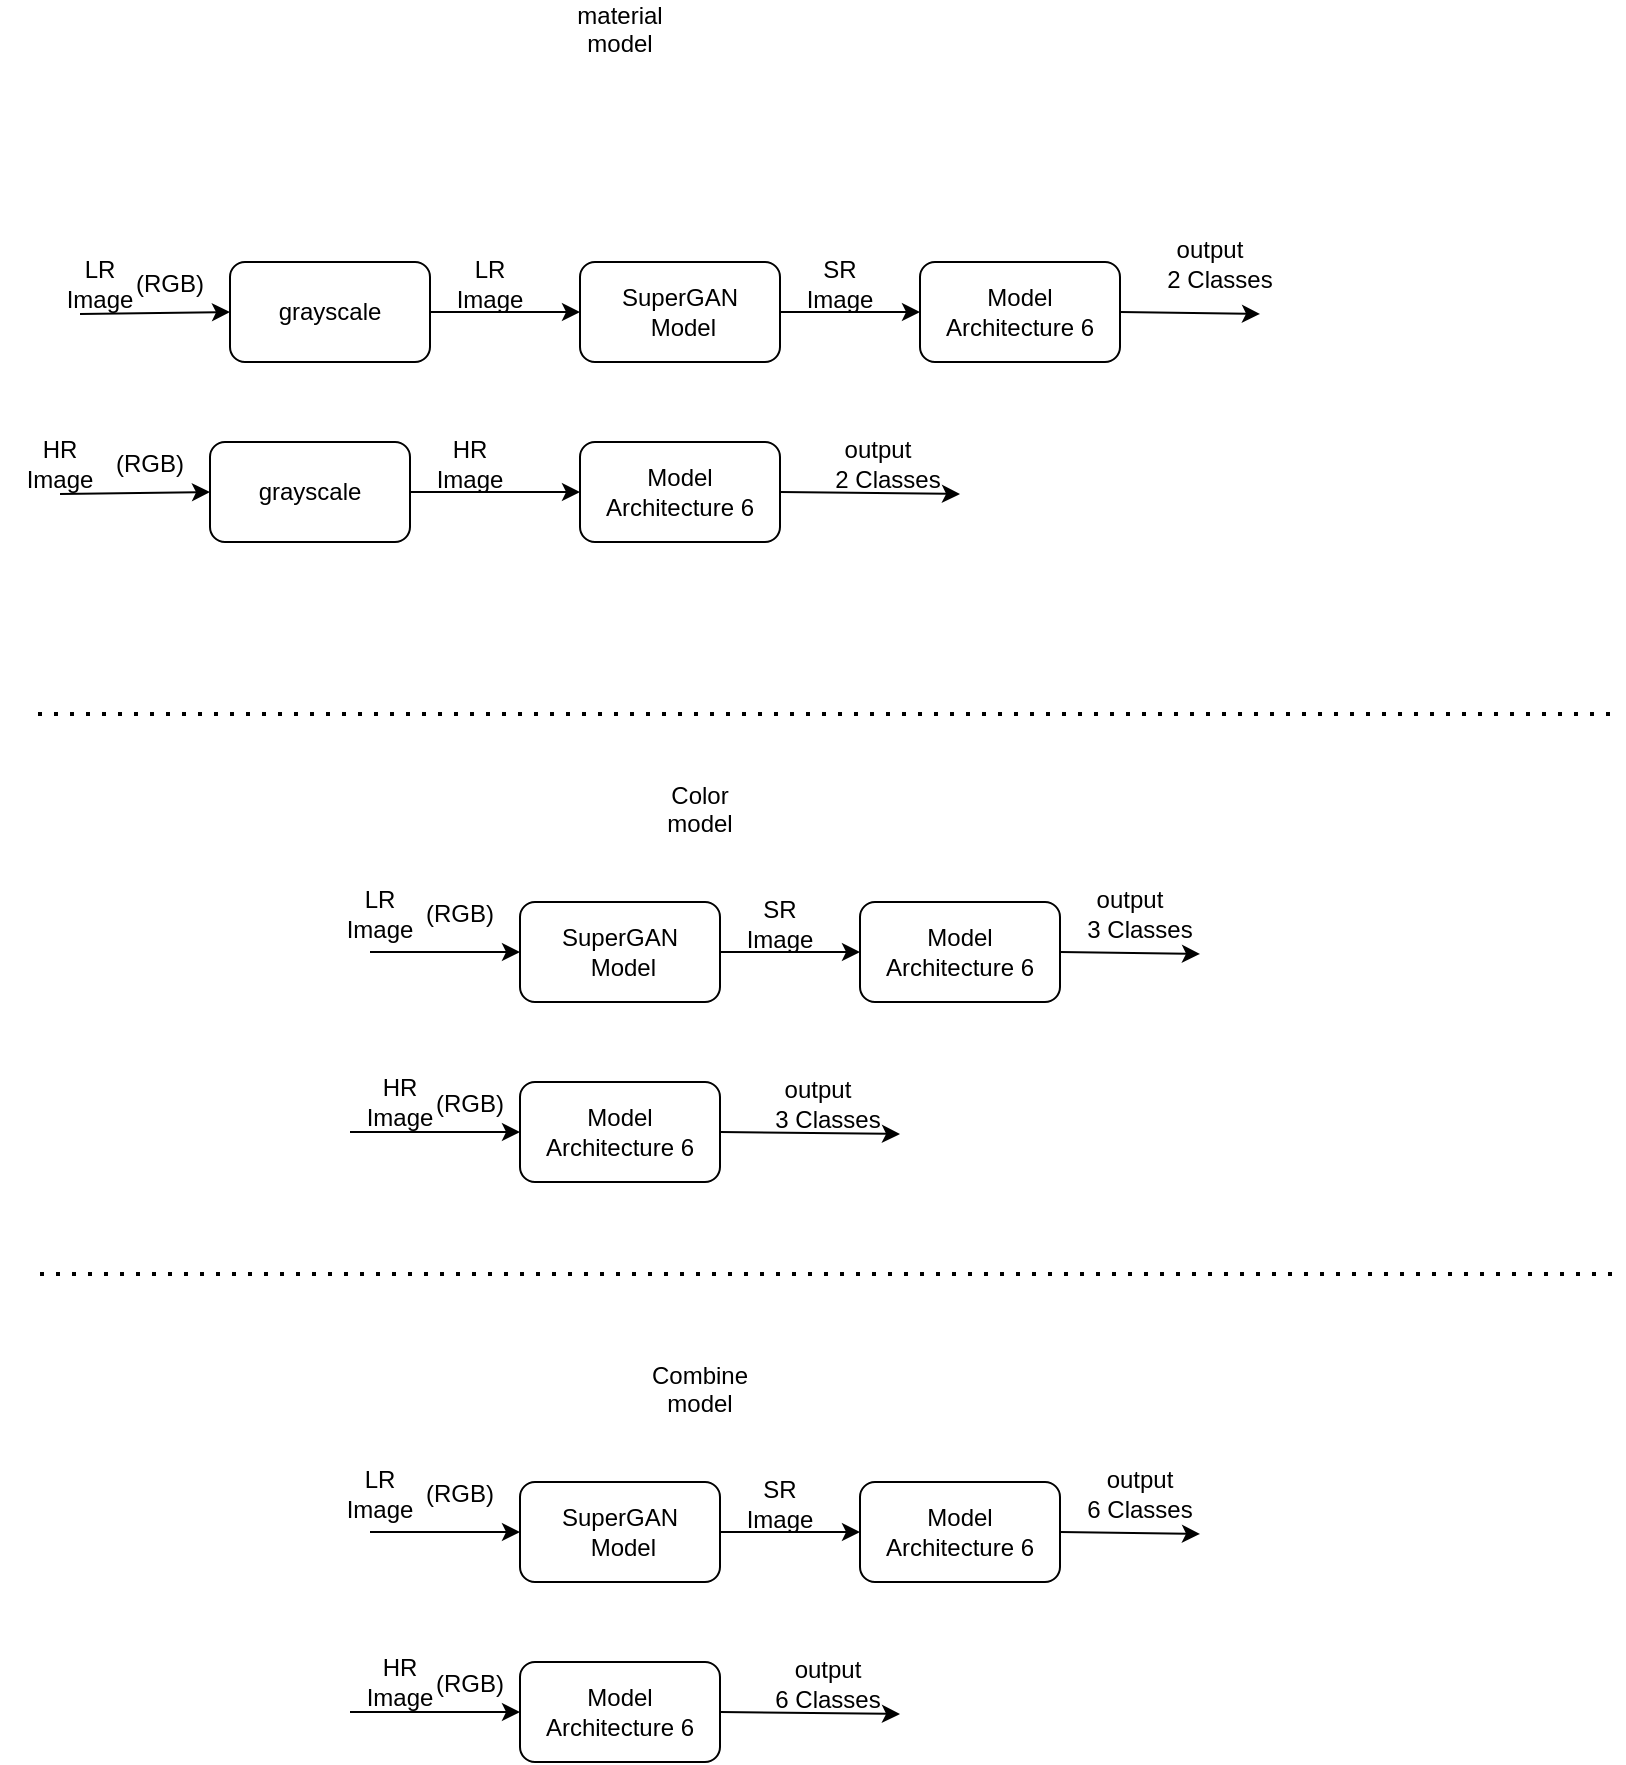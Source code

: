<mxfile version="27.0.2" pages="12">
  <diagram name="Page-1" id="bkmfttNsLHteD4AfxEhz">
    <mxGraphModel dx="1044" dy="674" grid="0" gridSize="10" guides="1" tooltips="1" connect="1" arrows="1" fold="1" page="1" pageScale="1" pageWidth="827" pageHeight="1169" math="0" shadow="0">
      <root>
        <mxCell id="0" />
        <mxCell id="1" parent="0" />
        <mxCell id="Mcbn3RHCLbA5tri4tn3S-1" value="" style="endArrow=none;dashed=1;html=1;dashPattern=1 3;strokeWidth=2;rounded=0;" parent="1" edge="1">
          <mxGeometry width="50" height="50" relative="1" as="geometry">
            <mxPoint x="19" y="400" as="sourcePoint" />
            <mxPoint x="809" y="400" as="targetPoint" />
          </mxGeometry>
        </mxCell>
        <mxCell id="Mcbn3RHCLbA5tri4tn3S-2" value="grayscale" style="rounded=1;whiteSpace=wrap;html=1;" parent="1" vertex="1">
          <mxGeometry x="115" y="174" width="100" height="50" as="geometry" />
        </mxCell>
        <mxCell id="Mcbn3RHCLbA5tri4tn3S-3" value="" style="endArrow=classic;html=1;rounded=0;entryX=0;entryY=0.5;entryDx=0;entryDy=0;" parent="1" target="Mcbn3RHCLbA5tri4tn3S-2" edge="1">
          <mxGeometry width="50" height="50" relative="1" as="geometry">
            <mxPoint x="40" y="200" as="sourcePoint" />
            <mxPoint x="130" y="300" as="targetPoint" />
          </mxGeometry>
        </mxCell>
        <mxCell id="Mcbn3RHCLbA5tri4tn3S-4" value="LR&lt;div&gt;Image&lt;/div&gt;" style="text;html=1;align=center;verticalAlign=middle;whiteSpace=wrap;rounded=0;" parent="1" vertex="1">
          <mxGeometry x="20" y="170" width="60" height="30" as="geometry" />
        </mxCell>
        <mxCell id="Mcbn3RHCLbA5tri4tn3S-5" value="" style="endArrow=classic;html=1;rounded=0;exitX=1;exitY=0.5;exitDx=0;exitDy=0;entryX=0;entryY=0.5;entryDx=0;entryDy=0;" parent="1" source="Mcbn3RHCLbA5tri4tn3S-2" target="Mcbn3RHCLbA5tri4tn3S-6" edge="1">
          <mxGeometry width="50" height="50" relative="1" as="geometry">
            <mxPoint x="240" y="230" as="sourcePoint" />
            <mxPoint x="290" y="200" as="targetPoint" />
          </mxGeometry>
        </mxCell>
        <mxCell id="Mcbn3RHCLbA5tri4tn3S-6" value="SuperGAN&lt;div&gt;&amp;nbsp;Model&lt;/div&gt;" style="rounded=1;whiteSpace=wrap;html=1;" parent="1" vertex="1">
          <mxGeometry x="290" y="174" width="100" height="50" as="geometry" />
        </mxCell>
        <mxCell id="Mcbn3RHCLbA5tri4tn3S-8" value="LR&lt;div&gt;Image&lt;/div&gt;" style="text;html=1;align=center;verticalAlign=middle;whiteSpace=wrap;rounded=0;" parent="1" vertex="1">
          <mxGeometry x="215" y="170" width="60" height="30" as="geometry" />
        </mxCell>
        <mxCell id="Mcbn3RHCLbA5tri4tn3S-9" value="(RGB)" style="text;html=1;align=center;verticalAlign=middle;whiteSpace=wrap;rounded=0;" parent="1" vertex="1">
          <mxGeometry x="55" y="170" width="60" height="30" as="geometry" />
        </mxCell>
        <mxCell id="Mcbn3RHCLbA5tri4tn3S-10" value="" style="endArrow=classic;html=1;rounded=0;exitX=1;exitY=0.5;exitDx=0;exitDy=0;entryX=0;entryY=0.5;entryDx=0;entryDy=0;" parent="1" source="Mcbn3RHCLbA5tri4tn3S-6" target="Mcbn3RHCLbA5tri4tn3S-11" edge="1">
          <mxGeometry width="50" height="50" relative="1" as="geometry">
            <mxPoint x="410" y="220" as="sourcePoint" />
            <mxPoint x="440" y="200" as="targetPoint" />
          </mxGeometry>
        </mxCell>
        <mxCell id="Mcbn3RHCLbA5tri4tn3S-11" value="&amp;nbsp;Model&amp;nbsp;&lt;div&gt;&lt;span style=&quot;background-color: transparent; color: light-dark(rgb(0, 0, 0), rgb(255, 255, 255));&quot;&gt;Architecture&lt;/span&gt;&lt;span style=&quot;background-color: transparent; color: light-dark(rgb(0, 0, 0), rgb(255, 255, 255));&quot;&gt;&amp;nbsp;6&lt;/span&gt;&lt;/div&gt;" style="rounded=1;whiteSpace=wrap;html=1;" parent="1" vertex="1">
          <mxGeometry x="460" y="174" width="100" height="50" as="geometry" />
        </mxCell>
        <mxCell id="Mcbn3RHCLbA5tri4tn3S-12" value="SR&lt;div&gt;Image&lt;/div&gt;" style="text;html=1;align=center;verticalAlign=middle;whiteSpace=wrap;rounded=0;" parent="1" vertex="1">
          <mxGeometry x="390" y="150" width="60" height="70" as="geometry" />
        </mxCell>
        <mxCell id="Mcbn3RHCLbA5tri4tn3S-13" value="" style="endArrow=classic;html=1;rounded=0;exitX=1;exitY=0.5;exitDx=0;exitDy=0;" parent="1" source="Mcbn3RHCLbA5tri4tn3S-11" edge="1">
          <mxGeometry width="50" height="50" relative="1" as="geometry">
            <mxPoint x="580" y="220" as="sourcePoint" />
            <mxPoint x="630" y="200" as="targetPoint" />
          </mxGeometry>
        </mxCell>
        <mxCell id="Mcbn3RHCLbA5tri4tn3S-15" value="grayscale" style="rounded=1;whiteSpace=wrap;html=1;" parent="1" vertex="1">
          <mxGeometry x="105" y="264" width="100" height="50" as="geometry" />
        </mxCell>
        <mxCell id="Mcbn3RHCLbA5tri4tn3S-16" value="" style="endArrow=classic;html=1;rounded=0;entryX=0;entryY=0.5;entryDx=0;entryDy=0;" parent="1" target="Mcbn3RHCLbA5tri4tn3S-15" edge="1">
          <mxGeometry width="50" height="50" relative="1" as="geometry">
            <mxPoint x="30" y="290" as="sourcePoint" />
            <mxPoint x="120" y="390" as="targetPoint" />
          </mxGeometry>
        </mxCell>
        <mxCell id="Mcbn3RHCLbA5tri4tn3S-17" value="" style="endArrow=classic;html=1;rounded=0;exitX=1;exitY=0.5;exitDx=0;exitDy=0;entryX=0;entryY=0.5;entryDx=0;entryDy=0;" parent="1" source="Mcbn3RHCLbA5tri4tn3S-15" target="Mcbn3RHCLbA5tri4tn3S-22" edge="1">
          <mxGeometry width="50" height="50" relative="1" as="geometry">
            <mxPoint x="230" y="320" as="sourcePoint" />
            <mxPoint x="280" y="289" as="targetPoint" />
          </mxGeometry>
        </mxCell>
        <mxCell id="Mcbn3RHCLbA5tri4tn3S-19" value="HR&lt;div&gt;Image&lt;/div&gt;" style="text;html=1;align=center;verticalAlign=middle;whiteSpace=wrap;rounded=0;" parent="1" vertex="1">
          <mxGeometry x="205" y="260" width="60" height="30" as="geometry" />
        </mxCell>
        <mxCell id="Mcbn3RHCLbA5tri4tn3S-20" value="(RGB)" style="text;html=1;align=center;verticalAlign=middle;whiteSpace=wrap;rounded=0;" parent="1" vertex="1">
          <mxGeometry x="45" y="260" width="60" height="30" as="geometry" />
        </mxCell>
        <mxCell id="Mcbn3RHCLbA5tri4tn3S-22" value="&amp;nbsp;Model&amp;nbsp;&lt;div&gt;&lt;span style=&quot;background-color: transparent; color: light-dark(rgb(0, 0, 0), rgb(255, 255, 255));&quot;&gt;Architecture&lt;/span&gt;&lt;span style=&quot;background-color: transparent; color: light-dark(rgb(0, 0, 0), rgb(255, 255, 255));&quot;&gt;&amp;nbsp;6&lt;/span&gt;&lt;/div&gt;" style="rounded=1;whiteSpace=wrap;html=1;" parent="1" vertex="1">
          <mxGeometry x="290" y="264" width="100" height="50" as="geometry" />
        </mxCell>
        <mxCell id="Mcbn3RHCLbA5tri4tn3S-24" value="" style="endArrow=classic;html=1;rounded=0;exitX=1;exitY=0.5;exitDx=0;exitDy=0;" parent="1" source="Mcbn3RHCLbA5tri4tn3S-22" edge="1">
          <mxGeometry width="50" height="50" relative="1" as="geometry">
            <mxPoint x="570" y="310" as="sourcePoint" />
            <mxPoint x="480" y="290" as="targetPoint" />
          </mxGeometry>
        </mxCell>
        <mxCell id="Mcbn3RHCLbA5tri4tn3S-25" value="&amp;nbsp;output&amp;nbsp; &amp;nbsp;&amp;nbsp;&lt;div&gt;2 Classes&lt;/div&gt;" style="text;html=1;align=center;verticalAlign=middle;whiteSpace=wrap;rounded=0;" parent="1" vertex="1">
          <mxGeometry x="414" y="260" width="60" height="30" as="geometry" />
        </mxCell>
        <mxCell id="Mcbn3RHCLbA5tri4tn3S-26" value="material model&lt;div&gt;&lt;br&gt;&lt;/div&gt;" style="text;html=1;align=center;verticalAlign=middle;whiteSpace=wrap;rounded=0;" parent="1" vertex="1">
          <mxGeometry x="280" y="50" width="60" height="30" as="geometry" />
        </mxCell>
        <mxCell id="Mcbn3RHCLbA5tri4tn3S-27" value="HR&lt;div&gt;Image&lt;/div&gt;" style="text;html=1;align=center;verticalAlign=middle;whiteSpace=wrap;rounded=0;" parent="1" vertex="1">
          <mxGeometry y="260" width="60" height="30" as="geometry" />
        </mxCell>
        <mxCell id="Mcbn3RHCLbA5tri4tn3S-30" value="LR&lt;div&gt;Image&lt;/div&gt;" style="text;html=1;align=center;verticalAlign=middle;whiteSpace=wrap;rounded=0;" parent="1" vertex="1">
          <mxGeometry x="160" y="485" width="60" height="30" as="geometry" />
        </mxCell>
        <mxCell id="Mcbn3RHCLbA5tri4tn3S-31" value="" style="endArrow=classic;html=1;rounded=0;exitX=1;exitY=0.5;exitDx=0;exitDy=0;entryX=0;entryY=0.5;entryDx=0;entryDy=0;" parent="1" target="Mcbn3RHCLbA5tri4tn3S-32" edge="1">
          <mxGeometry width="50" height="50" relative="1" as="geometry">
            <mxPoint x="185" y="519" as="sourcePoint" />
            <mxPoint x="260" y="520" as="targetPoint" />
          </mxGeometry>
        </mxCell>
        <mxCell id="Mcbn3RHCLbA5tri4tn3S-32" value="SuperGAN&lt;div&gt;&amp;nbsp;Model&lt;/div&gt;" style="rounded=1;whiteSpace=wrap;html=1;" parent="1" vertex="1">
          <mxGeometry x="260" y="494" width="100" height="50" as="geometry" />
        </mxCell>
        <mxCell id="Mcbn3RHCLbA5tri4tn3S-34" value="(RGB)" style="text;html=1;align=center;verticalAlign=middle;whiteSpace=wrap;rounded=0;" parent="1" vertex="1">
          <mxGeometry x="200" y="485" width="60" height="30" as="geometry" />
        </mxCell>
        <mxCell id="Mcbn3RHCLbA5tri4tn3S-35" value="" style="endArrow=classic;html=1;rounded=0;exitX=1;exitY=0.5;exitDx=0;exitDy=0;entryX=0;entryY=0.5;entryDx=0;entryDy=0;" parent="1" source="Mcbn3RHCLbA5tri4tn3S-32" target="Mcbn3RHCLbA5tri4tn3S-36" edge="1">
          <mxGeometry width="50" height="50" relative="1" as="geometry">
            <mxPoint x="380" y="540" as="sourcePoint" />
            <mxPoint x="410" y="520" as="targetPoint" />
          </mxGeometry>
        </mxCell>
        <mxCell id="Mcbn3RHCLbA5tri4tn3S-36" value="&amp;nbsp;Model&amp;nbsp;&lt;div&gt;&lt;span style=&quot;background-color: transparent; color: light-dark(rgb(0, 0, 0), rgb(255, 255, 255));&quot;&gt;Architecture&lt;/span&gt;&lt;span style=&quot;background-color: transparent; color: light-dark(rgb(0, 0, 0), rgb(255, 255, 255));&quot;&gt;&amp;nbsp;6&lt;/span&gt;&lt;/div&gt;" style="rounded=1;whiteSpace=wrap;html=1;" parent="1" vertex="1">
          <mxGeometry x="430" y="494" width="100" height="50" as="geometry" />
        </mxCell>
        <mxCell id="Mcbn3RHCLbA5tri4tn3S-37" value="SR&lt;div&gt;Image&lt;/div&gt;" style="text;html=1;align=center;verticalAlign=middle;whiteSpace=wrap;rounded=0;" parent="1" vertex="1">
          <mxGeometry x="360" y="470" width="60" height="70" as="geometry" />
        </mxCell>
        <mxCell id="Mcbn3RHCLbA5tri4tn3S-40" value="" style="endArrow=classic;html=1;rounded=0;exitX=1;exitY=0.5;exitDx=0;exitDy=0;entryX=0;entryY=0.5;entryDx=0;entryDy=0;" parent="1" target="Mcbn3RHCLbA5tri4tn3S-43" edge="1">
          <mxGeometry width="50" height="50" relative="1" as="geometry">
            <mxPoint x="175" y="609" as="sourcePoint" />
            <mxPoint x="250" y="609" as="targetPoint" />
          </mxGeometry>
        </mxCell>
        <mxCell id="Mcbn3RHCLbA5tri4tn3S-41" value="HR&lt;div&gt;Image&lt;/div&gt;" style="text;html=1;align=center;verticalAlign=middle;whiteSpace=wrap;rounded=0;" parent="1" vertex="1">
          <mxGeometry x="170" y="579" width="60" height="30" as="geometry" />
        </mxCell>
        <mxCell id="Mcbn3RHCLbA5tri4tn3S-42" value="(RGB)" style="text;html=1;align=center;verticalAlign=middle;whiteSpace=wrap;rounded=0;" parent="1" vertex="1">
          <mxGeometry x="205" y="580" width="60" height="30" as="geometry" />
        </mxCell>
        <mxCell id="Mcbn3RHCLbA5tri4tn3S-43" value="&amp;nbsp;Model&amp;nbsp;&lt;div&gt;&lt;span style=&quot;background-color: transparent; color: light-dark(rgb(0, 0, 0), rgb(255, 255, 255));&quot;&gt;Architecture&lt;/span&gt;&lt;span style=&quot;background-color: transparent; color: light-dark(rgb(0, 0, 0), rgb(255, 255, 255));&quot;&gt;&amp;nbsp;6&lt;/span&gt;&lt;/div&gt;" style="rounded=1;whiteSpace=wrap;html=1;" parent="1" vertex="1">
          <mxGeometry x="260" y="584" width="100" height="50" as="geometry" />
        </mxCell>
        <mxCell id="Mcbn3RHCLbA5tri4tn3S-44" value="" style="endArrow=classic;html=1;rounded=0;exitX=1;exitY=0.5;exitDx=0;exitDy=0;" parent="1" source="Mcbn3RHCLbA5tri4tn3S-43" edge="1">
          <mxGeometry width="50" height="50" relative="1" as="geometry">
            <mxPoint x="540" y="630" as="sourcePoint" />
            <mxPoint x="450" y="610" as="targetPoint" />
          </mxGeometry>
        </mxCell>
        <mxCell id="Mcbn3RHCLbA5tri4tn3S-45" value="&lt;div&gt;&amp;nbsp;output&amp;nbsp; &amp;nbsp;&amp;nbsp;&lt;/div&gt;3 Classes" style="text;html=1;align=center;verticalAlign=middle;whiteSpace=wrap;rounded=0;" parent="1" vertex="1">
          <mxGeometry x="384" y="580" width="60" height="30" as="geometry" />
        </mxCell>
        <mxCell id="Mcbn3RHCLbA5tri4tn3S-46" value="Color model&lt;div&gt;&lt;br&gt;&lt;/div&gt;" style="text;html=1;align=center;verticalAlign=middle;whiteSpace=wrap;rounded=0;" parent="1" vertex="1">
          <mxGeometry x="320" y="440" width="60" height="30" as="geometry" />
        </mxCell>
        <mxCell id="Mcbn3RHCLbA5tri4tn3S-48" value="" style="endArrow=classic;html=1;rounded=0;exitX=1;exitY=0.5;exitDx=0;exitDy=0;" parent="1" source="Mcbn3RHCLbA5tri4tn3S-36" edge="1">
          <mxGeometry width="50" height="50" relative="1" as="geometry">
            <mxPoint x="600" y="550" as="sourcePoint" />
            <mxPoint x="600" y="520" as="targetPoint" />
          </mxGeometry>
        </mxCell>
        <mxCell id="Mcbn3RHCLbA5tri4tn3S-49" value="" style="endArrow=none;dashed=1;html=1;dashPattern=1 3;strokeWidth=2;rounded=0;" parent="1" edge="1">
          <mxGeometry width="50" height="50" relative="1" as="geometry">
            <mxPoint x="20" y="680" as="sourcePoint" />
            <mxPoint x="810" y="680" as="targetPoint" />
          </mxGeometry>
        </mxCell>
        <mxCell id="Mcbn3RHCLbA5tri4tn3S-50" value="&amp;nbsp;output&amp;nbsp; &amp;nbsp;&amp;nbsp;&lt;div&gt;3 Classes&lt;/div&gt;" style="text;html=1;align=center;verticalAlign=middle;whiteSpace=wrap;rounded=0;" parent="1" vertex="1">
          <mxGeometry x="540" y="485" width="60" height="30" as="geometry" />
        </mxCell>
        <mxCell id="Mcbn3RHCLbA5tri4tn3S-52" value="LR&lt;div&gt;Image&lt;/div&gt;" style="text;html=1;align=center;verticalAlign=middle;whiteSpace=wrap;rounded=0;" parent="1" vertex="1">
          <mxGeometry x="160" y="775" width="60" height="30" as="geometry" />
        </mxCell>
        <mxCell id="Mcbn3RHCLbA5tri4tn3S-53" value="" style="endArrow=classic;html=1;rounded=0;exitX=1;exitY=0.5;exitDx=0;exitDy=0;entryX=0;entryY=0.5;entryDx=0;entryDy=0;" parent="1" target="Mcbn3RHCLbA5tri4tn3S-54" edge="1">
          <mxGeometry width="50" height="50" relative="1" as="geometry">
            <mxPoint x="185" y="809" as="sourcePoint" />
            <mxPoint x="260" y="810" as="targetPoint" />
          </mxGeometry>
        </mxCell>
        <mxCell id="Mcbn3RHCLbA5tri4tn3S-54" value="SuperGAN&lt;div&gt;&amp;nbsp;Model&lt;/div&gt;" style="rounded=1;whiteSpace=wrap;html=1;" parent="1" vertex="1">
          <mxGeometry x="260" y="784" width="100" height="50" as="geometry" />
        </mxCell>
        <mxCell id="Mcbn3RHCLbA5tri4tn3S-55" value="(RGB)" style="text;html=1;align=center;verticalAlign=middle;whiteSpace=wrap;rounded=0;" parent="1" vertex="1">
          <mxGeometry x="200" y="775" width="60" height="30" as="geometry" />
        </mxCell>
        <mxCell id="Mcbn3RHCLbA5tri4tn3S-56" value="" style="endArrow=classic;html=1;rounded=0;exitX=1;exitY=0.5;exitDx=0;exitDy=0;entryX=0;entryY=0.5;entryDx=0;entryDy=0;" parent="1" source="Mcbn3RHCLbA5tri4tn3S-54" target="Mcbn3RHCLbA5tri4tn3S-57" edge="1">
          <mxGeometry width="50" height="50" relative="1" as="geometry">
            <mxPoint x="380" y="830" as="sourcePoint" />
            <mxPoint x="410" y="810" as="targetPoint" />
          </mxGeometry>
        </mxCell>
        <mxCell id="Mcbn3RHCLbA5tri4tn3S-57" value="&amp;nbsp;Model&amp;nbsp;&lt;div&gt;&lt;span style=&quot;background-color: transparent; color: light-dark(rgb(0, 0, 0), rgb(255, 255, 255));&quot;&gt;Architecture&lt;/span&gt;&lt;span style=&quot;background-color: transparent; color: light-dark(rgb(0, 0, 0), rgb(255, 255, 255));&quot;&gt;&amp;nbsp;6&lt;/span&gt;&lt;/div&gt;" style="rounded=1;whiteSpace=wrap;html=1;" parent="1" vertex="1">
          <mxGeometry x="430" y="784" width="100" height="50" as="geometry" />
        </mxCell>
        <mxCell id="Mcbn3RHCLbA5tri4tn3S-58" value="SR&lt;div&gt;Image&lt;/div&gt;" style="text;html=1;align=center;verticalAlign=middle;whiteSpace=wrap;rounded=0;" parent="1" vertex="1">
          <mxGeometry x="360" y="760" width="60" height="70" as="geometry" />
        </mxCell>
        <mxCell id="Mcbn3RHCLbA5tri4tn3S-59" value="" style="endArrow=classic;html=1;rounded=0;exitX=1;exitY=0.5;exitDx=0;exitDy=0;entryX=0;entryY=0.5;entryDx=0;entryDy=0;" parent="1" target="Mcbn3RHCLbA5tri4tn3S-62" edge="1">
          <mxGeometry width="50" height="50" relative="1" as="geometry">
            <mxPoint x="175" y="899" as="sourcePoint" />
            <mxPoint x="250" y="899" as="targetPoint" />
          </mxGeometry>
        </mxCell>
        <mxCell id="Mcbn3RHCLbA5tri4tn3S-60" value="HR&lt;div&gt;Image&lt;/div&gt;" style="text;html=1;align=center;verticalAlign=middle;whiteSpace=wrap;rounded=0;" parent="1" vertex="1">
          <mxGeometry x="170" y="869" width="60" height="30" as="geometry" />
        </mxCell>
        <mxCell id="Mcbn3RHCLbA5tri4tn3S-61" value="(RGB)" style="text;html=1;align=center;verticalAlign=middle;whiteSpace=wrap;rounded=0;" parent="1" vertex="1">
          <mxGeometry x="205" y="870" width="60" height="30" as="geometry" />
        </mxCell>
        <mxCell id="Mcbn3RHCLbA5tri4tn3S-62" value="&amp;nbsp;Model&amp;nbsp;&lt;div&gt;&lt;span style=&quot;background-color: transparent; color: light-dark(rgb(0, 0, 0), rgb(255, 255, 255));&quot;&gt;Architecture&lt;/span&gt;&lt;span style=&quot;background-color: transparent; color: light-dark(rgb(0, 0, 0), rgb(255, 255, 255));&quot;&gt;&amp;nbsp;6&lt;/span&gt;&lt;/div&gt;" style="rounded=1;whiteSpace=wrap;html=1;" parent="1" vertex="1">
          <mxGeometry x="260" y="874" width="100" height="50" as="geometry" />
        </mxCell>
        <mxCell id="Mcbn3RHCLbA5tri4tn3S-63" value="" style="endArrow=classic;html=1;rounded=0;exitX=1;exitY=0.5;exitDx=0;exitDy=0;" parent="1" source="Mcbn3RHCLbA5tri4tn3S-62" edge="1">
          <mxGeometry width="50" height="50" relative="1" as="geometry">
            <mxPoint x="540" y="920" as="sourcePoint" />
            <mxPoint x="450" y="900" as="targetPoint" />
          </mxGeometry>
        </mxCell>
        <mxCell id="Mcbn3RHCLbA5tri4tn3S-64" value="&lt;div&gt;output&lt;/div&gt;6 Classes" style="text;html=1;align=center;verticalAlign=middle;whiteSpace=wrap;rounded=0;" parent="1" vertex="1">
          <mxGeometry x="384" y="870" width="60" height="30" as="geometry" />
        </mxCell>
        <mxCell id="Mcbn3RHCLbA5tri4tn3S-65" value="Combine model&lt;div&gt;&lt;br&gt;&lt;/div&gt;" style="text;html=1;align=center;verticalAlign=middle;whiteSpace=wrap;rounded=0;" parent="1" vertex="1">
          <mxGeometry x="320" y="730" width="60" height="30" as="geometry" />
        </mxCell>
        <mxCell id="Mcbn3RHCLbA5tri4tn3S-66" value="" style="endArrow=classic;html=1;rounded=0;exitX=1;exitY=0.5;exitDx=0;exitDy=0;" parent="1" source="Mcbn3RHCLbA5tri4tn3S-57" edge="1">
          <mxGeometry width="50" height="50" relative="1" as="geometry">
            <mxPoint x="600" y="840" as="sourcePoint" />
            <mxPoint x="600" y="810" as="targetPoint" />
          </mxGeometry>
        </mxCell>
        <mxCell id="Mcbn3RHCLbA5tri4tn3S-67" value="output&lt;div&gt;6 Classes&lt;/div&gt;" style="text;html=1;align=center;verticalAlign=middle;whiteSpace=wrap;rounded=0;" parent="1" vertex="1">
          <mxGeometry x="540" y="775" width="60" height="30" as="geometry" />
        </mxCell>
        <mxCell id="ZxhL7uUnBzn363oF6YkA-1" value="&amp;nbsp;output&amp;nbsp; &amp;nbsp;&amp;nbsp;&lt;div&gt;2 Classes&lt;/div&gt;" style="text;html=1;align=center;verticalAlign=middle;whiteSpace=wrap;rounded=0;" parent="1" vertex="1">
          <mxGeometry x="580" y="160" width="60" height="30" as="geometry" />
        </mxCell>
      </root>
    </mxGraphModel>
  </diagram>
  <diagram id="RuE_aCTxyhCgZfV1spiA" name="Page-2">
    <mxGraphModel dx="858" dy="586" grid="0" gridSize="10" guides="1" tooltips="1" connect="1" arrows="1" fold="1" page="1" pageScale="1" pageWidth="827" pageHeight="1169" math="0" shadow="0">
      <root>
        <mxCell id="0" />
        <mxCell id="1" parent="0" />
        <mxCell id="KYC_NTf1-ZN3AvhnoBrH-6" value="&lt;span style=&quot;accent-color: auto; place-content: normal; place-items: normal; place-self: auto; alignment-baseline: auto; anchor-name: none; anchor-scope: none; animation: 0s ease 0s 1 normal none running none; animation-composition: replace; app-region: none; appearance: none; aspect-ratio: auto; backdrop-filter: none; backface-visibility: visible; background: none 0% 0% / auto repeat scroll padding-box border-box rgba(0, 0, 0, 0); background-blend-mode: normal; baseline-shift: 0px; baseline-source: auto; border-image: none 100% / 1 / 0 stretch; border-color: rgb(0, 0, 0); border-collapse: collapse; border-end-end-radius: 0px; border-end-start-radius: 0px; border-width: 0px; border-style: none; border-spacing: 1.6px; border-start-end-radius: 0px; border-start-start-radius: 0px; border-radius: 0px; inset: auto; box-decoration-break: slice; box-shadow: none; box-sizing: content-box; break-after: auto; break-before: auto; break-inside: auto; buffered-rendering: auto; caption-side: top; caret-color: rgb(0, 0, 0); clear: none; clip: auto; clip-path: none; clip-rule: nonzero; color-interpolation: srgb; color-interpolation-filters: linearrgb; color-rendering: auto; color-scheme: normal; columns: auto; column-fill: balance; gap: normal; column-rule: 0px rgb(0, 0, 0); column-span: none; contain: none; contain-intrinsic-block-size: none; contain-intrinsic-size: none; contain-intrinsic-inline-size: none; container: none; content: normal; content-visibility: visible; counter-increment: none; counter-reset: none; counter-set: none; cursor: text; cx: 0px; cy: 0px; d: none; direction: ltr; display: inline; dominant-baseline: auto; empty-cells: show; field-sizing: fixed; fill: rgb(0, 0, 0); fill-opacity: 1; fill-rule: nonzero; filter: none; flex: 0 1 auto; flex-flow: row; float: none; flood-color: rgb(0, 0, 0); flood-opacity: 1; font-family: Aptos, Aptos_EmbeddedFont, Aptos_MSFontService, sans-serif; font-feature-settings: normal; font-kerning: auto; font-optical-sizing: auto; font-palette: normal; font-size: 18pt; font-size-adjust: none; font-stretch: 100%; font-synthesis: weight style small-caps; font-variant-ligatures: none; font-variant-numeric: normal; font-variant-east-asian: normal; font-variant-alternates: normal; font-variant-position: normal; font-variant-emoji: normal; font-variation-settings: normal; forced-color-adjust: auto; grid-area: auto; grid: none; height: auto; hyphenate-character: auto; hyphenate-limit-chars: auto; hyphens: manual; image-orientation: from-image; image-rendering: auto; initial-letter: normal; inline-size: auto; inset-block: auto; inset-inline: auto; interpolate-size: numeric-only; isolation: auto; lighting-color: rgb(255, 255, 255); line-height: 10px; list-style: outside none disc; margin: 0px; marker: none; mask: none; mask-type: luminance; math-depth: 0; math-shift: normal; math-style: normal; max-height: none; max-width: none; min-height: 0px; min-width: 0px; mix-blend-mode: normal; object-fit: fill; object-position: 50% 50%; object-view-box: none; offset: normal; opacity: 1; order: 0; outline: rgb(0, 0, 0) none 0px; outline-offset: 0px; overflow-anchor: auto; overflow-clip-margin: 0px; overflow-wrap: break-word; overflow: visible; overlay: none; overscroll-behavior-block: auto; overscroll-behavior-inline: auto; overscroll-behavior: auto; padding: 0.211px 0px 0px; page: auto; paint-order: normal; perspective: none; perspective-origin: 0px 0px; pointer-events: all; position: static; position-anchor: auto; position-area: none; position-try: none; position-visibility: always; quotes: auto; r: 0px; resize: none; rotate: none; ruby-align: space-around; ruby-position: over; rx: auto; ry: auto; scale: none; scroll-behavior: auto; scroll-initial-target: none; scroll-margin-block: 0px; scroll-margin: 0px; scroll-margin-inline: 0px; scroll-padding-block: auto; scroll-padding: auto; scroll-padding-inline: auto; scroll-snap-align: none; scroll-snap-stop: normal; scroll-snap-type: none; scroll-timeline: none; scrollbar-color: auto; scrollbar-gutter: auto; scrollbar-width: auto; shape-image-threshold: 0; shape-margin: 0px; shape-outside: none; shape-rendering: auto; speak: normal; stop-color: rgb(0, 0, 0); stop-opacity: 1; stroke: none; stroke-dasharray: none; stroke-dashoffset: 0px; stroke-linecap: butt; stroke-linejoin: miter; stroke-miterlimit: 4; stroke-opacity: 1; stroke-width: 1px; tab-size: 8; table-layout: auto; text-align: left; text-align-last: auto; text-anchor: start; text-box: normal; text-combine-upright: none; text-decoration-style: solid; text-decoration-color: rgb(0, 0, 0); text-decoration-skip-ink: none; text-emphasis: none rgb(0, 0, 0); text-emphasis-position: over; text-orientation: mixed; text-overflow: clip; text-rendering: auto; text-shadow: none; text-size-adjust: auto; text-spacing-trim: normal; text-underline-offset: auto; text-underline-position: auto; text-wrap-style: initial; timeline-scope: none; touch-action: pan-x pan-y; transform: none; transform-box: view-box; transform-origin: 0px 0px; transform-style: flat; transition: all; translate: none; unicode-bidi: normal; user-select: text; vector-effect: none; vertical-align: -0.211px; view-timeline: none; view-transition-class: none; view-transition-name: none; visibility: visible; border-block-end: 0px none rgb(0, 0, 0); border-block-start: 0px none rgb(0, 0, 0); border-inline-end: 0px none rgb(0, 0, 0); -webkit-border-image: none; border-inline-start: 0px none rgb(0, 0, 0); -webkit-box-align: stretch; -webkit-box-decoration-break: slice; -webkit-box-direction: normal; -webkit-box-flex: 0; -webkit-box-ordinal-group: 1; -webkit-box-orient: horizontal; -webkit-box-pack: start; -webkit-font-smoothing: auto; -webkit-line-break: after-white-space; -webkit-line-clamp: none; -webkit-locale: &amp;quot;EN-US&amp;quot;; block-size: auto; margin-block: 0px; margin-inline: 0px; -webkit-mask-box-image-source: none; -webkit-mask-box-image-slice: 0 fill; -webkit-mask-box-image-width: auto; -webkit-mask-box-image-outset: 0; -webkit-mask-box-image-repeat: stretch; max-block-size: none; max-inline-size: none; min-block-size: 0px; min-inline-size: 0px; padding-block: 0.211px 0px; padding-inline: 0px; -webkit-print-color-adjust: economy; -webkit-rtl-ordering: logical; -webkit-ruby-position: before; -webkit-tap-highlight-color: rgba(0, 0, 0, 0); -webkit-text-combine: none; -webkit-text-fill-color: rgb(0, 0, 0); -webkit-text-orientation: vertical-right; -webkit-text-security: none; -webkit-text-stroke-color: rgb(0, 0, 0); -webkit-user-drag: none; -webkit-user-modify: read-write; -webkit-writing-mode: horizontal-tb; white-space-collapse: preserve; width: auto; will-change: auto; word-break: normal; writing-mode: horizontal-tb; x: 0px; y: 0px; z-index: auto; zoom: 1;&quot; lang=&quot;EN-US&quot; class=&quot;TextRun  BCX8 SCXP81497717&quot; data-contrast=&quot;none&quot; data-usefontface=&quot;true&quot; data-scheme-color=&quot;@000000,,&quot;&gt;&lt;span style=&quot;vertical-align: 0.211px; line-height: 0px; position: relative;&quot; class=&quot;NormalTextRun  BCX8 SCXP81497717&quot;&gt;CCMC-LR-GAN-3&lt;/span&gt;&lt;/span&gt;" style="rounded=1;whiteSpace=wrap;html=1;fillColor=#e1d5e7;strokeColor=#9673a6;" vertex="1" parent="1">
          <mxGeometry x="312" y="40" width="203" height="64" as="geometry" />
        </mxCell>
        <mxCell id="KYC_NTf1-ZN3AvhnoBrH-8" value="" style="endArrow=none;dashed=1;html=1;rounded=0;entryX=0;entryY=1;entryDx=0;entryDy=0;exitX=0;exitY=0;exitDx=0;exitDy=0;" edge="1" parent="1" source="KYC_NTf1-ZN3AvhnoBrH-3" target="KYC_NTf1-ZN3AvhnoBrH-6">
          <mxGeometry width="50" height="50" relative="1" as="geometry">
            <mxPoint x="103" y="106" as="sourcePoint" />
            <mxPoint x="153" y="56" as="targetPoint" />
          </mxGeometry>
        </mxCell>
        <mxCell id="KYC_NTf1-ZN3AvhnoBrH-9" value="" style="endArrow=none;dashed=1;html=1;rounded=0;exitX=1;exitY=1;exitDx=0;exitDy=0;entryX=1;entryY=0;entryDx=0;entryDy=0;" edge="1" parent="1" source="KYC_NTf1-ZN3AvhnoBrH-6" target="KYC_NTf1-ZN3AvhnoBrH-3">
          <mxGeometry width="50" height="50" relative="1" as="geometry">
            <mxPoint x="474" y="349" as="sourcePoint" />
            <mxPoint x="524" y="299" as="targetPoint" />
          </mxGeometry>
        </mxCell>
        <mxCell id="KYC_NTf1-ZN3AvhnoBrH-3" value="" style="rounded=1;whiteSpace=wrap;html=1;fillColor=#f8cecc;strokeColor=#b85450;container=0;" vertex="1" parent="1">
          <mxGeometry x="184" y="135" width="460" height="106" as="geometry" />
        </mxCell>
        <mxCell id="i2jArhCPiEVtGjC346Z_-1" value="LR&lt;div&gt;Image&lt;/div&gt;" style="text;html=1;align=center;verticalAlign=middle;whiteSpace=wrap;rounded=0;container=0;" parent="1" vertex="1">
          <mxGeometry x="191" y="162" width="60" height="30" as="geometry" />
        </mxCell>
        <mxCell id="i2jArhCPiEVtGjC346Z_-2" value="" style="endArrow=classic;html=1;rounded=0;exitX=1;exitY=0.5;exitDx=0;exitDy=0;entryX=0;entryY=0.5;entryDx=0;entryDy=0;" parent="1" target="i2jArhCPiEVtGjC346Z_-3" edge="1">
          <mxGeometry width="50" height="50" relative="1" as="geometry">
            <mxPoint x="216" y="196" as="sourcePoint" />
            <mxPoint x="291" y="197" as="targetPoint" />
          </mxGeometry>
        </mxCell>
        <mxCell id="i2jArhCPiEVtGjC346Z_-3" value="SuperGAN&lt;div&gt;&amp;nbsp;Model&lt;/div&gt;" style="rounded=1;whiteSpace=wrap;html=1;fillColor=#dae8fc;strokeColor=#6c8ebf;container=0;" parent="1" vertex="1">
          <mxGeometry x="291" y="171" width="100" height="50" as="geometry" />
        </mxCell>
        <mxCell id="i2jArhCPiEVtGjC346Z_-4" value="(RGB)" style="text;html=1;align=center;verticalAlign=middle;whiteSpace=wrap;rounded=0;container=0;" parent="1" vertex="1">
          <mxGeometry x="231" y="162" width="60" height="30" as="geometry" />
        </mxCell>
        <mxCell id="i2jArhCPiEVtGjC346Z_-5" value="" style="endArrow=classic;html=1;rounded=0;exitX=1;exitY=0.5;exitDx=0;exitDy=0;entryX=0;entryY=0.5;entryDx=0;entryDy=0;" parent="1" source="i2jArhCPiEVtGjC346Z_-3" target="i2jArhCPiEVtGjC346Z_-6" edge="1">
          <mxGeometry width="50" height="50" relative="1" as="geometry">
            <mxPoint x="411" y="217" as="sourcePoint" />
            <mxPoint x="441" y="197" as="targetPoint" />
          </mxGeometry>
        </mxCell>
        <mxCell id="i2jArhCPiEVtGjC346Z_-6" value="&amp;nbsp;CCMC&lt;div&gt;&lt;span style=&quot;background-color: transparent; color: light-dark(rgb(0, 0, 0), rgb(255, 255, 255));&quot;&gt;Architecture&lt;/span&gt;&lt;span style=&quot;background-color: transparent; color: light-dark(rgb(0, 0, 0), rgb(255, 255, 255));&quot;&gt;&amp;nbsp;&lt;/span&gt;&lt;/div&gt;" style="rounded=1;whiteSpace=wrap;html=1;fillColor=#d5e8d4;strokeColor=#82b366;container=0;" parent="1" vertex="1">
          <mxGeometry x="461" y="171" width="100" height="50" as="geometry" />
        </mxCell>
        <mxCell id="i2jArhCPiEVtGjC346Z_-7" value="SR&lt;div&gt;Image&lt;/div&gt;" style="text;html=1;align=center;verticalAlign=middle;whiteSpace=wrap;rounded=0;container=0;" parent="1" vertex="1">
          <mxGeometry x="391" y="147" width="60" height="70" as="geometry" />
        </mxCell>
        <mxCell id="i2jArhCPiEVtGjC346Z_-8" value="" style="endArrow=classic;html=1;rounded=0;exitX=1;exitY=0.5;exitDx=0;exitDy=0;" parent="1" source="i2jArhCPiEVtGjC346Z_-6" edge="1">
          <mxGeometry width="50" height="50" relative="1" as="geometry">
            <mxPoint x="631" y="227" as="sourcePoint" />
            <mxPoint x="631" y="197" as="targetPoint" />
          </mxGeometry>
        </mxCell>
        <mxCell id="i2jArhCPiEVtGjC346Z_-9" value="&amp;nbsp;output&amp;nbsp; &amp;nbsp;&amp;nbsp;&lt;div&gt;3 Classes&lt;/div&gt;" style="text;html=1;align=center;verticalAlign=middle;whiteSpace=wrap;rounded=0;container=0;" parent="1" vertex="1">
          <mxGeometry x="571" y="162" width="60" height="30" as="geometry" />
        </mxCell>
        <mxCell id="KYC_NTf1-ZN3AvhnoBrH-243" value="" style="group" vertex="1" connectable="0" parent="1">
          <mxGeometry x="263" y="606" width="302" height="77" as="geometry" />
        </mxCell>
        <mxCell id="KYC_NTf1-ZN3AvhnoBrH-242" value="" style="rounded=1;whiteSpace=wrap;html=1;fillColor=#f8cecc;strokeColor=#b85450;container=0;" vertex="1" parent="KYC_NTf1-ZN3AvhnoBrH-243">
          <mxGeometry width="302" height="77" as="geometry" />
        </mxCell>
        <mxCell id="vMJJpnZE-6l1C_82Qhr_-1" value="" style="endArrow=classic;html=1;rounded=0;exitX=1;exitY=0.5;exitDx=0;exitDy=0;entryX=0;entryY=0.5;entryDx=0;entryDy=0;" parent="KYC_NTf1-ZN3AvhnoBrH-243" target="vMJJpnZE-6l1C_82Qhr_-4" edge="1">
          <mxGeometry width="50" height="50" relative="1" as="geometry">
            <mxPoint x="21" y="47" as="sourcePoint" />
            <mxPoint x="96" y="47" as="targetPoint" />
          </mxGeometry>
        </mxCell>
        <mxCell id="vMJJpnZE-6l1C_82Qhr_-2" value="HR&lt;div&gt;Image&lt;/div&gt;" style="text;html=1;align=center;verticalAlign=middle;whiteSpace=wrap;rounded=0;" parent="KYC_NTf1-ZN3AvhnoBrH-243" vertex="1">
          <mxGeometry x="16" y="17" width="60" height="30" as="geometry" />
        </mxCell>
        <mxCell id="vMJJpnZE-6l1C_82Qhr_-3" value="(RGB)" style="text;html=1;align=center;verticalAlign=middle;whiteSpace=wrap;rounded=0;" parent="KYC_NTf1-ZN3AvhnoBrH-243" vertex="1">
          <mxGeometry x="51" y="18" width="60" height="30" as="geometry" />
        </mxCell>
        <mxCell id="vMJJpnZE-6l1C_82Qhr_-4" value="&amp;nbsp;CCMC&lt;div&gt;&lt;span style=&quot;background-color: transparent; color: light-dark(rgb(0, 0, 0), rgb(255, 255, 255));&quot;&gt;Architecture&lt;/span&gt;&lt;span style=&quot;background-color: transparent; color: light-dark(rgb(0, 0, 0), rgb(255, 255, 255));&quot;&gt;&amp;nbsp;&lt;/span&gt;&lt;/div&gt;" style="rounded=1;whiteSpace=wrap;html=1;fillColor=#d5e8d4;strokeColor=#82b366;" parent="KYC_NTf1-ZN3AvhnoBrH-243" vertex="1">
          <mxGeometry x="106" y="22" width="100" height="50" as="geometry" />
        </mxCell>
        <mxCell id="vMJJpnZE-6l1C_82Qhr_-5" value="" style="endArrow=classic;html=1;rounded=0;exitX=1;exitY=0.5;exitDx=0;exitDy=0;" parent="KYC_NTf1-ZN3AvhnoBrH-243" source="vMJJpnZE-6l1C_82Qhr_-4" edge="1">
          <mxGeometry width="50" height="50" relative="1" as="geometry">
            <mxPoint x="386" y="68" as="sourcePoint" />
            <mxPoint x="296" y="48" as="targetPoint" />
          </mxGeometry>
        </mxCell>
        <mxCell id="vMJJpnZE-6l1C_82Qhr_-6" value="&lt;div&gt;&amp;nbsp;output&amp;nbsp; &amp;nbsp;&amp;nbsp;&lt;/div&gt;3 Classes" style="text;html=1;align=center;verticalAlign=middle;whiteSpace=wrap;rounded=0;" parent="KYC_NTf1-ZN3AvhnoBrH-243" vertex="1">
          <mxGeometry x="230" y="18" width="60" height="30" as="geometry" />
        </mxCell>
        <mxCell id="KYC_NTf1-ZN3AvhnoBrH-244" value="&lt;span style=&quot;accent-color: auto; place-content: normal; place-items: normal; place-self: auto; alignment-baseline: auto; anchor-name: none; anchor-scope: none; animation: 0s ease 0s 1 normal none running none; animation-composition: replace; app-region: none; appearance: none; aspect-ratio: auto; backdrop-filter: none; backface-visibility: visible; background: none 0% 0% / auto repeat scroll padding-box border-box rgba(0, 0, 0, 0); background-blend-mode: normal; baseline-shift: 0px; baseline-source: auto; border-image: none 100% / 1 / 0 stretch; border-color: rgb(0, 0, 0); border-collapse: collapse; border-end-end-radius: 0px; border-end-start-radius: 0px; border-width: 0px; border-style: none; border-spacing: 1.6px; border-start-end-radius: 0px; border-start-start-radius: 0px; border-radius: 0px; inset: auto; box-decoration-break: slice; box-shadow: none; box-sizing: content-box; break-after: auto; break-before: auto; break-inside: auto; buffered-rendering: auto; caption-side: top; caret-color: rgb(0, 0, 0); clear: none; clip: auto; clip-path: none; clip-rule: nonzero; color-interpolation: srgb; color-interpolation-filters: linearrgb; color-rendering: auto; color-scheme: normal; columns: auto; column-fill: balance; gap: normal; column-rule: 0px rgb(0, 0, 0); column-span: none; contain: none; contain-intrinsic-block-size: none; contain-intrinsic-size: none; contain-intrinsic-inline-size: none; container: none; content: normal; content-visibility: visible; counter-increment: none; counter-reset: none; counter-set: none; cursor: text; cx: 0px; cy: 0px; d: none; direction: ltr; display: inline; dominant-baseline: auto; empty-cells: show; field-sizing: fixed; fill: rgb(0, 0, 0); fill-opacity: 1; fill-rule: nonzero; filter: none; flex: 0 1 auto; flex-flow: row; float: none; flood-color: rgb(0, 0, 0); flood-opacity: 1; font-family: Aptos, Aptos_EmbeddedFont, Aptos_MSFontService, sans-serif; font-feature-settings: normal; font-kerning: auto; font-optical-sizing: auto; font-palette: normal; font-size: 18pt; font-size-adjust: none; font-stretch: 100%; font-synthesis: weight style small-caps; font-variant-ligatures: none; font-variant-numeric: normal; font-variant-east-asian: normal; font-variant-alternates: normal; font-variant-position: normal; font-variant-emoji: normal; font-variation-settings: normal; forced-color-adjust: auto; grid-area: auto; grid: none; height: auto; hyphenate-character: auto; hyphenate-limit-chars: auto; hyphens: manual; image-orientation: from-image; image-rendering: auto; initial-letter: normal; inline-size: auto; inset-block: auto; inset-inline: auto; interpolate-size: numeric-only; isolation: auto; lighting-color: rgb(255, 255, 255); line-height: 10px; list-style: outside none disc; margin: 0px; marker: none; mask: none; mask-type: luminance; math-depth: 0; math-shift: normal; math-style: normal; max-height: none; max-width: none; min-height: 0px; min-width: 0px; mix-blend-mode: normal; object-fit: fill; object-position: 50% 50%; object-view-box: none; offset: normal; opacity: 1; order: 0; outline: rgb(0, 0, 0) none 0px; outline-offset: 0px; overflow-anchor: auto; overflow-clip-margin: 0px; overflow-wrap: break-word; overflow: visible; overlay: none; overscroll-behavior-block: auto; overscroll-behavior-inline: auto; overscroll-behavior: auto; padding: 0.211px 0px 0px; page: auto; paint-order: normal; perspective: none; perspective-origin: 0px 0px; pointer-events: all; position: static; position-anchor: auto; position-area: none; position-try: none; position-visibility: always; quotes: auto; r: 0px; resize: none; rotate: none; ruby-align: space-around; ruby-position: over; rx: auto; ry: auto; scale: none; scroll-behavior: auto; scroll-initial-target: none; scroll-margin-block: 0px; scroll-margin: 0px; scroll-margin-inline: 0px; scroll-padding-block: auto; scroll-padding: auto; scroll-padding-inline: auto; scroll-snap-align: none; scroll-snap-stop: normal; scroll-snap-type: none; scroll-timeline: none; scrollbar-color: auto; scrollbar-gutter: auto; scrollbar-width: auto; shape-image-threshold: 0; shape-margin: 0px; shape-outside: none; shape-rendering: auto; speak: normal; stop-color: rgb(0, 0, 0); stop-opacity: 1; stroke: none; stroke-dasharray: none; stroke-dashoffset: 0px; stroke-linecap: butt; stroke-linejoin: miter; stroke-miterlimit: 4; stroke-opacity: 1; stroke-width: 1px; tab-size: 8; table-layout: auto; text-align: left; text-align-last: auto; text-anchor: start; text-box: normal; text-combine-upright: none; text-decoration-style: solid; text-decoration-color: rgb(0, 0, 0); text-decoration-skip-ink: none; text-emphasis: none rgb(0, 0, 0); text-emphasis-position: over; text-orientation: mixed; text-overflow: clip; text-rendering: auto; text-shadow: none; text-size-adjust: auto; text-spacing-trim: normal; text-underline-offset: auto; text-underline-position: auto; text-wrap-style: initial; timeline-scope: none; touch-action: pan-x pan-y; transform: none; transform-box: view-box; transform-origin: 0px 0px; transform-style: flat; transition: all; translate: none; unicode-bidi: normal; user-select: text; vector-effect: none; vertical-align: -0.211px; view-timeline: none; view-transition-class: none; view-transition-name: none; visibility: visible; border-block-end: 0px none rgb(0, 0, 0); border-block-start: 0px none rgb(0, 0, 0); border-inline-end: 0px none rgb(0, 0, 0); -webkit-border-image: none; border-inline-start: 0px none rgb(0, 0, 0); -webkit-box-align: stretch; -webkit-box-decoration-break: slice; -webkit-box-direction: normal; -webkit-box-flex: 0; -webkit-box-ordinal-group: 1; -webkit-box-orient: horizontal; -webkit-box-pack: start; -webkit-font-smoothing: auto; -webkit-line-break: after-white-space; -webkit-line-clamp: none; -webkit-locale: &amp;quot;EN-US&amp;quot;; block-size: auto; margin-block: 0px; margin-inline: 0px; -webkit-mask-box-image-source: none; -webkit-mask-box-image-slice: 0 fill; -webkit-mask-box-image-width: auto; -webkit-mask-box-image-outset: 0; -webkit-mask-box-image-repeat: stretch; max-block-size: none; max-inline-size: none; min-block-size: 0px; min-inline-size: 0px; padding-block: 0.211px 0px; padding-inline: 0px; -webkit-print-color-adjust: economy; -webkit-rtl-ordering: logical; -webkit-ruby-position: before; -webkit-tap-highlight-color: rgba(0, 0, 0, 0); -webkit-text-combine: none; -webkit-text-fill-color: rgb(0, 0, 0); -webkit-text-orientation: vertical-right; -webkit-text-security: none; -webkit-text-stroke-color: rgb(0, 0, 0); -webkit-user-drag: none; -webkit-user-modify: read-write; -webkit-writing-mode: horizontal-tb; white-space-collapse: preserve; width: auto; will-change: auto; word-break: normal; writing-mode: horizontal-tb; x: 0px; y: 0px; z-index: auto; zoom: 1;&quot; lang=&quot;EN-US&quot; class=&quot;TextRun  BCX8 SCXP150605030&quot; data-contrast=&quot;none&quot; data-usefontface=&quot;true&quot; data-scheme-color=&quot;@000000,,&quot;&gt;&lt;span style=&quot;vertical-align: 0.211px; line-height: 0px; position: relative;&quot; class=&quot;NormalTextRun  BCX8 SCXP150605030&quot;&gt;CCMC-HR-3&lt;/span&gt;&lt;/span&gt;" style="rounded=1;whiteSpace=wrap;html=1;fillColor=#e1d5e7;strokeColor=#9673a6;" vertex="1" parent="1">
          <mxGeometry x="333" y="520" width="161" height="47" as="geometry" />
        </mxCell>
        <mxCell id="KYC_NTf1-ZN3AvhnoBrH-245" value="" style="endArrow=none;dashed=1;html=1;rounded=0;entryX=0;entryY=1;entryDx=0;entryDy=0;exitX=0;exitY=0;exitDx=0;exitDy=0;" edge="1" parent="1" source="KYC_NTf1-ZN3AvhnoBrH-242" target="KYC_NTf1-ZN3AvhnoBrH-244">
          <mxGeometry width="50" height="50" relative="1" as="geometry">
            <mxPoint x="198" y="534" as="sourcePoint" />
            <mxPoint x="248" y="484" as="targetPoint" />
          </mxGeometry>
        </mxCell>
        <mxCell id="KYC_NTf1-ZN3AvhnoBrH-246" value="" style="endArrow=none;dashed=1;html=1;rounded=0;exitX=1;exitY=1;exitDx=0;exitDy=0;entryX=1;entryY=0;entryDx=0;entryDy=0;" edge="1" parent="1" source="KYC_NTf1-ZN3AvhnoBrH-244" target="KYC_NTf1-ZN3AvhnoBrH-242">
          <mxGeometry width="50" height="50" relative="1" as="geometry">
            <mxPoint x="648" y="597" as="sourcePoint" />
            <mxPoint x="698" y="547" as="targetPoint" />
          </mxGeometry>
        </mxCell>
      </root>
    </mxGraphModel>
  </diagram>
  <diagram id="HgBr8WG5t7oECBcORIOV" name="Page-3">
    <mxGraphModel dx="1030" dy="659" grid="0" gridSize="10" guides="1" tooltips="1" connect="1" arrows="1" fold="1" page="1" pageScale="1" pageWidth="827" pageHeight="1169" math="0" shadow="0">
      <root>
        <mxCell id="0" />
        <mxCell id="1" parent="0" />
        <mxCell id="DsE8KmOxa5XhowRPC6yK-2" value="" style="group" parent="1" vertex="1" connectable="0">
          <mxGeometry x="104" y="156" width="612" height="95" as="geometry" />
        </mxCell>
        <mxCell id="DsE8KmOxa5XhowRPC6yK-1" value="" style="rounded=1;whiteSpace=wrap;html=1;fillColor=#f8cecc;strokeColor=#b85450;container=0;" parent="DsE8KmOxa5XhowRPC6yK-2" vertex="1">
          <mxGeometry y="3" width="612" height="92" as="geometry" />
        </mxCell>
        <mxCell id="wN4d54UqO-1WAPHwMU_h-1" value="grayscale" style="rounded=1;whiteSpace=wrap;html=1;fillColor=#7B7B7B;fontColor=#333333;strokeColor=#666666;" parent="DsE8KmOxa5XhowRPC6yK-2" vertex="1">
          <mxGeometry x="83" y="24" width="100" height="50" as="geometry" />
        </mxCell>
        <mxCell id="wN4d54UqO-1WAPHwMU_h-2" value="" style="endArrow=classic;html=1;rounded=0;entryX=0;entryY=0.5;entryDx=0;entryDy=0;" parent="DsE8KmOxa5XhowRPC6yK-2" target="wN4d54UqO-1WAPHwMU_h-1" edge="1">
          <mxGeometry width="50" height="50" relative="1" as="geometry">
            <mxPoint x="8" y="50" as="sourcePoint" />
            <mxPoint x="98" y="150" as="targetPoint" />
          </mxGeometry>
        </mxCell>
        <mxCell id="wN4d54UqO-1WAPHwMU_h-3" value="" style="endArrow=classic;html=1;rounded=0;exitX=1;exitY=0.5;exitDx=0;exitDy=0;entryX=0;entryY=0.5;entryDx=0;entryDy=0;" parent="DsE8KmOxa5XhowRPC6yK-2" source="wN4d54UqO-1WAPHwMU_h-1" target="wN4d54UqO-1WAPHwMU_h-4" edge="1">
          <mxGeometry width="50" height="50" relative="1" as="geometry">
            <mxPoint x="208" y="80" as="sourcePoint" />
            <mxPoint x="258" y="50" as="targetPoint" />
          </mxGeometry>
        </mxCell>
        <mxCell id="wN4d54UqO-1WAPHwMU_h-4" value="SuperGAN&lt;div&gt;&amp;nbsp;Model&lt;/div&gt;" style="rounded=1;whiteSpace=wrap;html=1;fillColor=#dae8fc;strokeColor=#6c8ebf;" parent="DsE8KmOxa5XhowRPC6yK-2" vertex="1">
          <mxGeometry x="258" y="24" width="100" height="50" as="geometry" />
        </mxCell>
        <mxCell id="wN4d54UqO-1WAPHwMU_h-5" value="LR&lt;div&gt;Image&lt;/div&gt;" style="text;html=1;align=center;verticalAlign=middle;whiteSpace=wrap;rounded=0;" parent="DsE8KmOxa5XhowRPC6yK-2" vertex="1">
          <mxGeometry x="183" y="20" width="60" height="30" as="geometry" />
        </mxCell>
        <mxCell id="wN4d54UqO-1WAPHwMU_h-6" value="(RGB)" style="text;html=1;align=center;verticalAlign=middle;whiteSpace=wrap;rounded=0;" parent="DsE8KmOxa5XhowRPC6yK-2" vertex="1">
          <mxGeometry x="23" y="20" width="60" height="30" as="geometry" />
        </mxCell>
        <mxCell id="wN4d54UqO-1WAPHwMU_h-7" value="" style="endArrow=classic;html=1;rounded=0;exitX=1;exitY=0.5;exitDx=0;exitDy=0;entryX=0;entryY=0.5;entryDx=0;entryDy=0;" parent="DsE8KmOxa5XhowRPC6yK-2" source="wN4d54UqO-1WAPHwMU_h-4" target="wN4d54UqO-1WAPHwMU_h-8" edge="1">
          <mxGeometry width="50" height="50" relative="1" as="geometry">
            <mxPoint x="378" y="70" as="sourcePoint" />
            <mxPoint x="408" y="50" as="targetPoint" />
          </mxGeometry>
        </mxCell>
        <mxCell id="wN4d54UqO-1WAPHwMU_h-8" value="&amp;nbsp;CCMC&amp;nbsp;&lt;div&gt;&lt;span style=&quot;background-color: transparent; color: light-dark(rgb(0, 0, 0), rgb(255, 255, 255));&quot;&gt;Architecture&lt;/span&gt;&lt;span style=&quot;background-color: transparent; color: light-dark(rgb(0, 0, 0), rgb(255, 255, 255));&quot;&gt;&amp;nbsp;&lt;/span&gt;&lt;/div&gt;" style="rounded=1;whiteSpace=wrap;html=1;fillColor=#d5e8d4;strokeColor=#82b366;" parent="DsE8KmOxa5XhowRPC6yK-2" vertex="1">
          <mxGeometry x="428" y="24" width="100" height="50" as="geometry" />
        </mxCell>
        <mxCell id="wN4d54UqO-1WAPHwMU_h-9" value="SR&lt;div&gt;Image&lt;/div&gt;" style="text;html=1;align=center;verticalAlign=middle;whiteSpace=wrap;rounded=0;" parent="DsE8KmOxa5XhowRPC6yK-2" vertex="1">
          <mxGeometry x="358" width="60" height="70" as="geometry" />
        </mxCell>
        <mxCell id="wN4d54UqO-1WAPHwMU_h-10" value="" style="endArrow=classic;html=1;rounded=0;exitX=1;exitY=0.5;exitDx=0;exitDy=0;" parent="DsE8KmOxa5XhowRPC6yK-2" source="wN4d54UqO-1WAPHwMU_h-8" edge="1">
          <mxGeometry width="50" height="50" relative="1" as="geometry">
            <mxPoint x="548" y="70" as="sourcePoint" />
            <mxPoint x="598" y="50" as="targetPoint" />
          </mxGeometry>
        </mxCell>
        <mxCell id="wN4d54UqO-1WAPHwMU_h-11" value="&amp;nbsp;output&amp;nbsp; &amp;nbsp;&amp;nbsp;&lt;div&gt;2 Classes&lt;/div&gt;" style="text;html=1;align=center;verticalAlign=middle;whiteSpace=wrap;rounded=0;" parent="DsE8KmOxa5XhowRPC6yK-2" vertex="1">
          <mxGeometry x="548" y="10" width="60" height="30" as="geometry" />
        </mxCell>
        <mxCell id="mKwlxKCW5IX2tJk6AmgP-1" value="&lt;span style=&quot;accent-color: auto; place-content: normal; place-items: normal; place-self: auto; alignment-baseline: auto; anchor-name: none; anchor-scope: none; animation: 0s ease 0s 1 normal none running none; animation-composition: replace; app-region: none; appearance: none; aspect-ratio: auto; backdrop-filter: none; backface-visibility: visible; background: none 0% 0% / auto repeat scroll padding-box border-box rgba(0, 0, 0, 0); background-blend-mode: normal; baseline-shift: 0px; baseline-source: auto; border-image: none 100% / 1 / 0 stretch; border-color: rgb(0, 0, 0); border-collapse: collapse; border-end-end-radius: 0px; border-end-start-radius: 0px; border-width: 0px; border-style: none; border-spacing: 1.6px; border-start-end-radius: 0px; border-start-start-radius: 0px; border-radius: 0px; inset: auto; box-decoration-break: slice; box-shadow: none; box-sizing: content-box; break-after: auto; break-before: auto; break-inside: auto; buffered-rendering: auto; caption-side: top; caret-color: rgb(0, 0, 0); clear: none; clip: auto; clip-path: none; clip-rule: nonzero; color-interpolation: srgb; color-interpolation-filters: linearrgb; color-rendering: auto; color-scheme: normal; columns: auto; column-fill: balance; gap: normal; column-rule: 0px rgb(0, 0, 0); column-span: none; contain: none; contain-intrinsic-block-size: none; contain-intrinsic-size: none; contain-intrinsic-inline-size: none; container: none; content: normal; content-visibility: visible; counter-increment: none; counter-reset: none; counter-set: none; cursor: text; cx: 0px; cy: 0px; d: none; direction: ltr; display: inline; dominant-baseline: auto; empty-cells: show; field-sizing: fixed; fill: rgb(0, 0, 0); fill-opacity: 1; fill-rule: nonzero; filter: none; flex: 0 1 auto; flex-flow: row; float: none; flood-color: rgb(0, 0, 0); flood-opacity: 1; font-family: Aptos, Aptos_EmbeddedFont, Aptos_MSFontService, sans-serif; font-feature-settings: normal; font-kerning: auto; font-optical-sizing: auto; font-palette: normal; font-size: 18pt; font-size-adjust: none; font-stretch: 100%; font-synthesis: weight style small-caps; font-variant-ligatures: none; font-variant-numeric: normal; font-variant-east-asian: normal; font-variant-alternates: normal; font-variant-position: normal; font-variant-emoji: normal; font-variation-settings: normal; forced-color-adjust: auto; grid-area: auto; grid: none; height: auto; hyphenate-character: auto; hyphenate-limit-chars: auto; hyphens: manual; image-orientation: from-image; image-rendering: auto; initial-letter: normal; inline-size: auto; inset-block: auto; inset-inline: auto; interpolate-size: numeric-only; isolation: auto; lighting-color: rgb(255, 255, 255); line-height: 10px; list-style: outside none disc; margin: 0px; marker: none; mask: none; mask-type: luminance; math-depth: 0; math-shift: normal; math-style: normal; max-height: none; max-width: none; min-height: 0px; min-width: 0px; mix-blend-mode: normal; object-fit: fill; object-position: 50% 50%; object-view-box: none; offset: normal; opacity: 1; order: 0; outline: rgb(0, 0, 0) none 0px; outline-offset: 0px; overflow-anchor: auto; overflow-clip-margin: 0px; overflow-wrap: break-word; overflow: visible; overlay: none; overscroll-behavior-block: auto; overscroll-behavior-inline: auto; overscroll-behavior: auto; padding: 0.211px 0px 0px; page: auto; paint-order: normal; perspective: none; perspective-origin: 0px 0px; pointer-events: all; position: static; position-anchor: auto; position-area: none; position-try: none; position-visibility: always; quotes: auto; r: 0px; resize: none; rotate: none; ruby-align: space-around; ruby-position: over; rx: auto; ry: auto; scale: none; scroll-behavior: auto; scroll-initial-target: none; scroll-margin-block: 0px; scroll-margin: 0px; scroll-margin-inline: 0px; scroll-padding-block: auto; scroll-padding: auto; scroll-padding-inline: auto; scroll-snap-align: none; scroll-snap-stop: normal; scroll-snap-type: none; scroll-timeline: none; scrollbar-color: auto; scrollbar-gutter: auto; scrollbar-width: auto; shape-image-threshold: 0; shape-margin: 0px; shape-outside: none; shape-rendering: auto; speak: normal; stop-color: rgb(0, 0, 0); stop-opacity: 1; stroke: none; stroke-dasharray: none; stroke-dashoffset: 0px; stroke-linecap: butt; stroke-linejoin: miter; stroke-miterlimit: 4; stroke-opacity: 1; stroke-width: 1px; tab-size: 8; table-layout: auto; text-align: left; text-align-last: auto; text-anchor: start; text-box: normal; text-combine-upright: none; text-decoration-style: solid; text-decoration-color: rgb(0, 0, 0); text-decoration-skip-ink: none; text-emphasis: none rgb(0, 0, 0); text-emphasis-position: over; text-orientation: mixed; text-overflow: clip; text-rendering: auto; text-shadow: none; text-size-adjust: auto; text-spacing-trim: normal; text-underline-offset: auto; text-underline-position: auto; text-wrap-style: initial; timeline-scope: none; touch-action: pan-x pan-y; transform: none; transform-box: view-box; transform-origin: 0px 0px; transform-style: flat; transition: all; translate: none; unicode-bidi: normal; user-select: text; vector-effect: none; vertical-align: -0.211px; view-timeline: none; view-transition-class: none; view-transition-name: none; visibility: visible; border-block-end: 0px none rgb(0, 0, 0); border-block-start: 0px none rgb(0, 0, 0); border-inline-end: 0px none rgb(0, 0, 0); -webkit-border-image: none; border-inline-start: 0px none rgb(0, 0, 0); -webkit-box-align: stretch; -webkit-box-decoration-break: slice; -webkit-box-direction: normal; -webkit-box-flex: 0; -webkit-box-ordinal-group: 1; -webkit-box-orient: horizontal; -webkit-box-pack: start; -webkit-font-smoothing: auto; -webkit-line-break: after-white-space; -webkit-line-clamp: none; -webkit-locale: &amp;quot;EN-US&amp;quot;; block-size: auto; margin-block: 0px; margin-inline: 0px; -webkit-mask-box-image-source: none; -webkit-mask-box-image-slice: 0 fill; -webkit-mask-box-image-width: auto; -webkit-mask-box-image-outset: 0; -webkit-mask-box-image-repeat: stretch; max-block-size: none; max-inline-size: none; min-block-size: 0px; min-inline-size: 0px; padding-block: 0.211px 0px; padding-inline: 0px; -webkit-print-color-adjust: economy; -webkit-rtl-ordering: logical; -webkit-ruby-position: before; -webkit-tap-highlight-color: rgba(0, 0, 0, 0); -webkit-text-combine: none; -webkit-text-fill-color: rgb(0, 0, 0); -webkit-text-orientation: vertical-right; -webkit-text-security: none; -webkit-text-stroke-color: rgb(0, 0, 0); -webkit-user-drag: none; -webkit-user-modify: read-write; -webkit-writing-mode: horizontal-tb; white-space-collapse: preserve; width: auto; will-change: auto; word-break: normal; writing-mode: horizontal-tb; x: 0px; y: 0px; z-index: auto; zoom: 1;&quot; lang=&quot;EN-US&quot; class=&quot;TextRun SCXP34475124 BCX8&quot; data-contrast=&quot;none&quot; data-usefontface=&quot;true&quot; data-scheme-color=&quot;@000000,,&quot;&gt;&lt;span style=&quot;vertical-align: 0.211px; line-height: 0px; position: relative;&quot; class=&quot;NormalTextRun SCXP34475124 BCX8&quot;&gt;CCMC-LR-G-GAN-2&lt;/span&gt;&lt;/span&gt;" style="rounded=1;whiteSpace=wrap;html=1;fillColor=#e1d5e7;strokeColor=#9673a6;" parent="1" vertex="1">
          <mxGeometry x="296" y="56" width="236" height="53" as="geometry" />
        </mxCell>
        <mxCell id="mKwlxKCW5IX2tJk6AmgP-2" value="" style="endArrow=none;dashed=1;html=1;rounded=0;entryX=0;entryY=1;entryDx=0;entryDy=0;exitX=0;exitY=0;exitDx=0;exitDy=0;" parent="1" source="DsE8KmOxa5XhowRPC6yK-1" target="mKwlxKCW5IX2tJk6AmgP-1" edge="1">
          <mxGeometry width="50" height="50" relative="1" as="geometry">
            <mxPoint x="116" y="119" as="sourcePoint" />
            <mxPoint x="166" y="69" as="targetPoint" />
          </mxGeometry>
        </mxCell>
        <mxCell id="mKwlxKCW5IX2tJk6AmgP-3" value="" style="endArrow=none;dashed=1;html=1;rounded=0;exitX=1;exitY=1;exitDx=0;exitDy=0;entryX=1;entryY=0;entryDx=0;entryDy=0;" parent="1" source="mKwlxKCW5IX2tJk6AmgP-1" target="DsE8KmOxa5XhowRPC6yK-1" edge="1">
          <mxGeometry width="50" height="50" relative="1" as="geometry">
            <mxPoint x="712" y="350" as="sourcePoint" />
            <mxPoint x="762" y="300" as="targetPoint" />
          </mxGeometry>
        </mxCell>
        <mxCell id="V0dThsuRiFn7V0dxlSmI-2" value="" style="group" parent="1" vertex="1" connectable="0">
          <mxGeometry x="184" y="544" width="460" height="106" as="geometry" />
        </mxCell>
        <mxCell id="V0dThsuRiFn7V0dxlSmI-1" value="" style="rounded=1;whiteSpace=wrap;html=1;fillColor=#f8cecc;strokeColor=#b85450;container=0;" parent="V0dThsuRiFn7V0dxlSmI-2" vertex="1">
          <mxGeometry width="460" height="106" as="geometry" />
        </mxCell>
        <mxCell id="htr4J0zqgF4lVJiM26JX-1" value="grayscale" style="rounded=1;whiteSpace=wrap;html=1;fillColor=#7B7B7B;fontColor=#333333;strokeColor=#666666;" parent="V0dThsuRiFn7V0dxlSmI-2" vertex="1">
          <mxGeometry x="77" y="35" width="100" height="50" as="geometry" />
        </mxCell>
        <mxCell id="htr4J0zqgF4lVJiM26JX-2" value="" style="endArrow=classic;html=1;rounded=0;entryX=0;entryY=0.5;entryDx=0;entryDy=0;" parent="V0dThsuRiFn7V0dxlSmI-2" target="htr4J0zqgF4lVJiM26JX-1" edge="1">
          <mxGeometry width="50" height="50" relative="1" as="geometry">
            <mxPoint x="2" y="61" as="sourcePoint" />
            <mxPoint x="92" y="161" as="targetPoint" />
          </mxGeometry>
        </mxCell>
        <mxCell id="htr4J0zqgF4lVJiM26JX-3" value="" style="endArrow=classic;html=1;rounded=0;exitX=1;exitY=0.5;exitDx=0;exitDy=0;entryX=0;entryY=0.5;entryDx=0;entryDy=0;" parent="V0dThsuRiFn7V0dxlSmI-2" source="htr4J0zqgF4lVJiM26JX-1" target="htr4J0zqgF4lVJiM26JX-6" edge="1">
          <mxGeometry width="50" height="50" relative="1" as="geometry">
            <mxPoint x="202" y="91" as="sourcePoint" />
            <mxPoint x="252" y="60" as="targetPoint" />
          </mxGeometry>
        </mxCell>
        <mxCell id="htr4J0zqgF4lVJiM26JX-4" value="HR&lt;div&gt;Image&lt;/div&gt;" style="text;html=1;align=center;verticalAlign=middle;whiteSpace=wrap;rounded=0;" parent="V0dThsuRiFn7V0dxlSmI-2" vertex="1">
          <mxGeometry x="177" y="31" width="60" height="30" as="geometry" />
        </mxCell>
        <mxCell id="htr4J0zqgF4lVJiM26JX-5" value="(RGB)" style="text;html=1;align=center;verticalAlign=middle;whiteSpace=wrap;rounded=0;" parent="V0dThsuRiFn7V0dxlSmI-2" vertex="1">
          <mxGeometry x="17" y="31" width="60" height="30" as="geometry" />
        </mxCell>
        <mxCell id="htr4J0zqgF4lVJiM26JX-6" value="&amp;nbsp;CCMC&lt;div&gt;&lt;span style=&quot;background-color: transparent; color: light-dark(rgb(0, 0, 0), rgb(255, 255, 255));&quot;&gt;Architecture&lt;/span&gt;&lt;span style=&quot;background-color: transparent; color: light-dark(rgb(0, 0, 0), rgb(255, 255, 255));&quot;&gt;&amp;nbsp;&lt;/span&gt;&lt;/div&gt;" style="rounded=1;whiteSpace=wrap;html=1;fillColor=#d5e8d4;strokeColor=#82b366;" parent="V0dThsuRiFn7V0dxlSmI-2" vertex="1">
          <mxGeometry x="262" y="35" width="100" height="50" as="geometry" />
        </mxCell>
        <mxCell id="htr4J0zqgF4lVJiM26JX-7" value="" style="endArrow=classic;html=1;rounded=0;exitX=1;exitY=0.5;exitDx=0;exitDy=0;" parent="V0dThsuRiFn7V0dxlSmI-2" source="htr4J0zqgF4lVJiM26JX-6" edge="1">
          <mxGeometry width="50" height="50" relative="1" as="geometry">
            <mxPoint x="542" y="81" as="sourcePoint" />
            <mxPoint x="452" y="61" as="targetPoint" />
          </mxGeometry>
        </mxCell>
        <mxCell id="htr4J0zqgF4lVJiM26JX-8" value="&amp;nbsp;output&amp;nbsp; &amp;nbsp;&amp;nbsp;&lt;div&gt;2 Classes&lt;/div&gt;" style="text;html=1;align=center;verticalAlign=middle;whiteSpace=wrap;rounded=0;" parent="V0dThsuRiFn7V0dxlSmI-2" vertex="1">
          <mxGeometry x="386" y="31" width="60" height="30" as="geometry" />
        </mxCell>
        <mxCell id="V0dThsuRiFn7V0dxlSmI-3" value="&lt;span style=&quot;accent-color: auto; place-content: normal; place-items: normal; place-self: auto; alignment-baseline: auto; anchor-name: none; anchor-scope: none; animation: 0s ease 0s 1 normal none running none; animation-composition: replace; app-region: none; appearance: none; aspect-ratio: auto; backdrop-filter: none; backface-visibility: visible; background: none 0% 0% / auto repeat scroll padding-box border-box rgba(0, 0, 0, 0); background-blend-mode: normal; baseline-shift: 0px; baseline-source: auto; border-image: none 100% / 1 / 0 stretch; border-color: rgb(0, 0, 0); border-collapse: collapse; border-end-end-radius: 0px; border-end-start-radius: 0px; border-width: 0px; border-style: none; border-spacing: 1.6px; border-start-end-radius: 0px; border-start-start-radius: 0px; border-radius: 0px; inset: auto; box-decoration-break: slice; box-shadow: none; box-sizing: content-box; break-after: auto; break-before: auto; break-inside: auto; buffered-rendering: auto; caption-side: top; caret-color: rgb(0, 0, 0); clear: none; clip: auto; clip-path: none; clip-rule: nonzero; color-interpolation: srgb; color-interpolation-filters: linearrgb; color-rendering: auto; color-scheme: normal; columns: auto; column-fill: balance; gap: normal; column-rule: 0px rgb(0, 0, 0); column-span: none; contain: none; contain-intrinsic-block-size: none; contain-intrinsic-size: none; contain-intrinsic-inline-size: none; container: none; content: normal; content-visibility: visible; counter-increment: none; counter-reset: none; counter-set: none; cursor: text; cx: 0px; cy: 0px; d: none; direction: ltr; display: inline; dominant-baseline: auto; empty-cells: show; field-sizing: fixed; fill: rgb(0, 0, 0); fill-opacity: 1; fill-rule: nonzero; filter: none; flex: 0 1 auto; flex-flow: row; float: none; flood-color: rgb(0, 0, 0); flood-opacity: 1; font-family: Aptos, Aptos_EmbeddedFont, Aptos_MSFontService, sans-serif; font-feature-settings: normal; font-kerning: auto; font-optical-sizing: auto; font-palette: normal; font-size: 18pt; font-size-adjust: none; font-stretch: 100%; font-synthesis: weight style small-caps; font-variant-ligatures: none; font-variant-numeric: normal; font-variant-east-asian: normal; font-variant-alternates: normal; font-variant-position: normal; font-variant-emoji: normal; font-variation-settings: normal; forced-color-adjust: auto; grid-area: auto; grid: none; height: auto; hyphenate-character: auto; hyphenate-limit-chars: auto; hyphens: manual; image-orientation: from-image; image-rendering: auto; initial-letter: normal; inline-size: auto; inset-block: auto; inset-inline: auto; interpolate-size: numeric-only; isolation: auto; lighting-color: rgb(255, 255, 255); line-height: 10px; list-style: outside none disc; margin: 0px; marker: none; mask: none; mask-type: luminance; math-depth: 0; math-shift: normal; math-style: normal; max-height: none; max-width: none; min-height: 0px; min-width: 0px; mix-blend-mode: normal; object-fit: fill; object-position: 50% 50%; object-view-box: none; offset: normal; opacity: 1; order: 0; outline: rgb(0, 0, 0) none 0px; outline-offset: 0px; overflow-anchor: auto; overflow-clip-margin: 0px; overflow-wrap: break-word; overflow: visible; overlay: none; overscroll-behavior-block: auto; overscroll-behavior-inline: auto; overscroll-behavior: auto; padding: 0.211px 0px 0px; page: auto; paint-order: normal; perspective: none; perspective-origin: 0px 0px; pointer-events: all; position: static; position-anchor: auto; position-area: none; position-try: none; position-visibility: always; quotes: auto; r: 0px; resize: none; rotate: none; ruby-align: space-around; ruby-position: over; rx: auto; ry: auto; scale: none; scroll-behavior: auto; scroll-initial-target: none; scroll-margin-block: 0px; scroll-margin: 0px; scroll-margin-inline: 0px; scroll-padding-block: auto; scroll-padding: auto; scroll-padding-inline: auto; scroll-snap-align: none; scroll-snap-stop: normal; scroll-snap-type: none; scroll-timeline: none; scrollbar-color: auto; scrollbar-gutter: auto; scrollbar-width: auto; shape-image-threshold: 0; shape-margin: 0px; shape-outside: none; shape-rendering: auto; speak: normal; stop-color: rgb(0, 0, 0); stop-opacity: 1; stroke: none; stroke-dasharray: none; stroke-dashoffset: 0px; stroke-linecap: butt; stroke-linejoin: miter; stroke-miterlimit: 4; stroke-opacity: 1; stroke-width: 1px; tab-size: 8; table-layout: auto; text-align: left; text-align-last: auto; text-anchor: start; text-box: normal; text-combine-upright: none; text-decoration-style: solid; text-decoration-color: rgb(0, 0, 0); text-decoration-skip-ink: none; text-emphasis: none rgb(0, 0, 0); text-emphasis-position: over; text-orientation: mixed; text-overflow: clip; text-rendering: auto; text-shadow: none; text-size-adjust: auto; text-spacing-trim: normal; text-underline-offset: auto; text-underline-position: auto; text-wrap-style: initial; timeline-scope: none; touch-action: pan-x pan-y; transform: none; transform-box: view-box; transform-origin: 0px 0px; transform-style: flat; transition: all; translate: none; unicode-bidi: normal; user-select: text; vector-effect: none; vertical-align: -0.211px; view-timeline: none; view-transition-class: none; view-transition-name: none; visibility: visible; border-block-end: 0px none rgb(0, 0, 0); border-block-start: 0px none rgb(0, 0, 0); border-inline-end: 0px none rgb(0, 0, 0); -webkit-border-image: none; border-inline-start: 0px none rgb(0, 0, 0); -webkit-box-align: stretch; -webkit-box-decoration-break: slice; -webkit-box-direction: normal; -webkit-box-flex: 0; -webkit-box-ordinal-group: 1; -webkit-box-orient: horizontal; -webkit-box-pack: start; -webkit-font-smoothing: auto; -webkit-line-break: after-white-space; -webkit-line-clamp: none; -webkit-locale: &amp;quot;EN-US&amp;quot;; block-size: auto; margin-block: 0px; margin-inline: 0px; -webkit-mask-box-image-source: none; -webkit-mask-box-image-slice: 0 fill; -webkit-mask-box-image-width: auto; -webkit-mask-box-image-outset: 0; -webkit-mask-box-image-repeat: stretch; max-block-size: none; max-inline-size: none; min-block-size: 0px; min-inline-size: 0px; padding-block: 0.211px 0px; padding-inline: 0px; -webkit-print-color-adjust: economy; -webkit-rtl-ordering: logical; -webkit-ruby-position: before; -webkit-tap-highlight-color: rgba(0, 0, 0, 0); -webkit-text-combine: none; -webkit-text-fill-color: rgb(0, 0, 0); -webkit-text-orientation: vertical-right; -webkit-text-security: none; -webkit-text-stroke-color: rgb(0, 0, 0); -webkit-user-drag: none; -webkit-user-modify: read-write; -webkit-writing-mode: horizontal-tb; white-space-collapse: preserve; width: auto; will-change: auto; word-break: normal; writing-mode: horizontal-tb; x: 0px; y: 0px; z-index: auto; zoom: 1;&quot; lang=&quot;EN-US&quot; class=&quot;TextRun SCXP188039380 BCX8&quot; data-contrast=&quot;none&quot; data-usefontface=&quot;true&quot; data-scheme-color=&quot;@000000,,&quot;&gt;&lt;span style=&quot;vertical-align: 0.211px; line-height: 0px; position: relative;&quot; class=&quot;NormalTextRun SCXP188039380 BCX8&quot;&gt;CCMC-HR-G-2&lt;/span&gt;&lt;/span&gt;" style="rounded=1;whiteSpace=wrap;html=1;fillColor=#e1d5e7;strokeColor=#9673a6;" parent="1" vertex="1">
          <mxGeometry x="308" y="442" width="211" height="47" as="geometry" />
        </mxCell>
        <mxCell id="V0dThsuRiFn7V0dxlSmI-4" value="" style="endArrow=none;dashed=1;html=1;rounded=0;entryX=0;entryY=1;entryDx=0;entryDy=0;exitX=0;exitY=0;exitDx=0;exitDy=0;" parent="1" source="V0dThsuRiFn7V0dxlSmI-1" target="V0dThsuRiFn7V0dxlSmI-3" edge="1">
          <mxGeometry width="50" height="50" relative="1" as="geometry">
            <mxPoint x="137" y="451" as="sourcePoint" />
            <mxPoint x="187" y="401" as="targetPoint" />
          </mxGeometry>
        </mxCell>
        <mxCell id="V0dThsuRiFn7V0dxlSmI-5" value="" style="endArrow=none;dashed=1;html=1;rounded=0;exitX=1;exitY=1;exitDx=0;exitDy=0;entryX=1;entryY=0;entryDx=0;entryDy=0;" parent="1" source="V0dThsuRiFn7V0dxlSmI-3" target="V0dThsuRiFn7V0dxlSmI-1" edge="1">
          <mxGeometry width="50" height="50" relative="1" as="geometry">
            <mxPoint x="637" y="455" as="sourcePoint" />
            <mxPoint x="687" y="405" as="targetPoint" />
          </mxGeometry>
        </mxCell>
      </root>
    </mxGraphModel>
  </diagram>
  <diagram id="DMew2XNbSu94Ke3YXny_" name="Page-4">
    <mxGraphModel dx="987" dy="674" grid="0" gridSize="10" guides="1" tooltips="1" connect="1" arrows="1" fold="1" page="1" pageScale="1" pageWidth="827" pageHeight="1169" math="0" shadow="0">
      <root>
        <mxCell id="0" />
        <mxCell id="1" parent="0" />
        <mxCell id="f782-JXlBOBnEH0bE_UZ-3" value="" style="group" vertex="1" connectable="0" parent="1">
          <mxGeometry x="192" y="188" width="460" height="106" as="geometry" />
        </mxCell>
        <mxCell id="f782-JXlBOBnEH0bE_UZ-1" value="" style="rounded=1;whiteSpace=wrap;html=1;fillColor=#f8cecc;strokeColor=#b85450;container=0;" vertex="1" parent="f782-JXlBOBnEH0bE_UZ-3">
          <mxGeometry width="460" height="106" as="geometry" />
        </mxCell>
        <mxCell id="Ik7pvfV7euLhWXLaeRm0-1" value="LR&lt;div&gt;Image&lt;/div&gt;" style="text;html=1;align=center;verticalAlign=middle;whiteSpace=wrap;rounded=0;" parent="f782-JXlBOBnEH0bE_UZ-3" vertex="1">
          <mxGeometry y="19" width="60" height="30" as="geometry" />
        </mxCell>
        <mxCell id="Ik7pvfV7euLhWXLaeRm0-2" value="" style="endArrow=classic;html=1;rounded=0;exitX=1;exitY=0.5;exitDx=0;exitDy=0;entryX=0;entryY=0.5;entryDx=0;entryDy=0;" parent="f782-JXlBOBnEH0bE_UZ-3" target="Ik7pvfV7euLhWXLaeRm0-3" edge="1">
          <mxGeometry width="50" height="50" relative="1" as="geometry">
            <mxPoint x="25" y="53" as="sourcePoint" />
            <mxPoint x="100" y="54" as="targetPoint" />
          </mxGeometry>
        </mxCell>
        <mxCell id="Ik7pvfV7euLhWXLaeRm0-3" value="SuperGAN&lt;div&gt;&amp;nbsp;Model&lt;/div&gt;" style="rounded=1;whiteSpace=wrap;html=1;fillColor=#dae8fc;strokeColor=#6c8ebf;" parent="f782-JXlBOBnEH0bE_UZ-3" vertex="1">
          <mxGeometry x="100" y="28" width="100" height="50" as="geometry" />
        </mxCell>
        <mxCell id="Ik7pvfV7euLhWXLaeRm0-4" value="(RGB)" style="text;html=1;align=center;verticalAlign=middle;whiteSpace=wrap;rounded=0;" parent="f782-JXlBOBnEH0bE_UZ-3" vertex="1">
          <mxGeometry x="40" y="19" width="60" height="30" as="geometry" />
        </mxCell>
        <mxCell id="Ik7pvfV7euLhWXLaeRm0-5" value="" style="endArrow=classic;html=1;rounded=0;exitX=1;exitY=0.5;exitDx=0;exitDy=0;entryX=0;entryY=0.5;entryDx=0;entryDy=0;" parent="f782-JXlBOBnEH0bE_UZ-3" source="Ik7pvfV7euLhWXLaeRm0-3" target="Ik7pvfV7euLhWXLaeRm0-6" edge="1">
          <mxGeometry width="50" height="50" relative="1" as="geometry">
            <mxPoint x="220" y="74" as="sourcePoint" />
            <mxPoint x="250" y="54" as="targetPoint" />
          </mxGeometry>
        </mxCell>
        <mxCell id="Ik7pvfV7euLhWXLaeRm0-6" value="&amp;nbsp;CCMC&amp;nbsp;&lt;div&gt;&lt;span style=&quot;background-color: transparent; color: light-dark(rgb(0, 0, 0), rgb(255, 255, 255));&quot;&gt;Architecture&lt;/span&gt;&lt;span style=&quot;background-color: transparent; color: light-dark(rgb(0, 0, 0), rgb(255, 255, 255));&quot;&gt;&amp;nbsp;&lt;/span&gt;&lt;/div&gt;" style="rounded=1;whiteSpace=wrap;html=1;fillColor=#d5e8d4;strokeColor=#82b366;" parent="f782-JXlBOBnEH0bE_UZ-3" vertex="1">
          <mxGeometry x="270" y="28" width="100" height="50" as="geometry" />
        </mxCell>
        <mxCell id="Ik7pvfV7euLhWXLaeRm0-7" value="SR&lt;div&gt;Image&lt;/div&gt;" style="text;html=1;align=center;verticalAlign=middle;whiteSpace=wrap;rounded=0;" parent="f782-JXlBOBnEH0bE_UZ-3" vertex="1">
          <mxGeometry x="200" y="4" width="60" height="70" as="geometry" />
        </mxCell>
        <mxCell id="Ik7pvfV7euLhWXLaeRm0-8" value="" style="endArrow=classic;html=1;rounded=0;exitX=1;exitY=0.5;exitDx=0;exitDy=0;" parent="f782-JXlBOBnEH0bE_UZ-3" source="Ik7pvfV7euLhWXLaeRm0-6" edge="1">
          <mxGeometry width="50" height="50" relative="1" as="geometry">
            <mxPoint x="440" y="84" as="sourcePoint" />
            <mxPoint x="440" y="54" as="targetPoint" />
          </mxGeometry>
        </mxCell>
        <mxCell id="Ik7pvfV7euLhWXLaeRm0-9" value="output&lt;div&gt;6 Classes&lt;/div&gt;" style="text;html=1;align=center;verticalAlign=middle;whiteSpace=wrap;rounded=0;" parent="f782-JXlBOBnEH0bE_UZ-3" vertex="1">
          <mxGeometry x="380" y="19" width="60" height="30" as="geometry" />
        </mxCell>
        <mxCell id="f782-JXlBOBnEH0bE_UZ-4" value="" style="group" vertex="1" connectable="0" parent="1">
          <mxGeometry x="283" y="674" width="296" height="94" as="geometry" />
        </mxCell>
        <mxCell id="f782-JXlBOBnEH0bE_UZ-2" value="" style="rounded=1;whiteSpace=wrap;html=1;fillColor=#f8cecc;strokeColor=#b85450;container=0;" vertex="1" parent="f782-JXlBOBnEH0bE_UZ-4">
          <mxGeometry width="296" height="94" as="geometry" />
        </mxCell>
        <mxCell id="B3TQZs_LI2vTmk4_pWBC-1" value="" style="endArrow=classic;html=1;rounded=0;exitX=1;exitY=0.5;exitDx=0;exitDy=0;entryX=0;entryY=0.5;entryDx=0;entryDy=0;" parent="f782-JXlBOBnEH0bE_UZ-4" target="B3TQZs_LI2vTmk4_pWBC-4" edge="1">
          <mxGeometry width="50" height="50" relative="1" as="geometry">
            <mxPoint x="14" y="60" as="sourcePoint" />
            <mxPoint x="89" y="60" as="targetPoint" />
          </mxGeometry>
        </mxCell>
        <mxCell id="B3TQZs_LI2vTmk4_pWBC-2" value="HR&lt;div&gt;Image&lt;/div&gt;" style="text;html=1;align=center;verticalAlign=middle;whiteSpace=wrap;rounded=0;" parent="f782-JXlBOBnEH0bE_UZ-4" vertex="1">
          <mxGeometry x="9" y="30" width="60" height="30" as="geometry" />
        </mxCell>
        <mxCell id="B3TQZs_LI2vTmk4_pWBC-3" value="(RGB)" style="text;html=1;align=center;verticalAlign=middle;whiteSpace=wrap;rounded=0;" parent="f782-JXlBOBnEH0bE_UZ-4" vertex="1">
          <mxGeometry x="44" y="31" width="60" height="30" as="geometry" />
        </mxCell>
        <mxCell id="B3TQZs_LI2vTmk4_pWBC-4" value="&amp;nbsp;CCMC&amp;nbsp;&lt;div&gt;&lt;span style=&quot;background-color: transparent; color: light-dark(rgb(0, 0, 0), rgb(255, 255, 255));&quot;&gt;Architecture&lt;/span&gt;&lt;span style=&quot;background-color: transparent; color: light-dark(rgb(0, 0, 0), rgb(255, 255, 255));&quot;&gt;&amp;nbsp;&lt;/span&gt;&lt;/div&gt;" style="rounded=1;whiteSpace=wrap;html=1;fillColor=#d5e8d4;strokeColor=#82b366;" parent="f782-JXlBOBnEH0bE_UZ-4" vertex="1">
          <mxGeometry x="99" y="35" width="100" height="50" as="geometry" />
        </mxCell>
        <mxCell id="B3TQZs_LI2vTmk4_pWBC-5" value="" style="endArrow=classic;html=1;rounded=0;exitX=1;exitY=0.5;exitDx=0;exitDy=0;" parent="f782-JXlBOBnEH0bE_UZ-4" source="B3TQZs_LI2vTmk4_pWBC-4" edge="1">
          <mxGeometry width="50" height="50" relative="1" as="geometry">
            <mxPoint x="379" y="81" as="sourcePoint" />
            <mxPoint x="289" y="61" as="targetPoint" />
          </mxGeometry>
        </mxCell>
        <mxCell id="B3TQZs_LI2vTmk4_pWBC-6" value="&lt;div&gt;output&lt;/div&gt;6 Classes" style="text;html=1;align=center;verticalAlign=middle;whiteSpace=wrap;rounded=0;" parent="f782-JXlBOBnEH0bE_UZ-4" vertex="1">
          <mxGeometry x="223" y="31" width="60" height="30" as="geometry" />
        </mxCell>
        <mxCell id="Im3v_IX2fNO-OTf-IiF4-1" value="&lt;span style=&quot;accent-color: auto; place-content: normal; place-items: normal; place-self: auto; alignment-baseline: auto; anchor-name: none; anchor-scope: none; animation: 0s ease 0s 1 normal none running none; animation-composition: replace; app-region: none; appearance: none; aspect-ratio: auto; backdrop-filter: none; backface-visibility: visible; background: none 0% 0% / auto repeat scroll padding-box border-box rgba(0, 0, 0, 0); background-blend-mode: normal; baseline-shift: 0px; baseline-source: auto; border-image: none 100% / 1 / 0 stretch; border-color: rgb(0, 0, 0); border-collapse: collapse; border-end-end-radius: 0px; border-end-start-radius: 0px; border-width: 0px; border-style: none; border-spacing: 1.6px; border-start-end-radius: 0px; border-start-start-radius: 0px; border-radius: 0px; inset: auto; box-decoration-break: slice; box-shadow: none; box-sizing: content-box; break-after: auto; break-before: auto; break-inside: auto; buffered-rendering: auto; caption-side: top; caret-color: rgb(0, 0, 0); clear: none; clip: auto; clip-path: none; clip-rule: nonzero; color-interpolation: srgb; color-interpolation-filters: linearrgb; color-rendering: auto; color-scheme: normal; columns: auto; column-fill: balance; gap: normal; column-rule: 0px rgb(0, 0, 0); column-span: none; contain: none; contain-intrinsic-block-size: none; contain-intrinsic-size: none; contain-intrinsic-inline-size: none; container: none; content: normal; content-visibility: visible; counter-increment: none; counter-reset: none; counter-set: none; cursor: text; cx: 0px; cy: 0px; d: none; direction: ltr; display: inline; dominant-baseline: auto; empty-cells: show; field-sizing: fixed; fill: rgb(0, 0, 0); fill-opacity: 1; fill-rule: nonzero; filter: none; flex: 0 1 auto; flex-flow: row; float: none; flood-color: rgb(0, 0, 0); flood-opacity: 1; font-family: Aptos, Aptos_EmbeddedFont, Aptos_MSFontService, sans-serif; font-feature-settings: normal; font-kerning: auto; font-optical-sizing: auto; font-palette: normal; font-size: 18pt; font-size-adjust: none; font-stretch: 100%; font-synthesis: weight style small-caps; font-variant-ligatures: none; font-variant-numeric: normal; font-variant-east-asian: normal; font-variant-alternates: normal; font-variant-position: normal; font-variant-emoji: normal; font-variation-settings: normal; forced-color-adjust: auto; grid-area: auto; grid: none; height: auto; hyphenate-character: auto; hyphenate-limit-chars: auto; hyphens: manual; image-orientation: from-image; image-rendering: auto; initial-letter: normal; inline-size: auto; inset-block: auto; inset-inline: auto; interpolate-size: numeric-only; isolation: auto; lighting-color: rgb(255, 255, 255); line-height: 10px; list-style: outside none disc; margin: 0px; marker: none; mask: none; mask-type: luminance; math-depth: 0; math-shift: normal; math-style: normal; max-height: none; max-width: none; min-height: 0px; min-width: 0px; mix-blend-mode: normal; object-fit: fill; object-position: 50% 50%; object-view-box: none; offset: normal; opacity: 1; order: 0; outline: rgb(0, 0, 0) none 0px; outline-offset: 0px; overflow-anchor: auto; overflow-clip-margin: 0px; overflow-wrap: break-word; overflow: visible; overlay: none; overscroll-behavior-block: auto; overscroll-behavior-inline: auto; overscroll-behavior: auto; padding: 0.211px 0px 0px; page: auto; paint-order: normal; perspective: none; perspective-origin: 0px 0px; pointer-events: all; position: static; position-anchor: auto; position-area: none; position-try: none; position-visibility: always; quotes: auto; r: 0px; resize: none; rotate: none; ruby-align: space-around; ruby-position: over; rx: auto; ry: auto; scale: none; scroll-behavior: auto; scroll-initial-target: none; scroll-margin-block: 0px; scroll-margin: 0px; scroll-margin-inline: 0px; scroll-padding-block: auto; scroll-padding: auto; scroll-padding-inline: auto; scroll-snap-align: none; scroll-snap-stop: normal; scroll-snap-type: none; scroll-timeline: none; scrollbar-color: auto; scrollbar-gutter: auto; scrollbar-width: auto; shape-image-threshold: 0; shape-margin: 0px; shape-outside: none; shape-rendering: auto; speak: normal; stop-color: rgb(0, 0, 0); stop-opacity: 1; stroke: none; stroke-dasharray: none; stroke-dashoffset: 0px; stroke-linecap: butt; stroke-linejoin: miter; stroke-miterlimit: 4; stroke-opacity: 1; stroke-width: 1px; tab-size: 8; table-layout: auto; text-align: left; text-align-last: auto; text-anchor: start; text-box: normal; text-combine-upright: none; text-decoration-style: solid; text-decoration-color: rgb(0, 0, 0); text-decoration-skip-ink: none; text-emphasis: none rgb(0, 0, 0); text-emphasis-position: over; text-orientation: mixed; text-overflow: clip; text-rendering: auto; text-shadow: none; text-size-adjust: auto; text-spacing-trim: normal; text-underline-offset: auto; text-underline-position: auto; text-wrap-style: initial; timeline-scope: none; touch-action: pan-x pan-y; transform: none; transform-box: view-box; transform-origin: 0px 0px; transform-style: flat; transition: all; translate: none; unicode-bidi: normal; user-select: text; vector-effect: none; vertical-align: -0.211px; view-timeline: none; view-transition-class: none; view-transition-name: none; visibility: visible; border-block-end: 0px none rgb(0, 0, 0); border-block-start: 0px none rgb(0, 0, 0); border-inline-end: 0px none rgb(0, 0, 0); -webkit-border-image: none; border-inline-start: 0px none rgb(0, 0, 0); -webkit-box-align: stretch; -webkit-box-decoration-break: slice; -webkit-box-direction: normal; -webkit-box-flex: 0; -webkit-box-ordinal-group: 1; -webkit-box-orient: horizontal; -webkit-box-pack: start; -webkit-font-smoothing: auto; -webkit-line-break: after-white-space; -webkit-line-clamp: none; -webkit-locale: &amp;quot;EN-US&amp;quot;; block-size: auto; margin-block: 0px; margin-inline: 0px; -webkit-mask-box-image-source: none; -webkit-mask-box-image-slice: 0 fill; -webkit-mask-box-image-width: auto; -webkit-mask-box-image-outset: 0; -webkit-mask-box-image-repeat: stretch; max-block-size: none; max-inline-size: none; min-block-size: 0px; min-inline-size: 0px; padding-block: 0.211px 0px; padding-inline: 0px; -webkit-print-color-adjust: economy; -webkit-rtl-ordering: logical; -webkit-ruby-position: before; -webkit-tap-highlight-color: rgba(0, 0, 0, 0); -webkit-text-combine: none; -webkit-text-fill-color: rgb(0, 0, 0); -webkit-text-orientation: vertical-right; -webkit-text-security: none; -webkit-text-stroke-color: rgb(0, 0, 0); -webkit-user-drag: none; -webkit-user-modify: read-write; -webkit-writing-mode: horizontal-tb; white-space-collapse: preserve; width: auto; will-change: auto; word-break: normal; writing-mode: horizontal-tb; x: 0px; y: 0px; z-index: auto; zoom: 1;&quot; lang=&quot;EN-US&quot; class=&quot;TextRun SCXP251003397 BCX8&quot; data-contrast=&quot;none&quot; data-usefontface=&quot;false&quot;&gt;&lt;span style=&quot;vertical-align: 0.211px; line-height: 0px; position: relative;&quot; class=&quot;NormalTextRun SCXP251003397 BCX8&quot;&gt;CCMC-LR-GAN-6&lt;/span&gt;&lt;/span&gt;" style="rounded=1;whiteSpace=wrap;html=1;fillColor=#e1d5e7;strokeColor=#9673a6;" vertex="1" parent="1">
          <mxGeometry x="304" y="62" width="236" height="53" as="geometry" />
        </mxCell>
        <mxCell id="Im3v_IX2fNO-OTf-IiF4-2" value="&lt;span style=&quot;accent-color: auto; place-content: normal; place-items: normal; place-self: auto; alignment-baseline: auto; anchor-name: none; anchor-scope: none; animation: 0s ease 0s 1 normal none running none; animation-composition: replace; app-region: none; appearance: none; aspect-ratio: auto; backdrop-filter: none; backface-visibility: visible; background: none 0% 0% / auto repeat scroll padding-box border-box rgba(0, 0, 0, 0); background-blend-mode: normal; baseline-shift: 0px; baseline-source: auto; border-image: none 100% / 1 / 0 stretch; border-color: rgb(0, 0, 0); border-collapse: collapse; border-end-end-radius: 0px; border-end-start-radius: 0px; border-width: 0px; border-style: none; border-spacing: 1.6px; border-start-end-radius: 0px; border-start-start-radius: 0px; border-radius: 0px; inset: auto; box-decoration-break: slice; box-shadow: none; box-sizing: content-box; break-after: auto; break-before: auto; break-inside: auto; buffered-rendering: auto; caption-side: top; caret-color: rgb(0, 0, 0); clear: none; clip: auto; clip-path: none; clip-rule: nonzero; color-interpolation: srgb; color-interpolation-filters: linearrgb; color-rendering: auto; color-scheme: normal; columns: auto; column-fill: balance; gap: normal; column-rule: 0px rgb(0, 0, 0); column-span: none; contain: none; contain-intrinsic-block-size: none; contain-intrinsic-size: none; contain-intrinsic-inline-size: none; container: none; content: normal; content-visibility: visible; counter-increment: none; counter-reset: none; counter-set: none; cursor: text; cx: 0px; cy: 0px; d: none; direction: ltr; display: inline; dominant-baseline: auto; empty-cells: show; field-sizing: fixed; fill: rgb(0, 0, 0); fill-opacity: 1; fill-rule: nonzero; filter: none; flex: 0 1 auto; flex-flow: row; float: none; flood-color: rgb(0, 0, 0); flood-opacity: 1; font-family: Aptos, Aptos_EmbeddedFont, Aptos_MSFontService, sans-serif; font-feature-settings: normal; font-kerning: auto; font-optical-sizing: auto; font-palette: normal; font-size: 18pt; font-size-adjust: none; font-stretch: 100%; font-synthesis: weight style small-caps; font-variant-ligatures: none; font-variant-numeric: normal; font-variant-east-asian: normal; font-variant-alternates: normal; font-variant-position: normal; font-variant-emoji: normal; font-variation-settings: normal; forced-color-adjust: auto; grid-area: auto; grid: none; height: auto; hyphenate-character: auto; hyphenate-limit-chars: auto; hyphens: manual; image-orientation: from-image; image-rendering: auto; initial-letter: normal; inline-size: auto; inset-block: auto; inset-inline: auto; interpolate-size: numeric-only; isolation: auto; lighting-color: rgb(255, 255, 255); line-height: 10px; list-style: outside none disc; margin: 0px; marker: none; mask: none; mask-type: luminance; math-depth: 0; math-shift: normal; math-style: normal; max-height: none; max-width: none; min-height: 0px; min-width: 0px; mix-blend-mode: normal; object-fit: fill; object-position: 50% 50%; object-view-box: none; offset: normal; opacity: 1; order: 0; outline: rgb(0, 0, 0) none 0px; outline-offset: 0px; overflow-anchor: auto; overflow-clip-margin: 0px; overflow-wrap: break-word; overflow: visible; overlay: none; overscroll-behavior-block: auto; overscroll-behavior-inline: auto; overscroll-behavior: auto; padding: 0.211px 0px 0px; page: auto; paint-order: normal; perspective: none; perspective-origin: 0px 0px; pointer-events: all; position: static; position-anchor: auto; position-area: none; position-try: none; position-visibility: always; quotes: auto; r: 0px; resize: none; rotate: none; ruby-align: space-around; ruby-position: over; rx: auto; ry: auto; scale: none; scroll-behavior: auto; scroll-initial-target: none; scroll-margin-block: 0px; scroll-margin: 0px; scroll-margin-inline: 0px; scroll-padding-block: auto; scroll-padding: auto; scroll-padding-inline: auto; scroll-snap-align: none; scroll-snap-stop: normal; scroll-snap-type: none; scroll-timeline: none; scrollbar-color: auto; scrollbar-gutter: auto; scrollbar-width: auto; shape-image-threshold: 0; shape-margin: 0px; shape-outside: none; shape-rendering: auto; speak: normal; stop-color: rgb(0, 0, 0); stop-opacity: 1; stroke: none; stroke-dasharray: none; stroke-dashoffset: 0px; stroke-linecap: butt; stroke-linejoin: miter; stroke-miterlimit: 4; stroke-opacity: 1; stroke-width: 1px; tab-size: 8; table-layout: auto; text-align: left; text-align-last: auto; text-anchor: start; text-box: normal; text-combine-upright: none; text-decoration-style: solid; text-decoration-color: rgb(0, 0, 0); text-decoration-skip-ink: none; text-emphasis: none rgb(0, 0, 0); text-emphasis-position: over; text-orientation: mixed; text-overflow: clip; text-rendering: auto; text-shadow: none; text-size-adjust: auto; text-spacing-trim: normal; text-underline-offset: auto; text-underline-position: auto; text-wrap-style: initial; timeline-scope: none; touch-action: pan-x pan-y; transform: none; transform-box: view-box; transform-origin: 0px 0px; transform-style: flat; transition: all; translate: none; unicode-bidi: normal; user-select: text; vector-effect: none; vertical-align: -0.211px; view-timeline: none; view-transition-class: none; view-transition-name: none; visibility: visible; border-block-end: 0px none rgb(0, 0, 0); border-block-start: 0px none rgb(0, 0, 0); border-inline-end: 0px none rgb(0, 0, 0); -webkit-border-image: none; border-inline-start: 0px none rgb(0, 0, 0); -webkit-box-align: stretch; -webkit-box-decoration-break: slice; -webkit-box-direction: normal; -webkit-box-flex: 0; -webkit-box-ordinal-group: 1; -webkit-box-orient: horizontal; -webkit-box-pack: start; -webkit-font-smoothing: auto; -webkit-line-break: after-white-space; -webkit-line-clamp: none; -webkit-locale: &amp;quot;EN-US&amp;quot;; block-size: auto; margin-block: 0px; margin-inline: 0px; -webkit-mask-box-image-source: none; -webkit-mask-box-image-slice: 0 fill; -webkit-mask-box-image-width: auto; -webkit-mask-box-image-outset: 0; -webkit-mask-box-image-repeat: stretch; max-block-size: none; max-inline-size: none; min-block-size: 0px; min-inline-size: 0px; padding-block: 0.211px 0px; padding-inline: 0px; -webkit-print-color-adjust: economy; -webkit-rtl-ordering: logical; -webkit-ruby-position: before; -webkit-tap-highlight-color: rgba(0, 0, 0, 0); -webkit-text-combine: none; -webkit-text-fill-color: rgb(0, 0, 0); -webkit-text-orientation: vertical-right; -webkit-text-security: none; -webkit-text-stroke-color: rgb(0, 0, 0); -webkit-user-drag: none; -webkit-user-modify: read-write; -webkit-writing-mode: horizontal-tb; white-space-collapse: preserve; width: auto; will-change: auto; word-break: normal; writing-mode: horizontal-tb; x: 0px; y: 0px; z-index: auto; zoom: 1;&quot; lang=&quot;EN-US&quot; class=&quot;TextRun SCXP251003397 BCX8&quot; data-contrast=&quot;none&quot; data-usefontface=&quot;false&quot;&gt;&lt;span style=&quot;vertical-align: 0.211px; line-height: 0px; position: relative;&quot; class=&quot;NormalTextRun SCXP251003397 BCX8&quot;&gt;CCMC-HR-6&lt;/span&gt;&lt;/span&gt;" style="rounded=1;whiteSpace=wrap;html=1;fillColor=#e1d5e7;strokeColor=#9673a6;" vertex="1" parent="1">
          <mxGeometry x="326" y="581" width="210" height="43" as="geometry" />
        </mxCell>
        <mxCell id="Im3v_IX2fNO-OTf-IiF4-4" value="" style="endArrow=none;dashed=1;html=1;rounded=0;exitX=1;exitY=1;exitDx=0;exitDy=0;entryX=1;entryY=0;entryDx=0;entryDy=0;" edge="1" parent="1" source="Im3v_IX2fNO-OTf-IiF4-1" target="f782-JXlBOBnEH0bE_UZ-1">
          <mxGeometry width="50" height="50" relative="1" as="geometry">
            <mxPoint x="673" y="491" as="sourcePoint" />
            <mxPoint x="723" y="441" as="targetPoint" />
          </mxGeometry>
        </mxCell>
        <mxCell id="Im3v_IX2fNO-OTf-IiF4-5" value="" style="endArrow=none;dashed=1;html=1;rounded=0;entryX=0;entryY=1;entryDx=0;entryDy=0;exitX=0;exitY=0;exitDx=0;exitDy=0;" edge="1" parent="1" source="f782-JXlBOBnEH0bE_UZ-2" target="Im3v_IX2fNO-OTf-IiF4-2">
          <mxGeometry width="50" height="50" relative="1" as="geometry">
            <mxPoint x="251" y="531" as="sourcePoint" />
            <mxPoint x="301" y="481" as="targetPoint" />
          </mxGeometry>
        </mxCell>
        <mxCell id="Im3v_IX2fNO-OTf-IiF4-6" value="" style="endArrow=none;dashed=1;html=1;rounded=0;exitX=1;exitY=1;exitDx=0;exitDy=0;entryX=1;entryY=0;entryDx=0;entryDy=0;" edge="1" parent="1" source="Im3v_IX2fNO-OTf-IiF4-2" target="f782-JXlBOBnEH0bE_UZ-2">
          <mxGeometry width="50" height="50" relative="1" as="geometry">
            <mxPoint x="694" y="627" as="sourcePoint" />
            <mxPoint x="744" y="577" as="targetPoint" />
          </mxGeometry>
        </mxCell>
        <mxCell id="87yAqcyiRzRuguVfw5O3-1" value="" style="endArrow=none;dashed=1;html=1;rounded=0;entryX=0;entryY=1;entryDx=0;entryDy=0;exitX=0;exitY=0;exitDx=0;exitDy=0;" edge="1" parent="1" source="f782-JXlBOBnEH0bE_UZ-1" target="Im3v_IX2fNO-OTf-IiF4-1">
          <mxGeometry width="50" height="50" relative="1" as="geometry">
            <mxPoint x="274" y="443" as="sourcePoint" />
            <mxPoint x="324" y="393" as="targetPoint" />
          </mxGeometry>
        </mxCell>
      </root>
    </mxGraphModel>
  </diagram>
  <diagram id="bejAcMc7OSljQDky7y_K" name="2.1">
    <mxGraphModel dx="1028" dy="659" grid="0" gridSize="10" guides="1" tooltips="1" connect="1" arrows="1" fold="1" page="1" pageScale="1" pageWidth="827" pageHeight="1169" math="0" shadow="0">
      <root>
        <mxCell id="0" />
        <mxCell id="1" parent="0" />
        <mxCell id="-9oZQ0m4GZHAcPjVG_Sr-1" value="&lt;span style=&quot;accent-color: auto; place-content: normal; place-items: normal; place-self: auto; alignment-baseline: auto; anchor-name: none; anchor-scope: none; animation: 0s ease 0s 1 normal none running none; animation-composition: replace; app-region: none; appearance: none; aspect-ratio: auto; backdrop-filter: none; backface-visibility: visible; background: none 0% 0% / auto repeat scroll padding-box border-box rgba(0, 0, 0, 0); background-blend-mode: normal; baseline-shift: 0px; baseline-source: auto; border-image: none 100% / 1 / 0 stretch; border-color: rgb(0, 0, 0); border-collapse: collapse; border-end-end-radius: 0px; border-end-start-radius: 0px; border-width: 0px; border-style: none; border-spacing: 1.6px; border-start-end-radius: 0px; border-start-start-radius: 0px; border-radius: 0px; inset: auto; box-decoration-break: slice; box-shadow: none; box-sizing: content-box; break-after: auto; break-before: auto; break-inside: auto; buffered-rendering: auto; caption-side: top; caret-color: rgb(0, 0, 0); clear: none; clip: auto; clip-path: none; clip-rule: nonzero; color-interpolation: srgb; color-interpolation-filters: linearrgb; color-rendering: auto; color-scheme: normal; columns: auto; column-fill: balance; gap: normal; column-rule: 0px rgb(0, 0, 0); column-span: none; contain: none; contain-intrinsic-block-size: none; contain-intrinsic-size: none; contain-intrinsic-inline-size: none; container: none; content: normal; content-visibility: visible; counter-increment: none; counter-reset: none; counter-set: none; cursor: text; cx: 0px; cy: 0px; d: none; direction: ltr; display: inline; dominant-baseline: auto; empty-cells: show; field-sizing: fixed; fill: rgb(0, 0, 0); fill-opacity: 1; fill-rule: nonzero; filter: none; flex: 0 1 auto; flex-flow: row; float: none; flood-color: rgb(0, 0, 0); flood-opacity: 1; font-family: Aptos, Aptos_EmbeddedFont, Aptos_MSFontService, sans-serif; font-feature-settings: normal; font-kerning: auto; font-optical-sizing: auto; font-palette: normal; font-size: 18pt; font-size-adjust: none; font-stretch: 100%; font-synthesis: weight style small-caps; font-variant-ligatures: none; font-variant-numeric: normal; font-variant-east-asian: normal; font-variant-alternates: normal; font-variant-position: normal; font-variant-emoji: normal; font-variation-settings: normal; forced-color-adjust: auto; grid-area: auto; grid: none; height: auto; hyphenate-character: auto; hyphenate-limit-chars: auto; hyphens: manual; image-orientation: from-image; image-rendering: auto; initial-letter: normal; inline-size: auto; inset-block: auto; inset-inline: auto; interpolate-size: numeric-only; isolation: auto; lighting-color: rgb(255, 255, 255); line-height: 10px; list-style: outside none disc; margin: 0px; marker: none; mask: none; mask-type: luminance; math-depth: 0; math-shift: normal; math-style: normal; max-height: none; max-width: none; min-height: 0px; min-width: 0px; mix-blend-mode: normal; object-fit: fill; object-position: 50% 50%; object-view-box: none; offset: normal; opacity: 1; order: 0; outline: rgb(0, 0, 0) none 0px; outline-offset: 0px; overflow-anchor: auto; overflow-clip-margin: 0px; overflow-wrap: break-word; overflow: visible; overlay: none; overscroll-behavior-block: auto; overscroll-behavior-inline: auto; overscroll-behavior: auto; padding: 0.211px 0px 0px; page: auto; paint-order: normal; perspective: none; perspective-origin: 0px 0px; pointer-events: all; position: static; position-anchor: auto; position-area: none; position-try: none; position-visibility: always; quotes: auto; r: 0px; resize: none; rotate: none; ruby-align: space-around; ruby-position: over; rx: auto; ry: auto; scale: none; scroll-behavior: auto; scroll-initial-target: none; scroll-margin-block: 0px; scroll-margin: 0px; scroll-margin-inline: 0px; scroll-padding-block: auto; scroll-padding: auto; scroll-padding-inline: auto; scroll-snap-align: none; scroll-snap-stop: normal; scroll-snap-type: none; scroll-timeline: none; scrollbar-color: auto; scrollbar-gutter: auto; scrollbar-width: auto; shape-image-threshold: 0; shape-margin: 0px; shape-outside: none; shape-rendering: auto; speak: normal; stop-color: rgb(0, 0, 0); stop-opacity: 1; stroke: none; stroke-dasharray: none; stroke-dashoffset: 0px; stroke-linecap: butt; stroke-linejoin: miter; stroke-miterlimit: 4; stroke-opacity: 1; stroke-width: 1px; tab-size: 8; table-layout: auto; text-align: left; text-align-last: auto; text-anchor: start; text-box: normal; text-combine-upright: none; text-decoration-style: solid; text-decoration-color: rgb(0, 0, 0); text-decoration-skip-ink: none; text-emphasis: none rgb(0, 0, 0); text-emphasis-position: over; text-orientation: mixed; text-overflow: clip; text-rendering: auto; text-shadow: none; text-size-adjust: auto; text-spacing-trim: normal; text-underline-offset: auto; text-underline-position: auto; text-wrap-style: initial; timeline-scope: none; touch-action: pan-x pan-y; transform: none; transform-box: view-box; transform-origin: 0px 0px; transform-style: flat; transition: all; translate: none; unicode-bidi: normal; user-select: text; vector-effect: none; vertical-align: -0.211px; view-timeline: none; view-transition-class: none; view-transition-name: none; visibility: visible; border-block-end: 0px none rgb(0, 0, 0); border-block-start: 0px none rgb(0, 0, 0); border-inline-end: 0px none rgb(0, 0, 0); -webkit-border-image: none; border-inline-start: 0px none rgb(0, 0, 0); -webkit-box-align: stretch; -webkit-box-decoration-break: slice; -webkit-box-direction: normal; -webkit-box-flex: 0; -webkit-box-ordinal-group: 1; -webkit-box-orient: horizontal; -webkit-box-pack: start; -webkit-font-smoothing: auto; -webkit-line-break: after-white-space; -webkit-line-clamp: none; -webkit-locale: &amp;quot;EN-US&amp;quot;; block-size: auto; margin-block: 0px; margin-inline: 0px; -webkit-mask-box-image-source: none; -webkit-mask-box-image-slice: 0 fill; -webkit-mask-box-image-width: auto; -webkit-mask-box-image-outset: 0; -webkit-mask-box-image-repeat: stretch; max-block-size: none; max-inline-size: none; min-block-size: 0px; min-inline-size: 0px; padding-block: 0.211px 0px; padding-inline: 0px; -webkit-print-color-adjust: economy; -webkit-rtl-ordering: logical; -webkit-ruby-position: before; -webkit-tap-highlight-color: rgba(0, 0, 0, 0); -webkit-text-combine: none; -webkit-text-fill-color: rgb(0, 0, 0); -webkit-text-orientation: vertical-right; -webkit-text-security: none; -webkit-text-stroke-color: rgb(0, 0, 0); -webkit-user-drag: none; -webkit-user-modify: read-write; -webkit-writing-mode: horizontal-tb; white-space-collapse: preserve; width: auto; will-change: auto; word-break: normal; writing-mode: horizontal-tb; x: 0px; y: 0px; z-index: auto; zoom: 1;&quot; lang=&quot;EN-US&quot; class=&quot;TextRun  BCX8 SCXP81497717&quot; data-contrast=&quot;none&quot; data-usefontface=&quot;true&quot; data-scheme-color=&quot;@000000,,&quot;&gt;&lt;span style=&quot;vertical-align: 0.211px; line-height: 0px; position: relative;&quot; class=&quot;NormalTextRun  BCX8 SCXP81497717&quot;&gt;CCC-LR-GAN&lt;/span&gt;&lt;/span&gt;" style="rounded=1;whiteSpace=wrap;html=1;fillColor=#e1d5e7;strokeColor=#9673a6;" parent="1" vertex="1">
          <mxGeometry x="312" y="40" width="203" height="64" as="geometry" />
        </mxCell>
        <mxCell id="-9oZQ0m4GZHAcPjVG_Sr-2" value="" style="endArrow=none;dashed=1;html=1;rounded=0;entryX=0;entryY=1;entryDx=0;entryDy=0;exitX=0;exitY=0;exitDx=0;exitDy=0;" parent="1" source="-9oZQ0m4GZHAcPjVG_Sr-4" target="-9oZQ0m4GZHAcPjVG_Sr-1" edge="1">
          <mxGeometry width="50" height="50" relative="1" as="geometry">
            <mxPoint x="103" y="106" as="sourcePoint" />
            <mxPoint x="153" y="56" as="targetPoint" />
          </mxGeometry>
        </mxCell>
        <mxCell id="-9oZQ0m4GZHAcPjVG_Sr-3" value="" style="endArrow=none;dashed=1;html=1;rounded=0;exitX=1;exitY=1;exitDx=0;exitDy=0;entryX=1;entryY=0;entryDx=0;entryDy=0;" parent="1" source="-9oZQ0m4GZHAcPjVG_Sr-1" target="-9oZQ0m4GZHAcPjVG_Sr-4" edge="1">
          <mxGeometry width="50" height="50" relative="1" as="geometry">
            <mxPoint x="474" y="349" as="sourcePoint" />
            <mxPoint x="524" y="299" as="targetPoint" />
          </mxGeometry>
        </mxCell>
        <mxCell id="-9oZQ0m4GZHAcPjVG_Sr-4" value="" style="rounded=1;whiteSpace=wrap;html=1;fillColor=#f8cecc;strokeColor=#b85450;container=0;" parent="1" vertex="1">
          <mxGeometry x="184" y="135" width="460" height="106" as="geometry" />
        </mxCell>
        <mxCell id="-9oZQ0m4GZHAcPjVG_Sr-5" value="LR&lt;div&gt;Image&lt;/div&gt;" style="text;html=1;align=center;verticalAlign=middle;whiteSpace=wrap;rounded=0;container=0;" parent="1" vertex="1">
          <mxGeometry x="191" y="162" width="60" height="30" as="geometry" />
        </mxCell>
        <mxCell id="-9oZQ0m4GZHAcPjVG_Sr-6" value="" style="endArrow=classic;html=1;rounded=0;exitX=1;exitY=0.5;exitDx=0;exitDy=0;entryX=0;entryY=0.5;entryDx=0;entryDy=0;" parent="1" target="-9oZQ0m4GZHAcPjVG_Sr-7" edge="1">
          <mxGeometry width="50" height="50" relative="1" as="geometry">
            <mxPoint x="216" y="196" as="sourcePoint" />
            <mxPoint x="291" y="197" as="targetPoint" />
          </mxGeometry>
        </mxCell>
        <mxCell id="-9oZQ0m4GZHAcPjVG_Sr-7" value="SuperGAN" style="rounded=1;whiteSpace=wrap;html=1;fillColor=#dae8fc;strokeColor=#6c8ebf;container=0;" parent="1" vertex="1">
          <mxGeometry x="291" y="171" width="100" height="50" as="geometry" />
        </mxCell>
        <mxCell id="-9oZQ0m4GZHAcPjVG_Sr-8" value="RGB" style="text;html=1;align=center;verticalAlign=middle;whiteSpace=wrap;rounded=0;container=0;" parent="1" vertex="1">
          <mxGeometry x="231" y="162" width="60" height="30" as="geometry" />
        </mxCell>
        <mxCell id="-9oZQ0m4GZHAcPjVG_Sr-9" value="" style="endArrow=classic;html=1;rounded=0;exitX=1;exitY=0.5;exitDx=0;exitDy=0;entryX=0;entryY=0.5;entryDx=0;entryDy=0;" parent="1" source="-9oZQ0m4GZHAcPjVG_Sr-7" target="-9oZQ0m4GZHAcPjVG_Sr-10" edge="1">
          <mxGeometry width="50" height="50" relative="1" as="geometry">
            <mxPoint x="411" y="217" as="sourcePoint" />
            <mxPoint x="441" y="197" as="targetPoint" />
          </mxGeometry>
        </mxCell>
        <mxCell id="-9oZQ0m4GZHAcPjVG_Sr-10" value="&amp;nbsp;CCMC" style="rounded=1;whiteSpace=wrap;html=1;fillColor=#d5e8d4;strokeColor=#82b366;container=0;" parent="1" vertex="1">
          <mxGeometry x="461" y="171" width="100" height="50" as="geometry" />
        </mxCell>
        <mxCell id="-9oZQ0m4GZHAcPjVG_Sr-11" value="SR&lt;div&gt;Image&lt;/div&gt;" style="text;html=1;align=center;verticalAlign=middle;whiteSpace=wrap;rounded=0;container=0;" parent="1" vertex="1">
          <mxGeometry x="391" y="147" width="60" height="70" as="geometry" />
        </mxCell>
        <mxCell id="-9oZQ0m4GZHAcPjVG_Sr-12" value="" style="endArrow=classic;html=1;rounded=0;exitX=1;exitY=0.5;exitDx=0;exitDy=0;" parent="1" source="-9oZQ0m4GZHAcPjVG_Sr-10" edge="1">
          <mxGeometry width="50" height="50" relative="1" as="geometry">
            <mxPoint x="631" y="227" as="sourcePoint" />
            <mxPoint x="631" y="197" as="targetPoint" />
          </mxGeometry>
        </mxCell>
        <mxCell id="-9oZQ0m4GZHAcPjVG_Sr-13" value="&amp;nbsp;output&amp;nbsp; &amp;nbsp;&amp;nbsp;&lt;div&gt;3 Classes&lt;/div&gt;" style="text;html=1;align=center;verticalAlign=middle;whiteSpace=wrap;rounded=0;container=0;" parent="1" vertex="1">
          <mxGeometry x="571" y="162" width="60" height="30" as="geometry" />
        </mxCell>
        <mxCell id="nbX8RB0oBVlSZgdY1l95-1" value="" style="group" parent="1" vertex="1" connectable="0">
          <mxGeometry x="4" y="313" width="819" height="487" as="geometry" />
        </mxCell>
        <mxCell id="nbX8RB0oBVlSZgdY1l95-2" value="" style="rounded=1;whiteSpace=wrap;html=1;fillColor=#ffe6cc;strokeColor=#d79b00;arcSize=0;" parent="nbX8RB0oBVlSZgdY1l95-1" vertex="1">
          <mxGeometry width="819" height="487.0" as="geometry" />
        </mxCell>
        <mxCell id="nbX8RB0oBVlSZgdY1l95-3" value="" style="group" parent="nbX8RB0oBVlSZgdY1l95-1" vertex="1" connectable="0">
          <mxGeometry x="4.588" y="5.06" width="807.529" height="459.171" as="geometry" />
        </mxCell>
        <mxCell id="nbX8RB0oBVlSZgdY1l95-4" value="" style="endArrow=classic;html=1;rounded=0;endFill=1;strokeWidth=1;exitX=1.005;exitY=0.492;exitDx=0;exitDy=0;exitPerimeter=0;" parent="nbX8RB0oBVlSZgdY1l95-3" source="nbX8RB0oBVlSZgdY1l95-5" edge="1">
          <mxGeometry width="50" height="50" relative="1" as="geometry">
            <mxPoint x="170.152" y="162.495" as="sourcePoint" />
            <mxPoint x="799.77" y="163.726" as="targetPoint" />
          </mxGeometry>
        </mxCell>
        <mxCell id="nbX8RB0oBVlSZgdY1l95-5" value="" style="shape=cube;whiteSpace=wrap;html=1;boundedLbl=1;backgroundOutline=1;darkOpacity=0.05;darkOpacity2=0.1;fillColor=#990000;strokeColor=#000000;" parent="nbX8RB0oBVlSZgdY1l95-3" vertex="1">
          <mxGeometry x="101.98" y="96.02" width="34.363" height="134.181" as="geometry" />
        </mxCell>
        <mxCell id="nbX8RB0oBVlSZgdY1l95-6" value="" style="endArrow=classic;html=1;rounded=0;entryX=0;entryY=0.477;entryDx=0;entryDy=0;entryPerimeter=0;" parent="nbX8RB0oBVlSZgdY1l95-3" edge="1">
          <mxGeometry width="50" height="50" relative="1" as="geometry">
            <mxPoint x="31.038" y="162.766" as="sourcePoint" />
            <mxPoint x="101.98" y="162.757" as="targetPoint" />
          </mxGeometry>
        </mxCell>
        <mxCell id="nbX8RB0oBVlSZgdY1l95-7" value="&lt;font style=&quot;font-size: 13px;&quot; face=&quot;Times New Roman&quot;&gt;Input&lt;/font&gt;" style="text;html=1;align=center;verticalAlign=middle;resizable=0;points=[];autosize=1;strokeColor=none;fillColor=none;rotation=0;" parent="nbX8RB0oBVlSZgdY1l95-3" vertex="1">
          <mxGeometry x="21.061" y="130.488" width="45" height="28" as="geometry" />
        </mxCell>
        <mxCell id="nbX8RB0oBVlSZgdY1l95-8" value="&lt;font style=&quot;font-size: 13px;&quot; face=&quot;Times New Roman&quot;&gt;Output&lt;/font&gt;" style="text;html=1;align=center;verticalAlign=middle;resizable=0;points=[];autosize=1;strokeColor=none;fillColor=none;rotation=0;" parent="nbX8RB0oBVlSZgdY1l95-3" vertex="1">
          <mxGeometry x="736.587" y="132.95" width="54" height="28" as="geometry" />
        </mxCell>
        <mxCell id="nbX8RB0oBVlSZgdY1l95-9" value="&lt;div&gt;&lt;font style=&quot;font-size: 13px;&quot; face=&quot;Times New Roman&quot;&gt;Image Size&lt;/font&gt;&lt;/div&gt;&lt;font style=&quot;font-size: 13px;&quot; face=&quot;Times New Roman&quot;&gt;32x256x256&lt;/font&gt;" style="text;html=1;align=center;verticalAlign=middle;resizable=0;points=[];autosize=1;strokeColor=none;fillColor=none;rotation=0;" parent="nbX8RB0oBVlSZgdY1l95-3" vertex="1">
          <mxGeometry y="155.109" width="83" height="43" as="geometry" />
        </mxCell>
        <mxCell id="nbX8RB0oBVlSZgdY1l95-10" value="" style="group" parent="nbX8RB0oBVlSZgdY1l95-3" vertex="1" connectable="0">
          <mxGeometry x="135.789" y="359.459" width="671.74" height="99.713" as="geometry" />
        </mxCell>
        <mxCell id="nbX8RB0oBVlSZgdY1l95-11" value="" style="rounded=0;whiteSpace=wrap;html=1;fillColor=#009900;" parent="nbX8RB0oBVlSZgdY1l95-10" vertex="1">
          <mxGeometry x="144.659" y="61.91" width="12.795" height="12.394" as="geometry" />
        </mxCell>
        <mxCell id="nbX8RB0oBVlSZgdY1l95-12" value="&lt;font style=&quot;font-size: 13px;&quot; face=&quot;Times New Roman&quot;&gt;Dense Layer&lt;/font&gt;&lt;div&gt;&lt;font style=&quot;font-size: 13px;&quot; face=&quot;Times New Roman&quot;&gt;64 Neurons&lt;/font&gt;&lt;/div&gt;" style="text;html=1;align=center;verticalAlign=middle;resizable=0;points=[];autosize=1;strokeColor=none;fillColor=none;" parent="nbX8RB0oBVlSZgdY1l95-10" vertex="1">
          <mxGeometry x="153.61" y="40.624" width="84" height="43" as="geometry" />
        </mxCell>
        <mxCell id="nbX8RB0oBVlSZgdY1l95-13" value="" style="group" parent="nbX8RB0oBVlSZgdY1l95-10" vertex="1" connectable="0">
          <mxGeometry x="130.247" y="6.151" width="144.192" height="34.469" as="geometry" />
        </mxCell>
        <mxCell id="nbX8RB0oBVlSZgdY1l95-14" value="&lt;font style=&quot;font-size: 13px;&quot; face=&quot;Times New Roman&quot;&gt;Preprocessing Layer&lt;/font&gt;" style="text;html=1;align=center;verticalAlign=middle;resizable=0;points=[];autosize=1;strokeColor=none;fillColor=none;" parent="nbX8RB0oBVlSZgdY1l95-13" vertex="1">
          <mxGeometry x="18.934" width="125" height="28" as="geometry" />
        </mxCell>
        <mxCell id="nbX8RB0oBVlSZgdY1l95-15" value="" style="rounded=0;whiteSpace=wrap;html=1;fillColor=#990000;" parent="nbX8RB0oBVlSZgdY1l95-13" vertex="1">
          <mxGeometry x="13.302" y="12.273" width="12.795" height="12.394" as="geometry" />
        </mxCell>
        <mxCell id="nbX8RB0oBVlSZgdY1l95-16" value="&lt;font style=&quot;font-size: 13px;&quot; face=&quot;Times New Roman&quot;&gt;Convolution 2D Layer&lt;br&gt;+ ReLU, Kernal Size: 3x3&lt;/font&gt;" style="text;html=1;align=center;verticalAlign=middle;resizable=0;points=[];autosize=1;strokeColor=none;fillColor=none;" parent="nbX8RB0oBVlSZgdY1l95-10" vertex="1">
          <mxGeometry x="314.255" y="39.245" width="154" height="43" as="geometry" />
        </mxCell>
        <mxCell id="nbX8RB0oBVlSZgdY1l95-17" value="" style="rounded=0;whiteSpace=wrap;html=1;fillColor=#FFB366;" parent="nbX8RB0oBVlSZgdY1l95-10" vertex="1">
          <mxGeometry x="307.604" y="58.326" width="13.302" height="13.541" as="geometry" />
        </mxCell>
        <mxCell id="nbX8RB0oBVlSZgdY1l95-18" value="" style="rounded=0;whiteSpace=wrap;html=1;fillColor=#FFFF66;" parent="nbX8RB0oBVlSZgdY1l95-10" vertex="1">
          <mxGeometry x="12.194" y="17.183" width="13.851" height="12.394" as="geometry" />
        </mxCell>
        <mxCell id="nbX8RB0oBVlSZgdY1l95-19" value="&lt;font style=&quot;font-size: 13px;&quot; face=&quot;Times New Roman&quot;&gt;Max Pooling 2D&lt;/font&gt;" style="text;html=1;align=center;verticalAlign=middle;resizable=0;points=[];autosize=1;strokeColor=none;fillColor=none;" parent="nbX8RB0oBVlSZgdY1l95-10" vertex="1">
          <mxGeometry x="22.723" y="6.145" width="105" height="28" as="geometry" />
        </mxCell>
        <mxCell id="nbX8RB0oBVlSZgdY1l95-20" value="&lt;font style=&quot;font-size: 13px;&quot; face=&quot;Times New Roman&quot;&gt;Flatten Layer&lt;/font&gt;" style="text;html=1;align=center;verticalAlign=middle;resizable=0;points=[];autosize=1;strokeColor=none;fillColor=none;" parent="nbX8RB0oBVlSZgdY1l95-10" vertex="1">
          <mxGeometry x="19.398" y="48.305" width="88" height="28" as="geometry" />
        </mxCell>
        <mxCell id="nbX8RB0oBVlSZgdY1l95-21" value="" style="rounded=0;whiteSpace=wrap;html=1;fillColor=#B266FF;" parent="nbX8RB0oBVlSZgdY1l95-10" vertex="1">
          <mxGeometry x="12.748" y="60.0" width="13.302" height="13.541" as="geometry" />
        </mxCell>
        <mxCell id="nbX8RB0oBVlSZgdY1l95-22" value="" style="rounded=0;whiteSpace=wrap;html=1;fillColor=#FF0000;" parent="nbX8RB0oBVlSZgdY1l95-10" vertex="1">
          <mxGeometry x="307.604" y="21.703" width="13.302" height="13.541" as="geometry" />
        </mxCell>
        <mxCell id="nbX8RB0oBVlSZgdY1l95-23" value="&lt;font style=&quot;font-size: 13px;&quot; face=&quot;Times New Roman&quot;&gt;Softmax Layer&lt;/font&gt;" style="text;html=1;align=center;verticalAlign=middle;resizable=0;points=[];autosize=1;strokeColor=none;fillColor=none;" parent="nbX8RB0oBVlSZgdY1l95-10" vertex="1">
          <mxGeometry x="314.809" y="10.008" width="96" height="28" as="geometry" />
        </mxCell>
        <mxCell id="nbX8RB0oBVlSZgdY1l95-24" value="" style="group" parent="nbX8RB0oBVlSZgdY1l95-3" vertex="1" connectable="0">
          <mxGeometry x="146.874" width="105.306" height="331.145" as="geometry" />
        </mxCell>
        <mxCell id="nbX8RB0oBVlSZgdY1l95-25" value="" style="group" parent="nbX8RB0oBVlSZgdY1l95-24" vertex="1" connectable="0">
          <mxGeometry x="-4.434" y="28.314" width="76.485" height="302.832" as="geometry" />
        </mxCell>
        <mxCell id="nbX8RB0oBVlSZgdY1l95-26" value="" style="shape=cube;whiteSpace=wrap;html=1;boundedLbl=1;backgroundOutline=1;darkOpacity=0.05;darkOpacity2=0.1;fillColor=#FFFF66;strokeColor=#000000;" parent="nbX8RB0oBVlSZgdY1l95-25" vertex="1">
          <mxGeometry x="26.604" y="64.013" width="37.843" height="148.954" as="geometry" />
        </mxCell>
        <mxCell id="nbX8RB0oBVlSZgdY1l95-27" value="&lt;font style=&quot;line-height: 10%; font-size: 13px;&quot; face=&quot;Times New Roman&quot;&gt;&lt;b style=&quot;&quot;&gt;Filters&lt;/b&gt;: 64&lt;/font&gt;" style="text;html=1;align=center;verticalAlign=middle;resizable=0;points=[];autosize=1;strokeColor=none;fillColor=none;rotation=-90;" parent="nbX8RB0oBVlSZgdY1l95-25" vertex="1">
          <mxGeometry x="-7.759" y="126.798" width="74" height="26" as="geometry" />
        </mxCell>
        <mxCell id="nbX8RB0oBVlSZgdY1l95-28" value="&lt;font face=&quot;Times New Roman&quot;&gt;&lt;span style=&quot;font-size: 13px;&quot;&gt;256x256x3&lt;/span&gt;&lt;/font&gt;" style="text;html=1;align=center;verticalAlign=middle;resizable=0;points=[];autosize=1;strokeColor=none;fillColor=none;rotation=-90;" parent="nbX8RB0oBVlSZgdY1l95-24" vertex="1">
          <mxGeometry x="-34.917" y="36.931" width="77" height="28" as="geometry" />
        </mxCell>
        <mxCell id="nbX8RB0oBVlSZgdY1l95-29" value="&lt;font face=&quot;Times New Roman&quot;&gt;&lt;span style=&quot;font-size: 13px;&quot;&gt;254x254x8&lt;/span&gt;&lt;/font&gt;" style="text;html=1;align=center;verticalAlign=middle;resizable=0;points=[];autosize=1;strokeColor=none;fillColor=none;rotation=-90;" parent="nbX8RB0oBVlSZgdY1l95-24" vertex="1">
          <mxGeometry x="9.422" y="265.901" width="77" height="28" as="geometry" />
        </mxCell>
        <mxCell id="nbX8RB0oBVlSZgdY1l95-30" value="" style="shape=cube;whiteSpace=wrap;html=1;boundedLbl=1;backgroundOutline=1;darkOpacity=0.05;darkOpacity2=0.1;fillColor=#FFB366;" parent="nbX8RB0oBVlSZgdY1l95-24" vertex="1">
          <mxGeometry y="92.327" width="37.843" height="148.954" as="geometry" />
        </mxCell>
        <mxCell id="nbX8RB0oBVlSZgdY1l95-31" value="&lt;font style=&quot;line-height: 10%; font-size: 13px;&quot; face=&quot;Times New Roman&quot;&gt;&lt;b style=&quot;&quot;&gt;Filters&lt;/b&gt;: 8&lt;/font&gt;" style="text;html=1;align=center;verticalAlign=middle;resizable=0;points=[];autosize=1;strokeColor=none;fillColor=none;rotation=-90;" parent="nbX8RB0oBVlSZgdY1l95-24" vertex="1">
          <mxGeometry x="-7.759" y="160.651" width="67" height="26" as="geometry" />
        </mxCell>
        <mxCell id="nbX8RB0oBVlSZgdY1l95-32" value="" style="group" parent="nbX8RB0oBVlSZgdY1l95-3" vertex="1" connectable="0">
          <mxGeometry x="223.359" width="105.306" height="331.145" as="geometry" />
        </mxCell>
        <mxCell id="nbX8RB0oBVlSZgdY1l95-33" value="" style="group" parent="nbX8RB0oBVlSZgdY1l95-32" vertex="1" connectable="0">
          <mxGeometry x="-4.434" y="28.314" width="76.485" height="302.832" as="geometry" />
        </mxCell>
        <mxCell id="nbX8RB0oBVlSZgdY1l95-34" value="" style="shape=cube;whiteSpace=wrap;html=1;boundedLbl=1;backgroundOutline=1;darkOpacity=0.05;darkOpacity2=0.1;fillColor=#FFFF66;strokeColor=#000000;" parent="nbX8RB0oBVlSZgdY1l95-33" vertex="1">
          <mxGeometry x="26.604" y="64.013" width="37.843" height="148.954" as="geometry" />
        </mxCell>
        <mxCell id="nbX8RB0oBVlSZgdY1l95-35" value="&lt;font style=&quot;line-height: 10%; font-size: 13px;&quot; face=&quot;Times New Roman&quot;&gt;&lt;b style=&quot;&quot;&gt;Filters&lt;/b&gt;: 64&lt;/font&gt;" style="text;html=1;align=center;verticalAlign=middle;resizable=0;points=[];autosize=1;strokeColor=none;fillColor=none;rotation=-90;" parent="nbX8RB0oBVlSZgdY1l95-33" vertex="1">
          <mxGeometry x="-7.759" y="126.798" width="74" height="26" as="geometry" />
        </mxCell>
        <mxCell id="nbX8RB0oBVlSZgdY1l95-36" value="&lt;font face=&quot;Times New Roman&quot;&gt;&lt;span style=&quot;font-size: 13px;&quot;&gt;127x127x8&lt;/span&gt;&lt;/font&gt;" style="text;html=1;align=center;verticalAlign=middle;resizable=0;points=[];autosize=1;strokeColor=none;fillColor=none;rotation=-90;" parent="nbX8RB0oBVlSZgdY1l95-32" vertex="1">
          <mxGeometry x="-34.917" y="36.931" width="77" height="28" as="geometry" />
        </mxCell>
        <mxCell id="nbX8RB0oBVlSZgdY1l95-37" value="&lt;font face=&quot;Times New Roman&quot;&gt;&lt;span style=&quot;font-size: 13px;&quot;&gt;125x125x16&lt;/span&gt;&lt;/font&gt;" style="text;html=1;align=center;verticalAlign=middle;resizable=0;points=[];autosize=1;strokeColor=none;fillColor=none;rotation=-90;" parent="nbX8RB0oBVlSZgdY1l95-32" vertex="1">
          <mxGeometry x="6.097" y="270.825" width="83" height="28" as="geometry" />
        </mxCell>
        <mxCell id="nbX8RB0oBVlSZgdY1l95-38" value="" style="shape=cube;whiteSpace=wrap;html=1;boundedLbl=1;backgroundOutline=1;darkOpacity=0.05;darkOpacity2=0.1;fillColor=#FFB366;" parent="nbX8RB0oBVlSZgdY1l95-32" vertex="1">
          <mxGeometry y="92.327" width="37.843" height="148.954" as="geometry" />
        </mxCell>
        <mxCell id="nbX8RB0oBVlSZgdY1l95-39" value="&lt;font style=&quot;line-height: 10%; font-size: 13px;&quot; face=&quot;Times New Roman&quot;&gt;&lt;b style=&quot;&quot;&gt;Filters&lt;/b&gt;: 16&lt;/font&gt;" style="text;html=1;align=center;verticalAlign=middle;resizable=0;points=[];autosize=1;strokeColor=none;fillColor=none;rotation=-90;" parent="nbX8RB0oBVlSZgdY1l95-32" vertex="1">
          <mxGeometry x="-11.085" y="160.651" width="74" height="26" as="geometry" />
        </mxCell>
        <mxCell id="nbX8RB0oBVlSZgdY1l95-40" value="" style="group" parent="nbX8RB0oBVlSZgdY1l95-3" vertex="1" connectable="0">
          <mxGeometry x="298.736" width="340.304" height="332.376" as="geometry" />
        </mxCell>
        <mxCell id="nbX8RB0oBVlSZgdY1l95-41" value="" style="group" parent="nbX8RB0oBVlSZgdY1l95-40" vertex="1" connectable="0">
          <mxGeometry x="-3.325" y="28.314" width="48.773" height="302.832" as="geometry" />
        </mxCell>
        <mxCell id="nbX8RB0oBVlSZgdY1l95-42" value="&lt;font style=&quot;line-height: 10%; font-size: 13px;&quot; face=&quot;Times New Roman&quot;&gt;&lt;b style=&quot;&quot;&gt;Filters&lt;/b&gt;: 64&lt;/font&gt;" style="text;html=1;align=center;verticalAlign=middle;resizable=0;points=[];autosize=1;strokeColor=none;fillColor=none;rotation=-90;" parent="nbX8RB0oBVlSZgdY1l95-41" vertex="1">
          <mxGeometry x="-4.948" y="126.798" width="74" height="26" as="geometry" />
        </mxCell>
        <mxCell id="nbX8RB0oBVlSZgdY1l95-43" value="&lt;font face=&quot;Times New Roman&quot;&gt;&lt;span style=&quot;font-size: 13px;&quot;&gt;62x62x16&lt;/span&gt;&lt;/font&gt;" style="text;html=1;align=center;verticalAlign=middle;resizable=0;points=[];autosize=1;strokeColor=none;fillColor=none;rotation=-90;" parent="nbX8RB0oBVlSZgdY1l95-40" vertex="1">
          <mxGeometry x="-31.592" y="40.624" width="70" height="28" as="geometry" />
        </mxCell>
        <mxCell id="nbX8RB0oBVlSZgdY1l95-44" value="" style="shape=cube;whiteSpace=wrap;html=1;boundedLbl=1;backgroundOutline=1;darkOpacity=0.05;darkOpacity2=0.1;fillColor=#FFB366;" parent="nbX8RB0oBVlSZgdY1l95-40" vertex="1">
          <mxGeometry y="92.327" width="37.843" height="148.954" as="geometry" />
        </mxCell>
        <mxCell id="nbX8RB0oBVlSZgdY1l95-45" value="&lt;font style=&quot;line-height: 10%; font-size: 13px;&quot; face=&quot;Times New Roman&quot;&gt;&lt;b style=&quot;&quot;&gt;Filters&lt;/b&gt;: 64&lt;/font&gt;" style="text;html=1;align=center;verticalAlign=middle;resizable=0;points=[];autosize=1;strokeColor=none;fillColor=none;rotation=-90;" parent="nbX8RB0oBVlSZgdY1l95-40" vertex="1">
          <mxGeometry x="-11.085" y="160.651" width="74" height="26" as="geometry" />
        </mxCell>
        <mxCell id="nbX8RB0oBVlSZgdY1l95-46" value="" style="group" parent="nbX8RB0oBVlSZgdY1l95-40" vertex="1" connectable="0">
          <mxGeometry x="53.207" y="1.231" width="287.097" height="331.145" as="geometry" />
        </mxCell>
        <mxCell id="nbX8RB0oBVlSZgdY1l95-47" value="" style="group" parent="nbX8RB0oBVlSZgdY1l95-46" vertex="1" connectable="0">
          <mxGeometry x="-4.434" y="28.314" width="76.485" height="302.832" as="geometry" />
        </mxCell>
        <mxCell id="nbX8RB0oBVlSZgdY1l95-48" value="" style="shape=cube;whiteSpace=wrap;html=1;boundedLbl=1;backgroundOutline=1;darkOpacity=0.05;darkOpacity2=0.1;fillColor=#FFFF66;strokeColor=#000000;" parent="nbX8RB0oBVlSZgdY1l95-47" vertex="1">
          <mxGeometry x="26.604" y="64.013" width="37.843" height="148.954" as="geometry" />
        </mxCell>
        <mxCell id="nbX8RB0oBVlSZgdY1l95-49" value="&lt;font style=&quot;line-height: 10%; font-size: 13px;&quot; face=&quot;Times New Roman&quot;&gt;&lt;b style=&quot;&quot;&gt;Filters&lt;/b&gt;: 64&lt;/font&gt;" style="text;html=1;align=center;verticalAlign=middle;resizable=0;points=[];autosize=1;strokeColor=none;fillColor=none;rotation=-90;" parent="nbX8RB0oBVlSZgdY1l95-47" vertex="1">
          <mxGeometry x="-7.759" y="126.798" width="74" height="26" as="geometry" />
        </mxCell>
        <mxCell id="nbX8RB0oBVlSZgdY1l95-50" value="&lt;font face=&quot;Times New Roman&quot;&gt;&lt;span style=&quot;font-size: 13px;&quot;&gt;60x60x64&lt;/span&gt;&lt;/font&gt;" style="text;html=1;align=center;verticalAlign=middle;resizable=0;points=[];autosize=1;strokeColor=none;fillColor=none;rotation=-90;" parent="nbX8RB0oBVlSZgdY1l95-46" vertex="1">
          <mxGeometry x="-32.7" y="39.393" width="70" height="28" as="geometry" />
        </mxCell>
        <mxCell id="nbX8RB0oBVlSZgdY1l95-51" value="&lt;font face=&quot;Times New Roman&quot;&gt;&lt;span style=&quot;font-size: 13px;&quot;&gt;58x58x64&lt;/span&gt;&lt;/font&gt;" style="text;html=1;align=center;verticalAlign=middle;resizable=0;points=[];autosize=1;strokeColor=none;fillColor=none;rotation=-90;" parent="nbX8RB0oBVlSZgdY1l95-46" vertex="1">
          <mxGeometry x="12.748" y="262.208" width="70" height="28" as="geometry" />
        </mxCell>
        <mxCell id="nbX8RB0oBVlSZgdY1l95-52" value="" style="shape=cube;whiteSpace=wrap;html=1;boundedLbl=1;backgroundOutline=1;darkOpacity=0.05;darkOpacity2=0.1;fillColor=#FFB366;" parent="nbX8RB0oBVlSZgdY1l95-46" vertex="1">
          <mxGeometry y="92.327" width="37.843" height="148.954" as="geometry" />
        </mxCell>
        <mxCell id="nbX8RB0oBVlSZgdY1l95-53" value="&lt;font style=&quot;line-height: 10%; font-size: 13px;&quot; face=&quot;Times New Roman&quot;&gt;&lt;b style=&quot;&quot;&gt;Filters&lt;/b&gt;: 64&lt;/font&gt;" style="text;html=1;align=center;verticalAlign=middle;resizable=0;points=[];autosize=1;strokeColor=none;fillColor=none;rotation=-90;" parent="nbX8RB0oBVlSZgdY1l95-46" vertex="1">
          <mxGeometry x="-11.085" y="160.651" width="74" height="26" as="geometry" />
        </mxCell>
        <mxCell id="nbX8RB0oBVlSZgdY1l95-54" value="" style="group" parent="nbX8RB0oBVlSZgdY1l95-46" vertex="1" connectable="0">
          <mxGeometry x="77.594" width="209.503" height="331.145" as="geometry" />
        </mxCell>
        <mxCell id="nbX8RB0oBVlSZgdY1l95-55" value="" style="group" parent="nbX8RB0oBVlSZgdY1l95-54" vertex="1" connectable="0">
          <mxGeometry x="-4.434" y="28.314" width="76.485" height="302.832" as="geometry" />
        </mxCell>
        <mxCell id="nbX8RB0oBVlSZgdY1l95-56" value="" style="shape=cube;whiteSpace=wrap;html=1;boundedLbl=1;backgroundOutline=1;darkOpacity=0.05;darkOpacity2=0.1;fillColor=#FFFF66;strokeColor=#000000;" parent="nbX8RB0oBVlSZgdY1l95-55" vertex="1">
          <mxGeometry x="26.604" y="64.013" width="37.843" height="148.954" as="geometry" />
        </mxCell>
        <mxCell id="nbX8RB0oBVlSZgdY1l95-57" value="&lt;font style=&quot;line-height: 10%; font-size: 13px;&quot; face=&quot;Times New Roman&quot;&gt;&lt;b style=&quot;&quot;&gt;Filters&lt;/b&gt;: 64&lt;/font&gt;" style="text;html=1;align=center;verticalAlign=middle;resizable=0;points=[];autosize=1;strokeColor=none;fillColor=none;rotation=-90;" parent="nbX8RB0oBVlSZgdY1l95-55" vertex="1">
          <mxGeometry x="-7.759" y="126.798" width="74" height="26" as="geometry" />
        </mxCell>
        <mxCell id="nbX8RB0oBVlSZgdY1l95-58" value="&lt;font face=&quot;Times New Roman&quot;&gt;&lt;span style=&quot;font-size: 13px;&quot;&gt;29x29x64&lt;/span&gt;&lt;/font&gt;" style="text;html=1;align=center;verticalAlign=middle;resizable=0;points=[];autosize=1;strokeColor=none;fillColor=none;rotation=-90;" parent="nbX8RB0oBVlSZgdY1l95-54" vertex="1">
          <mxGeometry x="-32.7" y="39.393" width="70" height="28" as="geometry" />
        </mxCell>
        <mxCell id="nbX8RB0oBVlSZgdY1l95-59" value="&lt;font face=&quot;Times New Roman&quot;&gt;&lt;span style=&quot;font-size: 13px;&quot;&gt;27x27x64&lt;/span&gt;&lt;/font&gt;" style="text;html=1;align=center;verticalAlign=middle;resizable=0;points=[];autosize=1;strokeColor=none;fillColor=none;rotation=-90;" parent="nbX8RB0oBVlSZgdY1l95-54" vertex="1">
          <mxGeometry x="12.748" y="263.439" width="70" height="28" as="geometry" />
        </mxCell>
        <mxCell id="nbX8RB0oBVlSZgdY1l95-60" value="" style="shape=cube;whiteSpace=wrap;html=1;boundedLbl=1;backgroundOutline=1;darkOpacity=0.05;darkOpacity2=0.1;fillColor=#FFB366;" parent="nbX8RB0oBVlSZgdY1l95-54" vertex="1">
          <mxGeometry y="92.327" width="37.843" height="148.954" as="geometry" />
        </mxCell>
        <mxCell id="nbX8RB0oBVlSZgdY1l95-61" value="&lt;font style=&quot;line-height: 10%; font-size: 13px;&quot; face=&quot;Times New Roman&quot;&gt;&lt;b style=&quot;&quot;&gt;Filters&lt;/b&gt;: 64&lt;/font&gt;" style="text;html=1;align=center;verticalAlign=middle;resizable=0;points=[];autosize=1;strokeColor=none;fillColor=none;rotation=-90;" parent="nbX8RB0oBVlSZgdY1l95-54" vertex="1">
          <mxGeometry x="-11.085" y="160.651" width="74" height="26" as="geometry" />
        </mxCell>
        <mxCell id="nbX8RB0oBVlSZgdY1l95-62" value="" style="group" parent="nbX8RB0oBVlSZgdY1l95-54" vertex="1" connectable="0">
          <mxGeometry x="76.485" width="133.018" height="331.145" as="geometry" />
        </mxCell>
        <mxCell id="nbX8RB0oBVlSZgdY1l95-63" value="" style="group" parent="nbX8RB0oBVlSZgdY1l95-62" vertex="1" connectable="0">
          <mxGeometry x="-4.434" y="28.314" width="76.485" height="302.832" as="geometry" />
        </mxCell>
        <mxCell id="nbX8RB0oBVlSZgdY1l95-64" value="" style="shape=cube;whiteSpace=wrap;html=1;boundedLbl=1;backgroundOutline=1;darkOpacity=0.05;darkOpacity2=0.1;fillColor=#FFFF66;strokeColor=#000000;" parent="nbX8RB0oBVlSZgdY1l95-63" vertex="1">
          <mxGeometry x="26.604" y="64.013" width="37.843" height="148.954" as="geometry" />
        </mxCell>
        <mxCell id="nbX8RB0oBVlSZgdY1l95-65" value="&lt;font style=&quot;line-height: 10%; font-size: 13px;&quot; face=&quot;Times New Roman&quot;&gt;&lt;b style=&quot;&quot;&gt;Filters&lt;/b&gt;: 64&lt;/font&gt;" style="text;html=1;align=center;verticalAlign=middle;resizable=0;points=[];autosize=1;strokeColor=none;fillColor=none;rotation=-90;" parent="nbX8RB0oBVlSZgdY1l95-63" vertex="1">
          <mxGeometry x="-7.759" y="126.798" width="74" height="26" as="geometry" />
        </mxCell>
        <mxCell id="nbX8RB0oBVlSZgdY1l95-66" value="&lt;font face=&quot;Times New Roman&quot;&gt;&lt;span style=&quot;font-size: 13px;&quot;&gt;13x13x64&lt;/span&gt;&lt;/font&gt;" style="text;html=1;align=center;verticalAlign=middle;resizable=0;points=[];autosize=1;strokeColor=none;fillColor=none;rotation=-90;" parent="nbX8RB0oBVlSZgdY1l95-62" vertex="1">
          <mxGeometry x="-32.7" y="40.624" width="70" height="28" as="geometry" />
        </mxCell>
        <mxCell id="nbX8RB0oBVlSZgdY1l95-67" value="&lt;font face=&quot;Times New Roman&quot;&gt;&lt;span style=&quot;font-size: 13px;&quot;&gt;11x11x64&lt;/span&gt;&lt;/font&gt;" style="text;html=1;align=center;verticalAlign=middle;resizable=0;points=[];autosize=1;strokeColor=none;fillColor=none;rotation=-90;" parent="nbX8RB0oBVlSZgdY1l95-62" vertex="1">
          <mxGeometry x="13.856" y="262.208" width="69" height="28" as="geometry" />
        </mxCell>
        <mxCell id="nbX8RB0oBVlSZgdY1l95-68" value="" style="shape=cube;whiteSpace=wrap;html=1;boundedLbl=1;backgroundOutline=1;darkOpacity=0.05;darkOpacity2=0.1;fillColor=#FFB366;" parent="nbX8RB0oBVlSZgdY1l95-62" vertex="1">
          <mxGeometry y="92.327" width="37.843" height="148.954" as="geometry" />
        </mxCell>
        <mxCell id="nbX8RB0oBVlSZgdY1l95-69" value="&lt;font style=&quot;line-height: 10%; font-size: 13px;&quot; face=&quot;Times New Roman&quot;&gt;&lt;b style=&quot;&quot;&gt;Filters&lt;/b&gt;: 64&lt;/font&gt;" style="text;html=1;align=center;verticalAlign=middle;resizable=0;points=[];autosize=1;strokeColor=none;fillColor=none;rotation=-90;" parent="nbX8RB0oBVlSZgdY1l95-62" vertex="1">
          <mxGeometry x="-11.085" y="160.651" width="74" height="26" as="geometry" />
        </mxCell>
        <mxCell id="nbX8RB0oBVlSZgdY1l95-70" value="" style="shape=cube;whiteSpace=wrap;html=1;boundedLbl=1;backgroundOutline=1;darkOpacity=0.05;darkOpacity2=0.1;fillColor=#B266FF;" parent="nbX8RB0oBVlSZgdY1l95-62" vertex="1">
          <mxGeometry x="90.341" y="105.252" width="27.712" height="123.102" as="geometry" />
        </mxCell>
        <mxCell id="nbX8RB0oBVlSZgdY1l95-71" value="&lt;font face=&quot;Times New Roman&quot;&gt;&lt;span style=&quot;font-size: 13px;&quot;&gt;5x5x64&lt;/span&gt;&lt;/font&gt;" style="text;html=1;align=center;verticalAlign=middle;resizable=0;points=[];autosize=1;strokeColor=none;fillColor=none;rotation=-90;" parent="nbX8RB0oBVlSZgdY1l95-62" vertex="1">
          <mxGeometry x="58.75" y="59.089" width="57" height="28" as="geometry" />
        </mxCell>
        <mxCell id="nbX8RB0oBVlSZgdY1l95-72" value="" style="shape=cube;whiteSpace=wrap;html=1;boundedLbl=1;backgroundOutline=1;darkOpacity=0.05;darkOpacity2=0.1;fillColor=#FF0000;" parent="nbX8RB0oBVlSZgdY1l95-3" vertex="1">
          <mxGeometry x="701.115" y="117.292" width="33.254" height="100.254" as="geometry" />
        </mxCell>
        <mxCell id="nbX8RB0oBVlSZgdY1l95-73" value="" style="group" parent="nbX8RB0oBVlSZgdY1l95-3" vertex="1" connectable="0">
          <mxGeometry x="634.606" y="104.637" width="58.067" height="125.564" as="geometry" />
        </mxCell>
        <mxCell id="nbX8RB0oBVlSZgdY1l95-74" value="" style="shape=cube;whiteSpace=wrap;html=1;boundedLbl=1;backgroundOutline=1;darkOpacity=0.05;darkOpacity2=0.1;fillColor=#009900;strokeColor=#000000;" parent="nbX8RB0oBVlSZgdY1l95-73" vertex="1">
          <mxGeometry x="21.061" width="37.006" height="125.564" as="geometry" />
        </mxCell>
        <mxCell id="nbX8RB0oBVlSZgdY1l95-75" value="" style="shape=cube;whiteSpace=wrap;html=1;boundedLbl=1;backgroundOutline=1;darkOpacity=0.05;darkOpacity2=0.1;fillColor=#009900;strokeColor=#000000;" parent="nbX8RB0oBVlSZgdY1l95-73" vertex="1">
          <mxGeometry width="37.006" height="125.564" as="geometry" />
        </mxCell>
        <mxCell id="nbX8RB0oBVlSZgdY1l95-76" value="&lt;font face=&quot;Times New Roman&quot;&gt;&lt;span style=&quot;font-size: 13px;&quot;&gt;1600&lt;/span&gt;&lt;/font&gt;" style="text;html=1;align=center;verticalAlign=middle;resizable=0;points=[];autosize=1;strokeColor=none;fillColor=none;rotation=-90;" parent="nbX8RB0oBVlSZgdY1l95-3" vertex="1">
          <mxGeometry x="639.04" y="233.894" width="44" height="28" as="geometry" />
        </mxCell>
        <mxCell id="nbX8RB0oBVlSZgdY1l95-77" value="&lt;font face=&quot;Times New Roman&quot;&gt;&lt;span style=&quot;font-size: 13px;&quot;&gt;64&lt;/span&gt;&lt;/font&gt;" style="text;html=1;align=center;verticalAlign=middle;resizable=0;points=[];autosize=1;strokeColor=none;fillColor=none;rotation=-90;" parent="nbX8RB0oBVlSZgdY1l95-3" vertex="1">
          <mxGeometry x="644.583" y="75.092" width="31" height="28" as="geometry" />
        </mxCell>
        <mxCell id="nbX8RB0oBVlSZgdY1l95-78" value="&lt;font face=&quot;Times New Roman&quot;&gt;&lt;span style=&quot;font-size: 13px;&quot;&gt;64&lt;/span&gt;&lt;/font&gt;" style="text;html=1;align=center;verticalAlign=middle;resizable=0;points=[];autosize=1;strokeColor=none;fillColor=none;rotation=-90;" parent="nbX8RB0oBVlSZgdY1l95-3" vertex="1">
          <mxGeometry x="687.813" y="86.172" width="31" height="28" as="geometry" />
        </mxCell>
        <mxCell id="nbX8RB0oBVlSZgdY1l95-79" value="" style="endArrow=none;dashed=1;html=1;rounded=0;entryX=0;entryY=1;entryDx=0;entryDy=0;exitX=0;exitY=0;exitDx=0;exitDy=0;" parent="1" source="nbX8RB0oBVlSZgdY1l95-2" target="-9oZQ0m4GZHAcPjVG_Sr-10" edge="1">
          <mxGeometry width="50" height="50" relative="1" as="geometry">
            <mxPoint x="276" y="313" as="sourcePoint" />
            <mxPoint x="111" y="220" as="targetPoint" />
          </mxGeometry>
        </mxCell>
        <mxCell id="nbX8RB0oBVlSZgdY1l95-80" value="" style="endArrow=none;dashed=1;html=1;rounded=0;exitX=1;exitY=1;exitDx=0;exitDy=0;entryX=1;entryY=0;entryDx=0;entryDy=0;" parent="1" source="-9oZQ0m4GZHAcPjVG_Sr-10" target="nbX8RB0oBVlSZgdY1l95-2" edge="1">
          <mxGeometry width="50" height="50" relative="1" as="geometry">
            <mxPoint x="736" y="227" as="sourcePoint" />
            <mxPoint x="786" y="177" as="targetPoint" />
          </mxGeometry>
        </mxCell>
      </root>
    </mxGraphModel>
  </diagram>
  <diagram id="7R8SQaDMf7kLPv2-sF9N" name="2.2">
    <mxGraphModel dx="1028" dy="659" grid="0" gridSize="10" guides="1" tooltips="1" connect="1" arrows="1" fold="1" page="1" pageScale="1" pageWidth="827" pageHeight="1169" math="0" shadow="0">
      <root>
        <mxCell id="0" />
        <mxCell id="1" parent="0" />
        <mxCell id="ksZpX7v_RKhA2u8sPRrL-12" value="" style="group" parent="1" vertex="1" connectable="0">
          <mxGeometry x="211.5" y="57" width="315" height="187" as="geometry" />
        </mxCell>
        <mxCell id="ksZpX7v_RKhA2u8sPRrL-1" value="" style="group" parent="ksZpX7v_RKhA2u8sPRrL-12" vertex="1" connectable="0">
          <mxGeometry y="98.663" width="315" height="88.337" as="geometry" />
        </mxCell>
        <mxCell id="ksZpX7v_RKhA2u8sPRrL-2" value="" style="rounded=1;whiteSpace=wrap;html=1;fillColor=#f8cecc;strokeColor=#b85450;container=0;" parent="ksZpX7v_RKhA2u8sPRrL-1" vertex="1">
          <mxGeometry width="315" height="88.337" as="geometry" />
        </mxCell>
        <mxCell id="ksZpX7v_RKhA2u8sPRrL-3" value="" style="endArrow=classic;html=1;rounded=0;exitX=1;exitY=0.5;exitDx=0;exitDy=0;entryX=0;entryY=0.5;entryDx=0;entryDy=0;" parent="ksZpX7v_RKhA2u8sPRrL-1" target="ksZpX7v_RKhA2u8sPRrL-6" edge="1">
          <mxGeometry width="50" height="50" relative="1" as="geometry">
            <mxPoint x="21.904" y="53.92" as="sourcePoint" />
            <mxPoint x="100.132" y="53.92" as="targetPoint" />
          </mxGeometry>
        </mxCell>
        <mxCell id="ksZpX7v_RKhA2u8sPRrL-4" value="HR&lt;div&gt;Image&lt;/div&gt;" style="text;html=1;align=center;verticalAlign=middle;whiteSpace=wrap;rounded=0;" parent="ksZpX7v_RKhA2u8sPRrL-1" vertex="1">
          <mxGeometry x="16.689" y="19.503" width="62.583" height="34.417" as="geometry" />
        </mxCell>
        <mxCell id="ksZpX7v_RKhA2u8sPRrL-5" value="RGB" style="text;html=1;align=center;verticalAlign=middle;whiteSpace=wrap;rounded=0;" parent="ksZpX7v_RKhA2u8sPRrL-1" vertex="1">
          <mxGeometry x="53.195" y="20.65" width="62.583" height="34.417" as="geometry" />
        </mxCell>
        <mxCell id="ksZpX7v_RKhA2u8sPRrL-6" value="&amp;nbsp;CCMC" style="rounded=1;whiteSpace=wrap;html=1;fillColor=#d5e8d4;strokeColor=#82b366;" parent="ksZpX7v_RKhA2u8sPRrL-1" vertex="1">
          <mxGeometry x="110.563" y="25.239" width="104.305" height="57.362" as="geometry" />
        </mxCell>
        <mxCell id="ksZpX7v_RKhA2u8sPRrL-7" value="" style="endArrow=classic;html=1;rounded=0;exitX=1;exitY=0.5;exitDx=0;exitDy=0;" parent="ksZpX7v_RKhA2u8sPRrL-1" source="ksZpX7v_RKhA2u8sPRrL-6" edge="1">
          <mxGeometry width="50" height="50" relative="1" as="geometry">
            <mxPoint x="402.616" y="78.012" as="sourcePoint" />
            <mxPoint x="308.742" y="55.067" as="targetPoint" />
          </mxGeometry>
        </mxCell>
        <mxCell id="ksZpX7v_RKhA2u8sPRrL-8" value="&lt;div&gt;&amp;nbsp;output&amp;nbsp; &amp;nbsp;&amp;nbsp;&lt;/div&gt;3 Classes" style="text;html=1;align=center;verticalAlign=middle;whiteSpace=wrap;rounded=0;" parent="ksZpX7v_RKhA2u8sPRrL-1" vertex="1">
          <mxGeometry x="239.901" y="20.65" width="62.583" height="34.417" as="geometry" />
        </mxCell>
        <mxCell id="ksZpX7v_RKhA2u8sPRrL-9" value="&lt;span style=&quot;accent-color: auto; place-content: normal; place-items: normal; place-self: auto; alignment-baseline: auto; anchor-name: none; anchor-scope: none; animation: 0s ease 0s 1 normal none running none; animation-composition: replace; app-region: none; appearance: none; aspect-ratio: auto; backdrop-filter: none; backface-visibility: visible; background: none 0% 0% / auto repeat scroll padding-box border-box rgba(0, 0, 0, 0); background-blend-mode: normal; baseline-shift: 0px; baseline-source: auto; border-image: none 100% / 1 / 0 stretch; border-color: rgb(0, 0, 0); border-collapse: collapse; border-end-end-radius: 0px; border-end-start-radius: 0px; border-width: 0px; border-style: none; border-spacing: 1.6px; border-start-end-radius: 0px; border-start-start-radius: 0px; border-radius: 0px; inset: auto; box-decoration-break: slice; box-shadow: none; box-sizing: content-box; break-after: auto; break-before: auto; break-inside: auto; buffered-rendering: auto; caption-side: top; caret-color: rgb(0, 0, 0); clear: none; clip: auto; clip-path: none; clip-rule: nonzero; color-interpolation: srgb; color-interpolation-filters: linearrgb; color-rendering: auto; color-scheme: normal; columns: auto; column-fill: balance; gap: normal; column-rule: 0px rgb(0, 0, 0); column-span: none; contain: none; contain-intrinsic-block-size: none; contain-intrinsic-size: none; contain-intrinsic-inline-size: none; container: none; content: normal; content-visibility: visible; counter-increment: none; counter-reset: none; counter-set: none; cursor: text; cx: 0px; cy: 0px; d: none; direction: ltr; display: inline; dominant-baseline: auto; empty-cells: show; field-sizing: fixed; fill: rgb(0, 0, 0); fill-opacity: 1; fill-rule: nonzero; filter: none; flex: 0 1 auto; flex-flow: row; float: none; flood-color: rgb(0, 0, 0); flood-opacity: 1; font-family: Aptos, Aptos_EmbeddedFont, Aptos_MSFontService, sans-serif; font-feature-settings: normal; font-kerning: auto; font-optical-sizing: auto; font-palette: normal; font-size: 18pt; font-size-adjust: none; font-stretch: 100%; font-synthesis: weight style small-caps; font-variant-ligatures: none; font-variant-numeric: normal; font-variant-east-asian: normal; font-variant-alternates: normal; font-variant-position: normal; font-variant-emoji: normal; font-variation-settings: normal; forced-color-adjust: auto; grid-area: auto; grid: none; height: auto; hyphenate-character: auto; hyphenate-limit-chars: auto; hyphens: manual; image-orientation: from-image; image-rendering: auto; initial-letter: normal; inline-size: auto; inset-block: auto; inset-inline: auto; interpolate-size: numeric-only; isolation: auto; lighting-color: rgb(255, 255, 255); line-height: 10px; list-style: outside none disc; margin: 0px; marker: none; mask: none; mask-type: luminance; math-depth: 0; math-shift: normal; math-style: normal; max-height: none; max-width: none; min-height: 0px; min-width: 0px; mix-blend-mode: normal; object-fit: fill; object-position: 50% 50%; object-view-box: none; offset: normal; opacity: 1; order: 0; outline: rgb(0, 0, 0) none 0px; outline-offset: 0px; overflow-anchor: auto; overflow-clip-margin: 0px; overflow-wrap: break-word; overflow: visible; overlay: none; overscroll-behavior-block: auto; overscroll-behavior-inline: auto; overscroll-behavior: auto; padding: 0.211px 0px 0px; page: auto; paint-order: normal; perspective: none; perspective-origin: 0px 0px; pointer-events: all; position: static; position-anchor: auto; position-area: none; position-try: none; position-visibility: always; quotes: auto; r: 0px; resize: none; rotate: none; ruby-align: space-around; ruby-position: over; rx: auto; ry: auto; scale: none; scroll-behavior: auto; scroll-initial-target: none; scroll-margin-block: 0px; scroll-margin: 0px; scroll-margin-inline: 0px; scroll-padding-block: auto; scroll-padding: auto; scroll-padding-inline: auto; scroll-snap-align: none; scroll-snap-stop: normal; scroll-snap-type: none; scroll-timeline: none; scrollbar-color: auto; scrollbar-gutter: auto; scrollbar-width: auto; shape-image-threshold: 0; shape-margin: 0px; shape-outside: none; shape-rendering: auto; speak: normal; stop-color: rgb(0, 0, 0); stop-opacity: 1; stroke: none; stroke-dasharray: none; stroke-dashoffset: 0px; stroke-linecap: butt; stroke-linejoin: miter; stroke-miterlimit: 4; stroke-opacity: 1; stroke-width: 1px; tab-size: 8; table-layout: auto; text-align: left; text-align-last: auto; text-anchor: start; text-box: normal; text-combine-upright: none; text-decoration-style: solid; text-decoration-color: rgb(0, 0, 0); text-decoration-skip-ink: none; text-emphasis: none rgb(0, 0, 0); text-emphasis-position: over; text-orientation: mixed; text-overflow: clip; text-rendering: auto; text-shadow: none; text-size-adjust: auto; text-spacing-trim: normal; text-underline-offset: auto; text-underline-position: auto; text-wrap-style: initial; timeline-scope: none; touch-action: pan-x pan-y; transform: none; transform-box: view-box; transform-origin: 0px 0px; transform-style: flat; transition: all; translate: none; unicode-bidi: normal; user-select: text; vector-effect: none; vertical-align: -0.211px; view-timeline: none; view-transition-class: none; view-transition-name: none; visibility: visible; border-block-end: 0px none rgb(0, 0, 0); border-block-start: 0px none rgb(0, 0, 0); border-inline-end: 0px none rgb(0, 0, 0); -webkit-border-image: none; border-inline-start: 0px none rgb(0, 0, 0); -webkit-box-align: stretch; -webkit-box-decoration-break: slice; -webkit-box-direction: normal; -webkit-box-flex: 0; -webkit-box-ordinal-group: 1; -webkit-box-orient: horizontal; -webkit-box-pack: start; -webkit-font-smoothing: auto; -webkit-line-break: after-white-space; -webkit-line-clamp: none; -webkit-locale: &amp;quot;EN-US&amp;quot;; block-size: auto; margin-block: 0px; margin-inline: 0px; -webkit-mask-box-image-source: none; -webkit-mask-box-image-slice: 0 fill; -webkit-mask-box-image-width: auto; -webkit-mask-box-image-outset: 0; -webkit-mask-box-image-repeat: stretch; max-block-size: none; max-inline-size: none; min-block-size: 0px; min-inline-size: 0px; padding-block: 0.211px 0px; padding-inline: 0px; -webkit-print-color-adjust: economy; -webkit-rtl-ordering: logical; -webkit-ruby-position: before; -webkit-tap-highlight-color: rgba(0, 0, 0, 0); -webkit-text-combine: none; -webkit-text-fill-color: rgb(0, 0, 0); -webkit-text-orientation: vertical-right; -webkit-text-security: none; -webkit-text-stroke-color: rgb(0, 0, 0); -webkit-user-drag: none; -webkit-user-modify: read-write; -webkit-writing-mode: horizontal-tb; white-space-collapse: preserve; width: auto; will-change: auto; word-break: normal; writing-mode: horizontal-tb; x: 0px; y: 0px; z-index: auto; zoom: 1;&quot; lang=&quot;EN-US&quot; class=&quot;TextRun  BCX8 SCXP150605030&quot; data-contrast=&quot;none&quot; data-usefontface=&quot;true&quot; data-scheme-color=&quot;@000000,,&quot;&gt;&lt;span style=&quot;vertical-align: 0.211px; line-height: 0px; position: relative;&quot; class=&quot;NormalTextRun  BCX8 SCXP150605030&quot;&gt;CCC-HR&lt;/span&gt;&lt;/span&gt;" style="rounded=1;whiteSpace=wrap;html=1;fillColor=#e1d5e7;strokeColor=#9673a6;" parent="ksZpX7v_RKhA2u8sPRrL-12" vertex="1">
          <mxGeometry x="73.013" width="167.93" height="53.92" as="geometry" />
        </mxCell>
        <mxCell id="ksZpX7v_RKhA2u8sPRrL-10" value="" style="endArrow=none;dashed=1;html=1;rounded=0;entryX=0;entryY=1;entryDx=0;entryDy=0;exitX=0;exitY=0;exitDx=0;exitDy=0;" parent="ksZpX7v_RKhA2u8sPRrL-12" source="ksZpX7v_RKhA2u8sPRrL-2" target="ksZpX7v_RKhA2u8sPRrL-9" edge="1">
          <mxGeometry width="50" height="50" relative="1" as="geometry">
            <mxPoint x="-67.798" y="16.061" as="sourcePoint" />
            <mxPoint x="-15.646" y="-41.301" as="targetPoint" />
          </mxGeometry>
        </mxCell>
        <mxCell id="ksZpX7v_RKhA2u8sPRrL-11" value="" style="endArrow=none;dashed=1;html=1;rounded=0;exitX=1;exitY=1;exitDx=0;exitDy=0;entryX=1;entryY=0;entryDx=0;entryDy=0;" parent="ksZpX7v_RKhA2u8sPRrL-12" source="ksZpX7v_RKhA2u8sPRrL-9" target="ksZpX7v_RKhA2u8sPRrL-2" edge="1">
          <mxGeometry width="50" height="50" relative="1" as="geometry">
            <mxPoint x="401.573" y="88.337" as="sourcePoint" />
            <mxPoint x="453.725" y="30.975" as="targetPoint" />
          </mxGeometry>
        </mxCell>
        <mxCell id="ksZpX7v_RKhA2u8sPRrL-90" value="" style="group" parent="1" vertex="1" connectable="0">
          <mxGeometry x="19" y="306" width="789" height="426" as="geometry" />
        </mxCell>
        <mxCell id="ksZpX7v_RKhA2u8sPRrL-89" value="" style="rounded=1;whiteSpace=wrap;html=1;fillColor=#ffe6cc;strokeColor=#d79b00;arcSize=0;" parent="ksZpX7v_RKhA2u8sPRrL-90" vertex="1">
          <mxGeometry width="789.0" height="426" as="geometry" />
        </mxCell>
        <mxCell id="ksZpX7v_RKhA2u8sPRrL-88" value="" style="group" parent="ksZpX7v_RKhA2u8sPRrL-90" vertex="1" connectable="0">
          <mxGeometry x="4.42" y="4.426" width="777.95" height="401.657" as="geometry" />
        </mxCell>
        <mxCell id="ksZpX7v_RKhA2u8sPRrL-13" value="" style="endArrow=classic;html=1;rounded=0;endFill=1;strokeWidth=1;exitX=1.005;exitY=0.492;exitDx=0;exitDy=0;exitPerimeter=0;" parent="ksZpX7v_RKhA2u8sPRrL-88" source="ksZpX7v_RKhA2u8sPRrL-14" edge="1">
          <mxGeometry width="50" height="50" relative="1" as="geometry">
            <mxPoint x="163.919" y="142.141" as="sourcePoint" />
            <mxPoint x="770.474" y="143.218" as="targetPoint" />
          </mxGeometry>
        </mxCell>
        <mxCell id="ksZpX7v_RKhA2u8sPRrL-14" value="" style="shape=cube;whiteSpace=wrap;html=1;boundedLbl=1;backgroundOutline=1;darkOpacity=0.05;darkOpacity2=0.1;fillColor=#990000;strokeColor=#000000;" parent="ksZpX7v_RKhA2u8sPRrL-88" vertex="1">
          <mxGeometry x="98.245" y="83.993" width="33.104" height="117.374" as="geometry" />
        </mxCell>
        <mxCell id="ksZpX7v_RKhA2u8sPRrL-15" value="" style="endArrow=classic;html=1;rounded=0;entryX=0;entryY=0.477;entryDx=0;entryDy=0;entryPerimeter=0;" parent="ksZpX7v_RKhA2u8sPRrL-88" edge="1">
          <mxGeometry width="50" height="50" relative="1" as="geometry">
            <mxPoint x="29.901" y="142.378" as="sourcePoint" />
            <mxPoint x="98.245" y="142.371" as="targetPoint" />
          </mxGeometry>
        </mxCell>
        <mxCell id="ksZpX7v_RKhA2u8sPRrL-16" value="&lt;font style=&quot;font-size: 13px;&quot; face=&quot;Times New Roman&quot;&gt;Input&lt;/font&gt;" style="text;html=1;align=center;verticalAlign=middle;resizable=0;points=[];autosize=1;strokeColor=none;fillColor=none;rotation=0;" parent="ksZpX7v_RKhA2u8sPRrL-88" vertex="1">
          <mxGeometry x="20.29" y="114.144" width="45" height="28" as="geometry" />
        </mxCell>
        <mxCell id="ksZpX7v_RKhA2u8sPRrL-17" value="&lt;font style=&quot;font-size: 13px;&quot; face=&quot;Times New Roman&quot;&gt;Output&lt;/font&gt;" style="text;html=1;align=center;verticalAlign=middle;resizable=0;points=[];autosize=1;strokeColor=none;fillColor=none;rotation=0;" parent="ksZpX7v_RKhA2u8sPRrL-88" vertex="1">
          <mxGeometry x="709.605" y="116.298" width="54" height="28" as="geometry" />
        </mxCell>
        <mxCell id="ksZpX7v_RKhA2u8sPRrL-18" value="&lt;div&gt;&lt;font style=&quot;font-size: 13px;&quot; face=&quot;Times New Roman&quot;&gt;Image Size&lt;/font&gt;&lt;/div&gt;&lt;font style=&quot;font-size: 13px;&quot; face=&quot;Times New Roman&quot;&gt;32x256x256&lt;/font&gt;" style="text;html=1;align=center;verticalAlign=middle;resizable=0;points=[];autosize=1;strokeColor=none;fillColor=none;rotation=0;" parent="ksZpX7v_RKhA2u8sPRrL-88" vertex="1">
          <mxGeometry y="135.68" width="83" height="43" as="geometry" />
        </mxCell>
        <mxCell id="ksZpX7v_RKhA2u8sPRrL-19" value="" style="group" parent="ksZpX7v_RKhA2u8sPRrL-88" vertex="1" connectable="0">
          <mxGeometry x="130.815" y="314.434" width="647.134" height="87.223" as="geometry" />
        </mxCell>
        <mxCell id="ksZpX7v_RKhA2u8sPRrL-20" value="" style="rounded=0;whiteSpace=wrap;html=1;fillColor=#009900;" parent="ksZpX7v_RKhA2u8sPRrL-19" vertex="1">
          <mxGeometry x="139.36" y="54.156" width="12.326" height="10.841" as="geometry" />
        </mxCell>
        <mxCell id="ksZpX7v_RKhA2u8sPRrL-21" value="&lt;font style=&quot;font-size: 13px;&quot; face=&quot;Times New Roman&quot;&gt;Dense Layer&lt;/font&gt;&lt;div&gt;&lt;font style=&quot;font-size: 13px;&quot; face=&quot;Times New Roman&quot;&gt;64 Neurons&lt;/font&gt;&lt;/div&gt;" style="text;html=1;align=center;verticalAlign=middle;resizable=0;points=[];autosize=1;strokeColor=none;fillColor=none;" parent="ksZpX7v_RKhA2u8sPRrL-19" vertex="1">
          <mxGeometry x="147.984" y="35.535" width="84" height="43" as="geometry" />
        </mxCell>
        <mxCell id="ksZpX7v_RKhA2u8sPRrL-22" value="" style="group" parent="ksZpX7v_RKhA2u8sPRrL-19" vertex="1" connectable="0">
          <mxGeometry x="125.476" y="5.38" width="138.911" height="30.151" as="geometry" />
        </mxCell>
        <mxCell id="ksZpX7v_RKhA2u8sPRrL-23" value="&lt;font style=&quot;font-size: 13px;&quot; face=&quot;Times New Roman&quot;&gt;Preprocessing Layer&lt;/font&gt;" style="text;html=1;align=center;verticalAlign=middle;resizable=0;points=[];autosize=1;strokeColor=none;fillColor=none;" parent="ksZpX7v_RKhA2u8sPRrL-22" vertex="1">
          <mxGeometry x="18.24" width="125" height="28" as="geometry" />
        </mxCell>
        <mxCell id="ksZpX7v_RKhA2u8sPRrL-24" value="" style="rounded=0;whiteSpace=wrap;html=1;fillColor=#990000;" parent="ksZpX7v_RKhA2u8sPRrL-22" vertex="1">
          <mxGeometry x="12.815" y="10.736" width="12.326" height="10.841" as="geometry" />
        </mxCell>
        <mxCell id="ksZpX7v_RKhA2u8sPRrL-25" value="&lt;font style=&quot;font-size: 13px;&quot; face=&quot;Times New Roman&quot;&gt;Convolution 2D Layer&lt;br&gt;+ ReLU, Kernal Size: 3x3&lt;/font&gt;" style="text;html=1;align=center;verticalAlign=middle;resizable=0;points=[];autosize=1;strokeColor=none;fillColor=none;" parent="ksZpX7v_RKhA2u8sPRrL-19" vertex="1">
          <mxGeometry x="302.744" y="34.329" width="154" height="43" as="geometry" />
        </mxCell>
        <mxCell id="ksZpX7v_RKhA2u8sPRrL-26" value="" style="rounded=0;whiteSpace=wrap;html=1;fillColor=#FFB366;" parent="ksZpX7v_RKhA2u8sPRrL-19" vertex="1">
          <mxGeometry x="296.336" y="51.02" width="12.815" height="11.845" as="geometry" />
        </mxCell>
        <mxCell id="ksZpX7v_RKhA2u8sPRrL-27" value="" style="rounded=0;whiteSpace=wrap;html=1;fillColor=#FFFF66;" parent="ksZpX7v_RKhA2u8sPRrL-19" vertex="1">
          <mxGeometry x="11.747" y="15.031" width="13.343" height="10.841" as="geometry" />
        </mxCell>
        <mxCell id="ksZpX7v_RKhA2u8sPRrL-28" value="&lt;font style=&quot;font-size: 13px;&quot; face=&quot;Times New Roman&quot;&gt;Max Pooling 2D&lt;/font&gt;" style="text;html=1;align=center;verticalAlign=middle;resizable=0;points=[];autosize=1;strokeColor=none;fillColor=none;" parent="ksZpX7v_RKhA2u8sPRrL-19" vertex="1">
          <mxGeometry x="21.891" y="5.375" width="105" height="28" as="geometry" />
        </mxCell>
        <mxCell id="ksZpX7v_RKhA2u8sPRrL-29" value="&lt;font style=&quot;font-size: 13px;&quot; face=&quot;Times New Roman&quot;&gt;Flatten Layer&lt;/font&gt;" style="text;html=1;align=center;verticalAlign=middle;resizable=0;points=[];autosize=1;strokeColor=none;fillColor=none;" parent="ksZpX7v_RKhA2u8sPRrL-19" vertex="1">
          <mxGeometry x="18.688" y="42.255" width="88" height="28" as="geometry" />
        </mxCell>
        <mxCell id="ksZpX7v_RKhA2u8sPRrL-30" value="" style="rounded=0;whiteSpace=wrap;html=1;fillColor=#B266FF;" parent="ksZpX7v_RKhA2u8sPRrL-19" vertex="1">
          <mxGeometry x="12.281" y="52.485" width="12.815" height="11.845" as="geometry" />
        </mxCell>
        <mxCell id="ksZpX7v_RKhA2u8sPRrL-31" value="" style="rounded=0;whiteSpace=wrap;html=1;fillColor=#FF0000;" parent="ksZpX7v_RKhA2u8sPRrL-19" vertex="1">
          <mxGeometry x="296.336" y="18.984" width="12.815" height="11.845" as="geometry" />
        </mxCell>
        <mxCell id="ksZpX7v_RKhA2u8sPRrL-32" value="&lt;font style=&quot;font-size: 13px;&quot; face=&quot;Times New Roman&quot;&gt;Softmax Layer&lt;/font&gt;" style="text;html=1;align=center;verticalAlign=middle;resizable=0;points=[];autosize=1;strokeColor=none;fillColor=none;" parent="ksZpX7v_RKhA2u8sPRrL-19" vertex="1">
          <mxGeometry x="303.278" y="8.755" width="96" height="28" as="geometry" />
        </mxCell>
        <mxCell id="ksZpX7v_RKhA2u8sPRrL-33" value="" style="group" parent="ksZpX7v_RKhA2u8sPRrL-88" vertex="1" connectable="0">
          <mxGeometry x="141.494" width="101.448" height="289.667" as="geometry" />
        </mxCell>
        <mxCell id="ksZpX7v_RKhA2u8sPRrL-34" value="" style="group" parent="ksZpX7v_RKhA2u8sPRrL-33" vertex="1" connectable="0">
          <mxGeometry x="-4.272" y="24.767" width="73.684" height="264.9" as="geometry" />
        </mxCell>
        <mxCell id="ksZpX7v_RKhA2u8sPRrL-35" value="" style="shape=cube;whiteSpace=wrap;html=1;boundedLbl=1;backgroundOutline=1;darkOpacity=0.05;darkOpacity2=0.1;fillColor=#FFFF66;strokeColor=#000000;" parent="ksZpX7v_RKhA2u8sPRrL-34" vertex="1">
          <mxGeometry x="25.63" y="55.995" width="36.457" height="130.296" as="geometry" />
        </mxCell>
        <mxCell id="ksZpX7v_RKhA2u8sPRrL-36" value="&lt;font style=&quot;line-height: 10%; font-size: 13px;&quot; face=&quot;Times New Roman&quot;&gt;&lt;b style=&quot;&quot;&gt;Filters&lt;/b&gt;: 64&lt;/font&gt;" style="text;html=1;align=center;verticalAlign=middle;resizable=0;points=[];autosize=1;strokeColor=none;fillColor=none;rotation=-90;" parent="ksZpX7v_RKhA2u8sPRrL-34" vertex="1">
          <mxGeometry x="-7.475" y="110.915" width="74" height="26" as="geometry" />
        </mxCell>
        <mxCell id="ksZpX7v_RKhA2u8sPRrL-37" value="&lt;font face=&quot;Times New Roman&quot;&gt;&lt;span style=&quot;font-size: 13px;&quot;&gt;256x256x3&lt;/span&gt;&lt;/font&gt;" style="text;html=1;align=center;verticalAlign=middle;resizable=0;points=[];autosize=1;strokeColor=none;fillColor=none;rotation=-90;" parent="ksZpX7v_RKhA2u8sPRrL-33" vertex="1">
          <mxGeometry x="-33.638" y="32.305" width="77" height="28" as="geometry" />
        </mxCell>
        <mxCell id="ksZpX7v_RKhA2u8sPRrL-38" value="&lt;font face=&quot;Times New Roman&quot;&gt;&lt;span style=&quot;font-size: 13px;&quot;&gt;254x254x8&lt;/span&gt;&lt;/font&gt;" style="text;html=1;align=center;verticalAlign=middle;resizable=0;points=[];autosize=1;strokeColor=none;fillColor=none;rotation=-90;" parent="ksZpX7v_RKhA2u8sPRrL-33" vertex="1">
          <mxGeometry x="9.077" y="232.595" width="77" height="28" as="geometry" />
        </mxCell>
        <mxCell id="ksZpX7v_RKhA2u8sPRrL-39" value="" style="shape=cube;whiteSpace=wrap;html=1;boundedLbl=1;backgroundOutline=1;darkOpacity=0.05;darkOpacity2=0.1;fillColor=#FFB366;" parent="ksZpX7v_RKhA2u8sPRrL-33" vertex="1">
          <mxGeometry y="80.762" width="36.457" height="130.296" as="geometry" />
        </mxCell>
        <mxCell id="ksZpX7v_RKhA2u8sPRrL-40" value="&lt;font style=&quot;line-height: 10%; font-size: 13px;&quot; face=&quot;Times New Roman&quot;&gt;&lt;b style=&quot;&quot;&gt;Filters&lt;/b&gt;: 8&lt;/font&gt;" style="text;html=1;align=center;verticalAlign=middle;resizable=0;points=[];autosize=1;strokeColor=none;fillColor=none;rotation=-90;" parent="ksZpX7v_RKhA2u8sPRrL-33" vertex="1">
          <mxGeometry x="-7.475" y="140.528" width="67" height="26" as="geometry" />
        </mxCell>
        <mxCell id="ksZpX7v_RKhA2u8sPRrL-41" value="" style="group" parent="ksZpX7v_RKhA2u8sPRrL-88" vertex="1" connectable="0">
          <mxGeometry x="215.178" width="101.448" height="289.667" as="geometry" />
        </mxCell>
        <mxCell id="ksZpX7v_RKhA2u8sPRrL-42" value="" style="group" parent="ksZpX7v_RKhA2u8sPRrL-41" vertex="1" connectable="0">
          <mxGeometry x="-4.272" y="24.767" width="73.684" height="264.9" as="geometry" />
        </mxCell>
        <mxCell id="ksZpX7v_RKhA2u8sPRrL-43" value="" style="shape=cube;whiteSpace=wrap;html=1;boundedLbl=1;backgroundOutline=1;darkOpacity=0.05;darkOpacity2=0.1;fillColor=#FFFF66;strokeColor=#000000;" parent="ksZpX7v_RKhA2u8sPRrL-42" vertex="1">
          <mxGeometry x="25.63" y="55.995" width="36.457" height="130.296" as="geometry" />
        </mxCell>
        <mxCell id="ksZpX7v_RKhA2u8sPRrL-44" value="&lt;font style=&quot;line-height: 10%; font-size: 13px;&quot; face=&quot;Times New Roman&quot;&gt;&lt;b style=&quot;&quot;&gt;Filters&lt;/b&gt;: 64&lt;/font&gt;" style="text;html=1;align=center;verticalAlign=middle;resizable=0;points=[];autosize=1;strokeColor=none;fillColor=none;rotation=-90;" parent="ksZpX7v_RKhA2u8sPRrL-42" vertex="1">
          <mxGeometry x="-7.475" y="110.915" width="74" height="26" as="geometry" />
        </mxCell>
        <mxCell id="ksZpX7v_RKhA2u8sPRrL-45" value="&lt;font face=&quot;Times New Roman&quot;&gt;&lt;span style=&quot;font-size: 13px;&quot;&gt;127x127x8&lt;/span&gt;&lt;/font&gt;" style="text;html=1;align=center;verticalAlign=middle;resizable=0;points=[];autosize=1;strokeColor=none;fillColor=none;rotation=-90;" parent="ksZpX7v_RKhA2u8sPRrL-41" vertex="1">
          <mxGeometry x="-33.638" y="32.305" width="77" height="28" as="geometry" />
        </mxCell>
        <mxCell id="ksZpX7v_RKhA2u8sPRrL-46" value="&lt;font face=&quot;Times New Roman&quot;&gt;&lt;span style=&quot;font-size: 13px;&quot;&gt;125x125x16&lt;/span&gt;&lt;/font&gt;" style="text;html=1;align=center;verticalAlign=middle;resizable=0;points=[];autosize=1;strokeColor=none;fillColor=none;rotation=-90;" parent="ksZpX7v_RKhA2u8sPRrL-41" vertex="1">
          <mxGeometry x="5.873" y="236.902" width="83" height="28" as="geometry" />
        </mxCell>
        <mxCell id="ksZpX7v_RKhA2u8sPRrL-47" value="" style="shape=cube;whiteSpace=wrap;html=1;boundedLbl=1;backgroundOutline=1;darkOpacity=0.05;darkOpacity2=0.1;fillColor=#FFB366;" parent="ksZpX7v_RKhA2u8sPRrL-41" vertex="1">
          <mxGeometry y="80.762" width="36.457" height="130.296" as="geometry" />
        </mxCell>
        <mxCell id="ksZpX7v_RKhA2u8sPRrL-48" value="&lt;font style=&quot;line-height: 10%; font-size: 13px;&quot; face=&quot;Times New Roman&quot;&gt;&lt;b style=&quot;&quot;&gt;Filters&lt;/b&gt;: 16&lt;/font&gt;" style="text;html=1;align=center;verticalAlign=middle;resizable=0;points=[];autosize=1;strokeColor=none;fillColor=none;rotation=-90;" parent="ksZpX7v_RKhA2u8sPRrL-41" vertex="1">
          <mxGeometry x="-10.679" y="140.528" width="74" height="26" as="geometry" />
        </mxCell>
        <mxCell id="ksZpX7v_RKhA2u8sPRrL-49" value="" style="group" parent="ksZpX7v_RKhA2u8sPRrL-88" vertex="1" connectable="0">
          <mxGeometry x="287.793" width="327.839" height="290.744" as="geometry" />
        </mxCell>
        <mxCell id="ksZpX7v_RKhA2u8sPRrL-50" value="" style="group" parent="ksZpX7v_RKhA2u8sPRrL-49" vertex="1" connectable="0">
          <mxGeometry x="-3.204" y="24.767" width="46.987" height="264.9" as="geometry" />
        </mxCell>
        <mxCell id="ksZpX7v_RKhA2u8sPRrL-51" value="&lt;font style=&quot;line-height: 10%; font-size: 13px;&quot; face=&quot;Times New Roman&quot;&gt;&lt;b style=&quot;&quot;&gt;Filters&lt;/b&gt;: 64&lt;/font&gt;" style="text;html=1;align=center;verticalAlign=middle;resizable=0;points=[];autosize=1;strokeColor=none;fillColor=none;rotation=-90;" parent="ksZpX7v_RKhA2u8sPRrL-50" vertex="1">
          <mxGeometry x="-4.767" y="110.915" width="74" height="26" as="geometry" />
        </mxCell>
        <mxCell id="ksZpX7v_RKhA2u8sPRrL-52" value="&lt;font face=&quot;Times New Roman&quot;&gt;&lt;span style=&quot;font-size: 13px;&quot;&gt;62x62x16&lt;/span&gt;&lt;/font&gt;" style="text;html=1;align=center;verticalAlign=middle;resizable=0;points=[];autosize=1;strokeColor=none;fillColor=none;rotation=-90;" parent="ksZpX7v_RKhA2u8sPRrL-49" vertex="1">
          <mxGeometry x="-30.435" y="35.535" width="70" height="28" as="geometry" />
        </mxCell>
        <mxCell id="ksZpX7v_RKhA2u8sPRrL-53" value="" style="shape=cube;whiteSpace=wrap;html=1;boundedLbl=1;backgroundOutline=1;darkOpacity=0.05;darkOpacity2=0.1;fillColor=#FFB366;" parent="ksZpX7v_RKhA2u8sPRrL-49" vertex="1">
          <mxGeometry y="80.762" width="36.457" height="130.296" as="geometry" />
        </mxCell>
        <mxCell id="ksZpX7v_RKhA2u8sPRrL-54" value="&lt;font style=&quot;line-height: 10%; font-size: 13px;&quot; face=&quot;Times New Roman&quot;&gt;&lt;b style=&quot;&quot;&gt;Filters&lt;/b&gt;: 64&lt;/font&gt;" style="text;html=1;align=center;verticalAlign=middle;resizable=0;points=[];autosize=1;strokeColor=none;fillColor=none;rotation=-90;" parent="ksZpX7v_RKhA2u8sPRrL-49" vertex="1">
          <mxGeometry x="-10.679" y="140.528" width="74" height="26" as="geometry" />
        </mxCell>
        <mxCell id="ksZpX7v_RKhA2u8sPRrL-55" value="" style="group" parent="ksZpX7v_RKhA2u8sPRrL-49" vertex="1" connectable="0">
          <mxGeometry x="51.258" y="1.077" width="276.581" height="289.667" as="geometry" />
        </mxCell>
        <mxCell id="ksZpX7v_RKhA2u8sPRrL-56" value="" style="group" parent="ksZpX7v_RKhA2u8sPRrL-55" vertex="1" connectable="0">
          <mxGeometry x="-4.272" y="24.767" width="73.684" height="264.9" as="geometry" />
        </mxCell>
        <mxCell id="ksZpX7v_RKhA2u8sPRrL-57" value="" style="shape=cube;whiteSpace=wrap;html=1;boundedLbl=1;backgroundOutline=1;darkOpacity=0.05;darkOpacity2=0.1;fillColor=#FFFF66;strokeColor=#000000;" parent="ksZpX7v_RKhA2u8sPRrL-56" vertex="1">
          <mxGeometry x="25.63" y="55.995" width="36.457" height="130.296" as="geometry" />
        </mxCell>
        <mxCell id="ksZpX7v_RKhA2u8sPRrL-58" value="&lt;font style=&quot;line-height: 10%; font-size: 13px;&quot; face=&quot;Times New Roman&quot;&gt;&lt;b style=&quot;&quot;&gt;Filters&lt;/b&gt;: 64&lt;/font&gt;" style="text;html=1;align=center;verticalAlign=middle;resizable=0;points=[];autosize=1;strokeColor=none;fillColor=none;rotation=-90;" parent="ksZpX7v_RKhA2u8sPRrL-56" vertex="1">
          <mxGeometry x="-7.475" y="110.915" width="74" height="26" as="geometry" />
        </mxCell>
        <mxCell id="ksZpX7v_RKhA2u8sPRrL-59" value="&lt;font face=&quot;Times New Roman&quot;&gt;&lt;span style=&quot;font-size: 13px;&quot;&gt;60x60x64&lt;/span&gt;&lt;/font&gt;" style="text;html=1;align=center;verticalAlign=middle;resizable=0;points=[];autosize=1;strokeColor=none;fillColor=none;rotation=-90;" parent="ksZpX7v_RKhA2u8sPRrL-55" vertex="1">
          <mxGeometry x="-31.502" y="34.459" width="70" height="28" as="geometry" />
        </mxCell>
        <mxCell id="ksZpX7v_RKhA2u8sPRrL-60" value="&lt;font face=&quot;Times New Roman&quot;&gt;&lt;span style=&quot;font-size: 13px;&quot;&gt;58x58x64&lt;/span&gt;&lt;/font&gt;" style="text;html=1;align=center;verticalAlign=middle;resizable=0;points=[];autosize=1;strokeColor=none;fillColor=none;rotation=-90;" parent="ksZpX7v_RKhA2u8sPRrL-55" vertex="1">
          <mxGeometry x="12.281" y="229.365" width="70" height="28" as="geometry" />
        </mxCell>
        <mxCell id="ksZpX7v_RKhA2u8sPRrL-61" value="" style="shape=cube;whiteSpace=wrap;html=1;boundedLbl=1;backgroundOutline=1;darkOpacity=0.05;darkOpacity2=0.1;fillColor=#FFB366;" parent="ksZpX7v_RKhA2u8sPRrL-55" vertex="1">
          <mxGeometry y="80.762" width="36.457" height="130.296" as="geometry" />
        </mxCell>
        <mxCell id="ksZpX7v_RKhA2u8sPRrL-62" value="&lt;font style=&quot;line-height: 10%; font-size: 13px;&quot; face=&quot;Times New Roman&quot;&gt;&lt;b style=&quot;&quot;&gt;Filters&lt;/b&gt;: 64&lt;/font&gt;" style="text;html=1;align=center;verticalAlign=middle;resizable=0;points=[];autosize=1;strokeColor=none;fillColor=none;rotation=-90;" parent="ksZpX7v_RKhA2u8sPRrL-55" vertex="1">
          <mxGeometry x="-10.679" y="140.528" width="74" height="26" as="geometry" />
        </mxCell>
        <mxCell id="ksZpX7v_RKhA2u8sPRrL-63" value="" style="group" parent="ksZpX7v_RKhA2u8sPRrL-55" vertex="1" connectable="0">
          <mxGeometry x="74.752" width="201.829" height="289.667" as="geometry" />
        </mxCell>
        <mxCell id="ksZpX7v_RKhA2u8sPRrL-64" value="" style="group" parent="ksZpX7v_RKhA2u8sPRrL-63" vertex="1" connectable="0">
          <mxGeometry x="-4.272" y="24.767" width="73.684" height="264.9" as="geometry" />
        </mxCell>
        <mxCell id="ksZpX7v_RKhA2u8sPRrL-65" value="" style="shape=cube;whiteSpace=wrap;html=1;boundedLbl=1;backgroundOutline=1;darkOpacity=0.05;darkOpacity2=0.1;fillColor=#FFFF66;strokeColor=#000000;" parent="ksZpX7v_RKhA2u8sPRrL-64" vertex="1">
          <mxGeometry x="25.63" y="55.995" width="36.457" height="130.296" as="geometry" />
        </mxCell>
        <mxCell id="ksZpX7v_RKhA2u8sPRrL-66" value="&lt;font style=&quot;line-height: 10%; font-size: 13px;&quot; face=&quot;Times New Roman&quot;&gt;&lt;b style=&quot;&quot;&gt;Filters&lt;/b&gt;: 64&lt;/font&gt;" style="text;html=1;align=center;verticalAlign=middle;resizable=0;points=[];autosize=1;strokeColor=none;fillColor=none;rotation=-90;" parent="ksZpX7v_RKhA2u8sPRrL-64" vertex="1">
          <mxGeometry x="-7.475" y="110.915" width="74" height="26" as="geometry" />
        </mxCell>
        <mxCell id="ksZpX7v_RKhA2u8sPRrL-67" value="&lt;font face=&quot;Times New Roman&quot;&gt;&lt;span style=&quot;font-size: 13px;&quot;&gt;29x29x64&lt;/span&gt;&lt;/font&gt;" style="text;html=1;align=center;verticalAlign=middle;resizable=0;points=[];autosize=1;strokeColor=none;fillColor=none;rotation=-90;" parent="ksZpX7v_RKhA2u8sPRrL-63" vertex="1">
          <mxGeometry x="-31.502" y="34.459" width="70" height="28" as="geometry" />
        </mxCell>
        <mxCell id="ksZpX7v_RKhA2u8sPRrL-68" value="&lt;font face=&quot;Times New Roman&quot;&gt;&lt;span style=&quot;font-size: 13px;&quot;&gt;27x27x64&lt;/span&gt;&lt;/font&gt;" style="text;html=1;align=center;verticalAlign=middle;resizable=0;points=[];autosize=1;strokeColor=none;fillColor=none;rotation=-90;" parent="ksZpX7v_RKhA2u8sPRrL-63" vertex="1">
          <mxGeometry x="12.281" y="230.441" width="70" height="28" as="geometry" />
        </mxCell>
        <mxCell id="ksZpX7v_RKhA2u8sPRrL-69" value="" style="shape=cube;whiteSpace=wrap;html=1;boundedLbl=1;backgroundOutline=1;darkOpacity=0.05;darkOpacity2=0.1;fillColor=#FFB366;" parent="ksZpX7v_RKhA2u8sPRrL-63" vertex="1">
          <mxGeometry y="80.762" width="36.457" height="130.296" as="geometry" />
        </mxCell>
        <mxCell id="ksZpX7v_RKhA2u8sPRrL-70" value="&lt;font style=&quot;line-height: 10%; font-size: 13px;&quot; face=&quot;Times New Roman&quot;&gt;&lt;b style=&quot;&quot;&gt;Filters&lt;/b&gt;: 64&lt;/font&gt;" style="text;html=1;align=center;verticalAlign=middle;resizable=0;points=[];autosize=1;strokeColor=none;fillColor=none;rotation=-90;" parent="ksZpX7v_RKhA2u8sPRrL-63" vertex="1">
          <mxGeometry x="-10.679" y="140.528" width="74" height="26" as="geometry" />
        </mxCell>
        <mxCell id="ksZpX7v_RKhA2u8sPRrL-71" value="" style="group" parent="ksZpX7v_RKhA2u8sPRrL-63" vertex="1" connectable="0">
          <mxGeometry x="73.684" width="128.145" height="289.667" as="geometry" />
        </mxCell>
        <mxCell id="ksZpX7v_RKhA2u8sPRrL-72" value="" style="group" parent="ksZpX7v_RKhA2u8sPRrL-71" vertex="1" connectable="0">
          <mxGeometry x="-4.272" y="24.767" width="73.684" height="264.9" as="geometry" />
        </mxCell>
        <mxCell id="ksZpX7v_RKhA2u8sPRrL-73" value="" style="shape=cube;whiteSpace=wrap;html=1;boundedLbl=1;backgroundOutline=1;darkOpacity=0.05;darkOpacity2=0.1;fillColor=#FFFF66;strokeColor=#000000;" parent="ksZpX7v_RKhA2u8sPRrL-72" vertex="1">
          <mxGeometry x="25.63" y="55.995" width="36.457" height="130.296" as="geometry" />
        </mxCell>
        <mxCell id="ksZpX7v_RKhA2u8sPRrL-74" value="&lt;font style=&quot;line-height: 10%; font-size: 13px;&quot; face=&quot;Times New Roman&quot;&gt;&lt;b style=&quot;&quot;&gt;Filters&lt;/b&gt;: 64&lt;/font&gt;" style="text;html=1;align=center;verticalAlign=middle;resizable=0;points=[];autosize=1;strokeColor=none;fillColor=none;rotation=-90;" parent="ksZpX7v_RKhA2u8sPRrL-72" vertex="1">
          <mxGeometry x="-7.475" y="110.915" width="74" height="26" as="geometry" />
        </mxCell>
        <mxCell id="ksZpX7v_RKhA2u8sPRrL-75" value="&lt;font face=&quot;Times New Roman&quot;&gt;&lt;span style=&quot;font-size: 13px;&quot;&gt;13x13x64&lt;/span&gt;&lt;/font&gt;" style="text;html=1;align=center;verticalAlign=middle;resizable=0;points=[];autosize=1;strokeColor=none;fillColor=none;rotation=-90;" parent="ksZpX7v_RKhA2u8sPRrL-71" vertex="1">
          <mxGeometry x="-31.502" y="35.535" width="70" height="28" as="geometry" />
        </mxCell>
        <mxCell id="ksZpX7v_RKhA2u8sPRrL-76" value="&lt;font face=&quot;Times New Roman&quot;&gt;&lt;span style=&quot;font-size: 13px;&quot;&gt;11x11x64&lt;/span&gt;&lt;/font&gt;" style="text;html=1;align=center;verticalAlign=middle;resizable=0;points=[];autosize=1;strokeColor=none;fillColor=none;rotation=-90;" parent="ksZpX7v_RKhA2u8sPRrL-71" vertex="1">
          <mxGeometry x="13.348" y="229.365" width="69" height="28" as="geometry" />
        </mxCell>
        <mxCell id="ksZpX7v_RKhA2u8sPRrL-77" value="" style="shape=cube;whiteSpace=wrap;html=1;boundedLbl=1;backgroundOutline=1;darkOpacity=0.05;darkOpacity2=0.1;fillColor=#FFB366;" parent="ksZpX7v_RKhA2u8sPRrL-71" vertex="1">
          <mxGeometry y="80.762" width="36.457" height="130.296" as="geometry" />
        </mxCell>
        <mxCell id="ksZpX7v_RKhA2u8sPRrL-78" value="&lt;font style=&quot;line-height: 10%; font-size: 13px;&quot; face=&quot;Times New Roman&quot;&gt;&lt;b style=&quot;&quot;&gt;Filters&lt;/b&gt;: 64&lt;/font&gt;" style="text;html=1;align=center;verticalAlign=middle;resizable=0;points=[];autosize=1;strokeColor=none;fillColor=none;rotation=-90;" parent="ksZpX7v_RKhA2u8sPRrL-71" vertex="1">
          <mxGeometry x="-10.679" y="140.528" width="74" height="26" as="geometry" />
        </mxCell>
        <mxCell id="ksZpX7v_RKhA2u8sPRrL-79" value="" style="shape=cube;whiteSpace=wrap;html=1;boundedLbl=1;backgroundOutline=1;darkOpacity=0.05;darkOpacity2=0.1;fillColor=#B266FF;" parent="ksZpX7v_RKhA2u8sPRrL-71" vertex="1">
          <mxGeometry x="87.032" y="92.069" width="26.697" height="107.683" as="geometry" />
        </mxCell>
        <mxCell id="ksZpX7v_RKhA2u8sPRrL-80" value="&lt;font face=&quot;Times New Roman&quot;&gt;&lt;span style=&quot;font-size: 13px;&quot;&gt;5x5x64&lt;/span&gt;&lt;/font&gt;" style="text;html=1;align=center;verticalAlign=middle;resizable=0;points=[];autosize=1;strokeColor=none;fillColor=none;rotation=-90;" parent="ksZpX7v_RKhA2u8sPRrL-71" vertex="1">
          <mxGeometry x="56.598" y="51.688" width="57" height="28" as="geometry" />
        </mxCell>
        <mxCell id="ksZpX7v_RKhA2u8sPRrL-81" value="" style="shape=cube;whiteSpace=wrap;html=1;boundedLbl=1;backgroundOutline=1;darkOpacity=0.05;darkOpacity2=0.1;fillColor=#FF0000;" parent="ksZpX7v_RKhA2u8sPRrL-88" vertex="1">
          <mxGeometry x="675.433" y="102.6" width="32.036" height="87.697" as="geometry" />
        </mxCell>
        <mxCell id="ksZpX7v_RKhA2u8sPRrL-82" value="" style="group" parent="ksZpX7v_RKhA2u8sPRrL-88" vertex="1" connectable="0">
          <mxGeometry x="611.361" y="91.53" width="55.94" height="109.837" as="geometry" />
        </mxCell>
        <mxCell id="ksZpX7v_RKhA2u8sPRrL-83" value="" style="shape=cube;whiteSpace=wrap;html=1;boundedLbl=1;backgroundOutline=1;darkOpacity=0.05;darkOpacity2=0.1;fillColor=#009900;strokeColor=#000000;" parent="ksZpX7v_RKhA2u8sPRrL-82" vertex="1">
          <mxGeometry x="20.29" width="35.651" height="109.837" as="geometry" />
        </mxCell>
        <mxCell id="ksZpX7v_RKhA2u8sPRrL-84" value="" style="shape=cube;whiteSpace=wrap;html=1;boundedLbl=1;backgroundOutline=1;darkOpacity=0.05;darkOpacity2=0.1;fillColor=#009900;strokeColor=#000000;" parent="ksZpX7v_RKhA2u8sPRrL-82" vertex="1">
          <mxGeometry width="35.651" height="109.837" as="geometry" />
        </mxCell>
        <mxCell id="ksZpX7v_RKhA2u8sPRrL-85" value="&lt;font face=&quot;Times New Roman&quot;&gt;&lt;span style=&quot;font-size: 13px;&quot;&gt;1600&lt;/span&gt;&lt;/font&gt;" style="text;html=1;align=center;verticalAlign=middle;resizable=0;points=[];autosize=1;strokeColor=none;fillColor=none;rotation=-90;" parent="ksZpX7v_RKhA2u8sPRrL-88" vertex="1">
          <mxGeometry x="615.632" y="204.597" width="44" height="28" as="geometry" />
        </mxCell>
        <mxCell id="ksZpX7v_RKhA2u8sPRrL-86" value="&lt;font face=&quot;Times New Roman&quot;&gt;&lt;span style=&quot;font-size: 13px;&quot;&gt;64&lt;/span&gt;&lt;/font&gt;" style="text;html=1;align=center;verticalAlign=middle;resizable=0;points=[];autosize=1;strokeColor=none;fillColor=none;rotation=-90;" parent="ksZpX7v_RKhA2u8sPRrL-88" vertex="1">
          <mxGeometry x="620.971" y="65.687" width="31" height="28" as="geometry" />
        </mxCell>
        <mxCell id="ksZpX7v_RKhA2u8sPRrL-87" value="&lt;font face=&quot;Times New Roman&quot;&gt;&lt;span style=&quot;font-size: 13px;&quot;&gt;64&lt;/span&gt;&lt;/font&gt;" style="text;html=1;align=center;verticalAlign=middle;resizable=0;points=[];autosize=1;strokeColor=none;fillColor=none;rotation=-90;" parent="ksZpX7v_RKhA2u8sPRrL-88" vertex="1">
          <mxGeometry x="662.619" y="75.378" width="31" height="28" as="geometry" />
        </mxCell>
        <mxCell id="ksZpX7v_RKhA2u8sPRrL-91" value="" style="endArrow=none;dashed=1;html=1;rounded=0;entryX=0;entryY=1;entryDx=0;entryDy=0;exitX=0;exitY=0;exitDx=0;exitDy=0;" parent="1" source="ksZpX7v_RKhA2u8sPRrL-89" target="ksZpX7v_RKhA2u8sPRrL-6" edge="1">
          <mxGeometry width="50" height="50" relative="1" as="geometry">
            <mxPoint x="113" y="320" as="sourcePoint" />
            <mxPoint x="146" y="237" as="targetPoint" />
          </mxGeometry>
        </mxCell>
        <mxCell id="0AO9u3Aafhzc8sqNUHdo-1" value="" style="endArrow=none;dashed=1;html=1;rounded=0;exitX=1;exitY=1;exitDx=0;exitDy=0;entryX=1;entryY=0;entryDx=0;entryDy=0;" parent="1" source="ksZpX7v_RKhA2u8sPRrL-6" target="ksZpX7v_RKhA2u8sPRrL-89" edge="1">
          <mxGeometry width="50" height="50" relative="1" as="geometry">
            <mxPoint x="624" y="271" as="sourcePoint" />
            <mxPoint x="674" y="221" as="targetPoint" />
          </mxGeometry>
        </mxCell>
      </root>
    </mxGraphModel>
  </diagram>
  <diagram id="Zb1RXT1wZcDBwh6GKonY" name="2.3">
    <mxGraphModel dx="1030" dy="659" grid="0" gridSize="10" guides="1" tooltips="1" connect="1" arrows="1" fold="1" page="1" pageScale="1" pageWidth="827" pageHeight="1169" math="0" shadow="0">
      <root>
        <mxCell id="0" />
        <mxCell id="1" parent="0" />
        <mxCell id="BqMTw87AGWXiZYdArEY--1" value="" style="group" parent="1" vertex="1" connectable="0">
          <mxGeometry x="108" y="160" width="612" height="95" as="geometry" />
        </mxCell>
        <mxCell id="BqMTw87AGWXiZYdArEY--2" value="" style="rounded=1;whiteSpace=wrap;html=1;fillColor=#f8cecc;strokeColor=#b85450;container=0;" parent="BqMTw87AGWXiZYdArEY--1" vertex="1">
          <mxGeometry y="3" width="612" height="92" as="geometry" />
        </mxCell>
        <mxCell id="BqMTw87AGWXiZYdArEY--3" value="grayscale" style="rounded=1;whiteSpace=wrap;html=1;fillColor=#7B7B7B;fontColor=#333333;strokeColor=#666666;" parent="BqMTw87AGWXiZYdArEY--1" vertex="1">
          <mxGeometry x="83" y="24" width="100" height="50" as="geometry" />
        </mxCell>
        <mxCell id="BqMTw87AGWXiZYdArEY--4" value="" style="endArrow=classic;html=1;rounded=0;entryX=0;entryY=0.5;entryDx=0;entryDy=0;" parent="BqMTw87AGWXiZYdArEY--1" target="BqMTw87AGWXiZYdArEY--3" edge="1">
          <mxGeometry width="50" height="50" relative="1" as="geometry">
            <mxPoint x="8" y="50" as="sourcePoint" />
            <mxPoint x="98" y="150" as="targetPoint" />
          </mxGeometry>
        </mxCell>
        <mxCell id="BqMTw87AGWXiZYdArEY--5" value="" style="endArrow=classic;html=1;rounded=0;exitX=1;exitY=0.5;exitDx=0;exitDy=0;entryX=0;entryY=0.5;entryDx=0;entryDy=0;" parent="BqMTw87AGWXiZYdArEY--1" source="BqMTw87AGWXiZYdArEY--3" target="BqMTw87AGWXiZYdArEY--6" edge="1">
          <mxGeometry width="50" height="50" relative="1" as="geometry">
            <mxPoint x="208" y="80" as="sourcePoint" />
            <mxPoint x="258" y="50" as="targetPoint" />
          </mxGeometry>
        </mxCell>
        <mxCell id="BqMTw87AGWXiZYdArEY--6" value="SuperGAN" style="rounded=1;whiteSpace=wrap;html=1;fillColor=#dae8fc;strokeColor=#6c8ebf;" parent="BqMTw87AGWXiZYdArEY--1" vertex="1">
          <mxGeometry x="258" y="24" width="100" height="50" as="geometry" />
        </mxCell>
        <mxCell id="BqMTw87AGWXiZYdArEY--7" value="LR&lt;div&gt;Image&lt;/div&gt;" style="text;html=1;align=center;verticalAlign=middle;whiteSpace=wrap;rounded=0;" parent="BqMTw87AGWXiZYdArEY--1" vertex="1">
          <mxGeometry x="183" y="20" width="60" height="30" as="geometry" />
        </mxCell>
        <mxCell id="BqMTw87AGWXiZYdArEY--8" value="RGB&amp;nbsp;&lt;div&gt;image&lt;/div&gt;" style="text;html=1;align=center;verticalAlign=middle;whiteSpace=wrap;rounded=0;" parent="BqMTw87AGWXiZYdArEY--1" vertex="1">
          <mxGeometry x="23" y="20" width="60" height="30" as="geometry" />
        </mxCell>
        <mxCell id="BqMTw87AGWXiZYdArEY--9" value="" style="endArrow=classic;html=1;rounded=0;exitX=1;exitY=0.5;exitDx=0;exitDy=0;entryX=0;entryY=0.5;entryDx=0;entryDy=0;" parent="BqMTw87AGWXiZYdArEY--1" source="BqMTw87AGWXiZYdArEY--6" target="BqMTw87AGWXiZYdArEY--10" edge="1">
          <mxGeometry width="50" height="50" relative="1" as="geometry">
            <mxPoint x="378" y="70" as="sourcePoint" />
            <mxPoint x="408" y="50" as="targetPoint" />
          </mxGeometry>
        </mxCell>
        <mxCell id="BqMTw87AGWXiZYdArEY--10" value="&amp;nbsp;CCMC&amp;nbsp;" style="rounded=1;whiteSpace=wrap;html=1;fillColor=#d5e8d4;strokeColor=#82b366;" parent="BqMTw87AGWXiZYdArEY--1" vertex="1">
          <mxGeometry x="428" y="24" width="100" height="50" as="geometry" />
        </mxCell>
        <mxCell id="BqMTw87AGWXiZYdArEY--11" value="SR&lt;div&gt;Image&lt;/div&gt;" style="text;html=1;align=center;verticalAlign=middle;whiteSpace=wrap;rounded=0;" parent="BqMTw87AGWXiZYdArEY--1" vertex="1">
          <mxGeometry x="358" width="60" height="70" as="geometry" />
        </mxCell>
        <mxCell id="BqMTw87AGWXiZYdArEY--12" value="" style="endArrow=classic;html=1;rounded=0;exitX=1;exitY=0.5;exitDx=0;exitDy=0;" parent="BqMTw87AGWXiZYdArEY--1" source="BqMTw87AGWXiZYdArEY--10" edge="1">
          <mxGeometry width="50" height="50" relative="1" as="geometry">
            <mxPoint x="548" y="70" as="sourcePoint" />
            <mxPoint x="598" y="50" as="targetPoint" />
          </mxGeometry>
        </mxCell>
        <mxCell id="BqMTw87AGWXiZYdArEY--13" value="&amp;nbsp;output&amp;nbsp; &amp;nbsp;&amp;nbsp;&lt;div&gt;2 Classes&lt;/div&gt;" style="text;html=1;align=center;verticalAlign=middle;whiteSpace=wrap;rounded=0;" parent="BqMTw87AGWXiZYdArEY--1" vertex="1">
          <mxGeometry x="548" y="10" width="60" height="30" as="geometry" />
        </mxCell>
        <mxCell id="BqMTw87AGWXiZYdArEY--14" value="&lt;span style=&quot;accent-color: auto; place-content: normal; place-items: normal; place-self: auto; alignment-baseline: auto; anchor-name: none; anchor-scope: none; animation: 0s ease 0s 1 normal none running none; animation-composition: replace; app-region: none; appearance: none; aspect-ratio: auto; backdrop-filter: none; backface-visibility: visible; background: none 0% 0% / auto repeat scroll padding-box border-box rgba(0, 0, 0, 0); background-blend-mode: normal; baseline-shift: 0px; baseline-source: auto; border-image: none 100% / 1 / 0 stretch; border-color: rgb(0, 0, 0); border-collapse: collapse; border-end-end-radius: 0px; border-end-start-radius: 0px; border-width: 0px; border-style: none; border-spacing: 1.6px; border-start-end-radius: 0px; border-start-start-radius: 0px; border-radius: 0px; inset: auto; box-decoration-break: slice; box-shadow: none; box-sizing: content-box; break-after: auto; break-before: auto; break-inside: auto; buffered-rendering: auto; caption-side: top; caret-color: rgb(0, 0, 0); clear: none; clip: auto; clip-path: none; clip-rule: nonzero; color-interpolation: srgb; color-interpolation-filters: linearrgb; color-rendering: auto; color-scheme: normal; columns: auto; column-fill: balance; gap: normal; column-rule: 0px rgb(0, 0, 0); column-span: none; contain: none; contain-intrinsic-block-size: none; contain-intrinsic-size: none; contain-intrinsic-inline-size: none; container: none; content: normal; content-visibility: visible; counter-increment: none; counter-reset: none; counter-set: none; cursor: text; cx: 0px; cy: 0px; d: none; direction: ltr; display: inline; dominant-baseline: auto; empty-cells: show; field-sizing: fixed; fill: rgb(0, 0, 0); fill-opacity: 1; fill-rule: nonzero; filter: none; flex: 0 1 auto; flex-flow: row; float: none; flood-color: rgb(0, 0, 0); flood-opacity: 1; font-family: Aptos, Aptos_EmbeddedFont, Aptos_MSFontService, sans-serif; font-feature-settings: normal; font-kerning: auto; font-optical-sizing: auto; font-palette: normal; font-size: 18pt; font-size-adjust: none; font-stretch: 100%; font-synthesis: weight style small-caps; font-variant-ligatures: none; font-variant-numeric: normal; font-variant-east-asian: normal; font-variant-alternates: normal; font-variant-position: normal; font-variant-emoji: normal; font-variation-settings: normal; forced-color-adjust: auto; grid-area: auto; grid: none; height: auto; hyphenate-character: auto; hyphenate-limit-chars: auto; hyphens: manual; image-orientation: from-image; image-rendering: auto; initial-letter: normal; inline-size: auto; inset-block: auto; inset-inline: auto; interpolate-size: numeric-only; isolation: auto; lighting-color: rgb(255, 255, 255); line-height: 10px; list-style: outside none disc; margin: 0px; marker: none; mask: none; mask-type: luminance; math-depth: 0; math-shift: normal; math-style: normal; max-height: none; max-width: none; min-height: 0px; min-width: 0px; mix-blend-mode: normal; object-fit: fill; object-position: 50% 50%; object-view-box: none; offset: normal; opacity: 1; order: 0; outline: rgb(0, 0, 0) none 0px; outline-offset: 0px; overflow-anchor: auto; overflow-clip-margin: 0px; overflow-wrap: break-word; overflow: visible; overlay: none; overscroll-behavior-block: auto; overscroll-behavior-inline: auto; overscroll-behavior: auto; padding: 0.211px 0px 0px; page: auto; paint-order: normal; perspective: none; perspective-origin: 0px 0px; pointer-events: all; position: static; position-anchor: auto; position-area: none; position-try: none; position-visibility: always; quotes: auto; r: 0px; resize: none; rotate: none; ruby-align: space-around; ruby-position: over; rx: auto; ry: auto; scale: none; scroll-behavior: auto; scroll-initial-target: none; scroll-margin-block: 0px; scroll-margin: 0px; scroll-margin-inline: 0px; scroll-padding-block: auto; scroll-padding: auto; scroll-padding-inline: auto; scroll-snap-align: none; scroll-snap-stop: normal; scroll-snap-type: none; scroll-timeline: none; scrollbar-color: auto; scrollbar-gutter: auto; scrollbar-width: auto; shape-image-threshold: 0; shape-margin: 0px; shape-outside: none; shape-rendering: auto; speak: normal; stop-color: rgb(0, 0, 0); stop-opacity: 1; stroke: none; stroke-dasharray: none; stroke-dashoffset: 0px; stroke-linecap: butt; stroke-linejoin: miter; stroke-miterlimit: 4; stroke-opacity: 1; stroke-width: 1px; tab-size: 8; table-layout: auto; text-align: left; text-align-last: auto; text-anchor: start; text-box: normal; text-combine-upright: none; text-decoration-style: solid; text-decoration-color: rgb(0, 0, 0); text-decoration-skip-ink: none; text-emphasis: none rgb(0, 0, 0); text-emphasis-position: over; text-orientation: mixed; text-overflow: clip; text-rendering: auto; text-shadow: none; text-size-adjust: auto; text-spacing-trim: normal; text-underline-offset: auto; text-underline-position: auto; text-wrap-style: initial; timeline-scope: none; touch-action: pan-x pan-y; transform: none; transform-box: view-box; transform-origin: 0px 0px; transform-style: flat; transition: all; translate: none; unicode-bidi: normal; user-select: text; vector-effect: none; vertical-align: -0.211px; view-timeline: none; view-transition-class: none; view-transition-name: none; visibility: visible; border-block-end: 0px none rgb(0, 0, 0); border-block-start: 0px none rgb(0, 0, 0); border-inline-end: 0px none rgb(0, 0, 0); -webkit-border-image: none; border-inline-start: 0px none rgb(0, 0, 0); -webkit-box-align: stretch; -webkit-box-decoration-break: slice; -webkit-box-direction: normal; -webkit-box-flex: 0; -webkit-box-ordinal-group: 1; -webkit-box-orient: horizontal; -webkit-box-pack: start; -webkit-font-smoothing: auto; -webkit-line-break: after-white-space; -webkit-line-clamp: none; -webkit-locale: &amp;quot;EN-US&amp;quot;; block-size: auto; margin-block: 0px; margin-inline: 0px; -webkit-mask-box-image-source: none; -webkit-mask-box-image-slice: 0 fill; -webkit-mask-box-image-width: auto; -webkit-mask-box-image-outset: 0; -webkit-mask-box-image-repeat: stretch; max-block-size: none; max-inline-size: none; min-block-size: 0px; min-inline-size: 0px; padding-block: 0.211px 0px; padding-inline: 0px; -webkit-print-color-adjust: economy; -webkit-rtl-ordering: logical; -webkit-ruby-position: before; -webkit-tap-highlight-color: rgba(0, 0, 0, 0); -webkit-text-combine: none; -webkit-text-fill-color: rgb(0, 0, 0); -webkit-text-orientation: vertical-right; -webkit-text-security: none; -webkit-text-stroke-color: rgb(0, 0, 0); -webkit-user-drag: none; -webkit-user-modify: read-write; -webkit-writing-mode: horizontal-tb; white-space-collapse: preserve; width: auto; will-change: auto; word-break: normal; writing-mode: horizontal-tb; x: 0px; y: 0px; z-index: auto; zoom: 1;&quot; lang=&quot;EN-US&quot; class=&quot;TextRun SCXP34475124 BCX8&quot; data-contrast=&quot;none&quot; data-usefontface=&quot;true&quot; data-scheme-color=&quot;@000000,,&quot;&gt;&lt;span style=&quot;vertical-align: 0.211px; line-height: 0px; position: relative;&quot; class=&quot;NormalTextRun SCXP34475124 BCX8&quot;&gt;CMC-LR-G-GAN&lt;/span&gt;&lt;/span&gt;" style="rounded=1;whiteSpace=wrap;html=1;fillColor=#e1d5e7;strokeColor=#9673a6;" parent="1" vertex="1">
          <mxGeometry x="296" y="50" width="236" height="53" as="geometry" />
        </mxCell>
        <mxCell id="BqMTw87AGWXiZYdArEY--15" value="" style="endArrow=none;dashed=1;html=1;rounded=0;entryX=0;entryY=1;entryDx=0;entryDy=0;exitX=0;exitY=0;exitDx=0;exitDy=0;" parent="1" source="BqMTw87AGWXiZYdArEY--2" target="BqMTw87AGWXiZYdArEY--14" edge="1">
          <mxGeometry width="50" height="50" relative="1" as="geometry">
            <mxPoint x="116" y="119" as="sourcePoint" />
            <mxPoint x="166" y="69" as="targetPoint" />
          </mxGeometry>
        </mxCell>
        <mxCell id="BqMTw87AGWXiZYdArEY--16" value="" style="endArrow=none;dashed=1;html=1;rounded=0;exitX=1;exitY=1;exitDx=0;exitDy=0;entryX=1;entryY=0;entryDx=0;entryDy=0;" parent="1" source="BqMTw87AGWXiZYdArEY--14" target="BqMTw87AGWXiZYdArEY--2" edge="1">
          <mxGeometry width="50" height="50" relative="1" as="geometry">
            <mxPoint x="712" y="350" as="sourcePoint" />
            <mxPoint x="762" y="300" as="targetPoint" />
          </mxGeometry>
        </mxCell>
        <mxCell id="DNMfZlRAk-oV6_Jd-19r-1" value="" style="group" parent="1" vertex="1" connectable="0">
          <mxGeometry x="34" y="334" width="760" height="411" as="geometry" />
        </mxCell>
        <mxCell id="DNMfZlRAk-oV6_Jd-19r-2" value="" style="rounded=1;whiteSpace=wrap;html=1;fillColor=#ffe6cc;strokeColor=#d79b00;arcSize=0;" parent="DNMfZlRAk-oV6_Jd-19r-1" vertex="1">
          <mxGeometry width="760.0" height="411.0" as="geometry" />
        </mxCell>
        <mxCell id="DNMfZlRAk-oV6_Jd-19r-3" value="" style="group" parent="DNMfZlRAk-oV6_Jd-19r-1" vertex="1" connectable="0">
          <mxGeometry x="4.258" y="4.27" width="749.356" height="387.514" as="geometry" />
        </mxCell>
        <mxCell id="DNMfZlRAk-oV6_Jd-19r-4" value="" style="endArrow=classic;html=1;rounded=0;endFill=1;strokeWidth=1;exitX=1.005;exitY=0.492;exitDx=0;exitDy=0;exitPerimeter=0;" parent="DNMfZlRAk-oV6_Jd-19r-3" source="DNMfZlRAk-oV6_Jd-19r-5" edge="1">
          <mxGeometry width="50" height="50" relative="1" as="geometry">
            <mxPoint x="157.894" y="137.136" as="sourcePoint" />
            <mxPoint x="742.155" y="138.175" as="targetPoint" />
          </mxGeometry>
        </mxCell>
        <mxCell id="DNMfZlRAk-oV6_Jd-19r-5" value="" style="shape=cube;whiteSpace=wrap;html=1;boundedLbl=1;backgroundOutline=1;darkOpacity=0.05;darkOpacity2=0.1;fillColor=#990000;strokeColor=#000000;" parent="DNMfZlRAk-oV6_Jd-19r-3" vertex="1">
          <mxGeometry x="94.634" y="81.035" width="31.887" height="113.241" as="geometry" />
        </mxCell>
        <mxCell id="DNMfZlRAk-oV6_Jd-19r-6" value="" style="endArrow=classic;html=1;rounded=0;entryX=0;entryY=0.477;entryDx=0;entryDy=0;entryPerimeter=0;" parent="DNMfZlRAk-oV6_Jd-19r-3" edge="1">
          <mxGeometry width="50" height="50" relative="1" as="geometry">
            <mxPoint x="28.802" y="137.365" as="sourcePoint" />
            <mxPoint x="94.634" y="137.358" as="targetPoint" />
          </mxGeometry>
        </mxCell>
        <mxCell id="DNMfZlRAk-oV6_Jd-19r-7" value="&lt;font style=&quot;font-size: 13px;&quot; face=&quot;Times New Roman&quot;&gt;Input&lt;/font&gt;" style="text;html=1;align=center;verticalAlign=middle;resizable=0;points=[];autosize=1;strokeColor=none;fillColor=none;rotation=0;" parent="DNMfZlRAk-oV6_Jd-19r-3" vertex="1">
          <mxGeometry x="19.544" y="110.125" width="45" height="28" as="geometry" />
        </mxCell>
        <mxCell id="DNMfZlRAk-oV6_Jd-19r-8" value="&lt;font style=&quot;font-size: 13px;&quot; face=&quot;Times New Roman&quot;&gt;Output&lt;/font&gt;" style="text;html=1;align=center;verticalAlign=middle;resizable=0;points=[];autosize=1;strokeColor=none;fillColor=none;rotation=0;" parent="DNMfZlRAk-oV6_Jd-19r-3" vertex="1">
          <mxGeometry x="683.524" y="112.203" width="54" height="28" as="geometry" />
        </mxCell>
        <mxCell id="DNMfZlRAk-oV6_Jd-19r-9" value="&lt;div&gt;&lt;font style=&quot;font-size: 13px;&quot; face=&quot;Times New Roman&quot;&gt;Image Size&lt;/font&gt;&lt;/div&gt;&lt;font style=&quot;font-size: 13px;&quot; face=&quot;Times New Roman&quot;&gt;32x256x256&lt;/font&gt;" style="text;html=1;align=center;verticalAlign=middle;resizable=0;points=[];autosize=1;strokeColor=none;fillColor=none;rotation=0;" parent="DNMfZlRAk-oV6_Jd-19r-3" vertex="1">
          <mxGeometry y="130.903" width="83" height="43" as="geometry" />
        </mxCell>
        <mxCell id="DNMfZlRAk-oV6_Jd-19r-10" value="" style="group" parent="DNMfZlRAk-oV6_Jd-19r-3" vertex="1" connectable="0">
          <mxGeometry x="126.007" y="303.362" width="623.349" height="84.152" as="geometry" />
        </mxCell>
        <mxCell id="DNMfZlRAk-oV6_Jd-19r-11" value="" style="rounded=0;whiteSpace=wrap;html=1;fillColor=#009900;" parent="DNMfZlRAk-oV6_Jd-19r-10" vertex="1">
          <mxGeometry x="134.238" y="52.249" width="11.873" height="10.46" as="geometry" />
        </mxCell>
        <mxCell id="DNMfZlRAk-oV6_Jd-19r-12" value="&lt;font style=&quot;font-size: 13px;&quot; face=&quot;Times New Roman&quot;&gt;Dense Layer&lt;/font&gt;&lt;div&gt;&lt;font style=&quot;font-size: 13px;&quot; face=&quot;Times New Roman&quot;&gt;64 Neurons&lt;/font&gt;&lt;/div&gt;" style="text;html=1;align=center;verticalAlign=middle;resizable=0;points=[];autosize=1;strokeColor=none;fillColor=none;" parent="DNMfZlRAk-oV6_Jd-19r-10" vertex="1">
          <mxGeometry x="142.544" y="34.284" width="84" height="43" as="geometry" />
        </mxCell>
        <mxCell id="DNMfZlRAk-oV6_Jd-19r-13" value="" style="group" parent="DNMfZlRAk-oV6_Jd-19r-10" vertex="1" connectable="0">
          <mxGeometry x="120.864" y="5.191" width="133.805" height="29.09" as="geometry" />
        </mxCell>
        <mxCell id="DNMfZlRAk-oV6_Jd-19r-14" value="&lt;font style=&quot;font-size: 13px;&quot; face=&quot;Times New Roman&quot;&gt;Preprocessing Layer&lt;/font&gt;" style="text;html=1;align=center;verticalAlign=middle;resizable=0;points=[];autosize=1;strokeColor=none;fillColor=none;" parent="DNMfZlRAk-oV6_Jd-19r-13" vertex="1">
          <mxGeometry x="17.57" width="125" height="28" as="geometry" />
        </mxCell>
        <mxCell id="DNMfZlRAk-oV6_Jd-19r-15" value="" style="rounded=0;whiteSpace=wrap;html=1;fillColor=#990000;" parent="DNMfZlRAk-oV6_Jd-19r-13" vertex="1">
          <mxGeometry x="12.344" y="10.358" width="11.873" height="10.46" as="geometry" />
        </mxCell>
        <mxCell id="DNMfZlRAk-oV6_Jd-19r-16" value="&lt;font style=&quot;font-size: 13px;&quot; face=&quot;Times New Roman&quot;&gt;Convolution 2D Layer&lt;br&gt;+ ReLU, Kernal Size: 3x3&lt;/font&gt;" style="text;html=1;align=center;verticalAlign=middle;resizable=0;points=[];autosize=1;strokeColor=none;fillColor=none;" parent="DNMfZlRAk-oV6_Jd-19r-10" vertex="1">
          <mxGeometry x="291.616" y="33.121" width="154" height="43" as="geometry" />
        </mxCell>
        <mxCell id="DNMfZlRAk-oV6_Jd-19r-17" value="" style="rounded=0;whiteSpace=wrap;html=1;fillColor=#FFB366;" parent="DNMfZlRAk-oV6_Jd-19r-10" vertex="1">
          <mxGeometry x="285.444" y="49.224" width="12.344" height="11.428" as="geometry" />
        </mxCell>
        <mxCell id="DNMfZlRAk-oV6_Jd-19r-18" value="" style="rounded=0;whiteSpace=wrap;html=1;fillColor=#FFFF66;" parent="DNMfZlRAk-oV6_Jd-19r-10" vertex="1">
          <mxGeometry x="11.315" y="14.502" width="12.853" height="10.46" as="geometry" />
        </mxCell>
        <mxCell id="DNMfZlRAk-oV6_Jd-19r-19" value="&lt;font style=&quot;font-size: 13px;&quot; face=&quot;Times New Roman&quot;&gt;Max Pooling 2D&lt;/font&gt;" style="text;html=1;align=center;verticalAlign=middle;resizable=0;points=[];autosize=1;strokeColor=none;fillColor=none;" parent="DNMfZlRAk-oV6_Jd-19r-10" vertex="1">
          <mxGeometry x="21.086" y="5.186" width="105" height="28" as="geometry" />
        </mxCell>
        <mxCell id="DNMfZlRAk-oV6_Jd-19r-20" value="&lt;font style=&quot;font-size: 13px;&quot; face=&quot;Times New Roman&quot;&gt;Flatten Layer&lt;/font&gt;" style="text;html=1;align=center;verticalAlign=middle;resizable=0;points=[];autosize=1;strokeColor=none;fillColor=none;" parent="DNMfZlRAk-oV6_Jd-19r-10" vertex="1">
          <mxGeometry x="18.001" y="40.767" width="88" height="28" as="geometry" />
        </mxCell>
        <mxCell id="DNMfZlRAk-oV6_Jd-19r-21" value="" style="rounded=0;whiteSpace=wrap;html=1;fillColor=#B266FF;" parent="DNMfZlRAk-oV6_Jd-19r-10" vertex="1">
          <mxGeometry x="11.829" y="50.637" width="12.344" height="11.428" as="geometry" />
        </mxCell>
        <mxCell id="DNMfZlRAk-oV6_Jd-19r-22" value="" style="rounded=0;whiteSpace=wrap;html=1;fillColor=#FF0000;" parent="DNMfZlRAk-oV6_Jd-19r-10" vertex="1">
          <mxGeometry x="285.444" y="18.316" width="12.344" height="11.428" as="geometry" />
        </mxCell>
        <mxCell id="DNMfZlRAk-oV6_Jd-19r-23" value="&lt;font style=&quot;font-size: 13px;&quot; face=&quot;Times New Roman&quot;&gt;Softmax Layer&lt;/font&gt;" style="text;html=1;align=center;verticalAlign=middle;resizable=0;points=[];autosize=1;strokeColor=none;fillColor=none;" parent="DNMfZlRAk-oV6_Jd-19r-10" vertex="1">
          <mxGeometry x="292.13" y="8.446" width="96" height="28" as="geometry" />
        </mxCell>
        <mxCell id="DNMfZlRAk-oV6_Jd-19r-24" value="" style="group" parent="DNMfZlRAk-oV6_Jd-19r-3" vertex="1" connectable="0">
          <mxGeometry x="136.293" width="97.72" height="279.467" as="geometry" />
        </mxCell>
        <mxCell id="DNMfZlRAk-oV6_Jd-19r-25" value="" style="group" parent="DNMfZlRAk-oV6_Jd-19r-24" vertex="1" connectable="0">
          <mxGeometry x="-4.115" y="23.895" width="70.975" height="255.572" as="geometry" />
        </mxCell>
        <mxCell id="DNMfZlRAk-oV6_Jd-19r-26" value="" style="shape=cube;whiteSpace=wrap;html=1;boundedLbl=1;backgroundOutline=1;darkOpacity=0.05;darkOpacity2=0.1;fillColor=#FFFF66;strokeColor=#000000;" parent="DNMfZlRAk-oV6_Jd-19r-25" vertex="1">
          <mxGeometry x="24.688" y="54.023" width="35.117" height="125.708" as="geometry" />
        </mxCell>
        <mxCell id="DNMfZlRAk-oV6_Jd-19r-27" value="&lt;font style=&quot;line-height: 10%; font-size: 13px;&quot; face=&quot;Times New Roman&quot;&gt;&lt;b style=&quot;&quot;&gt;Filters&lt;/b&gt;: 64&lt;/font&gt;" style="text;html=1;align=center;verticalAlign=middle;resizable=0;points=[];autosize=1;strokeColor=none;fillColor=none;rotation=-90;" parent="DNMfZlRAk-oV6_Jd-19r-25" vertex="1">
          <mxGeometry x="-7.2" y="107.01" width="74" height="26" as="geometry" />
        </mxCell>
        <mxCell id="DNMfZlRAk-oV6_Jd-19r-28" value="&lt;font face=&quot;Times New Roman&quot;&gt;&lt;span style=&quot;font-size: 13px;&quot;&gt;256x256x3&lt;/span&gt;&lt;/font&gt;" style="text;html=1;align=center;verticalAlign=middle;resizable=0;points=[];autosize=1;strokeColor=none;fillColor=none;rotation=-90;" parent="DNMfZlRAk-oV6_Jd-19r-24" vertex="1">
          <mxGeometry x="-32.402" y="31.167" width="77" height="28" as="geometry" />
        </mxCell>
        <mxCell id="DNMfZlRAk-oV6_Jd-19r-29" value="&lt;font face=&quot;Times New Roman&quot;&gt;&lt;span style=&quot;font-size: 13px;&quot;&gt;254x254x8&lt;/span&gt;&lt;/font&gt;" style="text;html=1;align=center;verticalAlign=middle;resizable=0;points=[];autosize=1;strokeColor=none;fillColor=none;rotation=-90;" parent="DNMfZlRAk-oV6_Jd-19r-24" vertex="1">
          <mxGeometry x="8.743" y="224.405" width="77" height="28" as="geometry" />
        </mxCell>
        <mxCell id="DNMfZlRAk-oV6_Jd-19r-30" value="" style="shape=cube;whiteSpace=wrap;html=1;boundedLbl=1;backgroundOutline=1;darkOpacity=0.05;darkOpacity2=0.1;fillColor=#FFB366;" parent="DNMfZlRAk-oV6_Jd-19r-24" vertex="1">
          <mxGeometry y="77.918" width="35.117" height="125.708" as="geometry" />
        </mxCell>
        <mxCell id="DNMfZlRAk-oV6_Jd-19r-31" value="&lt;font style=&quot;line-height: 10%; font-size: 13px;&quot; face=&quot;Times New Roman&quot;&gt;&lt;b style=&quot;&quot;&gt;Filters&lt;/b&gt;: 8&lt;/font&gt;" style="text;html=1;align=center;verticalAlign=middle;resizable=0;points=[];autosize=1;strokeColor=none;fillColor=none;rotation=-90;" parent="DNMfZlRAk-oV6_Jd-19r-24" vertex="1">
          <mxGeometry x="-7.2" y="135.58" width="67" height="26" as="geometry" />
        </mxCell>
        <mxCell id="DNMfZlRAk-oV6_Jd-19r-32" value="" style="group" parent="DNMfZlRAk-oV6_Jd-19r-3" vertex="1" connectable="0">
          <mxGeometry x="207.269" width="97.72" height="279.467" as="geometry" />
        </mxCell>
        <mxCell id="DNMfZlRAk-oV6_Jd-19r-33" value="" style="group" parent="DNMfZlRAk-oV6_Jd-19r-32" vertex="1" connectable="0">
          <mxGeometry x="-4.115" y="23.895" width="70.975" height="255.572" as="geometry" />
        </mxCell>
        <mxCell id="DNMfZlRAk-oV6_Jd-19r-34" value="" style="shape=cube;whiteSpace=wrap;html=1;boundedLbl=1;backgroundOutline=1;darkOpacity=0.05;darkOpacity2=0.1;fillColor=#FFFF66;strokeColor=#000000;" parent="DNMfZlRAk-oV6_Jd-19r-33" vertex="1">
          <mxGeometry x="24.688" y="54.023" width="35.117" height="125.708" as="geometry" />
        </mxCell>
        <mxCell id="DNMfZlRAk-oV6_Jd-19r-35" value="&lt;font style=&quot;line-height: 10%; font-size: 13px;&quot; face=&quot;Times New Roman&quot;&gt;&lt;b style=&quot;&quot;&gt;Filters&lt;/b&gt;: 64&lt;/font&gt;" style="text;html=1;align=center;verticalAlign=middle;resizable=0;points=[];autosize=1;strokeColor=none;fillColor=none;rotation=-90;" parent="DNMfZlRAk-oV6_Jd-19r-33" vertex="1">
          <mxGeometry x="-7.2" y="107.01" width="74" height="26" as="geometry" />
        </mxCell>
        <mxCell id="DNMfZlRAk-oV6_Jd-19r-36" value="&lt;font face=&quot;Times New Roman&quot;&gt;&lt;span style=&quot;font-size: 13px;&quot;&gt;127x127x8&lt;/span&gt;&lt;/font&gt;" style="text;html=1;align=center;verticalAlign=middle;resizable=0;points=[];autosize=1;strokeColor=none;fillColor=none;rotation=-90;" parent="DNMfZlRAk-oV6_Jd-19r-32" vertex="1">
          <mxGeometry x="-32.402" y="31.167" width="77" height="28" as="geometry" />
        </mxCell>
        <mxCell id="DNMfZlRAk-oV6_Jd-19r-37" value="&lt;font face=&quot;Times New Roman&quot;&gt;&lt;span style=&quot;font-size: 13px;&quot;&gt;125x125x16&lt;/span&gt;&lt;/font&gt;" style="text;html=1;align=center;verticalAlign=middle;resizable=0;points=[];autosize=1;strokeColor=none;fillColor=none;rotation=-90;" parent="DNMfZlRAk-oV6_Jd-19r-32" vertex="1">
          <mxGeometry x="5.657" y="228.561" width="83" height="28" as="geometry" />
        </mxCell>
        <mxCell id="DNMfZlRAk-oV6_Jd-19r-38" value="" style="shape=cube;whiteSpace=wrap;html=1;boundedLbl=1;backgroundOutline=1;darkOpacity=0.05;darkOpacity2=0.1;fillColor=#FFB366;" parent="DNMfZlRAk-oV6_Jd-19r-32" vertex="1">
          <mxGeometry y="77.918" width="35.117" height="125.708" as="geometry" />
        </mxCell>
        <mxCell id="DNMfZlRAk-oV6_Jd-19r-39" value="&lt;font style=&quot;line-height: 10%; font-size: 13px;&quot; face=&quot;Times New Roman&quot;&gt;&lt;b style=&quot;&quot;&gt;Filters&lt;/b&gt;: 16&lt;/font&gt;" style="text;html=1;align=center;verticalAlign=middle;resizable=0;points=[];autosize=1;strokeColor=none;fillColor=none;rotation=-90;" parent="DNMfZlRAk-oV6_Jd-19r-32" vertex="1">
          <mxGeometry x="-10.286" y="135.58" width="74" height="26" as="geometry" />
        </mxCell>
        <mxCell id="DNMfZlRAk-oV6_Jd-19r-40" value="" style="group" parent="DNMfZlRAk-oV6_Jd-19r-3" vertex="1" connectable="0">
          <mxGeometry x="277.215" width="315.789" height="280.506" as="geometry" />
        </mxCell>
        <mxCell id="DNMfZlRAk-oV6_Jd-19r-41" value="" style="group" parent="DNMfZlRAk-oV6_Jd-19r-40" vertex="1" connectable="0">
          <mxGeometry x="-3.086" y="23.895" width="45.26" height="255.572" as="geometry" />
        </mxCell>
        <mxCell id="DNMfZlRAk-oV6_Jd-19r-42" value="&lt;font style=&quot;line-height: 10%; font-size: 13px;&quot; face=&quot;Times New Roman&quot;&gt;&lt;b style=&quot;&quot;&gt;Filters&lt;/b&gt;: 64&lt;/font&gt;" style="text;html=1;align=center;verticalAlign=middle;resizable=0;points=[];autosize=1;strokeColor=none;fillColor=none;rotation=-90;" parent="DNMfZlRAk-oV6_Jd-19r-41" vertex="1">
          <mxGeometry x="-4.592" y="107.01" width="74" height="26" as="geometry" />
        </mxCell>
        <mxCell id="DNMfZlRAk-oV6_Jd-19r-43" value="&lt;font face=&quot;Times New Roman&quot;&gt;&lt;span style=&quot;font-size: 13px;&quot;&gt;62x62x16&lt;/span&gt;&lt;/font&gt;" style="text;html=1;align=center;verticalAlign=middle;resizable=0;points=[];autosize=1;strokeColor=none;fillColor=none;rotation=-90;" parent="DNMfZlRAk-oV6_Jd-19r-40" vertex="1">
          <mxGeometry x="-29.316" y="34.284" width="70" height="28" as="geometry" />
        </mxCell>
        <mxCell id="DNMfZlRAk-oV6_Jd-19r-44" value="" style="shape=cube;whiteSpace=wrap;html=1;boundedLbl=1;backgroundOutline=1;darkOpacity=0.05;darkOpacity2=0.1;fillColor=#FFB366;" parent="DNMfZlRAk-oV6_Jd-19r-40" vertex="1">
          <mxGeometry y="77.918" width="35.117" height="125.708" as="geometry" />
        </mxCell>
        <mxCell id="DNMfZlRAk-oV6_Jd-19r-45" value="&lt;font style=&quot;line-height: 10%; font-size: 13px;&quot; face=&quot;Times New Roman&quot;&gt;&lt;b style=&quot;&quot;&gt;Filters&lt;/b&gt;: 64&lt;/font&gt;" style="text;html=1;align=center;verticalAlign=middle;resizable=0;points=[];autosize=1;strokeColor=none;fillColor=none;rotation=-90;" parent="DNMfZlRAk-oV6_Jd-19r-40" vertex="1">
          <mxGeometry x="-10.286" y="135.58" width="74" height="26" as="geometry" />
        </mxCell>
        <mxCell id="DNMfZlRAk-oV6_Jd-19r-46" value="" style="group" parent="DNMfZlRAk-oV6_Jd-19r-40" vertex="1" connectable="0">
          <mxGeometry x="49.374" y="1.039" width="266.415" height="279.467" as="geometry" />
        </mxCell>
        <mxCell id="DNMfZlRAk-oV6_Jd-19r-47" value="" style="group" parent="DNMfZlRAk-oV6_Jd-19r-46" vertex="1" connectable="0">
          <mxGeometry x="-4.115" y="23.895" width="70.975" height="255.572" as="geometry" />
        </mxCell>
        <mxCell id="DNMfZlRAk-oV6_Jd-19r-48" value="" style="shape=cube;whiteSpace=wrap;html=1;boundedLbl=1;backgroundOutline=1;darkOpacity=0.05;darkOpacity2=0.1;fillColor=#FFFF66;strokeColor=#000000;" parent="DNMfZlRAk-oV6_Jd-19r-47" vertex="1">
          <mxGeometry x="24.688" y="54.023" width="35.117" height="125.708" as="geometry" />
        </mxCell>
        <mxCell id="DNMfZlRAk-oV6_Jd-19r-49" value="&lt;font style=&quot;line-height: 10%; font-size: 13px;&quot; face=&quot;Times New Roman&quot;&gt;&lt;b style=&quot;&quot;&gt;Filters&lt;/b&gt;: 64&lt;/font&gt;" style="text;html=1;align=center;verticalAlign=middle;resizable=0;points=[];autosize=1;strokeColor=none;fillColor=none;rotation=-90;" parent="DNMfZlRAk-oV6_Jd-19r-47" vertex="1">
          <mxGeometry x="-7.2" y="107.01" width="74" height="26" as="geometry" />
        </mxCell>
        <mxCell id="DNMfZlRAk-oV6_Jd-19r-50" value="&lt;font face=&quot;Times New Roman&quot;&gt;&lt;span style=&quot;font-size: 13px;&quot;&gt;60x60x64&lt;/span&gt;&lt;/font&gt;" style="text;html=1;align=center;verticalAlign=middle;resizable=0;points=[];autosize=1;strokeColor=none;fillColor=none;rotation=-90;" parent="DNMfZlRAk-oV6_Jd-19r-46" vertex="1">
          <mxGeometry x="-30.345" y="33.245" width="70" height="28" as="geometry" />
        </mxCell>
        <mxCell id="DNMfZlRAk-oV6_Jd-19r-51" value="&lt;font face=&quot;Times New Roman&quot;&gt;&lt;span style=&quot;font-size: 13px;&quot;&gt;58x58x64&lt;/span&gt;&lt;/font&gt;" style="text;html=1;align=center;verticalAlign=middle;resizable=0;points=[];autosize=1;strokeColor=none;fillColor=none;rotation=-90;" parent="DNMfZlRAk-oV6_Jd-19r-46" vertex="1">
          <mxGeometry x="11.829" y="221.288" width="70" height="28" as="geometry" />
        </mxCell>
        <mxCell id="DNMfZlRAk-oV6_Jd-19r-52" value="" style="shape=cube;whiteSpace=wrap;html=1;boundedLbl=1;backgroundOutline=1;darkOpacity=0.05;darkOpacity2=0.1;fillColor=#FFB366;" parent="DNMfZlRAk-oV6_Jd-19r-46" vertex="1">
          <mxGeometry y="77.918" width="35.117" height="125.708" as="geometry" />
        </mxCell>
        <mxCell id="DNMfZlRAk-oV6_Jd-19r-53" value="&lt;font style=&quot;line-height: 10%; font-size: 13px;&quot; face=&quot;Times New Roman&quot;&gt;&lt;b style=&quot;&quot;&gt;Filters&lt;/b&gt;: 64&lt;/font&gt;" style="text;html=1;align=center;verticalAlign=middle;resizable=0;points=[];autosize=1;strokeColor=none;fillColor=none;rotation=-90;" parent="DNMfZlRAk-oV6_Jd-19r-46" vertex="1">
          <mxGeometry x="-10.286" y="135.58" width="74" height="26" as="geometry" />
        </mxCell>
        <mxCell id="DNMfZlRAk-oV6_Jd-19r-54" value="" style="group" parent="DNMfZlRAk-oV6_Jd-19r-46" vertex="1" connectable="0">
          <mxGeometry x="72.004" width="194.411" height="279.467" as="geometry" />
        </mxCell>
        <mxCell id="DNMfZlRAk-oV6_Jd-19r-55" value="" style="group" parent="DNMfZlRAk-oV6_Jd-19r-54" vertex="1" connectable="0">
          <mxGeometry x="-4.115" y="23.895" width="70.975" height="255.572" as="geometry" />
        </mxCell>
        <mxCell id="DNMfZlRAk-oV6_Jd-19r-56" value="" style="shape=cube;whiteSpace=wrap;html=1;boundedLbl=1;backgroundOutline=1;darkOpacity=0.05;darkOpacity2=0.1;fillColor=#FFFF66;strokeColor=#000000;" parent="DNMfZlRAk-oV6_Jd-19r-55" vertex="1">
          <mxGeometry x="24.688" y="54.023" width="35.117" height="125.708" as="geometry" />
        </mxCell>
        <mxCell id="DNMfZlRAk-oV6_Jd-19r-57" value="&lt;font style=&quot;line-height: 10%; font-size: 13px;&quot; face=&quot;Times New Roman&quot;&gt;&lt;b style=&quot;&quot;&gt;Filters&lt;/b&gt;: 64&lt;/font&gt;" style="text;html=1;align=center;verticalAlign=middle;resizable=0;points=[];autosize=1;strokeColor=none;fillColor=none;rotation=-90;" parent="DNMfZlRAk-oV6_Jd-19r-55" vertex="1">
          <mxGeometry x="-7.2" y="107.01" width="74" height="26" as="geometry" />
        </mxCell>
        <mxCell id="DNMfZlRAk-oV6_Jd-19r-58" value="&lt;font face=&quot;Times New Roman&quot;&gt;&lt;span style=&quot;font-size: 13px;&quot;&gt;29x29x64&lt;/span&gt;&lt;/font&gt;" style="text;html=1;align=center;verticalAlign=middle;resizable=0;points=[];autosize=1;strokeColor=none;fillColor=none;rotation=-90;" parent="DNMfZlRAk-oV6_Jd-19r-54" vertex="1">
          <mxGeometry x="-30.345" y="33.245" width="70" height="28" as="geometry" />
        </mxCell>
        <mxCell id="DNMfZlRAk-oV6_Jd-19r-59" value="&lt;font face=&quot;Times New Roman&quot;&gt;&lt;span style=&quot;font-size: 13px;&quot;&gt;27x27x64&lt;/span&gt;&lt;/font&gt;" style="text;html=1;align=center;verticalAlign=middle;resizable=0;points=[];autosize=1;strokeColor=none;fillColor=none;rotation=-90;" parent="DNMfZlRAk-oV6_Jd-19r-54" vertex="1">
          <mxGeometry x="11.829" y="222.327" width="70" height="28" as="geometry" />
        </mxCell>
        <mxCell id="DNMfZlRAk-oV6_Jd-19r-60" value="" style="shape=cube;whiteSpace=wrap;html=1;boundedLbl=1;backgroundOutline=1;darkOpacity=0.05;darkOpacity2=0.1;fillColor=#FFB366;" parent="DNMfZlRAk-oV6_Jd-19r-54" vertex="1">
          <mxGeometry y="77.918" width="35.117" height="125.708" as="geometry" />
        </mxCell>
        <mxCell id="DNMfZlRAk-oV6_Jd-19r-61" value="&lt;font style=&quot;line-height: 10%; font-size: 13px;&quot; face=&quot;Times New Roman&quot;&gt;&lt;b style=&quot;&quot;&gt;Filters&lt;/b&gt;: 64&lt;/font&gt;" style="text;html=1;align=center;verticalAlign=middle;resizable=0;points=[];autosize=1;strokeColor=none;fillColor=none;rotation=-90;" parent="DNMfZlRAk-oV6_Jd-19r-54" vertex="1">
          <mxGeometry x="-10.286" y="135.58" width="74" height="26" as="geometry" />
        </mxCell>
        <mxCell id="DNMfZlRAk-oV6_Jd-19r-62" value="" style="group" parent="DNMfZlRAk-oV6_Jd-19r-54" vertex="1" connectable="0">
          <mxGeometry x="70.975" width="123.435" height="279.467" as="geometry" />
        </mxCell>
        <mxCell id="DNMfZlRAk-oV6_Jd-19r-63" value="" style="group" parent="DNMfZlRAk-oV6_Jd-19r-62" vertex="1" connectable="0">
          <mxGeometry x="-4.115" y="23.895" width="70.975" height="255.572" as="geometry" />
        </mxCell>
        <mxCell id="DNMfZlRAk-oV6_Jd-19r-64" value="" style="shape=cube;whiteSpace=wrap;html=1;boundedLbl=1;backgroundOutline=1;darkOpacity=0.05;darkOpacity2=0.1;fillColor=#FFFF66;strokeColor=#000000;" parent="DNMfZlRAk-oV6_Jd-19r-63" vertex="1">
          <mxGeometry x="24.688" y="54.023" width="35.117" height="125.708" as="geometry" />
        </mxCell>
        <mxCell id="DNMfZlRAk-oV6_Jd-19r-65" value="&lt;font style=&quot;line-height: 10%; font-size: 13px;&quot; face=&quot;Times New Roman&quot;&gt;&lt;b style=&quot;&quot;&gt;Filters&lt;/b&gt;: 64&lt;/font&gt;" style="text;html=1;align=center;verticalAlign=middle;resizable=0;points=[];autosize=1;strokeColor=none;fillColor=none;rotation=-90;" parent="DNMfZlRAk-oV6_Jd-19r-63" vertex="1">
          <mxGeometry x="-7.2" y="107.01" width="74" height="26" as="geometry" />
        </mxCell>
        <mxCell id="DNMfZlRAk-oV6_Jd-19r-66" value="&lt;font face=&quot;Times New Roman&quot;&gt;&lt;span style=&quot;font-size: 13px;&quot;&gt;13x13x64&lt;/span&gt;&lt;/font&gt;" style="text;html=1;align=center;verticalAlign=middle;resizable=0;points=[];autosize=1;strokeColor=none;fillColor=none;rotation=-90;" parent="DNMfZlRAk-oV6_Jd-19r-62" vertex="1">
          <mxGeometry x="-30.345" y="34.284" width="70" height="28" as="geometry" />
        </mxCell>
        <mxCell id="DNMfZlRAk-oV6_Jd-19r-67" value="&lt;font face=&quot;Times New Roman&quot;&gt;&lt;span style=&quot;font-size: 13px;&quot;&gt;11x11x64&lt;/span&gt;&lt;/font&gt;" style="text;html=1;align=center;verticalAlign=middle;resizable=0;points=[];autosize=1;strokeColor=none;fillColor=none;rotation=-90;" parent="DNMfZlRAk-oV6_Jd-19r-62" vertex="1">
          <mxGeometry x="12.858" y="221.288" width="69" height="28" as="geometry" />
        </mxCell>
        <mxCell id="DNMfZlRAk-oV6_Jd-19r-68" value="" style="shape=cube;whiteSpace=wrap;html=1;boundedLbl=1;backgroundOutline=1;darkOpacity=0.05;darkOpacity2=0.1;fillColor=#FFB366;" parent="DNMfZlRAk-oV6_Jd-19r-62" vertex="1">
          <mxGeometry y="77.918" width="35.117" height="125.708" as="geometry" />
        </mxCell>
        <mxCell id="DNMfZlRAk-oV6_Jd-19r-69" value="&lt;font style=&quot;line-height: 10%; font-size: 13px;&quot; face=&quot;Times New Roman&quot;&gt;&lt;b style=&quot;&quot;&gt;Filters&lt;/b&gt;: 64&lt;/font&gt;" style="text;html=1;align=center;verticalAlign=middle;resizable=0;points=[];autosize=1;strokeColor=none;fillColor=none;rotation=-90;" parent="DNMfZlRAk-oV6_Jd-19r-62" vertex="1">
          <mxGeometry x="-10.286" y="135.58" width="74" height="26" as="geometry" />
        </mxCell>
        <mxCell id="DNMfZlRAk-oV6_Jd-19r-70" value="" style="shape=cube;whiteSpace=wrap;html=1;boundedLbl=1;backgroundOutline=1;darkOpacity=0.05;darkOpacity2=0.1;fillColor=#B266FF;" parent="DNMfZlRAk-oV6_Jd-19r-62" vertex="1">
          <mxGeometry x="83.833" y="88.827" width="25.716" height="103.891" as="geometry" />
        </mxCell>
        <mxCell id="DNMfZlRAk-oV6_Jd-19r-71" value="&lt;font face=&quot;Times New Roman&quot;&gt;&lt;span style=&quot;font-size: 13px;&quot;&gt;5x5x64&lt;/span&gt;&lt;/font&gt;" style="text;html=1;align=center;verticalAlign=middle;resizable=0;points=[];autosize=1;strokeColor=none;fillColor=none;rotation=-90;" parent="DNMfZlRAk-oV6_Jd-19r-62" vertex="1">
          <mxGeometry x="54.517" y="49.868" width="57" height="28" as="geometry" />
        </mxCell>
        <mxCell id="DNMfZlRAk-oV6_Jd-19r-72" value="" style="shape=cube;whiteSpace=wrap;html=1;boundedLbl=1;backgroundOutline=1;darkOpacity=0.05;darkOpacity2=0.1;fillColor=#FF0000;" parent="DNMfZlRAk-oV6_Jd-19r-3" vertex="1">
          <mxGeometry x="650.607" y="98.988" width="30.859" height="84.609" as="geometry" />
        </mxCell>
        <mxCell id="DNMfZlRAk-oV6_Jd-19r-73" value="" style="group" parent="DNMfZlRAk-oV6_Jd-19r-3" vertex="1" connectable="0">
          <mxGeometry x="588.89" y="88.308" width="53.884" height="105.969" as="geometry" />
        </mxCell>
        <mxCell id="DNMfZlRAk-oV6_Jd-19r-74" value="" style="shape=cube;whiteSpace=wrap;html=1;boundedLbl=1;backgroundOutline=1;darkOpacity=0.05;darkOpacity2=0.1;fillColor=#009900;strokeColor=#000000;" parent="DNMfZlRAk-oV6_Jd-19r-73" vertex="1">
          <mxGeometry x="19.544" width="34.34" height="105.969" as="geometry" />
        </mxCell>
        <mxCell id="DNMfZlRAk-oV6_Jd-19r-75" value="" style="shape=cube;whiteSpace=wrap;html=1;boundedLbl=1;backgroundOutline=1;darkOpacity=0.05;darkOpacity2=0.1;fillColor=#009900;strokeColor=#000000;" parent="DNMfZlRAk-oV6_Jd-19r-73" vertex="1">
          <mxGeometry width="34.34" height="105.969" as="geometry" />
        </mxCell>
        <mxCell id="DNMfZlRAk-oV6_Jd-19r-76" value="&lt;font face=&quot;Times New Roman&quot;&gt;&lt;span style=&quot;font-size: 13px;&quot;&gt;1600&lt;/span&gt;&lt;/font&gt;" style="text;html=1;align=center;verticalAlign=middle;resizable=0;points=[];autosize=1;strokeColor=none;fillColor=none;rotation=-90;" parent="DNMfZlRAk-oV6_Jd-19r-3" vertex="1">
          <mxGeometry x="593.004" y="197.393" width="44" height="28" as="geometry" />
        </mxCell>
        <mxCell id="DNMfZlRAk-oV6_Jd-19r-77" value="&lt;font face=&quot;Times New Roman&quot;&gt;&lt;span style=&quot;font-size: 13px;&quot;&gt;64&lt;/span&gt;&lt;/font&gt;" style="text;html=1;align=center;verticalAlign=middle;resizable=0;points=[];autosize=1;strokeColor=none;fillColor=none;rotation=-90;" parent="DNMfZlRAk-oV6_Jd-19r-3" vertex="1">
          <mxGeometry x="598.147" y="63.374" width="31" height="28" as="geometry" />
        </mxCell>
        <mxCell id="DNMfZlRAk-oV6_Jd-19r-78" value="&lt;font face=&quot;Times New Roman&quot;&gt;&lt;span style=&quot;font-size: 13px;&quot;&gt;64&lt;/span&gt;&lt;/font&gt;" style="text;html=1;align=center;verticalAlign=middle;resizable=0;points=[];autosize=1;strokeColor=none;fillColor=none;rotation=-90;" parent="DNMfZlRAk-oV6_Jd-19r-3" vertex="1">
          <mxGeometry x="638.264" y="72.724" width="31" height="28" as="geometry" />
        </mxCell>
        <mxCell id="DNMfZlRAk-oV6_Jd-19r-79" value="" style="endArrow=none;dashed=1;html=1;rounded=0;entryX=0;entryY=1;entryDx=0;entryDy=0;exitX=0;exitY=0;exitDx=0;exitDy=0;" parent="1" source="DNMfZlRAk-oV6_Jd-19r-2" target="BqMTw87AGWXiZYdArEY--10" edge="1">
          <mxGeometry width="50" height="50" relative="1" as="geometry">
            <mxPoint x="76" y="326" as="sourcePoint" />
            <mxPoint x="78" y="229" as="targetPoint" />
          </mxGeometry>
        </mxCell>
        <mxCell id="DNMfZlRAk-oV6_Jd-19r-80" value="" style="endArrow=none;dashed=1;html=1;rounded=0;exitX=1;exitY=1;exitDx=0;exitDy=0;entryX=1;entryY=0;entryDx=0;entryDy=0;" parent="1" source="BqMTw87AGWXiZYdArEY--10" target="DNMfZlRAk-oV6_Jd-19r-2" edge="1">
          <mxGeometry width="50" height="50" relative="1" as="geometry">
            <mxPoint x="728" y="305" as="sourcePoint" />
            <mxPoint x="778" y="255" as="targetPoint" />
          </mxGeometry>
        </mxCell>
      </root>
    </mxGraphModel>
  </diagram>
  <diagram id="mYJT51NqhZoMsKRO0s7W" name="2.4">
    <mxGraphModel dx="1030" dy="659" grid="0" gridSize="10" guides="1" tooltips="1" connect="1" arrows="1" fold="1" page="1" pageScale="1" pageWidth="827" pageHeight="1169" math="0" shadow="0">
      <root>
        <mxCell id="0" />
        <mxCell id="1" parent="0" />
        <mxCell id="fMbJRgm_iSTSxWOq0Re--1" value="" style="group" vertex="1" connectable="0" parent="1">
          <mxGeometry x="183" y="232" width="460" height="106" as="geometry" />
        </mxCell>
        <mxCell id="fMbJRgm_iSTSxWOq0Re--2" value="" style="rounded=1;whiteSpace=wrap;html=1;fillColor=#f8cecc;strokeColor=#b85450;container=0;" vertex="1" parent="fMbJRgm_iSTSxWOq0Re--1">
          <mxGeometry width="460" height="106" as="geometry" />
        </mxCell>
        <mxCell id="fMbJRgm_iSTSxWOq0Re--3" value="grayscale" style="rounded=1;whiteSpace=wrap;html=1;fillColor=#7B7B7B;fontColor=#333333;strokeColor=#666666;" vertex="1" parent="fMbJRgm_iSTSxWOq0Re--1">
          <mxGeometry x="77" y="35" width="100" height="50" as="geometry" />
        </mxCell>
        <mxCell id="fMbJRgm_iSTSxWOq0Re--4" value="" style="endArrow=classic;html=1;rounded=0;entryX=0;entryY=0.5;entryDx=0;entryDy=0;" edge="1" parent="fMbJRgm_iSTSxWOq0Re--1" target="fMbJRgm_iSTSxWOq0Re--3">
          <mxGeometry width="50" height="50" relative="1" as="geometry">
            <mxPoint x="2" y="61" as="sourcePoint" />
            <mxPoint x="92" y="161" as="targetPoint" />
          </mxGeometry>
        </mxCell>
        <mxCell id="fMbJRgm_iSTSxWOq0Re--5" value="" style="endArrow=classic;html=1;rounded=0;exitX=1;exitY=0.5;exitDx=0;exitDy=0;entryX=0;entryY=0.5;entryDx=0;entryDy=0;" edge="1" parent="fMbJRgm_iSTSxWOq0Re--1" source="fMbJRgm_iSTSxWOq0Re--3" target="fMbJRgm_iSTSxWOq0Re--8">
          <mxGeometry width="50" height="50" relative="1" as="geometry">
            <mxPoint x="202" y="91" as="sourcePoint" />
            <mxPoint x="252" y="60" as="targetPoint" />
          </mxGeometry>
        </mxCell>
        <mxCell id="fMbJRgm_iSTSxWOq0Re--6" value="HR&lt;div&gt;Image&lt;/div&gt;" style="text;html=1;align=center;verticalAlign=middle;whiteSpace=wrap;rounded=0;" vertex="1" parent="fMbJRgm_iSTSxWOq0Re--1">
          <mxGeometry x="177" y="31" width="60" height="30" as="geometry" />
        </mxCell>
        <mxCell id="fMbJRgm_iSTSxWOq0Re--7" value="RGB&lt;div&gt;image&lt;/div&gt;" style="text;html=1;align=center;verticalAlign=middle;whiteSpace=wrap;rounded=0;" vertex="1" parent="fMbJRgm_iSTSxWOq0Re--1">
          <mxGeometry x="17" y="31" width="60" height="30" as="geometry" />
        </mxCell>
        <mxCell id="fMbJRgm_iSTSxWOq0Re--8" value="&amp;nbsp;CCMC&lt;span style=&quot;background-color: transparent; color: light-dark(rgb(0, 0, 0), rgb(255, 255, 255));&quot;&gt;&amp;nbsp;&lt;/span&gt;" style="rounded=1;whiteSpace=wrap;html=1;fillColor=#d5e8d4;strokeColor=#82b366;" vertex="1" parent="fMbJRgm_iSTSxWOq0Re--1">
          <mxGeometry x="262" y="35" width="100" height="50" as="geometry" />
        </mxCell>
        <mxCell id="fMbJRgm_iSTSxWOq0Re--9" value="" style="endArrow=classic;html=1;rounded=0;exitX=1;exitY=0.5;exitDx=0;exitDy=0;" edge="1" parent="fMbJRgm_iSTSxWOq0Re--1" source="fMbJRgm_iSTSxWOq0Re--8">
          <mxGeometry width="50" height="50" relative="1" as="geometry">
            <mxPoint x="542" y="81" as="sourcePoint" />
            <mxPoint x="452" y="61" as="targetPoint" />
          </mxGeometry>
        </mxCell>
        <mxCell id="fMbJRgm_iSTSxWOq0Re--10" value="&amp;nbsp;output&amp;nbsp; &amp;nbsp;&amp;nbsp;&lt;div&gt;2 Classes&lt;/div&gt;" style="text;html=1;align=center;verticalAlign=middle;whiteSpace=wrap;rounded=0;" vertex="1" parent="fMbJRgm_iSTSxWOq0Re--1">
          <mxGeometry x="386" y="31" width="60" height="30" as="geometry" />
        </mxCell>
        <mxCell id="fMbJRgm_iSTSxWOq0Re--11" value="&lt;span style=&quot;accent-color: auto; place-content: normal; place-items: normal; place-self: auto; alignment-baseline: auto; anchor-name: none; anchor-scope: none; animation: 0s ease 0s 1 normal none running none; animation-composition: replace; app-region: none; appearance: none; aspect-ratio: auto; backdrop-filter: none; backface-visibility: visible; background: none 0% 0% / auto repeat scroll padding-box border-box rgba(0, 0, 0, 0); background-blend-mode: normal; baseline-shift: 0px; baseline-source: auto; border-image: none 100% / 1 / 0 stretch; border-color: rgb(0, 0, 0); border-collapse: collapse; border-end-end-radius: 0px; border-end-start-radius: 0px; border-width: 0px; border-style: none; border-spacing: 1.6px; border-start-end-radius: 0px; border-start-start-radius: 0px; border-radius: 0px; inset: auto; box-decoration-break: slice; box-shadow: none; box-sizing: content-box; break-after: auto; break-before: auto; break-inside: auto; buffered-rendering: auto; caption-side: top; caret-color: rgb(0, 0, 0); clear: none; clip: auto; clip-path: none; clip-rule: nonzero; color-interpolation: srgb; color-interpolation-filters: linearrgb; color-rendering: auto; color-scheme: normal; columns: auto; column-fill: balance; gap: normal; column-rule: 0px rgb(0, 0, 0); column-span: none; contain: none; contain-intrinsic-block-size: none; contain-intrinsic-size: none; contain-intrinsic-inline-size: none; container: none; content: normal; content-visibility: visible; counter-increment: none; counter-reset: none; counter-set: none; cursor: text; cx: 0px; cy: 0px; d: none; direction: ltr; display: inline; dominant-baseline: auto; empty-cells: show; field-sizing: fixed; fill: rgb(0, 0, 0); fill-opacity: 1; fill-rule: nonzero; filter: none; flex: 0 1 auto; flex-flow: row; float: none; flood-color: rgb(0, 0, 0); flood-opacity: 1; font-family: Aptos, Aptos_EmbeddedFont, Aptos_MSFontService, sans-serif; font-feature-settings: normal; font-kerning: auto; font-optical-sizing: auto; font-palette: normal; font-size: 18pt; font-size-adjust: none; font-stretch: 100%; font-synthesis: weight style small-caps; font-variant-ligatures: none; font-variant-numeric: normal; font-variant-east-asian: normal; font-variant-alternates: normal; font-variant-position: normal; font-variant-emoji: normal; font-variation-settings: normal; forced-color-adjust: auto; grid-area: auto; grid: none; height: auto; hyphenate-character: auto; hyphenate-limit-chars: auto; hyphens: manual; image-orientation: from-image; image-rendering: auto; initial-letter: normal; inline-size: auto; inset-block: auto; inset-inline: auto; interpolate-size: numeric-only; isolation: auto; lighting-color: rgb(255, 255, 255); line-height: 10px; list-style: outside none disc; margin: 0px; marker: none; mask: none; mask-type: luminance; math-depth: 0; math-shift: normal; math-style: normal; max-height: none; max-width: none; min-height: 0px; min-width: 0px; mix-blend-mode: normal; object-fit: fill; object-position: 50% 50%; object-view-box: none; offset: normal; opacity: 1; order: 0; outline: rgb(0, 0, 0) none 0px; outline-offset: 0px; overflow-anchor: auto; overflow-clip-margin: 0px; overflow-wrap: break-word; overflow: visible; overlay: none; overscroll-behavior-block: auto; overscroll-behavior-inline: auto; overscroll-behavior: auto; padding: 0.211px 0px 0px; page: auto; paint-order: normal; perspective: none; perspective-origin: 0px 0px; pointer-events: all; position: static; position-anchor: auto; position-area: none; position-try: none; position-visibility: always; quotes: auto; r: 0px; resize: none; rotate: none; ruby-align: space-around; ruby-position: over; rx: auto; ry: auto; scale: none; scroll-behavior: auto; scroll-initial-target: none; scroll-margin-block: 0px; scroll-margin: 0px; scroll-margin-inline: 0px; scroll-padding-block: auto; scroll-padding: auto; scroll-padding-inline: auto; scroll-snap-align: none; scroll-snap-stop: normal; scroll-snap-type: none; scroll-timeline: none; scrollbar-color: auto; scrollbar-gutter: auto; scrollbar-width: auto; shape-image-threshold: 0; shape-margin: 0px; shape-outside: none; shape-rendering: auto; speak: normal; stop-color: rgb(0, 0, 0); stop-opacity: 1; stroke: none; stroke-dasharray: none; stroke-dashoffset: 0px; stroke-linecap: butt; stroke-linejoin: miter; stroke-miterlimit: 4; stroke-opacity: 1; stroke-width: 1px; tab-size: 8; table-layout: auto; text-align: left; text-align-last: auto; text-anchor: start; text-box: normal; text-combine-upright: none; text-decoration-style: solid; text-decoration-color: rgb(0, 0, 0); text-decoration-skip-ink: none; text-emphasis: none rgb(0, 0, 0); text-emphasis-position: over; text-orientation: mixed; text-overflow: clip; text-rendering: auto; text-shadow: none; text-size-adjust: auto; text-spacing-trim: normal; text-underline-offset: auto; text-underline-position: auto; text-wrap-style: initial; timeline-scope: none; touch-action: pan-x pan-y; transform: none; transform-box: view-box; transform-origin: 0px 0px; transform-style: flat; transition: all; translate: none; unicode-bidi: normal; user-select: text; vector-effect: none; vertical-align: -0.211px; view-timeline: none; view-transition-class: none; view-transition-name: none; visibility: visible; border-block-end: 0px none rgb(0, 0, 0); border-block-start: 0px none rgb(0, 0, 0); border-inline-end: 0px none rgb(0, 0, 0); -webkit-border-image: none; border-inline-start: 0px none rgb(0, 0, 0); -webkit-box-align: stretch; -webkit-box-decoration-break: slice; -webkit-box-direction: normal; -webkit-box-flex: 0; -webkit-box-ordinal-group: 1; -webkit-box-orient: horizontal; -webkit-box-pack: start; -webkit-font-smoothing: auto; -webkit-line-break: after-white-space; -webkit-line-clamp: none; -webkit-locale: &amp;quot;EN-US&amp;quot;; block-size: auto; margin-block: 0px; margin-inline: 0px; -webkit-mask-box-image-source: none; -webkit-mask-box-image-slice: 0 fill; -webkit-mask-box-image-width: auto; -webkit-mask-box-image-outset: 0; -webkit-mask-box-image-repeat: stretch; max-block-size: none; max-inline-size: none; min-block-size: 0px; min-inline-size: 0px; padding-block: 0.211px 0px; padding-inline: 0px; -webkit-print-color-adjust: economy; -webkit-rtl-ordering: logical; -webkit-ruby-position: before; -webkit-tap-highlight-color: rgba(0, 0, 0, 0); -webkit-text-combine: none; -webkit-text-fill-color: rgb(0, 0, 0); -webkit-text-orientation: vertical-right; -webkit-text-security: none; -webkit-text-stroke-color: rgb(0, 0, 0); -webkit-user-drag: none; -webkit-user-modify: read-write; -webkit-writing-mode: horizontal-tb; white-space-collapse: preserve; width: auto; will-change: auto; word-break: normal; writing-mode: horizontal-tb; x: 0px; y: 0px; z-index: auto; zoom: 1;&quot; lang=&quot;EN-US&quot; class=&quot;TextRun SCXP188039380 BCX8&quot; data-contrast=&quot;none&quot; data-usefontface=&quot;true&quot; data-scheme-color=&quot;@000000,,&quot;&gt;&lt;span style=&quot;vertical-align: 0.211px; line-height: 0px; position: relative;&quot; class=&quot;NormalTextRun SCXP188039380 BCX8&quot;&gt;CMC-HR-G&lt;/span&gt;&lt;/span&gt;" style="rounded=1;whiteSpace=wrap;html=1;fillColor=#e1d5e7;strokeColor=#9673a6;" vertex="1" parent="1">
          <mxGeometry x="307" y="130" width="211" height="47" as="geometry" />
        </mxCell>
        <mxCell id="fMbJRgm_iSTSxWOq0Re--12" value="" style="endArrow=none;dashed=1;html=1;rounded=0;entryX=0;entryY=1;entryDx=0;entryDy=0;exitX=0;exitY=0;exitDx=0;exitDy=0;" edge="1" parent="1" source="fMbJRgm_iSTSxWOq0Re--2" target="fMbJRgm_iSTSxWOq0Re--11">
          <mxGeometry width="50" height="50" relative="1" as="geometry">
            <mxPoint x="136" y="139" as="sourcePoint" />
            <mxPoint x="186" y="89" as="targetPoint" />
          </mxGeometry>
        </mxCell>
        <mxCell id="fMbJRgm_iSTSxWOq0Re--13" value="" style="endArrow=none;dashed=1;html=1;rounded=0;exitX=1;exitY=1;exitDx=0;exitDy=0;entryX=1;entryY=0;entryDx=0;entryDy=0;" edge="1" parent="1" source="fMbJRgm_iSTSxWOq0Re--11" target="fMbJRgm_iSTSxWOq0Re--2">
          <mxGeometry width="50" height="50" relative="1" as="geometry">
            <mxPoint x="636" y="143" as="sourcePoint" />
            <mxPoint x="686" y="93" as="targetPoint" />
          </mxGeometry>
        </mxCell>
        <mxCell id="6Z0dvyzuXLbeJVPMe66A-1" value="" style="group" vertex="1" connectable="0" parent="1">
          <mxGeometry x="34" y="417" width="760" height="411" as="geometry" />
        </mxCell>
        <mxCell id="6Z0dvyzuXLbeJVPMe66A-2" value="" style="rounded=1;whiteSpace=wrap;html=1;fillColor=#ffe6cc;strokeColor=#d79b00;arcSize=0;" vertex="1" parent="6Z0dvyzuXLbeJVPMe66A-1">
          <mxGeometry width="760.0" height="411.0" as="geometry" />
        </mxCell>
        <mxCell id="6Z0dvyzuXLbeJVPMe66A-3" value="" style="group" vertex="1" connectable="0" parent="6Z0dvyzuXLbeJVPMe66A-1">
          <mxGeometry x="4.258" y="4.27" width="749.356" height="387.514" as="geometry" />
        </mxCell>
        <mxCell id="6Z0dvyzuXLbeJVPMe66A-4" value="" style="endArrow=classic;html=1;rounded=0;endFill=1;strokeWidth=1;exitX=1.005;exitY=0.492;exitDx=0;exitDy=0;exitPerimeter=0;" edge="1" parent="6Z0dvyzuXLbeJVPMe66A-3" source="6Z0dvyzuXLbeJVPMe66A-5">
          <mxGeometry width="50" height="50" relative="1" as="geometry">
            <mxPoint x="157.894" y="137.136" as="sourcePoint" />
            <mxPoint x="742.155" y="138.175" as="targetPoint" />
          </mxGeometry>
        </mxCell>
        <mxCell id="6Z0dvyzuXLbeJVPMe66A-5" value="" style="shape=cube;whiteSpace=wrap;html=1;boundedLbl=1;backgroundOutline=1;darkOpacity=0.05;darkOpacity2=0.1;fillColor=#990000;strokeColor=#000000;" vertex="1" parent="6Z0dvyzuXLbeJVPMe66A-3">
          <mxGeometry x="94.634" y="81.035" width="31.887" height="113.241" as="geometry" />
        </mxCell>
        <mxCell id="6Z0dvyzuXLbeJVPMe66A-6" value="" style="endArrow=classic;html=1;rounded=0;entryX=0;entryY=0.477;entryDx=0;entryDy=0;entryPerimeter=0;" edge="1" parent="6Z0dvyzuXLbeJVPMe66A-3">
          <mxGeometry width="50" height="50" relative="1" as="geometry">
            <mxPoint x="28.802" y="137.365" as="sourcePoint" />
            <mxPoint x="94.634" y="137.358" as="targetPoint" />
          </mxGeometry>
        </mxCell>
        <mxCell id="6Z0dvyzuXLbeJVPMe66A-7" value="&lt;font style=&quot;font-size: 13px;&quot; face=&quot;Times New Roman&quot;&gt;Input&lt;/font&gt;" style="text;html=1;align=center;verticalAlign=middle;resizable=0;points=[];autosize=1;strokeColor=none;fillColor=none;rotation=0;" vertex="1" parent="6Z0dvyzuXLbeJVPMe66A-3">
          <mxGeometry x="19.544" y="110.125" width="45" height="28" as="geometry" />
        </mxCell>
        <mxCell id="6Z0dvyzuXLbeJVPMe66A-8" value="&lt;font style=&quot;font-size: 13px;&quot; face=&quot;Times New Roman&quot;&gt;Output&lt;/font&gt;" style="text;html=1;align=center;verticalAlign=middle;resizable=0;points=[];autosize=1;strokeColor=none;fillColor=none;rotation=0;" vertex="1" parent="6Z0dvyzuXLbeJVPMe66A-3">
          <mxGeometry x="683.524" y="112.203" width="54" height="28" as="geometry" />
        </mxCell>
        <mxCell id="6Z0dvyzuXLbeJVPMe66A-9" value="&lt;div&gt;&lt;font style=&quot;font-size: 13px;&quot; face=&quot;Times New Roman&quot;&gt;Image Size&lt;/font&gt;&lt;/div&gt;&lt;font style=&quot;font-size: 13px;&quot; face=&quot;Times New Roman&quot;&gt;32x256x256&lt;/font&gt;" style="text;html=1;align=center;verticalAlign=middle;resizable=0;points=[];autosize=1;strokeColor=none;fillColor=none;rotation=0;" vertex="1" parent="6Z0dvyzuXLbeJVPMe66A-3">
          <mxGeometry y="130.903" width="83" height="43" as="geometry" />
        </mxCell>
        <mxCell id="6Z0dvyzuXLbeJVPMe66A-10" value="" style="group" vertex="1" connectable="0" parent="6Z0dvyzuXLbeJVPMe66A-3">
          <mxGeometry x="126.007" y="303.362" width="623.349" height="84.152" as="geometry" />
        </mxCell>
        <mxCell id="6Z0dvyzuXLbeJVPMe66A-11" value="" style="rounded=0;whiteSpace=wrap;html=1;fillColor=#009900;" vertex="1" parent="6Z0dvyzuXLbeJVPMe66A-10">
          <mxGeometry x="134.238" y="52.249" width="11.873" height="10.46" as="geometry" />
        </mxCell>
        <mxCell id="6Z0dvyzuXLbeJVPMe66A-12" value="&lt;font style=&quot;font-size: 13px;&quot; face=&quot;Times New Roman&quot;&gt;Dense Layer&lt;/font&gt;&lt;div&gt;&lt;font style=&quot;font-size: 13px;&quot; face=&quot;Times New Roman&quot;&gt;64 Neurons&lt;/font&gt;&lt;/div&gt;" style="text;html=1;align=center;verticalAlign=middle;resizable=0;points=[];autosize=1;strokeColor=none;fillColor=none;" vertex="1" parent="6Z0dvyzuXLbeJVPMe66A-10">
          <mxGeometry x="142.544" y="34.284" width="84" height="43" as="geometry" />
        </mxCell>
        <mxCell id="6Z0dvyzuXLbeJVPMe66A-13" value="" style="group" vertex="1" connectable="0" parent="6Z0dvyzuXLbeJVPMe66A-10">
          <mxGeometry x="120.864" y="5.191" width="133.805" height="29.09" as="geometry" />
        </mxCell>
        <mxCell id="6Z0dvyzuXLbeJVPMe66A-14" value="&lt;font style=&quot;font-size: 13px;&quot; face=&quot;Times New Roman&quot;&gt;Preprocessing Layer&lt;/font&gt;" style="text;html=1;align=center;verticalAlign=middle;resizable=0;points=[];autosize=1;strokeColor=none;fillColor=none;" vertex="1" parent="6Z0dvyzuXLbeJVPMe66A-13">
          <mxGeometry x="17.57" width="125" height="28" as="geometry" />
        </mxCell>
        <mxCell id="6Z0dvyzuXLbeJVPMe66A-15" value="" style="rounded=0;whiteSpace=wrap;html=1;fillColor=#990000;" vertex="1" parent="6Z0dvyzuXLbeJVPMe66A-13">
          <mxGeometry x="12.344" y="10.358" width="11.873" height="10.46" as="geometry" />
        </mxCell>
        <mxCell id="6Z0dvyzuXLbeJVPMe66A-16" value="&lt;font style=&quot;font-size: 13px;&quot; face=&quot;Times New Roman&quot;&gt;Convolution 2D Layer&lt;br&gt;+ ReLU, Kernal Size: 3x3&lt;/font&gt;" style="text;html=1;align=center;verticalAlign=middle;resizable=0;points=[];autosize=1;strokeColor=none;fillColor=none;" vertex="1" parent="6Z0dvyzuXLbeJVPMe66A-10">
          <mxGeometry x="291.616" y="33.121" width="154" height="43" as="geometry" />
        </mxCell>
        <mxCell id="6Z0dvyzuXLbeJVPMe66A-17" value="" style="rounded=0;whiteSpace=wrap;html=1;fillColor=#FFB366;" vertex="1" parent="6Z0dvyzuXLbeJVPMe66A-10">
          <mxGeometry x="285.444" y="49.224" width="12.344" height="11.428" as="geometry" />
        </mxCell>
        <mxCell id="6Z0dvyzuXLbeJVPMe66A-18" value="" style="rounded=0;whiteSpace=wrap;html=1;fillColor=#FFFF66;" vertex="1" parent="6Z0dvyzuXLbeJVPMe66A-10">
          <mxGeometry x="11.315" y="14.502" width="12.853" height="10.46" as="geometry" />
        </mxCell>
        <mxCell id="6Z0dvyzuXLbeJVPMe66A-19" value="&lt;font style=&quot;font-size: 13px;&quot; face=&quot;Times New Roman&quot;&gt;Max Pooling 2D&lt;/font&gt;" style="text;html=1;align=center;verticalAlign=middle;resizable=0;points=[];autosize=1;strokeColor=none;fillColor=none;" vertex="1" parent="6Z0dvyzuXLbeJVPMe66A-10">
          <mxGeometry x="21.086" y="5.186" width="105" height="28" as="geometry" />
        </mxCell>
        <mxCell id="6Z0dvyzuXLbeJVPMe66A-20" value="&lt;font style=&quot;font-size: 13px;&quot; face=&quot;Times New Roman&quot;&gt;Flatten Layer&lt;/font&gt;" style="text;html=1;align=center;verticalAlign=middle;resizable=0;points=[];autosize=1;strokeColor=none;fillColor=none;" vertex="1" parent="6Z0dvyzuXLbeJVPMe66A-10">
          <mxGeometry x="18.001" y="40.767" width="88" height="28" as="geometry" />
        </mxCell>
        <mxCell id="6Z0dvyzuXLbeJVPMe66A-21" value="" style="rounded=0;whiteSpace=wrap;html=1;fillColor=#B266FF;" vertex="1" parent="6Z0dvyzuXLbeJVPMe66A-10">
          <mxGeometry x="11.829" y="50.637" width="12.344" height="11.428" as="geometry" />
        </mxCell>
        <mxCell id="6Z0dvyzuXLbeJVPMe66A-22" value="" style="rounded=0;whiteSpace=wrap;html=1;fillColor=#FF0000;" vertex="1" parent="6Z0dvyzuXLbeJVPMe66A-10">
          <mxGeometry x="285.444" y="18.316" width="12.344" height="11.428" as="geometry" />
        </mxCell>
        <mxCell id="6Z0dvyzuXLbeJVPMe66A-23" value="&lt;font style=&quot;font-size: 13px;&quot; face=&quot;Times New Roman&quot;&gt;Softmax Layer&lt;/font&gt;" style="text;html=1;align=center;verticalAlign=middle;resizable=0;points=[];autosize=1;strokeColor=none;fillColor=none;" vertex="1" parent="6Z0dvyzuXLbeJVPMe66A-10">
          <mxGeometry x="292.13" y="8.446" width="96" height="28" as="geometry" />
        </mxCell>
        <mxCell id="6Z0dvyzuXLbeJVPMe66A-24" value="" style="group" vertex="1" connectable="0" parent="6Z0dvyzuXLbeJVPMe66A-3">
          <mxGeometry x="136.293" width="97.72" height="279.467" as="geometry" />
        </mxCell>
        <mxCell id="6Z0dvyzuXLbeJVPMe66A-25" value="" style="group" vertex="1" connectable="0" parent="6Z0dvyzuXLbeJVPMe66A-24">
          <mxGeometry x="-4.115" y="23.895" width="70.975" height="255.572" as="geometry" />
        </mxCell>
        <mxCell id="6Z0dvyzuXLbeJVPMe66A-26" value="" style="shape=cube;whiteSpace=wrap;html=1;boundedLbl=1;backgroundOutline=1;darkOpacity=0.05;darkOpacity2=0.1;fillColor=#FFFF66;strokeColor=#000000;" vertex="1" parent="6Z0dvyzuXLbeJVPMe66A-25">
          <mxGeometry x="24.688" y="54.023" width="35.117" height="125.708" as="geometry" />
        </mxCell>
        <mxCell id="6Z0dvyzuXLbeJVPMe66A-27" value="&lt;font style=&quot;line-height: 10%; font-size: 13px;&quot; face=&quot;Times New Roman&quot;&gt;&lt;b style=&quot;&quot;&gt;Filters&lt;/b&gt;: 64&lt;/font&gt;" style="text;html=1;align=center;verticalAlign=middle;resizable=0;points=[];autosize=1;strokeColor=none;fillColor=none;rotation=-90;" vertex="1" parent="6Z0dvyzuXLbeJVPMe66A-25">
          <mxGeometry x="-7.2" y="107.01" width="74" height="26" as="geometry" />
        </mxCell>
        <mxCell id="6Z0dvyzuXLbeJVPMe66A-28" value="&lt;font face=&quot;Times New Roman&quot;&gt;&lt;span style=&quot;font-size: 13px;&quot;&gt;256x256x3&lt;/span&gt;&lt;/font&gt;" style="text;html=1;align=center;verticalAlign=middle;resizable=0;points=[];autosize=1;strokeColor=none;fillColor=none;rotation=-90;" vertex="1" parent="6Z0dvyzuXLbeJVPMe66A-24">
          <mxGeometry x="-32.402" y="31.167" width="77" height="28" as="geometry" />
        </mxCell>
        <mxCell id="6Z0dvyzuXLbeJVPMe66A-29" value="&lt;font face=&quot;Times New Roman&quot;&gt;&lt;span style=&quot;font-size: 13px;&quot;&gt;254x254x8&lt;/span&gt;&lt;/font&gt;" style="text;html=1;align=center;verticalAlign=middle;resizable=0;points=[];autosize=1;strokeColor=none;fillColor=none;rotation=-90;" vertex="1" parent="6Z0dvyzuXLbeJVPMe66A-24">
          <mxGeometry x="8.743" y="224.405" width="77" height="28" as="geometry" />
        </mxCell>
        <mxCell id="6Z0dvyzuXLbeJVPMe66A-30" value="" style="shape=cube;whiteSpace=wrap;html=1;boundedLbl=1;backgroundOutline=1;darkOpacity=0.05;darkOpacity2=0.1;fillColor=#FFB366;" vertex="1" parent="6Z0dvyzuXLbeJVPMe66A-24">
          <mxGeometry y="77.918" width="35.117" height="125.708" as="geometry" />
        </mxCell>
        <mxCell id="6Z0dvyzuXLbeJVPMe66A-31" value="&lt;font style=&quot;line-height: 10%; font-size: 13px;&quot; face=&quot;Times New Roman&quot;&gt;&lt;b style=&quot;&quot;&gt;Filters&lt;/b&gt;: 8&lt;/font&gt;" style="text;html=1;align=center;verticalAlign=middle;resizable=0;points=[];autosize=1;strokeColor=none;fillColor=none;rotation=-90;" vertex="1" parent="6Z0dvyzuXLbeJVPMe66A-24">
          <mxGeometry x="-7.2" y="135.58" width="67" height="26" as="geometry" />
        </mxCell>
        <mxCell id="6Z0dvyzuXLbeJVPMe66A-32" value="" style="group" vertex="1" connectable="0" parent="6Z0dvyzuXLbeJVPMe66A-3">
          <mxGeometry x="207.269" width="97.72" height="279.467" as="geometry" />
        </mxCell>
        <mxCell id="6Z0dvyzuXLbeJVPMe66A-33" value="" style="group" vertex="1" connectable="0" parent="6Z0dvyzuXLbeJVPMe66A-32">
          <mxGeometry x="-4.115" y="23.895" width="70.975" height="255.572" as="geometry" />
        </mxCell>
        <mxCell id="6Z0dvyzuXLbeJVPMe66A-34" value="" style="shape=cube;whiteSpace=wrap;html=1;boundedLbl=1;backgroundOutline=1;darkOpacity=0.05;darkOpacity2=0.1;fillColor=#FFFF66;strokeColor=#000000;" vertex="1" parent="6Z0dvyzuXLbeJVPMe66A-33">
          <mxGeometry x="24.688" y="54.023" width="35.117" height="125.708" as="geometry" />
        </mxCell>
        <mxCell id="6Z0dvyzuXLbeJVPMe66A-35" value="&lt;font style=&quot;line-height: 10%; font-size: 13px;&quot; face=&quot;Times New Roman&quot;&gt;&lt;b style=&quot;&quot;&gt;Filters&lt;/b&gt;: 64&lt;/font&gt;" style="text;html=1;align=center;verticalAlign=middle;resizable=0;points=[];autosize=1;strokeColor=none;fillColor=none;rotation=-90;" vertex="1" parent="6Z0dvyzuXLbeJVPMe66A-33">
          <mxGeometry x="-7.2" y="107.01" width="74" height="26" as="geometry" />
        </mxCell>
        <mxCell id="6Z0dvyzuXLbeJVPMe66A-36" value="&lt;font face=&quot;Times New Roman&quot;&gt;&lt;span style=&quot;font-size: 13px;&quot;&gt;127x127x8&lt;/span&gt;&lt;/font&gt;" style="text;html=1;align=center;verticalAlign=middle;resizable=0;points=[];autosize=1;strokeColor=none;fillColor=none;rotation=-90;" vertex="1" parent="6Z0dvyzuXLbeJVPMe66A-32">
          <mxGeometry x="-32.402" y="31.167" width="77" height="28" as="geometry" />
        </mxCell>
        <mxCell id="6Z0dvyzuXLbeJVPMe66A-37" value="&lt;font face=&quot;Times New Roman&quot;&gt;&lt;span style=&quot;font-size: 13px;&quot;&gt;125x125x16&lt;/span&gt;&lt;/font&gt;" style="text;html=1;align=center;verticalAlign=middle;resizable=0;points=[];autosize=1;strokeColor=none;fillColor=none;rotation=-90;" vertex="1" parent="6Z0dvyzuXLbeJVPMe66A-32">
          <mxGeometry x="5.657" y="228.561" width="83" height="28" as="geometry" />
        </mxCell>
        <mxCell id="6Z0dvyzuXLbeJVPMe66A-38" value="" style="shape=cube;whiteSpace=wrap;html=1;boundedLbl=1;backgroundOutline=1;darkOpacity=0.05;darkOpacity2=0.1;fillColor=#FFB366;" vertex="1" parent="6Z0dvyzuXLbeJVPMe66A-32">
          <mxGeometry y="77.918" width="35.117" height="125.708" as="geometry" />
        </mxCell>
        <mxCell id="6Z0dvyzuXLbeJVPMe66A-39" value="&lt;font style=&quot;line-height: 10%; font-size: 13px;&quot; face=&quot;Times New Roman&quot;&gt;&lt;b style=&quot;&quot;&gt;Filters&lt;/b&gt;: 16&lt;/font&gt;" style="text;html=1;align=center;verticalAlign=middle;resizable=0;points=[];autosize=1;strokeColor=none;fillColor=none;rotation=-90;" vertex="1" parent="6Z0dvyzuXLbeJVPMe66A-32">
          <mxGeometry x="-10.286" y="135.58" width="74" height="26" as="geometry" />
        </mxCell>
        <mxCell id="6Z0dvyzuXLbeJVPMe66A-40" value="" style="group" vertex="1" connectable="0" parent="6Z0dvyzuXLbeJVPMe66A-3">
          <mxGeometry x="277.215" width="315.789" height="280.506" as="geometry" />
        </mxCell>
        <mxCell id="6Z0dvyzuXLbeJVPMe66A-41" value="" style="group" vertex="1" connectable="0" parent="6Z0dvyzuXLbeJVPMe66A-40">
          <mxGeometry x="-3.086" y="23.895" width="45.26" height="255.572" as="geometry" />
        </mxCell>
        <mxCell id="6Z0dvyzuXLbeJVPMe66A-42" value="&lt;font style=&quot;line-height: 10%; font-size: 13px;&quot; face=&quot;Times New Roman&quot;&gt;&lt;b style=&quot;&quot;&gt;Filters&lt;/b&gt;: 64&lt;/font&gt;" style="text;html=1;align=center;verticalAlign=middle;resizable=0;points=[];autosize=1;strokeColor=none;fillColor=none;rotation=-90;" vertex="1" parent="6Z0dvyzuXLbeJVPMe66A-41">
          <mxGeometry x="-4.592" y="107.01" width="74" height="26" as="geometry" />
        </mxCell>
        <mxCell id="6Z0dvyzuXLbeJVPMe66A-43" value="&lt;font face=&quot;Times New Roman&quot;&gt;&lt;span style=&quot;font-size: 13px;&quot;&gt;62x62x16&lt;/span&gt;&lt;/font&gt;" style="text;html=1;align=center;verticalAlign=middle;resizable=0;points=[];autosize=1;strokeColor=none;fillColor=none;rotation=-90;" vertex="1" parent="6Z0dvyzuXLbeJVPMe66A-40">
          <mxGeometry x="-29.316" y="34.284" width="70" height="28" as="geometry" />
        </mxCell>
        <mxCell id="6Z0dvyzuXLbeJVPMe66A-44" value="" style="shape=cube;whiteSpace=wrap;html=1;boundedLbl=1;backgroundOutline=1;darkOpacity=0.05;darkOpacity2=0.1;fillColor=#FFB366;" vertex="1" parent="6Z0dvyzuXLbeJVPMe66A-40">
          <mxGeometry y="77.918" width="35.117" height="125.708" as="geometry" />
        </mxCell>
        <mxCell id="6Z0dvyzuXLbeJVPMe66A-45" value="&lt;font style=&quot;line-height: 10%; font-size: 13px;&quot; face=&quot;Times New Roman&quot;&gt;&lt;b style=&quot;&quot;&gt;Filters&lt;/b&gt;: 64&lt;/font&gt;" style="text;html=1;align=center;verticalAlign=middle;resizable=0;points=[];autosize=1;strokeColor=none;fillColor=none;rotation=-90;" vertex="1" parent="6Z0dvyzuXLbeJVPMe66A-40">
          <mxGeometry x="-10.286" y="135.58" width="74" height="26" as="geometry" />
        </mxCell>
        <mxCell id="6Z0dvyzuXLbeJVPMe66A-46" value="" style="group" vertex="1" connectable="0" parent="6Z0dvyzuXLbeJVPMe66A-40">
          <mxGeometry x="49.374" y="1.039" width="266.415" height="279.467" as="geometry" />
        </mxCell>
        <mxCell id="6Z0dvyzuXLbeJVPMe66A-47" value="" style="group" vertex="1" connectable="0" parent="6Z0dvyzuXLbeJVPMe66A-46">
          <mxGeometry x="-4.115" y="23.895" width="70.975" height="255.572" as="geometry" />
        </mxCell>
        <mxCell id="6Z0dvyzuXLbeJVPMe66A-48" value="" style="shape=cube;whiteSpace=wrap;html=1;boundedLbl=1;backgroundOutline=1;darkOpacity=0.05;darkOpacity2=0.1;fillColor=#FFFF66;strokeColor=#000000;" vertex="1" parent="6Z0dvyzuXLbeJVPMe66A-47">
          <mxGeometry x="24.688" y="54.023" width="35.117" height="125.708" as="geometry" />
        </mxCell>
        <mxCell id="6Z0dvyzuXLbeJVPMe66A-49" value="&lt;font style=&quot;line-height: 10%; font-size: 13px;&quot; face=&quot;Times New Roman&quot;&gt;&lt;b style=&quot;&quot;&gt;Filters&lt;/b&gt;: 64&lt;/font&gt;" style="text;html=1;align=center;verticalAlign=middle;resizable=0;points=[];autosize=1;strokeColor=none;fillColor=none;rotation=-90;" vertex="1" parent="6Z0dvyzuXLbeJVPMe66A-47">
          <mxGeometry x="-7.2" y="107.01" width="74" height="26" as="geometry" />
        </mxCell>
        <mxCell id="6Z0dvyzuXLbeJVPMe66A-50" value="&lt;font face=&quot;Times New Roman&quot;&gt;&lt;span style=&quot;font-size: 13px;&quot;&gt;60x60x64&lt;/span&gt;&lt;/font&gt;" style="text;html=1;align=center;verticalAlign=middle;resizable=0;points=[];autosize=1;strokeColor=none;fillColor=none;rotation=-90;" vertex="1" parent="6Z0dvyzuXLbeJVPMe66A-46">
          <mxGeometry x="-30.345" y="33.245" width="70" height="28" as="geometry" />
        </mxCell>
        <mxCell id="6Z0dvyzuXLbeJVPMe66A-51" value="&lt;font face=&quot;Times New Roman&quot;&gt;&lt;span style=&quot;font-size: 13px;&quot;&gt;58x58x64&lt;/span&gt;&lt;/font&gt;" style="text;html=1;align=center;verticalAlign=middle;resizable=0;points=[];autosize=1;strokeColor=none;fillColor=none;rotation=-90;" vertex="1" parent="6Z0dvyzuXLbeJVPMe66A-46">
          <mxGeometry x="11.829" y="221.288" width="70" height="28" as="geometry" />
        </mxCell>
        <mxCell id="6Z0dvyzuXLbeJVPMe66A-52" value="" style="shape=cube;whiteSpace=wrap;html=1;boundedLbl=1;backgroundOutline=1;darkOpacity=0.05;darkOpacity2=0.1;fillColor=#FFB366;" vertex="1" parent="6Z0dvyzuXLbeJVPMe66A-46">
          <mxGeometry y="77.918" width="35.117" height="125.708" as="geometry" />
        </mxCell>
        <mxCell id="6Z0dvyzuXLbeJVPMe66A-53" value="&lt;font style=&quot;line-height: 10%; font-size: 13px;&quot; face=&quot;Times New Roman&quot;&gt;&lt;b style=&quot;&quot;&gt;Filters&lt;/b&gt;: 64&lt;/font&gt;" style="text;html=1;align=center;verticalAlign=middle;resizable=0;points=[];autosize=1;strokeColor=none;fillColor=none;rotation=-90;" vertex="1" parent="6Z0dvyzuXLbeJVPMe66A-46">
          <mxGeometry x="-10.286" y="135.58" width="74" height="26" as="geometry" />
        </mxCell>
        <mxCell id="6Z0dvyzuXLbeJVPMe66A-54" value="" style="group" vertex="1" connectable="0" parent="6Z0dvyzuXLbeJVPMe66A-46">
          <mxGeometry x="72.004" width="194.411" height="279.467" as="geometry" />
        </mxCell>
        <mxCell id="6Z0dvyzuXLbeJVPMe66A-55" value="" style="group" vertex="1" connectable="0" parent="6Z0dvyzuXLbeJVPMe66A-54">
          <mxGeometry x="-4.115" y="23.895" width="70.975" height="255.572" as="geometry" />
        </mxCell>
        <mxCell id="6Z0dvyzuXLbeJVPMe66A-56" value="" style="shape=cube;whiteSpace=wrap;html=1;boundedLbl=1;backgroundOutline=1;darkOpacity=0.05;darkOpacity2=0.1;fillColor=#FFFF66;strokeColor=#000000;" vertex="1" parent="6Z0dvyzuXLbeJVPMe66A-55">
          <mxGeometry x="24.688" y="54.023" width="35.117" height="125.708" as="geometry" />
        </mxCell>
        <mxCell id="6Z0dvyzuXLbeJVPMe66A-57" value="&lt;font style=&quot;line-height: 10%; font-size: 13px;&quot; face=&quot;Times New Roman&quot;&gt;&lt;b style=&quot;&quot;&gt;Filters&lt;/b&gt;: 64&lt;/font&gt;" style="text;html=1;align=center;verticalAlign=middle;resizable=0;points=[];autosize=1;strokeColor=none;fillColor=none;rotation=-90;" vertex="1" parent="6Z0dvyzuXLbeJVPMe66A-55">
          <mxGeometry x="-7.2" y="107.01" width="74" height="26" as="geometry" />
        </mxCell>
        <mxCell id="6Z0dvyzuXLbeJVPMe66A-58" value="&lt;font face=&quot;Times New Roman&quot;&gt;&lt;span style=&quot;font-size: 13px;&quot;&gt;29x29x64&lt;/span&gt;&lt;/font&gt;" style="text;html=1;align=center;verticalAlign=middle;resizable=0;points=[];autosize=1;strokeColor=none;fillColor=none;rotation=-90;" vertex="1" parent="6Z0dvyzuXLbeJVPMe66A-54">
          <mxGeometry x="-30.345" y="33.245" width="70" height="28" as="geometry" />
        </mxCell>
        <mxCell id="6Z0dvyzuXLbeJVPMe66A-59" value="&lt;font face=&quot;Times New Roman&quot;&gt;&lt;span style=&quot;font-size: 13px;&quot;&gt;27x27x64&lt;/span&gt;&lt;/font&gt;" style="text;html=1;align=center;verticalAlign=middle;resizable=0;points=[];autosize=1;strokeColor=none;fillColor=none;rotation=-90;" vertex="1" parent="6Z0dvyzuXLbeJVPMe66A-54">
          <mxGeometry x="11.829" y="222.327" width="70" height="28" as="geometry" />
        </mxCell>
        <mxCell id="6Z0dvyzuXLbeJVPMe66A-60" value="" style="shape=cube;whiteSpace=wrap;html=1;boundedLbl=1;backgroundOutline=1;darkOpacity=0.05;darkOpacity2=0.1;fillColor=#FFB366;" vertex="1" parent="6Z0dvyzuXLbeJVPMe66A-54">
          <mxGeometry y="77.918" width="35.117" height="125.708" as="geometry" />
        </mxCell>
        <mxCell id="6Z0dvyzuXLbeJVPMe66A-61" value="&lt;font style=&quot;line-height: 10%; font-size: 13px;&quot; face=&quot;Times New Roman&quot;&gt;&lt;b style=&quot;&quot;&gt;Filters&lt;/b&gt;: 64&lt;/font&gt;" style="text;html=1;align=center;verticalAlign=middle;resizable=0;points=[];autosize=1;strokeColor=none;fillColor=none;rotation=-90;" vertex="1" parent="6Z0dvyzuXLbeJVPMe66A-54">
          <mxGeometry x="-10.286" y="135.58" width="74" height="26" as="geometry" />
        </mxCell>
        <mxCell id="6Z0dvyzuXLbeJVPMe66A-62" value="" style="group" vertex="1" connectable="0" parent="6Z0dvyzuXLbeJVPMe66A-54">
          <mxGeometry x="70.975" width="123.435" height="279.467" as="geometry" />
        </mxCell>
        <mxCell id="6Z0dvyzuXLbeJVPMe66A-63" value="" style="group" vertex="1" connectable="0" parent="6Z0dvyzuXLbeJVPMe66A-62">
          <mxGeometry x="-4.115" y="23.895" width="70.975" height="255.572" as="geometry" />
        </mxCell>
        <mxCell id="6Z0dvyzuXLbeJVPMe66A-64" value="" style="shape=cube;whiteSpace=wrap;html=1;boundedLbl=1;backgroundOutline=1;darkOpacity=0.05;darkOpacity2=0.1;fillColor=#FFFF66;strokeColor=#000000;" vertex="1" parent="6Z0dvyzuXLbeJVPMe66A-63">
          <mxGeometry x="24.688" y="54.023" width="35.117" height="125.708" as="geometry" />
        </mxCell>
        <mxCell id="6Z0dvyzuXLbeJVPMe66A-65" value="&lt;font style=&quot;line-height: 10%; font-size: 13px;&quot; face=&quot;Times New Roman&quot;&gt;&lt;b style=&quot;&quot;&gt;Filters&lt;/b&gt;: 64&lt;/font&gt;" style="text;html=1;align=center;verticalAlign=middle;resizable=0;points=[];autosize=1;strokeColor=none;fillColor=none;rotation=-90;" vertex="1" parent="6Z0dvyzuXLbeJVPMe66A-63">
          <mxGeometry x="-7.2" y="107.01" width="74" height="26" as="geometry" />
        </mxCell>
        <mxCell id="6Z0dvyzuXLbeJVPMe66A-66" value="&lt;font face=&quot;Times New Roman&quot;&gt;&lt;span style=&quot;font-size: 13px;&quot;&gt;13x13x64&lt;/span&gt;&lt;/font&gt;" style="text;html=1;align=center;verticalAlign=middle;resizable=0;points=[];autosize=1;strokeColor=none;fillColor=none;rotation=-90;" vertex="1" parent="6Z0dvyzuXLbeJVPMe66A-62">
          <mxGeometry x="-30.345" y="34.284" width="70" height="28" as="geometry" />
        </mxCell>
        <mxCell id="6Z0dvyzuXLbeJVPMe66A-67" value="&lt;font face=&quot;Times New Roman&quot;&gt;&lt;span style=&quot;font-size: 13px;&quot;&gt;11x11x64&lt;/span&gt;&lt;/font&gt;" style="text;html=1;align=center;verticalAlign=middle;resizable=0;points=[];autosize=1;strokeColor=none;fillColor=none;rotation=-90;" vertex="1" parent="6Z0dvyzuXLbeJVPMe66A-62">
          <mxGeometry x="12.858" y="221.288" width="69" height="28" as="geometry" />
        </mxCell>
        <mxCell id="6Z0dvyzuXLbeJVPMe66A-68" value="" style="shape=cube;whiteSpace=wrap;html=1;boundedLbl=1;backgroundOutline=1;darkOpacity=0.05;darkOpacity2=0.1;fillColor=#FFB366;" vertex="1" parent="6Z0dvyzuXLbeJVPMe66A-62">
          <mxGeometry y="77.918" width="35.117" height="125.708" as="geometry" />
        </mxCell>
        <mxCell id="6Z0dvyzuXLbeJVPMe66A-69" value="&lt;font style=&quot;line-height: 10%; font-size: 13px;&quot; face=&quot;Times New Roman&quot;&gt;&lt;b style=&quot;&quot;&gt;Filters&lt;/b&gt;: 64&lt;/font&gt;" style="text;html=1;align=center;verticalAlign=middle;resizable=0;points=[];autosize=1;strokeColor=none;fillColor=none;rotation=-90;" vertex="1" parent="6Z0dvyzuXLbeJVPMe66A-62">
          <mxGeometry x="-10.286" y="135.58" width="74" height="26" as="geometry" />
        </mxCell>
        <mxCell id="6Z0dvyzuXLbeJVPMe66A-70" value="" style="shape=cube;whiteSpace=wrap;html=1;boundedLbl=1;backgroundOutline=1;darkOpacity=0.05;darkOpacity2=0.1;fillColor=#B266FF;" vertex="1" parent="6Z0dvyzuXLbeJVPMe66A-62">
          <mxGeometry x="83.833" y="88.827" width="25.716" height="103.891" as="geometry" />
        </mxCell>
        <mxCell id="6Z0dvyzuXLbeJVPMe66A-71" value="&lt;font face=&quot;Times New Roman&quot;&gt;&lt;span style=&quot;font-size: 13px;&quot;&gt;5x5x64&lt;/span&gt;&lt;/font&gt;" style="text;html=1;align=center;verticalAlign=middle;resizable=0;points=[];autosize=1;strokeColor=none;fillColor=none;rotation=-90;" vertex="1" parent="6Z0dvyzuXLbeJVPMe66A-62">
          <mxGeometry x="54.517" y="49.868" width="57" height="28" as="geometry" />
        </mxCell>
        <mxCell id="6Z0dvyzuXLbeJVPMe66A-72" value="" style="shape=cube;whiteSpace=wrap;html=1;boundedLbl=1;backgroundOutline=1;darkOpacity=0.05;darkOpacity2=0.1;fillColor=#FF0000;" vertex="1" parent="6Z0dvyzuXLbeJVPMe66A-3">
          <mxGeometry x="650.607" y="98.988" width="30.859" height="84.609" as="geometry" />
        </mxCell>
        <mxCell id="6Z0dvyzuXLbeJVPMe66A-73" value="" style="group" vertex="1" connectable="0" parent="6Z0dvyzuXLbeJVPMe66A-3">
          <mxGeometry x="588.89" y="88.308" width="53.884" height="105.969" as="geometry" />
        </mxCell>
        <mxCell id="6Z0dvyzuXLbeJVPMe66A-74" value="" style="shape=cube;whiteSpace=wrap;html=1;boundedLbl=1;backgroundOutline=1;darkOpacity=0.05;darkOpacity2=0.1;fillColor=#009900;strokeColor=#000000;" vertex="1" parent="6Z0dvyzuXLbeJVPMe66A-73">
          <mxGeometry x="19.544" width="34.34" height="105.969" as="geometry" />
        </mxCell>
        <mxCell id="6Z0dvyzuXLbeJVPMe66A-75" value="" style="shape=cube;whiteSpace=wrap;html=1;boundedLbl=1;backgroundOutline=1;darkOpacity=0.05;darkOpacity2=0.1;fillColor=#009900;strokeColor=#000000;" vertex="1" parent="6Z0dvyzuXLbeJVPMe66A-73">
          <mxGeometry width="34.34" height="105.969" as="geometry" />
        </mxCell>
        <mxCell id="6Z0dvyzuXLbeJVPMe66A-76" value="&lt;font face=&quot;Times New Roman&quot;&gt;&lt;span style=&quot;font-size: 13px;&quot;&gt;1600&lt;/span&gt;&lt;/font&gt;" style="text;html=1;align=center;verticalAlign=middle;resizable=0;points=[];autosize=1;strokeColor=none;fillColor=none;rotation=-90;" vertex="1" parent="6Z0dvyzuXLbeJVPMe66A-3">
          <mxGeometry x="593.004" y="197.393" width="44" height="28" as="geometry" />
        </mxCell>
        <mxCell id="6Z0dvyzuXLbeJVPMe66A-77" value="&lt;font face=&quot;Times New Roman&quot;&gt;&lt;span style=&quot;font-size: 13px;&quot;&gt;64&lt;/span&gt;&lt;/font&gt;" style="text;html=1;align=center;verticalAlign=middle;resizable=0;points=[];autosize=1;strokeColor=none;fillColor=none;rotation=-90;" vertex="1" parent="6Z0dvyzuXLbeJVPMe66A-3">
          <mxGeometry x="598.147" y="63.374" width="31" height="28" as="geometry" />
        </mxCell>
        <mxCell id="6Z0dvyzuXLbeJVPMe66A-78" value="&lt;font face=&quot;Times New Roman&quot;&gt;&lt;span style=&quot;font-size: 13px;&quot;&gt;64&lt;/span&gt;&lt;/font&gt;" style="text;html=1;align=center;verticalAlign=middle;resizable=0;points=[];autosize=1;strokeColor=none;fillColor=none;rotation=-90;" vertex="1" parent="6Z0dvyzuXLbeJVPMe66A-3">
          <mxGeometry x="638.264" y="72.724" width="31" height="28" as="geometry" />
        </mxCell>
        <mxCell id="6Z0dvyzuXLbeJVPMe66A-79" value="" style="endArrow=none;dashed=1;html=1;rounded=0;entryX=0;entryY=1;entryDx=0;entryDy=0;exitX=0;exitY=0;exitDx=0;exitDy=0;" edge="1" parent="1" source="6Z0dvyzuXLbeJVPMe66A-2" target="fMbJRgm_iSTSxWOq0Re--8">
          <mxGeometry width="50" height="50" relative="1" as="geometry">
            <mxPoint x="36" y="417" as="sourcePoint" />
            <mxPoint x="95" y="327" as="targetPoint" />
          </mxGeometry>
        </mxCell>
        <mxCell id="6Z0dvyzuXLbeJVPMe66A-80" value="" style="endArrow=none;dashed=1;html=1;rounded=0;exitX=1;exitY=1;exitDx=0;exitDy=0;entryX=1;entryY=0;entryDx=0;entryDy=0;" edge="1" parent="1" source="fMbJRgm_iSTSxWOq0Re--8" target="6Z0dvyzuXLbeJVPMe66A-2">
          <mxGeometry width="50" height="50" relative="1" as="geometry">
            <mxPoint x="691" y="371" as="sourcePoint" />
            <mxPoint x="790" y="417" as="targetPoint" />
          </mxGeometry>
        </mxCell>
      </root>
    </mxGraphModel>
  </diagram>
  <diagram id="wsE_Dp66Z7anMpj98pF3" name="2.5">
    <mxGraphModel dx="1030" dy="659" grid="0" gridSize="10" guides="1" tooltips="1" connect="1" arrows="1" fold="1" page="1" pageScale="1" pageWidth="827" pageHeight="1169" math="0" shadow="0">
      <root>
        <mxCell id="0" />
        <mxCell id="1" parent="0" />
        <mxCell id="Q4BSuci1ezyvq6F0C9Bx-1" value="" style="group" vertex="1" connectable="0" parent="1">
          <mxGeometry x="183" y="192" width="460" height="106" as="geometry" />
        </mxCell>
        <mxCell id="Q4BSuci1ezyvq6F0C9Bx-2" value="" style="rounded=1;whiteSpace=wrap;html=1;fillColor=#f8cecc;strokeColor=#b85450;container=0;" vertex="1" parent="Q4BSuci1ezyvq6F0C9Bx-1">
          <mxGeometry width="460" height="106" as="geometry" />
        </mxCell>
        <mxCell id="Q4BSuci1ezyvq6F0C9Bx-3" value="LR&lt;div&gt;Image&lt;/div&gt;" style="text;html=1;align=center;verticalAlign=middle;whiteSpace=wrap;rounded=0;" vertex="1" parent="Q4BSuci1ezyvq6F0C9Bx-1">
          <mxGeometry y="19" width="60" height="30" as="geometry" />
        </mxCell>
        <mxCell id="Q4BSuci1ezyvq6F0C9Bx-4" value="" style="endArrow=classic;html=1;rounded=0;exitX=1;exitY=0.5;exitDx=0;exitDy=0;entryX=0;entryY=0.5;entryDx=0;entryDy=0;" edge="1" parent="Q4BSuci1ezyvq6F0C9Bx-1" target="Q4BSuci1ezyvq6F0C9Bx-5">
          <mxGeometry width="50" height="50" relative="1" as="geometry">
            <mxPoint x="25" y="53" as="sourcePoint" />
            <mxPoint x="100" y="54" as="targetPoint" />
          </mxGeometry>
        </mxCell>
        <mxCell id="Q4BSuci1ezyvq6F0C9Bx-5" value="SuperGAN" style="rounded=1;whiteSpace=wrap;html=1;fillColor=#dae8fc;strokeColor=#6c8ebf;" vertex="1" parent="Q4BSuci1ezyvq6F0C9Bx-1">
          <mxGeometry x="100" y="28" width="100" height="50" as="geometry" />
        </mxCell>
        <mxCell id="Q4BSuci1ezyvq6F0C9Bx-6" value="RGB" style="text;html=1;align=center;verticalAlign=middle;whiteSpace=wrap;rounded=0;" vertex="1" parent="Q4BSuci1ezyvq6F0C9Bx-1">
          <mxGeometry x="40" y="19" width="60" height="30" as="geometry" />
        </mxCell>
        <mxCell id="Q4BSuci1ezyvq6F0C9Bx-7" value="" style="endArrow=classic;html=1;rounded=0;exitX=1;exitY=0.5;exitDx=0;exitDy=0;entryX=0;entryY=0.5;entryDx=0;entryDy=0;" edge="1" parent="Q4BSuci1ezyvq6F0C9Bx-1" source="Q4BSuci1ezyvq6F0C9Bx-5" target="Q4BSuci1ezyvq6F0C9Bx-8">
          <mxGeometry width="50" height="50" relative="1" as="geometry">
            <mxPoint x="220" y="74" as="sourcePoint" />
            <mxPoint x="250" y="54" as="targetPoint" />
          </mxGeometry>
        </mxCell>
        <mxCell id="Q4BSuci1ezyvq6F0C9Bx-8" value="&amp;nbsp;CCMC&amp;nbsp;" style="rounded=1;whiteSpace=wrap;html=1;fillColor=#d5e8d4;strokeColor=#82b366;" vertex="1" parent="Q4BSuci1ezyvq6F0C9Bx-1">
          <mxGeometry x="270" y="28" width="100" height="50" as="geometry" />
        </mxCell>
        <mxCell id="Q4BSuci1ezyvq6F0C9Bx-9" value="SR&lt;div&gt;Image&lt;/div&gt;" style="text;html=1;align=center;verticalAlign=middle;whiteSpace=wrap;rounded=0;" vertex="1" parent="Q4BSuci1ezyvq6F0C9Bx-1">
          <mxGeometry x="200" y="4" width="60" height="70" as="geometry" />
        </mxCell>
        <mxCell id="Q4BSuci1ezyvq6F0C9Bx-10" value="" style="endArrow=classic;html=1;rounded=0;exitX=1;exitY=0.5;exitDx=0;exitDy=0;" edge="1" parent="Q4BSuci1ezyvq6F0C9Bx-1" source="Q4BSuci1ezyvq6F0C9Bx-8">
          <mxGeometry width="50" height="50" relative="1" as="geometry">
            <mxPoint x="440" y="84" as="sourcePoint" />
            <mxPoint x="440" y="54" as="targetPoint" />
          </mxGeometry>
        </mxCell>
        <mxCell id="Q4BSuci1ezyvq6F0C9Bx-11" value="output&lt;div&gt;6 Classes&lt;/div&gt;" style="text;html=1;align=center;verticalAlign=middle;whiteSpace=wrap;rounded=0;" vertex="1" parent="Q4BSuci1ezyvq6F0C9Bx-1">
          <mxGeometry x="380" y="19" width="60" height="30" as="geometry" />
        </mxCell>
        <mxCell id="Q4BSuci1ezyvq6F0C9Bx-12" value="&lt;span style=&quot;accent-color: auto; place-content: normal; place-items: normal; place-self: auto; alignment-baseline: auto; anchor-name: none; anchor-scope: none; animation: 0s ease 0s 1 normal none running none; animation-composition: replace; app-region: none; appearance: none; aspect-ratio: auto; backdrop-filter: none; backface-visibility: visible; background: none 0% 0% / auto repeat scroll padding-box border-box rgba(0, 0, 0, 0); background-blend-mode: normal; baseline-shift: 0px; baseline-source: auto; border-image: none 100% / 1 / 0 stretch; border-color: rgb(0, 0, 0); border-collapse: collapse; border-end-end-radius: 0px; border-end-start-radius: 0px; border-width: 0px; border-style: none; border-spacing: 1.6px; border-start-end-radius: 0px; border-start-start-radius: 0px; border-radius: 0px; inset: auto; box-decoration-break: slice; box-shadow: none; box-sizing: content-box; break-after: auto; break-before: auto; break-inside: auto; buffered-rendering: auto; caption-side: top; caret-color: rgb(0, 0, 0); clear: none; clip: auto; clip-path: none; clip-rule: nonzero; color-interpolation: srgb; color-interpolation-filters: linearrgb; color-rendering: auto; color-scheme: normal; columns: auto; column-fill: balance; gap: normal; column-rule: 0px rgb(0, 0, 0); column-span: none; contain: none; contain-intrinsic-block-size: none; contain-intrinsic-size: none; contain-intrinsic-inline-size: none; container: none; content: normal; content-visibility: visible; counter-increment: none; counter-reset: none; counter-set: none; cursor: text; cx: 0px; cy: 0px; d: none; direction: ltr; display: inline; dominant-baseline: auto; empty-cells: show; field-sizing: fixed; fill: rgb(0, 0, 0); fill-opacity: 1; fill-rule: nonzero; filter: none; flex: 0 1 auto; flex-flow: row; float: none; flood-color: rgb(0, 0, 0); flood-opacity: 1; font-family: Aptos, Aptos_EmbeddedFont, Aptos_MSFontService, sans-serif; font-feature-settings: normal; font-kerning: auto; font-optical-sizing: auto; font-palette: normal; font-size: 18pt; font-size-adjust: none; font-stretch: 100%; font-synthesis: weight style small-caps; font-variant-ligatures: none; font-variant-numeric: normal; font-variant-east-asian: normal; font-variant-alternates: normal; font-variant-position: normal; font-variant-emoji: normal; font-variation-settings: normal; forced-color-adjust: auto; grid-area: auto; grid: none; height: auto; hyphenate-character: auto; hyphenate-limit-chars: auto; hyphens: manual; image-orientation: from-image; image-rendering: auto; initial-letter: normal; inline-size: auto; inset-block: auto; inset-inline: auto; interpolate-size: numeric-only; isolation: auto; lighting-color: rgb(255, 255, 255); line-height: 10px; list-style: outside none disc; margin: 0px; marker: none; mask: none; mask-type: luminance; math-depth: 0; math-shift: normal; math-style: normal; max-height: none; max-width: none; min-height: 0px; min-width: 0px; mix-blend-mode: normal; object-fit: fill; object-position: 50% 50%; object-view-box: none; offset: normal; opacity: 1; order: 0; outline: rgb(0, 0, 0) none 0px; outline-offset: 0px; overflow-anchor: auto; overflow-clip-margin: 0px; overflow-wrap: break-word; overflow: visible; overlay: none; overscroll-behavior-block: auto; overscroll-behavior-inline: auto; overscroll-behavior: auto; padding: 0.211px 0px 0px; page: auto; paint-order: normal; perspective: none; perspective-origin: 0px 0px; pointer-events: all; position: static; position-anchor: auto; position-area: none; position-try: none; position-visibility: always; quotes: auto; r: 0px; resize: none; rotate: none; ruby-align: space-around; ruby-position: over; rx: auto; ry: auto; scale: none; scroll-behavior: auto; scroll-initial-target: none; scroll-margin-block: 0px; scroll-margin: 0px; scroll-margin-inline: 0px; scroll-padding-block: auto; scroll-padding: auto; scroll-padding-inline: auto; scroll-snap-align: none; scroll-snap-stop: normal; scroll-snap-type: none; scroll-timeline: none; scrollbar-color: auto; scrollbar-gutter: auto; scrollbar-width: auto; shape-image-threshold: 0; shape-margin: 0px; shape-outside: none; shape-rendering: auto; speak: normal; stop-color: rgb(0, 0, 0); stop-opacity: 1; stroke: none; stroke-dasharray: none; stroke-dashoffset: 0px; stroke-linecap: butt; stroke-linejoin: miter; stroke-miterlimit: 4; stroke-opacity: 1; stroke-width: 1px; tab-size: 8; table-layout: auto; text-align: left; text-align-last: auto; text-anchor: start; text-box: normal; text-combine-upright: none; text-decoration-style: solid; text-decoration-color: rgb(0, 0, 0); text-decoration-skip-ink: none; text-emphasis: none rgb(0, 0, 0); text-emphasis-position: over; text-orientation: mixed; text-overflow: clip; text-rendering: auto; text-shadow: none; text-size-adjust: auto; text-spacing-trim: normal; text-underline-offset: auto; text-underline-position: auto; text-wrap-style: initial; timeline-scope: none; touch-action: pan-x pan-y; transform: none; transform-box: view-box; transform-origin: 0px 0px; transform-style: flat; transition: all; translate: none; unicode-bidi: normal; user-select: text; vector-effect: none; vertical-align: -0.211px; view-timeline: none; view-transition-class: none; view-transition-name: none; visibility: visible; border-block-end: 0px none rgb(0, 0, 0); border-block-start: 0px none rgb(0, 0, 0); border-inline-end: 0px none rgb(0, 0, 0); -webkit-border-image: none; border-inline-start: 0px none rgb(0, 0, 0); -webkit-box-align: stretch; -webkit-box-decoration-break: slice; -webkit-box-direction: normal; -webkit-box-flex: 0; -webkit-box-ordinal-group: 1; -webkit-box-orient: horizontal; -webkit-box-pack: start; -webkit-font-smoothing: auto; -webkit-line-break: after-white-space; -webkit-line-clamp: none; -webkit-locale: &amp;quot;EN-US&amp;quot;; block-size: auto; margin-block: 0px; margin-inline: 0px; -webkit-mask-box-image-source: none; -webkit-mask-box-image-slice: 0 fill; -webkit-mask-box-image-width: auto; -webkit-mask-box-image-outset: 0; -webkit-mask-box-image-repeat: stretch; max-block-size: none; max-inline-size: none; min-block-size: 0px; min-inline-size: 0px; padding-block: 0.211px 0px; padding-inline: 0px; -webkit-print-color-adjust: economy; -webkit-rtl-ordering: logical; -webkit-ruby-position: before; -webkit-tap-highlight-color: rgba(0, 0, 0, 0); -webkit-text-combine: none; -webkit-text-fill-color: rgb(0, 0, 0); -webkit-text-orientation: vertical-right; -webkit-text-security: none; -webkit-text-stroke-color: rgb(0, 0, 0); -webkit-user-drag: none; -webkit-user-modify: read-write; -webkit-writing-mode: horizontal-tb; white-space-collapse: preserve; width: auto; will-change: auto; word-break: normal; writing-mode: horizontal-tb; x: 0px; y: 0px; z-index: auto; zoom: 1;&quot; lang=&quot;EN-US&quot; class=&quot;TextRun SCXP251003397 BCX8&quot; data-contrast=&quot;none&quot; data-usefontface=&quot;false&quot;&gt;&lt;span style=&quot;vertical-align: 0.211px; line-height: 0px; position: relative;&quot; class=&quot;NormalTextRun SCXP251003397 BCX8&quot;&gt;CCMC-LR-GAN&lt;/span&gt;&lt;/span&gt;" style="rounded=1;whiteSpace=wrap;html=1;fillColor=#e1d5e7;strokeColor=#9673a6;" vertex="1" parent="1">
          <mxGeometry x="295" y="66" width="236" height="53" as="geometry" />
        </mxCell>
        <mxCell id="Q4BSuci1ezyvq6F0C9Bx-13" value="" style="endArrow=none;dashed=1;html=1;rounded=0;exitX=1;exitY=1;exitDx=0;exitDy=0;entryX=1;entryY=0;entryDx=0;entryDy=0;" edge="1" parent="1" source="Q4BSuci1ezyvq6F0C9Bx-12" target="Q4BSuci1ezyvq6F0C9Bx-2">
          <mxGeometry width="50" height="50" relative="1" as="geometry">
            <mxPoint x="664" y="495" as="sourcePoint" />
            <mxPoint x="714" y="445" as="targetPoint" />
          </mxGeometry>
        </mxCell>
        <mxCell id="Q4BSuci1ezyvq6F0C9Bx-14" value="" style="endArrow=none;dashed=1;html=1;rounded=0;entryX=0;entryY=1;entryDx=0;entryDy=0;exitX=0;exitY=0;exitDx=0;exitDy=0;" edge="1" parent="1" source="Q4BSuci1ezyvq6F0C9Bx-2" target="Q4BSuci1ezyvq6F0C9Bx-12">
          <mxGeometry width="50" height="50" relative="1" as="geometry">
            <mxPoint x="265" y="447" as="sourcePoint" />
            <mxPoint x="315" y="397" as="targetPoint" />
          </mxGeometry>
        </mxCell>
        <mxCell id="eMgKmXJ0njUEabE5c6QP-1" value="" style="group" vertex="1" connectable="0" parent="1">
          <mxGeometry x="34" y="417" width="760" height="411" as="geometry" />
        </mxCell>
        <mxCell id="eMgKmXJ0njUEabE5c6QP-2" value="" style="rounded=1;whiteSpace=wrap;html=1;fillColor=#ffe6cc;strokeColor=#d79b00;arcSize=0;" vertex="1" parent="eMgKmXJ0njUEabE5c6QP-1">
          <mxGeometry width="760.0" height="411.0" as="geometry" />
        </mxCell>
        <mxCell id="eMgKmXJ0njUEabE5c6QP-3" value="" style="group" vertex="1" connectable="0" parent="eMgKmXJ0njUEabE5c6QP-1">
          <mxGeometry x="4.258" y="4.27" width="749.356" height="387.514" as="geometry" />
        </mxCell>
        <mxCell id="eMgKmXJ0njUEabE5c6QP-4" value="" style="endArrow=classic;html=1;rounded=0;endFill=1;strokeWidth=1;exitX=1.005;exitY=0.492;exitDx=0;exitDy=0;exitPerimeter=0;" edge="1" parent="eMgKmXJ0njUEabE5c6QP-3" source="eMgKmXJ0njUEabE5c6QP-5">
          <mxGeometry width="50" height="50" relative="1" as="geometry">
            <mxPoint x="157.894" y="137.136" as="sourcePoint" />
            <mxPoint x="742.155" y="138.175" as="targetPoint" />
          </mxGeometry>
        </mxCell>
        <mxCell id="eMgKmXJ0njUEabE5c6QP-5" value="" style="shape=cube;whiteSpace=wrap;html=1;boundedLbl=1;backgroundOutline=1;darkOpacity=0.05;darkOpacity2=0.1;fillColor=#990000;strokeColor=#000000;" vertex="1" parent="eMgKmXJ0njUEabE5c6QP-3">
          <mxGeometry x="94.634" y="81.035" width="31.887" height="113.241" as="geometry" />
        </mxCell>
        <mxCell id="eMgKmXJ0njUEabE5c6QP-6" value="" style="endArrow=classic;html=1;rounded=0;entryX=0;entryY=0.477;entryDx=0;entryDy=0;entryPerimeter=0;" edge="1" parent="eMgKmXJ0njUEabE5c6QP-3">
          <mxGeometry width="50" height="50" relative="1" as="geometry">
            <mxPoint x="28.802" y="137.365" as="sourcePoint" />
            <mxPoint x="94.634" y="137.358" as="targetPoint" />
          </mxGeometry>
        </mxCell>
        <mxCell id="eMgKmXJ0njUEabE5c6QP-7" value="&lt;font style=&quot;font-size: 13px;&quot; face=&quot;Times New Roman&quot;&gt;Input&lt;/font&gt;" style="text;html=1;align=center;verticalAlign=middle;resizable=0;points=[];autosize=1;strokeColor=none;fillColor=none;rotation=0;" vertex="1" parent="eMgKmXJ0njUEabE5c6QP-3">
          <mxGeometry x="19.544" y="110.125" width="45" height="28" as="geometry" />
        </mxCell>
        <mxCell id="eMgKmXJ0njUEabE5c6QP-8" value="&lt;font style=&quot;font-size: 13px;&quot; face=&quot;Times New Roman&quot;&gt;Output&lt;/font&gt;" style="text;html=1;align=center;verticalAlign=middle;resizable=0;points=[];autosize=1;strokeColor=none;fillColor=none;rotation=0;" vertex="1" parent="eMgKmXJ0njUEabE5c6QP-3">
          <mxGeometry x="683.524" y="112.203" width="54" height="28" as="geometry" />
        </mxCell>
        <mxCell id="eMgKmXJ0njUEabE5c6QP-9" value="&lt;div&gt;&lt;font style=&quot;font-size: 13px;&quot; face=&quot;Times New Roman&quot;&gt;Image Size&lt;/font&gt;&lt;/div&gt;&lt;font style=&quot;font-size: 13px;&quot; face=&quot;Times New Roman&quot;&gt;32x256x256&lt;/font&gt;" style="text;html=1;align=center;verticalAlign=middle;resizable=0;points=[];autosize=1;strokeColor=none;fillColor=none;rotation=0;" vertex="1" parent="eMgKmXJ0njUEabE5c6QP-3">
          <mxGeometry y="130.903" width="83" height="43" as="geometry" />
        </mxCell>
        <mxCell id="eMgKmXJ0njUEabE5c6QP-10" value="" style="group" vertex="1" connectable="0" parent="eMgKmXJ0njUEabE5c6QP-3">
          <mxGeometry x="126.007" y="303.362" width="623.349" height="84.152" as="geometry" />
        </mxCell>
        <mxCell id="eMgKmXJ0njUEabE5c6QP-11" value="" style="rounded=0;whiteSpace=wrap;html=1;fillColor=#009900;" vertex="1" parent="eMgKmXJ0njUEabE5c6QP-10">
          <mxGeometry x="134.238" y="52.249" width="11.873" height="10.46" as="geometry" />
        </mxCell>
        <mxCell id="eMgKmXJ0njUEabE5c6QP-12" value="&lt;font style=&quot;font-size: 13px;&quot; face=&quot;Times New Roman&quot;&gt;Dense Layer&lt;/font&gt;&lt;div&gt;&lt;font style=&quot;font-size: 13px;&quot; face=&quot;Times New Roman&quot;&gt;64 Neurons&lt;/font&gt;&lt;/div&gt;" style="text;html=1;align=center;verticalAlign=middle;resizable=0;points=[];autosize=1;strokeColor=none;fillColor=none;" vertex="1" parent="eMgKmXJ0njUEabE5c6QP-10">
          <mxGeometry x="142.544" y="34.284" width="84" height="43" as="geometry" />
        </mxCell>
        <mxCell id="eMgKmXJ0njUEabE5c6QP-13" value="" style="group" vertex="1" connectable="0" parent="eMgKmXJ0njUEabE5c6QP-10">
          <mxGeometry x="120.864" y="5.191" width="133.805" height="29.09" as="geometry" />
        </mxCell>
        <mxCell id="eMgKmXJ0njUEabE5c6QP-14" value="&lt;font style=&quot;font-size: 13px;&quot; face=&quot;Times New Roman&quot;&gt;Preprocessing Layer&lt;/font&gt;" style="text;html=1;align=center;verticalAlign=middle;resizable=0;points=[];autosize=1;strokeColor=none;fillColor=none;" vertex="1" parent="eMgKmXJ0njUEabE5c6QP-13">
          <mxGeometry x="17.57" width="125" height="28" as="geometry" />
        </mxCell>
        <mxCell id="eMgKmXJ0njUEabE5c6QP-15" value="" style="rounded=0;whiteSpace=wrap;html=1;fillColor=#990000;" vertex="1" parent="eMgKmXJ0njUEabE5c6QP-13">
          <mxGeometry x="12.344" y="10.358" width="11.873" height="10.46" as="geometry" />
        </mxCell>
        <mxCell id="eMgKmXJ0njUEabE5c6QP-16" value="&lt;font style=&quot;font-size: 13px;&quot; face=&quot;Times New Roman&quot;&gt;Convolution 2D Layer&lt;br&gt;+ ReLU, Kernal Size: 3x3&lt;/font&gt;" style="text;html=1;align=center;verticalAlign=middle;resizable=0;points=[];autosize=1;strokeColor=none;fillColor=none;" vertex="1" parent="eMgKmXJ0njUEabE5c6QP-10">
          <mxGeometry x="291.616" y="33.121" width="154" height="43" as="geometry" />
        </mxCell>
        <mxCell id="eMgKmXJ0njUEabE5c6QP-17" value="" style="rounded=0;whiteSpace=wrap;html=1;fillColor=#FFB366;" vertex="1" parent="eMgKmXJ0njUEabE5c6QP-10">
          <mxGeometry x="285.444" y="49.224" width="12.344" height="11.428" as="geometry" />
        </mxCell>
        <mxCell id="eMgKmXJ0njUEabE5c6QP-18" value="" style="rounded=0;whiteSpace=wrap;html=1;fillColor=#FFFF66;" vertex="1" parent="eMgKmXJ0njUEabE5c6QP-10">
          <mxGeometry x="11.315" y="14.502" width="12.853" height="10.46" as="geometry" />
        </mxCell>
        <mxCell id="eMgKmXJ0njUEabE5c6QP-19" value="&lt;font style=&quot;font-size: 13px;&quot; face=&quot;Times New Roman&quot;&gt;Max Pooling 2D&lt;/font&gt;" style="text;html=1;align=center;verticalAlign=middle;resizable=0;points=[];autosize=1;strokeColor=none;fillColor=none;" vertex="1" parent="eMgKmXJ0njUEabE5c6QP-10">
          <mxGeometry x="21.086" y="5.186" width="105" height="28" as="geometry" />
        </mxCell>
        <mxCell id="eMgKmXJ0njUEabE5c6QP-20" value="&lt;font style=&quot;font-size: 13px;&quot; face=&quot;Times New Roman&quot;&gt;Flatten Layer&lt;/font&gt;" style="text;html=1;align=center;verticalAlign=middle;resizable=0;points=[];autosize=1;strokeColor=none;fillColor=none;" vertex="1" parent="eMgKmXJ0njUEabE5c6QP-10">
          <mxGeometry x="18.001" y="40.767" width="88" height="28" as="geometry" />
        </mxCell>
        <mxCell id="eMgKmXJ0njUEabE5c6QP-21" value="" style="rounded=0;whiteSpace=wrap;html=1;fillColor=#B266FF;" vertex="1" parent="eMgKmXJ0njUEabE5c6QP-10">
          <mxGeometry x="11.829" y="50.637" width="12.344" height="11.428" as="geometry" />
        </mxCell>
        <mxCell id="eMgKmXJ0njUEabE5c6QP-22" value="" style="rounded=0;whiteSpace=wrap;html=1;fillColor=#FF0000;" vertex="1" parent="eMgKmXJ0njUEabE5c6QP-10">
          <mxGeometry x="285.444" y="18.316" width="12.344" height="11.428" as="geometry" />
        </mxCell>
        <mxCell id="eMgKmXJ0njUEabE5c6QP-23" value="&lt;font style=&quot;font-size: 13px;&quot; face=&quot;Times New Roman&quot;&gt;Softmax Layer&lt;/font&gt;" style="text;html=1;align=center;verticalAlign=middle;resizable=0;points=[];autosize=1;strokeColor=none;fillColor=none;" vertex="1" parent="eMgKmXJ0njUEabE5c6QP-10">
          <mxGeometry x="292.13" y="8.446" width="96" height="28" as="geometry" />
        </mxCell>
        <mxCell id="eMgKmXJ0njUEabE5c6QP-24" value="" style="group" vertex="1" connectable="0" parent="eMgKmXJ0njUEabE5c6QP-3">
          <mxGeometry x="136.293" width="97.72" height="279.467" as="geometry" />
        </mxCell>
        <mxCell id="eMgKmXJ0njUEabE5c6QP-25" value="" style="group" vertex="1" connectable="0" parent="eMgKmXJ0njUEabE5c6QP-24">
          <mxGeometry x="-4.115" y="23.895" width="70.975" height="255.572" as="geometry" />
        </mxCell>
        <mxCell id="eMgKmXJ0njUEabE5c6QP-26" value="" style="shape=cube;whiteSpace=wrap;html=1;boundedLbl=1;backgroundOutline=1;darkOpacity=0.05;darkOpacity2=0.1;fillColor=#FFFF66;strokeColor=#000000;" vertex="1" parent="eMgKmXJ0njUEabE5c6QP-25">
          <mxGeometry x="24.688" y="54.023" width="35.117" height="125.708" as="geometry" />
        </mxCell>
        <mxCell id="eMgKmXJ0njUEabE5c6QP-27" value="&lt;font style=&quot;line-height: 10%; font-size: 13px;&quot; face=&quot;Times New Roman&quot;&gt;&lt;b style=&quot;&quot;&gt;Filters&lt;/b&gt;: 64&lt;/font&gt;" style="text;html=1;align=center;verticalAlign=middle;resizable=0;points=[];autosize=1;strokeColor=none;fillColor=none;rotation=-90;" vertex="1" parent="eMgKmXJ0njUEabE5c6QP-25">
          <mxGeometry x="-7.2" y="107.01" width="74" height="26" as="geometry" />
        </mxCell>
        <mxCell id="eMgKmXJ0njUEabE5c6QP-28" value="&lt;font face=&quot;Times New Roman&quot;&gt;&lt;span style=&quot;font-size: 13px;&quot;&gt;256x256x3&lt;/span&gt;&lt;/font&gt;" style="text;html=1;align=center;verticalAlign=middle;resizable=0;points=[];autosize=1;strokeColor=none;fillColor=none;rotation=-90;" vertex="1" parent="eMgKmXJ0njUEabE5c6QP-24">
          <mxGeometry x="-32.402" y="31.167" width="77" height="28" as="geometry" />
        </mxCell>
        <mxCell id="eMgKmXJ0njUEabE5c6QP-29" value="&lt;font face=&quot;Times New Roman&quot;&gt;&lt;span style=&quot;font-size: 13px;&quot;&gt;254x254x8&lt;/span&gt;&lt;/font&gt;" style="text;html=1;align=center;verticalAlign=middle;resizable=0;points=[];autosize=1;strokeColor=none;fillColor=none;rotation=-90;" vertex="1" parent="eMgKmXJ0njUEabE5c6QP-24">
          <mxGeometry x="8.743" y="224.405" width="77" height="28" as="geometry" />
        </mxCell>
        <mxCell id="eMgKmXJ0njUEabE5c6QP-30" value="" style="shape=cube;whiteSpace=wrap;html=1;boundedLbl=1;backgroundOutline=1;darkOpacity=0.05;darkOpacity2=0.1;fillColor=#FFB366;" vertex="1" parent="eMgKmXJ0njUEabE5c6QP-24">
          <mxGeometry y="77.918" width="35.117" height="125.708" as="geometry" />
        </mxCell>
        <mxCell id="eMgKmXJ0njUEabE5c6QP-31" value="&lt;font style=&quot;line-height: 10%; font-size: 13px;&quot; face=&quot;Times New Roman&quot;&gt;&lt;b style=&quot;&quot;&gt;Filters&lt;/b&gt;: 8&lt;/font&gt;" style="text;html=1;align=center;verticalAlign=middle;resizable=0;points=[];autosize=1;strokeColor=none;fillColor=none;rotation=-90;" vertex="1" parent="eMgKmXJ0njUEabE5c6QP-24">
          <mxGeometry x="-7.2" y="135.58" width="67" height="26" as="geometry" />
        </mxCell>
        <mxCell id="eMgKmXJ0njUEabE5c6QP-32" value="" style="group" vertex="1" connectable="0" parent="eMgKmXJ0njUEabE5c6QP-3">
          <mxGeometry x="207.269" width="97.72" height="279.467" as="geometry" />
        </mxCell>
        <mxCell id="eMgKmXJ0njUEabE5c6QP-33" value="" style="group" vertex="1" connectable="0" parent="eMgKmXJ0njUEabE5c6QP-32">
          <mxGeometry x="-4.115" y="23.895" width="70.975" height="255.572" as="geometry" />
        </mxCell>
        <mxCell id="eMgKmXJ0njUEabE5c6QP-34" value="" style="shape=cube;whiteSpace=wrap;html=1;boundedLbl=1;backgroundOutline=1;darkOpacity=0.05;darkOpacity2=0.1;fillColor=#FFFF66;strokeColor=#000000;" vertex="1" parent="eMgKmXJ0njUEabE5c6QP-33">
          <mxGeometry x="24.688" y="54.023" width="35.117" height="125.708" as="geometry" />
        </mxCell>
        <mxCell id="eMgKmXJ0njUEabE5c6QP-35" value="&lt;font style=&quot;line-height: 10%; font-size: 13px;&quot; face=&quot;Times New Roman&quot;&gt;&lt;b style=&quot;&quot;&gt;Filters&lt;/b&gt;: 64&lt;/font&gt;" style="text;html=1;align=center;verticalAlign=middle;resizable=0;points=[];autosize=1;strokeColor=none;fillColor=none;rotation=-90;" vertex="1" parent="eMgKmXJ0njUEabE5c6QP-33">
          <mxGeometry x="-7.2" y="107.01" width="74" height="26" as="geometry" />
        </mxCell>
        <mxCell id="eMgKmXJ0njUEabE5c6QP-36" value="&lt;font face=&quot;Times New Roman&quot;&gt;&lt;span style=&quot;font-size: 13px;&quot;&gt;127x127x8&lt;/span&gt;&lt;/font&gt;" style="text;html=1;align=center;verticalAlign=middle;resizable=0;points=[];autosize=1;strokeColor=none;fillColor=none;rotation=-90;" vertex="1" parent="eMgKmXJ0njUEabE5c6QP-32">
          <mxGeometry x="-32.402" y="31.167" width="77" height="28" as="geometry" />
        </mxCell>
        <mxCell id="eMgKmXJ0njUEabE5c6QP-37" value="&lt;font face=&quot;Times New Roman&quot;&gt;&lt;span style=&quot;font-size: 13px;&quot;&gt;125x125x16&lt;/span&gt;&lt;/font&gt;" style="text;html=1;align=center;verticalAlign=middle;resizable=0;points=[];autosize=1;strokeColor=none;fillColor=none;rotation=-90;" vertex="1" parent="eMgKmXJ0njUEabE5c6QP-32">
          <mxGeometry x="5.657" y="228.561" width="83" height="28" as="geometry" />
        </mxCell>
        <mxCell id="eMgKmXJ0njUEabE5c6QP-38" value="" style="shape=cube;whiteSpace=wrap;html=1;boundedLbl=1;backgroundOutline=1;darkOpacity=0.05;darkOpacity2=0.1;fillColor=#FFB366;" vertex="1" parent="eMgKmXJ0njUEabE5c6QP-32">
          <mxGeometry y="77.918" width="35.117" height="125.708" as="geometry" />
        </mxCell>
        <mxCell id="eMgKmXJ0njUEabE5c6QP-39" value="&lt;font style=&quot;line-height: 10%; font-size: 13px;&quot; face=&quot;Times New Roman&quot;&gt;&lt;b style=&quot;&quot;&gt;Filters&lt;/b&gt;: 16&lt;/font&gt;" style="text;html=1;align=center;verticalAlign=middle;resizable=0;points=[];autosize=1;strokeColor=none;fillColor=none;rotation=-90;" vertex="1" parent="eMgKmXJ0njUEabE5c6QP-32">
          <mxGeometry x="-10.286" y="135.58" width="74" height="26" as="geometry" />
        </mxCell>
        <mxCell id="eMgKmXJ0njUEabE5c6QP-40" value="" style="group" vertex="1" connectable="0" parent="eMgKmXJ0njUEabE5c6QP-3">
          <mxGeometry x="277.215" width="315.789" height="280.506" as="geometry" />
        </mxCell>
        <mxCell id="eMgKmXJ0njUEabE5c6QP-41" value="" style="group" vertex="1" connectable="0" parent="eMgKmXJ0njUEabE5c6QP-40">
          <mxGeometry x="-3.086" y="23.895" width="45.26" height="255.572" as="geometry" />
        </mxCell>
        <mxCell id="eMgKmXJ0njUEabE5c6QP-42" value="&lt;font style=&quot;line-height: 10%; font-size: 13px;&quot; face=&quot;Times New Roman&quot;&gt;&lt;b style=&quot;&quot;&gt;Filters&lt;/b&gt;: 64&lt;/font&gt;" style="text;html=1;align=center;verticalAlign=middle;resizable=0;points=[];autosize=1;strokeColor=none;fillColor=none;rotation=-90;" vertex="1" parent="eMgKmXJ0njUEabE5c6QP-41">
          <mxGeometry x="-4.592" y="107.01" width="74" height="26" as="geometry" />
        </mxCell>
        <mxCell id="eMgKmXJ0njUEabE5c6QP-43" value="&lt;font face=&quot;Times New Roman&quot;&gt;&lt;span style=&quot;font-size: 13px;&quot;&gt;62x62x16&lt;/span&gt;&lt;/font&gt;" style="text;html=1;align=center;verticalAlign=middle;resizable=0;points=[];autosize=1;strokeColor=none;fillColor=none;rotation=-90;" vertex="1" parent="eMgKmXJ0njUEabE5c6QP-40">
          <mxGeometry x="-29.316" y="34.284" width="70" height="28" as="geometry" />
        </mxCell>
        <mxCell id="eMgKmXJ0njUEabE5c6QP-44" value="" style="shape=cube;whiteSpace=wrap;html=1;boundedLbl=1;backgroundOutline=1;darkOpacity=0.05;darkOpacity2=0.1;fillColor=#FFB366;" vertex="1" parent="eMgKmXJ0njUEabE5c6QP-40">
          <mxGeometry y="77.918" width="35.117" height="125.708" as="geometry" />
        </mxCell>
        <mxCell id="eMgKmXJ0njUEabE5c6QP-45" value="&lt;font style=&quot;line-height: 10%; font-size: 13px;&quot; face=&quot;Times New Roman&quot;&gt;&lt;b style=&quot;&quot;&gt;Filters&lt;/b&gt;: 64&lt;/font&gt;" style="text;html=1;align=center;verticalAlign=middle;resizable=0;points=[];autosize=1;strokeColor=none;fillColor=none;rotation=-90;" vertex="1" parent="eMgKmXJ0njUEabE5c6QP-40">
          <mxGeometry x="-10.286" y="135.58" width="74" height="26" as="geometry" />
        </mxCell>
        <mxCell id="eMgKmXJ0njUEabE5c6QP-46" value="" style="group" vertex="1" connectable="0" parent="eMgKmXJ0njUEabE5c6QP-40">
          <mxGeometry x="49.374" y="1.039" width="266.415" height="279.467" as="geometry" />
        </mxCell>
        <mxCell id="eMgKmXJ0njUEabE5c6QP-47" value="" style="group" vertex="1" connectable="0" parent="eMgKmXJ0njUEabE5c6QP-46">
          <mxGeometry x="-4.115" y="23.895" width="70.975" height="255.572" as="geometry" />
        </mxCell>
        <mxCell id="eMgKmXJ0njUEabE5c6QP-48" value="" style="shape=cube;whiteSpace=wrap;html=1;boundedLbl=1;backgroundOutline=1;darkOpacity=0.05;darkOpacity2=0.1;fillColor=#FFFF66;strokeColor=#000000;" vertex="1" parent="eMgKmXJ0njUEabE5c6QP-47">
          <mxGeometry x="24.688" y="54.023" width="35.117" height="125.708" as="geometry" />
        </mxCell>
        <mxCell id="eMgKmXJ0njUEabE5c6QP-49" value="&lt;font style=&quot;line-height: 10%; font-size: 13px;&quot; face=&quot;Times New Roman&quot;&gt;&lt;b style=&quot;&quot;&gt;Filters&lt;/b&gt;: 64&lt;/font&gt;" style="text;html=1;align=center;verticalAlign=middle;resizable=0;points=[];autosize=1;strokeColor=none;fillColor=none;rotation=-90;" vertex="1" parent="eMgKmXJ0njUEabE5c6QP-47">
          <mxGeometry x="-7.2" y="107.01" width="74" height="26" as="geometry" />
        </mxCell>
        <mxCell id="eMgKmXJ0njUEabE5c6QP-50" value="&lt;font face=&quot;Times New Roman&quot;&gt;&lt;span style=&quot;font-size: 13px;&quot;&gt;60x60x64&lt;/span&gt;&lt;/font&gt;" style="text;html=1;align=center;verticalAlign=middle;resizable=0;points=[];autosize=1;strokeColor=none;fillColor=none;rotation=-90;" vertex="1" parent="eMgKmXJ0njUEabE5c6QP-46">
          <mxGeometry x="-30.345" y="33.245" width="70" height="28" as="geometry" />
        </mxCell>
        <mxCell id="eMgKmXJ0njUEabE5c6QP-51" value="&lt;font face=&quot;Times New Roman&quot;&gt;&lt;span style=&quot;font-size: 13px;&quot;&gt;58x58x64&lt;/span&gt;&lt;/font&gt;" style="text;html=1;align=center;verticalAlign=middle;resizable=0;points=[];autosize=1;strokeColor=none;fillColor=none;rotation=-90;" vertex="1" parent="eMgKmXJ0njUEabE5c6QP-46">
          <mxGeometry x="11.829" y="221.288" width="70" height="28" as="geometry" />
        </mxCell>
        <mxCell id="eMgKmXJ0njUEabE5c6QP-52" value="" style="shape=cube;whiteSpace=wrap;html=1;boundedLbl=1;backgroundOutline=1;darkOpacity=0.05;darkOpacity2=0.1;fillColor=#FFB366;" vertex="1" parent="eMgKmXJ0njUEabE5c6QP-46">
          <mxGeometry y="77.918" width="35.117" height="125.708" as="geometry" />
        </mxCell>
        <mxCell id="eMgKmXJ0njUEabE5c6QP-53" value="&lt;font style=&quot;line-height: 10%; font-size: 13px;&quot; face=&quot;Times New Roman&quot;&gt;&lt;b style=&quot;&quot;&gt;Filters&lt;/b&gt;: 64&lt;/font&gt;" style="text;html=1;align=center;verticalAlign=middle;resizable=0;points=[];autosize=1;strokeColor=none;fillColor=none;rotation=-90;" vertex="1" parent="eMgKmXJ0njUEabE5c6QP-46">
          <mxGeometry x="-10.286" y="135.58" width="74" height="26" as="geometry" />
        </mxCell>
        <mxCell id="eMgKmXJ0njUEabE5c6QP-54" value="" style="group" vertex="1" connectable="0" parent="eMgKmXJ0njUEabE5c6QP-46">
          <mxGeometry x="72.004" width="194.411" height="279.467" as="geometry" />
        </mxCell>
        <mxCell id="eMgKmXJ0njUEabE5c6QP-55" value="" style="group" vertex="1" connectable="0" parent="eMgKmXJ0njUEabE5c6QP-54">
          <mxGeometry x="-4.115" y="23.895" width="70.975" height="255.572" as="geometry" />
        </mxCell>
        <mxCell id="eMgKmXJ0njUEabE5c6QP-56" value="" style="shape=cube;whiteSpace=wrap;html=1;boundedLbl=1;backgroundOutline=1;darkOpacity=0.05;darkOpacity2=0.1;fillColor=#FFFF66;strokeColor=#000000;" vertex="1" parent="eMgKmXJ0njUEabE5c6QP-55">
          <mxGeometry x="24.688" y="54.023" width="35.117" height="125.708" as="geometry" />
        </mxCell>
        <mxCell id="eMgKmXJ0njUEabE5c6QP-57" value="&lt;font style=&quot;line-height: 10%; font-size: 13px;&quot; face=&quot;Times New Roman&quot;&gt;&lt;b style=&quot;&quot;&gt;Filters&lt;/b&gt;: 64&lt;/font&gt;" style="text;html=1;align=center;verticalAlign=middle;resizable=0;points=[];autosize=1;strokeColor=none;fillColor=none;rotation=-90;" vertex="1" parent="eMgKmXJ0njUEabE5c6QP-55">
          <mxGeometry x="-7.2" y="107.01" width="74" height="26" as="geometry" />
        </mxCell>
        <mxCell id="eMgKmXJ0njUEabE5c6QP-58" value="&lt;font face=&quot;Times New Roman&quot;&gt;&lt;span style=&quot;font-size: 13px;&quot;&gt;29x29x64&lt;/span&gt;&lt;/font&gt;" style="text;html=1;align=center;verticalAlign=middle;resizable=0;points=[];autosize=1;strokeColor=none;fillColor=none;rotation=-90;" vertex="1" parent="eMgKmXJ0njUEabE5c6QP-54">
          <mxGeometry x="-30.345" y="33.245" width="70" height="28" as="geometry" />
        </mxCell>
        <mxCell id="eMgKmXJ0njUEabE5c6QP-59" value="&lt;font face=&quot;Times New Roman&quot;&gt;&lt;span style=&quot;font-size: 13px;&quot;&gt;27x27x64&lt;/span&gt;&lt;/font&gt;" style="text;html=1;align=center;verticalAlign=middle;resizable=0;points=[];autosize=1;strokeColor=none;fillColor=none;rotation=-90;" vertex="1" parent="eMgKmXJ0njUEabE5c6QP-54">
          <mxGeometry x="11.829" y="222.327" width="70" height="28" as="geometry" />
        </mxCell>
        <mxCell id="eMgKmXJ0njUEabE5c6QP-60" value="" style="shape=cube;whiteSpace=wrap;html=1;boundedLbl=1;backgroundOutline=1;darkOpacity=0.05;darkOpacity2=0.1;fillColor=#FFB366;" vertex="1" parent="eMgKmXJ0njUEabE5c6QP-54">
          <mxGeometry y="77.918" width="35.117" height="125.708" as="geometry" />
        </mxCell>
        <mxCell id="eMgKmXJ0njUEabE5c6QP-61" value="&lt;font style=&quot;line-height: 10%; font-size: 13px;&quot; face=&quot;Times New Roman&quot;&gt;&lt;b style=&quot;&quot;&gt;Filters&lt;/b&gt;: 64&lt;/font&gt;" style="text;html=1;align=center;verticalAlign=middle;resizable=0;points=[];autosize=1;strokeColor=none;fillColor=none;rotation=-90;" vertex="1" parent="eMgKmXJ0njUEabE5c6QP-54">
          <mxGeometry x="-10.286" y="135.58" width="74" height="26" as="geometry" />
        </mxCell>
        <mxCell id="eMgKmXJ0njUEabE5c6QP-62" value="" style="group" vertex="1" connectable="0" parent="eMgKmXJ0njUEabE5c6QP-54">
          <mxGeometry x="70.975" width="123.435" height="279.467" as="geometry" />
        </mxCell>
        <mxCell id="eMgKmXJ0njUEabE5c6QP-63" value="" style="group" vertex="1" connectable="0" parent="eMgKmXJ0njUEabE5c6QP-62">
          <mxGeometry x="-4.115" y="23.895" width="70.975" height="255.572" as="geometry" />
        </mxCell>
        <mxCell id="eMgKmXJ0njUEabE5c6QP-64" value="" style="shape=cube;whiteSpace=wrap;html=1;boundedLbl=1;backgroundOutline=1;darkOpacity=0.05;darkOpacity2=0.1;fillColor=#FFFF66;strokeColor=#000000;" vertex="1" parent="eMgKmXJ0njUEabE5c6QP-63">
          <mxGeometry x="24.688" y="54.023" width="35.117" height="125.708" as="geometry" />
        </mxCell>
        <mxCell id="eMgKmXJ0njUEabE5c6QP-65" value="&lt;font style=&quot;line-height: 10%; font-size: 13px;&quot; face=&quot;Times New Roman&quot;&gt;&lt;b style=&quot;&quot;&gt;Filters&lt;/b&gt;: 64&lt;/font&gt;" style="text;html=1;align=center;verticalAlign=middle;resizable=0;points=[];autosize=1;strokeColor=none;fillColor=none;rotation=-90;" vertex="1" parent="eMgKmXJ0njUEabE5c6QP-63">
          <mxGeometry x="-7.2" y="107.01" width="74" height="26" as="geometry" />
        </mxCell>
        <mxCell id="eMgKmXJ0njUEabE5c6QP-66" value="&lt;font face=&quot;Times New Roman&quot;&gt;&lt;span style=&quot;font-size: 13px;&quot;&gt;13x13x64&lt;/span&gt;&lt;/font&gt;" style="text;html=1;align=center;verticalAlign=middle;resizable=0;points=[];autosize=1;strokeColor=none;fillColor=none;rotation=-90;" vertex="1" parent="eMgKmXJ0njUEabE5c6QP-62">
          <mxGeometry x="-30.345" y="34.284" width="70" height="28" as="geometry" />
        </mxCell>
        <mxCell id="eMgKmXJ0njUEabE5c6QP-67" value="&lt;font face=&quot;Times New Roman&quot;&gt;&lt;span style=&quot;font-size: 13px;&quot;&gt;11x11x64&lt;/span&gt;&lt;/font&gt;" style="text;html=1;align=center;verticalAlign=middle;resizable=0;points=[];autosize=1;strokeColor=none;fillColor=none;rotation=-90;" vertex="1" parent="eMgKmXJ0njUEabE5c6QP-62">
          <mxGeometry x="12.858" y="221.288" width="69" height="28" as="geometry" />
        </mxCell>
        <mxCell id="eMgKmXJ0njUEabE5c6QP-68" value="" style="shape=cube;whiteSpace=wrap;html=1;boundedLbl=1;backgroundOutline=1;darkOpacity=0.05;darkOpacity2=0.1;fillColor=#FFB366;" vertex="1" parent="eMgKmXJ0njUEabE5c6QP-62">
          <mxGeometry y="77.918" width="35.117" height="125.708" as="geometry" />
        </mxCell>
        <mxCell id="eMgKmXJ0njUEabE5c6QP-69" value="&lt;font style=&quot;line-height: 10%; font-size: 13px;&quot; face=&quot;Times New Roman&quot;&gt;&lt;b style=&quot;&quot;&gt;Filters&lt;/b&gt;: 64&lt;/font&gt;" style="text;html=1;align=center;verticalAlign=middle;resizable=0;points=[];autosize=1;strokeColor=none;fillColor=none;rotation=-90;" vertex="1" parent="eMgKmXJ0njUEabE5c6QP-62">
          <mxGeometry x="-10.286" y="135.58" width="74" height="26" as="geometry" />
        </mxCell>
        <mxCell id="eMgKmXJ0njUEabE5c6QP-70" value="" style="shape=cube;whiteSpace=wrap;html=1;boundedLbl=1;backgroundOutline=1;darkOpacity=0.05;darkOpacity2=0.1;fillColor=#B266FF;" vertex="1" parent="eMgKmXJ0njUEabE5c6QP-62">
          <mxGeometry x="83.833" y="88.827" width="25.716" height="103.891" as="geometry" />
        </mxCell>
        <mxCell id="eMgKmXJ0njUEabE5c6QP-71" value="&lt;font face=&quot;Times New Roman&quot;&gt;&lt;span style=&quot;font-size: 13px;&quot;&gt;5x5x64&lt;/span&gt;&lt;/font&gt;" style="text;html=1;align=center;verticalAlign=middle;resizable=0;points=[];autosize=1;strokeColor=none;fillColor=none;rotation=-90;" vertex="1" parent="eMgKmXJ0njUEabE5c6QP-62">
          <mxGeometry x="54.517" y="49.868" width="57" height="28" as="geometry" />
        </mxCell>
        <mxCell id="eMgKmXJ0njUEabE5c6QP-72" value="" style="shape=cube;whiteSpace=wrap;html=1;boundedLbl=1;backgroundOutline=1;darkOpacity=0.05;darkOpacity2=0.1;fillColor=#FF0000;" vertex="1" parent="eMgKmXJ0njUEabE5c6QP-3">
          <mxGeometry x="650.607" y="98.988" width="30.859" height="84.609" as="geometry" />
        </mxCell>
        <mxCell id="eMgKmXJ0njUEabE5c6QP-73" value="" style="group" vertex="1" connectable="0" parent="eMgKmXJ0njUEabE5c6QP-3">
          <mxGeometry x="588.89" y="88.308" width="53.884" height="105.969" as="geometry" />
        </mxCell>
        <mxCell id="eMgKmXJ0njUEabE5c6QP-74" value="" style="shape=cube;whiteSpace=wrap;html=1;boundedLbl=1;backgroundOutline=1;darkOpacity=0.05;darkOpacity2=0.1;fillColor=#009900;strokeColor=#000000;" vertex="1" parent="eMgKmXJ0njUEabE5c6QP-73">
          <mxGeometry x="19.544" width="34.34" height="105.969" as="geometry" />
        </mxCell>
        <mxCell id="eMgKmXJ0njUEabE5c6QP-75" value="" style="shape=cube;whiteSpace=wrap;html=1;boundedLbl=1;backgroundOutline=1;darkOpacity=0.05;darkOpacity2=0.1;fillColor=#009900;strokeColor=#000000;" vertex="1" parent="eMgKmXJ0njUEabE5c6QP-73">
          <mxGeometry width="34.34" height="105.969" as="geometry" />
        </mxCell>
        <mxCell id="eMgKmXJ0njUEabE5c6QP-76" value="&lt;font face=&quot;Times New Roman&quot;&gt;&lt;span style=&quot;font-size: 13px;&quot;&gt;1600&lt;/span&gt;&lt;/font&gt;" style="text;html=1;align=center;verticalAlign=middle;resizable=0;points=[];autosize=1;strokeColor=none;fillColor=none;rotation=-90;" vertex="1" parent="eMgKmXJ0njUEabE5c6QP-3">
          <mxGeometry x="593.004" y="197.393" width="44" height="28" as="geometry" />
        </mxCell>
        <mxCell id="eMgKmXJ0njUEabE5c6QP-77" value="&lt;font face=&quot;Times New Roman&quot;&gt;&lt;span style=&quot;font-size: 13px;&quot;&gt;64&lt;/span&gt;&lt;/font&gt;" style="text;html=1;align=center;verticalAlign=middle;resizable=0;points=[];autosize=1;strokeColor=none;fillColor=none;rotation=-90;" vertex="1" parent="eMgKmXJ0njUEabE5c6QP-3">
          <mxGeometry x="598.147" y="63.374" width="31" height="28" as="geometry" />
        </mxCell>
        <mxCell id="eMgKmXJ0njUEabE5c6QP-78" value="&lt;font face=&quot;Times New Roman&quot;&gt;&lt;span style=&quot;font-size: 13px;&quot;&gt;64&lt;/span&gt;&lt;/font&gt;" style="text;html=1;align=center;verticalAlign=middle;resizable=0;points=[];autosize=1;strokeColor=none;fillColor=none;rotation=-90;" vertex="1" parent="eMgKmXJ0njUEabE5c6QP-3">
          <mxGeometry x="638.264" y="72.724" width="31" height="28" as="geometry" />
        </mxCell>
        <mxCell id="eMgKmXJ0njUEabE5c6QP-79" value="" style="endArrow=none;dashed=1;html=1;rounded=0;exitX=0;exitY=0;exitDx=0;exitDy=0;entryX=0;entryY=1;entryDx=0;entryDy=0;" edge="1" parent="1" source="eMgKmXJ0njUEabE5c6QP-2" target="Q4BSuci1ezyvq6F0C9Bx-8">
          <mxGeometry width="50" height="50" relative="1" as="geometry">
            <mxPoint x="34" y="418" as="sourcePoint" />
            <mxPoint x="319" y="334" as="targetPoint" />
          </mxGeometry>
        </mxCell>
        <mxCell id="eMgKmXJ0njUEabE5c6QP-80" value="" style="endArrow=none;dashed=1;html=1;rounded=0;exitX=1;exitY=1;exitDx=0;exitDy=0;entryX=1;entryY=0;entryDx=0;entryDy=0;" edge="1" parent="1" source="Q4BSuci1ezyvq6F0C9Bx-8" target="eMgKmXJ0njUEabE5c6QP-2">
          <mxGeometry width="50" height="50" relative="1" as="geometry">
            <mxPoint x="691" y="353" as="sourcePoint" />
            <mxPoint x="741" y="303" as="targetPoint" />
          </mxGeometry>
        </mxCell>
      </root>
    </mxGraphModel>
  </diagram>
  <diagram id="DmD_u9bAIj2b28CPhd8v" name="2.6">
    <mxGraphModel dx="1030" dy="659" grid="0" gridSize="10" guides="1" tooltips="1" connect="1" arrows="1" fold="1" page="1" pageScale="1" pageWidth="827" pageHeight="1169" math="0" shadow="0">
      <root>
        <mxCell id="0" />
        <mxCell id="1" parent="0" />
        <mxCell id="USrQ3aBDsEz59UeLs5Au-1" value="" style="group" vertex="1" connectable="0" parent="1">
          <mxGeometry x="251" y="215" width="296" height="94" as="geometry" />
        </mxCell>
        <mxCell id="USrQ3aBDsEz59UeLs5Au-2" value="" style="rounded=1;whiteSpace=wrap;html=1;fillColor=#f8cecc;strokeColor=#b85450;container=0;" vertex="1" parent="USrQ3aBDsEz59UeLs5Au-1">
          <mxGeometry width="296" height="94" as="geometry" />
        </mxCell>
        <mxCell id="USrQ3aBDsEz59UeLs5Au-3" value="" style="endArrow=classic;html=1;rounded=0;exitX=1;exitY=0.5;exitDx=0;exitDy=0;entryX=0;entryY=0.5;entryDx=0;entryDy=0;" edge="1" parent="USrQ3aBDsEz59UeLs5Au-1" target="USrQ3aBDsEz59UeLs5Au-6">
          <mxGeometry width="50" height="50" relative="1" as="geometry">
            <mxPoint x="14" y="60" as="sourcePoint" />
            <mxPoint x="89" y="60" as="targetPoint" />
          </mxGeometry>
        </mxCell>
        <mxCell id="USrQ3aBDsEz59UeLs5Au-4" value="HR&lt;div&gt;Image&lt;/div&gt;" style="text;html=1;align=center;verticalAlign=middle;whiteSpace=wrap;rounded=0;" vertex="1" parent="USrQ3aBDsEz59UeLs5Au-1">
          <mxGeometry x="9" y="30" width="60" height="30" as="geometry" />
        </mxCell>
        <mxCell id="USrQ3aBDsEz59UeLs5Au-5" value="RGB" style="text;html=1;align=center;verticalAlign=middle;whiteSpace=wrap;rounded=0;" vertex="1" parent="USrQ3aBDsEz59UeLs5Au-1">
          <mxGeometry x="44" y="31" width="60" height="30" as="geometry" />
        </mxCell>
        <mxCell id="USrQ3aBDsEz59UeLs5Au-6" value="&amp;nbsp;CCMC&amp;nbsp;" style="rounded=1;whiteSpace=wrap;html=1;fillColor=#d5e8d4;strokeColor=#82b366;" vertex="1" parent="USrQ3aBDsEz59UeLs5Au-1">
          <mxGeometry x="99" y="35" width="100" height="50" as="geometry" />
        </mxCell>
        <mxCell id="USrQ3aBDsEz59UeLs5Au-7" value="" style="endArrow=classic;html=1;rounded=0;exitX=1;exitY=0.5;exitDx=0;exitDy=0;" edge="1" parent="USrQ3aBDsEz59UeLs5Au-1" source="USrQ3aBDsEz59UeLs5Au-6">
          <mxGeometry width="50" height="50" relative="1" as="geometry">
            <mxPoint x="379" y="81" as="sourcePoint" />
            <mxPoint x="289" y="61" as="targetPoint" />
          </mxGeometry>
        </mxCell>
        <mxCell id="USrQ3aBDsEz59UeLs5Au-8" value="&lt;div&gt;output&lt;/div&gt;6 Classes" style="text;html=1;align=center;verticalAlign=middle;whiteSpace=wrap;rounded=0;" vertex="1" parent="USrQ3aBDsEz59UeLs5Au-1">
          <mxGeometry x="223" y="31" width="60" height="30" as="geometry" />
        </mxCell>
        <mxCell id="USrQ3aBDsEz59UeLs5Au-9" value="&lt;span style=&quot;accent-color: auto; place-content: normal; place-items: normal; place-self: auto; alignment-baseline: auto; anchor-name: none; anchor-scope: none; animation: 0s ease 0s 1 normal none running none; animation-composition: replace; app-region: none; appearance: none; aspect-ratio: auto; backdrop-filter: none; backface-visibility: visible; background: none 0% 0% / auto repeat scroll padding-box border-box rgba(0, 0, 0, 0); background-blend-mode: normal; baseline-shift: 0px; baseline-source: auto; border-image: none 100% / 1 / 0 stretch; border-color: rgb(0, 0, 0); border-collapse: collapse; border-end-end-radius: 0px; border-end-start-radius: 0px; border-width: 0px; border-style: none; border-spacing: 1.6px; border-start-end-radius: 0px; border-start-start-radius: 0px; border-radius: 0px; inset: auto; box-decoration-break: slice; box-shadow: none; box-sizing: content-box; break-after: auto; break-before: auto; break-inside: auto; buffered-rendering: auto; caption-side: top; caret-color: rgb(0, 0, 0); clear: none; clip: auto; clip-path: none; clip-rule: nonzero; color-interpolation: srgb; color-interpolation-filters: linearrgb; color-rendering: auto; color-scheme: normal; columns: auto; column-fill: balance; gap: normal; column-rule: 0px rgb(0, 0, 0); column-span: none; contain: none; contain-intrinsic-block-size: none; contain-intrinsic-size: none; contain-intrinsic-inline-size: none; container: none; content: normal; content-visibility: visible; counter-increment: none; counter-reset: none; counter-set: none; cursor: text; cx: 0px; cy: 0px; d: none; direction: ltr; display: inline; dominant-baseline: auto; empty-cells: show; field-sizing: fixed; fill: rgb(0, 0, 0); fill-opacity: 1; fill-rule: nonzero; filter: none; flex: 0 1 auto; flex-flow: row; float: none; flood-color: rgb(0, 0, 0); flood-opacity: 1; font-family: Aptos, Aptos_EmbeddedFont, Aptos_MSFontService, sans-serif; font-feature-settings: normal; font-kerning: auto; font-optical-sizing: auto; font-palette: normal; font-size: 18pt; font-size-adjust: none; font-stretch: 100%; font-synthesis: weight style small-caps; font-variant-ligatures: none; font-variant-numeric: normal; font-variant-east-asian: normal; font-variant-alternates: normal; font-variant-position: normal; font-variant-emoji: normal; font-variation-settings: normal; forced-color-adjust: auto; grid-area: auto; grid: none; height: auto; hyphenate-character: auto; hyphenate-limit-chars: auto; hyphens: manual; image-orientation: from-image; image-rendering: auto; initial-letter: normal; inline-size: auto; inset-block: auto; inset-inline: auto; interpolate-size: numeric-only; isolation: auto; lighting-color: rgb(255, 255, 255); line-height: 10px; list-style: outside none disc; margin: 0px; marker: none; mask: none; mask-type: luminance; math-depth: 0; math-shift: normal; math-style: normal; max-height: none; max-width: none; min-height: 0px; min-width: 0px; mix-blend-mode: normal; object-fit: fill; object-position: 50% 50%; object-view-box: none; offset: normal; opacity: 1; order: 0; outline: rgb(0, 0, 0) none 0px; outline-offset: 0px; overflow-anchor: auto; overflow-clip-margin: 0px; overflow-wrap: break-word; overflow: visible; overlay: none; overscroll-behavior-block: auto; overscroll-behavior-inline: auto; overscroll-behavior: auto; padding: 0.211px 0px 0px; page: auto; paint-order: normal; perspective: none; perspective-origin: 0px 0px; pointer-events: all; position: static; position-anchor: auto; position-area: none; position-try: none; position-visibility: always; quotes: auto; r: 0px; resize: none; rotate: none; ruby-align: space-around; ruby-position: over; rx: auto; ry: auto; scale: none; scroll-behavior: auto; scroll-initial-target: none; scroll-margin-block: 0px; scroll-margin: 0px; scroll-margin-inline: 0px; scroll-padding-block: auto; scroll-padding: auto; scroll-padding-inline: auto; scroll-snap-align: none; scroll-snap-stop: normal; scroll-snap-type: none; scroll-timeline: none; scrollbar-color: auto; scrollbar-gutter: auto; scrollbar-width: auto; shape-image-threshold: 0; shape-margin: 0px; shape-outside: none; shape-rendering: auto; speak: normal; stop-color: rgb(0, 0, 0); stop-opacity: 1; stroke: none; stroke-dasharray: none; stroke-dashoffset: 0px; stroke-linecap: butt; stroke-linejoin: miter; stroke-miterlimit: 4; stroke-opacity: 1; stroke-width: 1px; tab-size: 8; table-layout: auto; text-align: left; text-align-last: auto; text-anchor: start; text-box: normal; text-combine-upright: none; text-decoration-style: solid; text-decoration-color: rgb(0, 0, 0); text-decoration-skip-ink: none; text-emphasis: none rgb(0, 0, 0); text-emphasis-position: over; text-orientation: mixed; text-overflow: clip; text-rendering: auto; text-shadow: none; text-size-adjust: auto; text-spacing-trim: normal; text-underline-offset: auto; text-underline-position: auto; text-wrap-style: initial; timeline-scope: none; touch-action: pan-x pan-y; transform: none; transform-box: view-box; transform-origin: 0px 0px; transform-style: flat; transition: all; translate: none; unicode-bidi: normal; user-select: text; vector-effect: none; vertical-align: -0.211px; view-timeline: none; view-transition-class: none; view-transition-name: none; visibility: visible; border-block-end: 0px none rgb(0, 0, 0); border-block-start: 0px none rgb(0, 0, 0); border-inline-end: 0px none rgb(0, 0, 0); -webkit-border-image: none; border-inline-start: 0px none rgb(0, 0, 0); -webkit-box-align: stretch; -webkit-box-decoration-break: slice; -webkit-box-direction: normal; -webkit-box-flex: 0; -webkit-box-ordinal-group: 1; -webkit-box-orient: horizontal; -webkit-box-pack: start; -webkit-font-smoothing: auto; -webkit-line-break: after-white-space; -webkit-line-clamp: none; -webkit-locale: &amp;quot;EN-US&amp;quot;; block-size: auto; margin-block: 0px; margin-inline: 0px; -webkit-mask-box-image-source: none; -webkit-mask-box-image-slice: 0 fill; -webkit-mask-box-image-width: auto; -webkit-mask-box-image-outset: 0; -webkit-mask-box-image-repeat: stretch; max-block-size: none; max-inline-size: none; min-block-size: 0px; min-inline-size: 0px; padding-block: 0.211px 0px; padding-inline: 0px; -webkit-print-color-adjust: economy; -webkit-rtl-ordering: logical; -webkit-ruby-position: before; -webkit-tap-highlight-color: rgba(0, 0, 0, 0); -webkit-text-combine: none; -webkit-text-fill-color: rgb(0, 0, 0); -webkit-text-orientation: vertical-right; -webkit-text-security: none; -webkit-text-stroke-color: rgb(0, 0, 0); -webkit-user-drag: none; -webkit-user-modify: read-write; -webkit-writing-mode: horizontal-tb; white-space-collapse: preserve; width: auto; will-change: auto; word-break: normal; writing-mode: horizontal-tb; x: 0px; y: 0px; z-index: auto; zoom: 1;&quot; lang=&quot;EN-US&quot; class=&quot;TextRun SCXP251003397 BCX8&quot; data-contrast=&quot;none&quot; data-usefontface=&quot;false&quot;&gt;&lt;span style=&quot;vertical-align: 0.211px; line-height: 0px; position: relative;&quot; class=&quot;NormalTextRun SCXP251003397 BCX8&quot;&gt;CCMC-HR&lt;/span&gt;&lt;/span&gt;" style="rounded=1;whiteSpace=wrap;html=1;fillColor=#e1d5e7;strokeColor=#9673a6;" vertex="1" parent="1">
          <mxGeometry x="294" y="122" width="210" height="43" as="geometry" />
        </mxCell>
        <mxCell id="USrQ3aBDsEz59UeLs5Au-10" value="" style="endArrow=none;dashed=1;html=1;rounded=0;entryX=0;entryY=1;entryDx=0;entryDy=0;exitX=0;exitY=0;exitDx=0;exitDy=0;" edge="1" parent="1" source="USrQ3aBDsEz59UeLs5Au-2" target="USrQ3aBDsEz59UeLs5Au-9">
          <mxGeometry width="50" height="50" relative="1" as="geometry">
            <mxPoint x="219" y="72" as="sourcePoint" />
            <mxPoint x="269" y="22" as="targetPoint" />
          </mxGeometry>
        </mxCell>
        <mxCell id="USrQ3aBDsEz59UeLs5Au-11" value="" style="endArrow=none;dashed=1;html=1;rounded=0;exitX=1;exitY=1;exitDx=0;exitDy=0;entryX=1;entryY=0;entryDx=0;entryDy=0;" edge="1" parent="1" source="USrQ3aBDsEz59UeLs5Au-9" target="USrQ3aBDsEz59UeLs5Au-2">
          <mxGeometry width="50" height="50" relative="1" as="geometry">
            <mxPoint x="662" y="168" as="sourcePoint" />
            <mxPoint x="712" y="118" as="targetPoint" />
          </mxGeometry>
        </mxCell>
        <mxCell id="gcUoo05UvJenEh1AaBnE-1" value="" style="group" vertex="1" connectable="0" parent="1">
          <mxGeometry x="34" y="417" width="760" height="411" as="geometry" />
        </mxCell>
        <mxCell id="gcUoo05UvJenEh1AaBnE-2" value="" style="rounded=1;whiteSpace=wrap;html=1;fillColor=#ffe6cc;strokeColor=#d79b00;arcSize=0;" vertex="1" parent="gcUoo05UvJenEh1AaBnE-1">
          <mxGeometry width="760.0" height="411.0" as="geometry" />
        </mxCell>
        <mxCell id="gcUoo05UvJenEh1AaBnE-3" value="" style="group" vertex="1" connectable="0" parent="gcUoo05UvJenEh1AaBnE-1">
          <mxGeometry x="4.258" y="4.27" width="749.356" height="387.514" as="geometry" />
        </mxCell>
        <mxCell id="gcUoo05UvJenEh1AaBnE-4" value="" style="endArrow=classic;html=1;rounded=0;endFill=1;strokeWidth=1;exitX=1.005;exitY=0.492;exitDx=0;exitDy=0;exitPerimeter=0;" edge="1" parent="gcUoo05UvJenEh1AaBnE-3" source="gcUoo05UvJenEh1AaBnE-5">
          <mxGeometry width="50" height="50" relative="1" as="geometry">
            <mxPoint x="157.894" y="137.136" as="sourcePoint" />
            <mxPoint x="742.155" y="138.175" as="targetPoint" />
          </mxGeometry>
        </mxCell>
        <mxCell id="gcUoo05UvJenEh1AaBnE-5" value="" style="shape=cube;whiteSpace=wrap;html=1;boundedLbl=1;backgroundOutline=1;darkOpacity=0.05;darkOpacity2=0.1;fillColor=#990000;strokeColor=#000000;" vertex="1" parent="gcUoo05UvJenEh1AaBnE-3">
          <mxGeometry x="94.634" y="81.035" width="31.887" height="113.241" as="geometry" />
        </mxCell>
        <mxCell id="gcUoo05UvJenEh1AaBnE-6" value="" style="endArrow=classic;html=1;rounded=0;entryX=0;entryY=0.477;entryDx=0;entryDy=0;entryPerimeter=0;" edge="1" parent="gcUoo05UvJenEh1AaBnE-3">
          <mxGeometry width="50" height="50" relative="1" as="geometry">
            <mxPoint x="28.802" y="137.365" as="sourcePoint" />
            <mxPoint x="94.634" y="137.358" as="targetPoint" />
          </mxGeometry>
        </mxCell>
        <mxCell id="gcUoo05UvJenEh1AaBnE-7" value="&lt;font style=&quot;font-size: 13px;&quot; face=&quot;Times New Roman&quot;&gt;Input&lt;/font&gt;" style="text;html=1;align=center;verticalAlign=middle;resizable=0;points=[];autosize=1;strokeColor=none;fillColor=none;rotation=0;" vertex="1" parent="gcUoo05UvJenEh1AaBnE-3">
          <mxGeometry x="19.544" y="110.125" width="45" height="28" as="geometry" />
        </mxCell>
        <mxCell id="gcUoo05UvJenEh1AaBnE-8" value="&lt;font style=&quot;font-size: 13px;&quot; face=&quot;Times New Roman&quot;&gt;Output&lt;/font&gt;" style="text;html=1;align=center;verticalAlign=middle;resizable=0;points=[];autosize=1;strokeColor=none;fillColor=none;rotation=0;" vertex="1" parent="gcUoo05UvJenEh1AaBnE-3">
          <mxGeometry x="683.524" y="112.203" width="54" height="28" as="geometry" />
        </mxCell>
        <mxCell id="gcUoo05UvJenEh1AaBnE-9" value="&lt;div&gt;&lt;font style=&quot;font-size: 13px;&quot; face=&quot;Times New Roman&quot;&gt;Image Size&lt;/font&gt;&lt;/div&gt;&lt;font style=&quot;font-size: 13px;&quot; face=&quot;Times New Roman&quot;&gt;32x256x256&lt;/font&gt;" style="text;html=1;align=center;verticalAlign=middle;resizable=0;points=[];autosize=1;strokeColor=none;fillColor=none;rotation=0;" vertex="1" parent="gcUoo05UvJenEh1AaBnE-3">
          <mxGeometry y="130.903" width="83" height="43" as="geometry" />
        </mxCell>
        <mxCell id="gcUoo05UvJenEh1AaBnE-10" value="" style="group" vertex="1" connectable="0" parent="gcUoo05UvJenEh1AaBnE-3">
          <mxGeometry x="126.007" y="303.362" width="623.349" height="84.152" as="geometry" />
        </mxCell>
        <mxCell id="gcUoo05UvJenEh1AaBnE-11" value="" style="rounded=0;whiteSpace=wrap;html=1;fillColor=#009900;" vertex="1" parent="gcUoo05UvJenEh1AaBnE-10">
          <mxGeometry x="134.238" y="52.249" width="11.873" height="10.46" as="geometry" />
        </mxCell>
        <mxCell id="gcUoo05UvJenEh1AaBnE-12" value="&lt;font style=&quot;font-size: 13px;&quot; face=&quot;Times New Roman&quot;&gt;Dense Layer&lt;/font&gt;&lt;div&gt;&lt;font style=&quot;font-size: 13px;&quot; face=&quot;Times New Roman&quot;&gt;64 Neurons&lt;/font&gt;&lt;/div&gt;" style="text;html=1;align=center;verticalAlign=middle;resizable=0;points=[];autosize=1;strokeColor=none;fillColor=none;" vertex="1" parent="gcUoo05UvJenEh1AaBnE-10">
          <mxGeometry x="142.544" y="34.284" width="84" height="43" as="geometry" />
        </mxCell>
        <mxCell id="gcUoo05UvJenEh1AaBnE-13" value="" style="group" vertex="1" connectable="0" parent="gcUoo05UvJenEh1AaBnE-10">
          <mxGeometry x="120.864" y="5.191" width="133.805" height="29.09" as="geometry" />
        </mxCell>
        <mxCell id="gcUoo05UvJenEh1AaBnE-14" value="&lt;font style=&quot;font-size: 13px;&quot; face=&quot;Times New Roman&quot;&gt;Preprocessing Layer&lt;/font&gt;" style="text;html=1;align=center;verticalAlign=middle;resizable=0;points=[];autosize=1;strokeColor=none;fillColor=none;" vertex="1" parent="gcUoo05UvJenEh1AaBnE-13">
          <mxGeometry x="17.57" width="125" height="28" as="geometry" />
        </mxCell>
        <mxCell id="gcUoo05UvJenEh1AaBnE-15" value="" style="rounded=0;whiteSpace=wrap;html=1;fillColor=#990000;" vertex="1" parent="gcUoo05UvJenEh1AaBnE-13">
          <mxGeometry x="12.344" y="10.358" width="11.873" height="10.46" as="geometry" />
        </mxCell>
        <mxCell id="gcUoo05UvJenEh1AaBnE-16" value="&lt;font style=&quot;font-size: 13px;&quot; face=&quot;Times New Roman&quot;&gt;Convolution 2D Layer&lt;br&gt;+ ReLU, Kernal Size: 3x3&lt;/font&gt;" style="text;html=1;align=center;verticalAlign=middle;resizable=0;points=[];autosize=1;strokeColor=none;fillColor=none;" vertex="1" parent="gcUoo05UvJenEh1AaBnE-10">
          <mxGeometry x="291.616" y="33.121" width="154" height="43" as="geometry" />
        </mxCell>
        <mxCell id="gcUoo05UvJenEh1AaBnE-17" value="" style="rounded=0;whiteSpace=wrap;html=1;fillColor=#FFB366;" vertex="1" parent="gcUoo05UvJenEh1AaBnE-10">
          <mxGeometry x="285.444" y="49.224" width="12.344" height="11.428" as="geometry" />
        </mxCell>
        <mxCell id="gcUoo05UvJenEh1AaBnE-18" value="" style="rounded=0;whiteSpace=wrap;html=1;fillColor=#FFFF66;" vertex="1" parent="gcUoo05UvJenEh1AaBnE-10">
          <mxGeometry x="11.315" y="14.502" width="12.853" height="10.46" as="geometry" />
        </mxCell>
        <mxCell id="gcUoo05UvJenEh1AaBnE-19" value="&lt;font style=&quot;font-size: 13px;&quot; face=&quot;Times New Roman&quot;&gt;Max Pooling 2D&lt;/font&gt;" style="text;html=1;align=center;verticalAlign=middle;resizable=0;points=[];autosize=1;strokeColor=none;fillColor=none;" vertex="1" parent="gcUoo05UvJenEh1AaBnE-10">
          <mxGeometry x="21.086" y="5.186" width="105" height="28" as="geometry" />
        </mxCell>
        <mxCell id="gcUoo05UvJenEh1AaBnE-20" value="&lt;font style=&quot;font-size: 13px;&quot; face=&quot;Times New Roman&quot;&gt;Flatten Layer&lt;/font&gt;" style="text;html=1;align=center;verticalAlign=middle;resizable=0;points=[];autosize=1;strokeColor=none;fillColor=none;" vertex="1" parent="gcUoo05UvJenEh1AaBnE-10">
          <mxGeometry x="18.001" y="40.767" width="88" height="28" as="geometry" />
        </mxCell>
        <mxCell id="gcUoo05UvJenEh1AaBnE-21" value="" style="rounded=0;whiteSpace=wrap;html=1;fillColor=#B266FF;" vertex="1" parent="gcUoo05UvJenEh1AaBnE-10">
          <mxGeometry x="11.829" y="50.637" width="12.344" height="11.428" as="geometry" />
        </mxCell>
        <mxCell id="gcUoo05UvJenEh1AaBnE-22" value="" style="rounded=0;whiteSpace=wrap;html=1;fillColor=#FF0000;" vertex="1" parent="gcUoo05UvJenEh1AaBnE-10">
          <mxGeometry x="285.444" y="18.316" width="12.344" height="11.428" as="geometry" />
        </mxCell>
        <mxCell id="gcUoo05UvJenEh1AaBnE-23" value="&lt;font style=&quot;font-size: 13px;&quot; face=&quot;Times New Roman&quot;&gt;Softmax Layer&lt;/font&gt;" style="text;html=1;align=center;verticalAlign=middle;resizable=0;points=[];autosize=1;strokeColor=none;fillColor=none;" vertex="1" parent="gcUoo05UvJenEh1AaBnE-10">
          <mxGeometry x="292.13" y="8.446" width="96" height="28" as="geometry" />
        </mxCell>
        <mxCell id="gcUoo05UvJenEh1AaBnE-24" value="" style="group" vertex="1" connectable="0" parent="gcUoo05UvJenEh1AaBnE-3">
          <mxGeometry x="136.293" width="97.72" height="279.467" as="geometry" />
        </mxCell>
        <mxCell id="gcUoo05UvJenEh1AaBnE-25" value="" style="group" vertex="1" connectable="0" parent="gcUoo05UvJenEh1AaBnE-24">
          <mxGeometry x="-4.115" y="23.895" width="70.975" height="255.572" as="geometry" />
        </mxCell>
        <mxCell id="gcUoo05UvJenEh1AaBnE-26" value="" style="shape=cube;whiteSpace=wrap;html=1;boundedLbl=1;backgroundOutline=1;darkOpacity=0.05;darkOpacity2=0.1;fillColor=#FFFF66;strokeColor=#000000;" vertex="1" parent="gcUoo05UvJenEh1AaBnE-25">
          <mxGeometry x="24.688" y="54.023" width="35.117" height="125.708" as="geometry" />
        </mxCell>
        <mxCell id="gcUoo05UvJenEh1AaBnE-27" value="&lt;font style=&quot;line-height: 10%; font-size: 13px;&quot; face=&quot;Times New Roman&quot;&gt;&lt;b style=&quot;&quot;&gt;Filters&lt;/b&gt;: 64&lt;/font&gt;" style="text;html=1;align=center;verticalAlign=middle;resizable=0;points=[];autosize=1;strokeColor=none;fillColor=none;rotation=-90;" vertex="1" parent="gcUoo05UvJenEh1AaBnE-25">
          <mxGeometry x="-7.2" y="107.01" width="74" height="26" as="geometry" />
        </mxCell>
        <mxCell id="gcUoo05UvJenEh1AaBnE-28" value="&lt;font face=&quot;Times New Roman&quot;&gt;&lt;span style=&quot;font-size: 13px;&quot;&gt;256x256x3&lt;/span&gt;&lt;/font&gt;" style="text;html=1;align=center;verticalAlign=middle;resizable=0;points=[];autosize=1;strokeColor=none;fillColor=none;rotation=-90;" vertex="1" parent="gcUoo05UvJenEh1AaBnE-24">
          <mxGeometry x="-32.402" y="31.167" width="77" height="28" as="geometry" />
        </mxCell>
        <mxCell id="gcUoo05UvJenEh1AaBnE-29" value="&lt;font face=&quot;Times New Roman&quot;&gt;&lt;span style=&quot;font-size: 13px;&quot;&gt;254x254x8&lt;/span&gt;&lt;/font&gt;" style="text;html=1;align=center;verticalAlign=middle;resizable=0;points=[];autosize=1;strokeColor=none;fillColor=none;rotation=-90;" vertex="1" parent="gcUoo05UvJenEh1AaBnE-24">
          <mxGeometry x="8.743" y="224.405" width="77" height="28" as="geometry" />
        </mxCell>
        <mxCell id="gcUoo05UvJenEh1AaBnE-30" value="" style="shape=cube;whiteSpace=wrap;html=1;boundedLbl=1;backgroundOutline=1;darkOpacity=0.05;darkOpacity2=0.1;fillColor=#FFB366;" vertex="1" parent="gcUoo05UvJenEh1AaBnE-24">
          <mxGeometry y="77.918" width="35.117" height="125.708" as="geometry" />
        </mxCell>
        <mxCell id="gcUoo05UvJenEh1AaBnE-31" value="&lt;font style=&quot;line-height: 10%; font-size: 13px;&quot; face=&quot;Times New Roman&quot;&gt;&lt;b style=&quot;&quot;&gt;Filters&lt;/b&gt;: 8&lt;/font&gt;" style="text;html=1;align=center;verticalAlign=middle;resizable=0;points=[];autosize=1;strokeColor=none;fillColor=none;rotation=-90;" vertex="1" parent="gcUoo05UvJenEh1AaBnE-24">
          <mxGeometry x="-7.2" y="135.58" width="67" height="26" as="geometry" />
        </mxCell>
        <mxCell id="gcUoo05UvJenEh1AaBnE-32" value="" style="group" vertex="1" connectable="0" parent="gcUoo05UvJenEh1AaBnE-3">
          <mxGeometry x="207.269" width="97.72" height="279.467" as="geometry" />
        </mxCell>
        <mxCell id="gcUoo05UvJenEh1AaBnE-33" value="" style="group" vertex="1" connectable="0" parent="gcUoo05UvJenEh1AaBnE-32">
          <mxGeometry x="-4.115" y="23.895" width="70.975" height="255.572" as="geometry" />
        </mxCell>
        <mxCell id="gcUoo05UvJenEh1AaBnE-34" value="" style="shape=cube;whiteSpace=wrap;html=1;boundedLbl=1;backgroundOutline=1;darkOpacity=0.05;darkOpacity2=0.1;fillColor=#FFFF66;strokeColor=#000000;" vertex="1" parent="gcUoo05UvJenEh1AaBnE-33">
          <mxGeometry x="24.688" y="54.023" width="35.117" height="125.708" as="geometry" />
        </mxCell>
        <mxCell id="gcUoo05UvJenEh1AaBnE-35" value="&lt;font style=&quot;line-height: 10%; font-size: 13px;&quot; face=&quot;Times New Roman&quot;&gt;&lt;b style=&quot;&quot;&gt;Filters&lt;/b&gt;: 64&lt;/font&gt;" style="text;html=1;align=center;verticalAlign=middle;resizable=0;points=[];autosize=1;strokeColor=none;fillColor=none;rotation=-90;" vertex="1" parent="gcUoo05UvJenEh1AaBnE-33">
          <mxGeometry x="-7.2" y="107.01" width="74" height="26" as="geometry" />
        </mxCell>
        <mxCell id="gcUoo05UvJenEh1AaBnE-36" value="&lt;font face=&quot;Times New Roman&quot;&gt;&lt;span style=&quot;font-size: 13px;&quot;&gt;127x127x8&lt;/span&gt;&lt;/font&gt;" style="text;html=1;align=center;verticalAlign=middle;resizable=0;points=[];autosize=1;strokeColor=none;fillColor=none;rotation=-90;" vertex="1" parent="gcUoo05UvJenEh1AaBnE-32">
          <mxGeometry x="-32.402" y="31.167" width="77" height="28" as="geometry" />
        </mxCell>
        <mxCell id="gcUoo05UvJenEh1AaBnE-37" value="&lt;font face=&quot;Times New Roman&quot;&gt;&lt;span style=&quot;font-size: 13px;&quot;&gt;125x125x16&lt;/span&gt;&lt;/font&gt;" style="text;html=1;align=center;verticalAlign=middle;resizable=0;points=[];autosize=1;strokeColor=none;fillColor=none;rotation=-90;" vertex="1" parent="gcUoo05UvJenEh1AaBnE-32">
          <mxGeometry x="5.657" y="228.561" width="83" height="28" as="geometry" />
        </mxCell>
        <mxCell id="gcUoo05UvJenEh1AaBnE-38" value="" style="shape=cube;whiteSpace=wrap;html=1;boundedLbl=1;backgroundOutline=1;darkOpacity=0.05;darkOpacity2=0.1;fillColor=#FFB366;" vertex="1" parent="gcUoo05UvJenEh1AaBnE-32">
          <mxGeometry y="77.918" width="35.117" height="125.708" as="geometry" />
        </mxCell>
        <mxCell id="gcUoo05UvJenEh1AaBnE-39" value="&lt;font style=&quot;line-height: 10%; font-size: 13px;&quot; face=&quot;Times New Roman&quot;&gt;&lt;b style=&quot;&quot;&gt;Filters&lt;/b&gt;: 16&lt;/font&gt;" style="text;html=1;align=center;verticalAlign=middle;resizable=0;points=[];autosize=1;strokeColor=none;fillColor=none;rotation=-90;" vertex="1" parent="gcUoo05UvJenEh1AaBnE-32">
          <mxGeometry x="-10.286" y="135.58" width="74" height="26" as="geometry" />
        </mxCell>
        <mxCell id="gcUoo05UvJenEh1AaBnE-40" value="" style="group" vertex="1" connectable="0" parent="gcUoo05UvJenEh1AaBnE-3">
          <mxGeometry x="277.215" width="315.789" height="280.506" as="geometry" />
        </mxCell>
        <mxCell id="gcUoo05UvJenEh1AaBnE-41" value="" style="group" vertex="1" connectable="0" parent="gcUoo05UvJenEh1AaBnE-40">
          <mxGeometry x="-3.086" y="23.895" width="45.26" height="255.572" as="geometry" />
        </mxCell>
        <mxCell id="gcUoo05UvJenEh1AaBnE-42" value="&lt;font style=&quot;line-height: 10%; font-size: 13px;&quot; face=&quot;Times New Roman&quot;&gt;&lt;b style=&quot;&quot;&gt;Filters&lt;/b&gt;: 64&lt;/font&gt;" style="text;html=1;align=center;verticalAlign=middle;resizable=0;points=[];autosize=1;strokeColor=none;fillColor=none;rotation=-90;" vertex="1" parent="gcUoo05UvJenEh1AaBnE-41">
          <mxGeometry x="-4.592" y="107.01" width="74" height="26" as="geometry" />
        </mxCell>
        <mxCell id="gcUoo05UvJenEh1AaBnE-43" value="&lt;font face=&quot;Times New Roman&quot;&gt;&lt;span style=&quot;font-size: 13px;&quot;&gt;62x62x16&lt;/span&gt;&lt;/font&gt;" style="text;html=1;align=center;verticalAlign=middle;resizable=0;points=[];autosize=1;strokeColor=none;fillColor=none;rotation=-90;" vertex="1" parent="gcUoo05UvJenEh1AaBnE-40">
          <mxGeometry x="-29.316" y="34.284" width="70" height="28" as="geometry" />
        </mxCell>
        <mxCell id="gcUoo05UvJenEh1AaBnE-44" value="" style="shape=cube;whiteSpace=wrap;html=1;boundedLbl=1;backgroundOutline=1;darkOpacity=0.05;darkOpacity2=0.1;fillColor=#FFB366;" vertex="1" parent="gcUoo05UvJenEh1AaBnE-40">
          <mxGeometry y="77.918" width="35.117" height="125.708" as="geometry" />
        </mxCell>
        <mxCell id="gcUoo05UvJenEh1AaBnE-45" value="&lt;font style=&quot;line-height: 10%; font-size: 13px;&quot; face=&quot;Times New Roman&quot;&gt;&lt;b style=&quot;&quot;&gt;Filters&lt;/b&gt;: 64&lt;/font&gt;" style="text;html=1;align=center;verticalAlign=middle;resizable=0;points=[];autosize=1;strokeColor=none;fillColor=none;rotation=-90;" vertex="1" parent="gcUoo05UvJenEh1AaBnE-40">
          <mxGeometry x="-10.286" y="135.58" width="74" height="26" as="geometry" />
        </mxCell>
        <mxCell id="gcUoo05UvJenEh1AaBnE-46" value="" style="group" vertex="1" connectable="0" parent="gcUoo05UvJenEh1AaBnE-40">
          <mxGeometry x="49.374" y="1.039" width="266.415" height="279.467" as="geometry" />
        </mxCell>
        <mxCell id="gcUoo05UvJenEh1AaBnE-47" value="" style="group" vertex="1" connectable="0" parent="gcUoo05UvJenEh1AaBnE-46">
          <mxGeometry x="-4.115" y="23.895" width="70.975" height="255.572" as="geometry" />
        </mxCell>
        <mxCell id="gcUoo05UvJenEh1AaBnE-48" value="" style="shape=cube;whiteSpace=wrap;html=1;boundedLbl=1;backgroundOutline=1;darkOpacity=0.05;darkOpacity2=0.1;fillColor=#FFFF66;strokeColor=#000000;" vertex="1" parent="gcUoo05UvJenEh1AaBnE-47">
          <mxGeometry x="24.688" y="54.023" width="35.117" height="125.708" as="geometry" />
        </mxCell>
        <mxCell id="gcUoo05UvJenEh1AaBnE-49" value="&lt;font style=&quot;line-height: 10%; font-size: 13px;&quot; face=&quot;Times New Roman&quot;&gt;&lt;b style=&quot;&quot;&gt;Filters&lt;/b&gt;: 64&lt;/font&gt;" style="text;html=1;align=center;verticalAlign=middle;resizable=0;points=[];autosize=1;strokeColor=none;fillColor=none;rotation=-90;" vertex="1" parent="gcUoo05UvJenEh1AaBnE-47">
          <mxGeometry x="-7.2" y="107.01" width="74" height="26" as="geometry" />
        </mxCell>
        <mxCell id="gcUoo05UvJenEh1AaBnE-50" value="&lt;font face=&quot;Times New Roman&quot;&gt;&lt;span style=&quot;font-size: 13px;&quot;&gt;60x60x64&lt;/span&gt;&lt;/font&gt;" style="text;html=1;align=center;verticalAlign=middle;resizable=0;points=[];autosize=1;strokeColor=none;fillColor=none;rotation=-90;" vertex="1" parent="gcUoo05UvJenEh1AaBnE-46">
          <mxGeometry x="-30.345" y="33.245" width="70" height="28" as="geometry" />
        </mxCell>
        <mxCell id="gcUoo05UvJenEh1AaBnE-51" value="&lt;font face=&quot;Times New Roman&quot;&gt;&lt;span style=&quot;font-size: 13px;&quot;&gt;58x58x64&lt;/span&gt;&lt;/font&gt;" style="text;html=1;align=center;verticalAlign=middle;resizable=0;points=[];autosize=1;strokeColor=none;fillColor=none;rotation=-90;" vertex="1" parent="gcUoo05UvJenEh1AaBnE-46">
          <mxGeometry x="11.829" y="221.288" width="70" height="28" as="geometry" />
        </mxCell>
        <mxCell id="gcUoo05UvJenEh1AaBnE-52" value="" style="shape=cube;whiteSpace=wrap;html=1;boundedLbl=1;backgroundOutline=1;darkOpacity=0.05;darkOpacity2=0.1;fillColor=#FFB366;" vertex="1" parent="gcUoo05UvJenEh1AaBnE-46">
          <mxGeometry y="77.918" width="35.117" height="125.708" as="geometry" />
        </mxCell>
        <mxCell id="gcUoo05UvJenEh1AaBnE-53" value="&lt;font style=&quot;line-height: 10%; font-size: 13px;&quot; face=&quot;Times New Roman&quot;&gt;&lt;b style=&quot;&quot;&gt;Filters&lt;/b&gt;: 64&lt;/font&gt;" style="text;html=1;align=center;verticalAlign=middle;resizable=0;points=[];autosize=1;strokeColor=none;fillColor=none;rotation=-90;" vertex="1" parent="gcUoo05UvJenEh1AaBnE-46">
          <mxGeometry x="-10.286" y="135.58" width="74" height="26" as="geometry" />
        </mxCell>
        <mxCell id="gcUoo05UvJenEh1AaBnE-54" value="" style="group" vertex="1" connectable="0" parent="gcUoo05UvJenEh1AaBnE-46">
          <mxGeometry x="72.004" width="194.411" height="279.467" as="geometry" />
        </mxCell>
        <mxCell id="gcUoo05UvJenEh1AaBnE-55" value="" style="group" vertex="1" connectable="0" parent="gcUoo05UvJenEh1AaBnE-54">
          <mxGeometry x="-4.115" y="23.895" width="70.975" height="255.572" as="geometry" />
        </mxCell>
        <mxCell id="gcUoo05UvJenEh1AaBnE-56" value="" style="shape=cube;whiteSpace=wrap;html=1;boundedLbl=1;backgroundOutline=1;darkOpacity=0.05;darkOpacity2=0.1;fillColor=#FFFF66;strokeColor=#000000;" vertex="1" parent="gcUoo05UvJenEh1AaBnE-55">
          <mxGeometry x="24.688" y="54.023" width="35.117" height="125.708" as="geometry" />
        </mxCell>
        <mxCell id="gcUoo05UvJenEh1AaBnE-57" value="&lt;font style=&quot;line-height: 10%; font-size: 13px;&quot; face=&quot;Times New Roman&quot;&gt;&lt;b style=&quot;&quot;&gt;Filters&lt;/b&gt;: 64&lt;/font&gt;" style="text;html=1;align=center;verticalAlign=middle;resizable=0;points=[];autosize=1;strokeColor=none;fillColor=none;rotation=-90;" vertex="1" parent="gcUoo05UvJenEh1AaBnE-55">
          <mxGeometry x="-7.2" y="107.01" width="74" height="26" as="geometry" />
        </mxCell>
        <mxCell id="gcUoo05UvJenEh1AaBnE-58" value="&lt;font face=&quot;Times New Roman&quot;&gt;&lt;span style=&quot;font-size: 13px;&quot;&gt;29x29x64&lt;/span&gt;&lt;/font&gt;" style="text;html=1;align=center;verticalAlign=middle;resizable=0;points=[];autosize=1;strokeColor=none;fillColor=none;rotation=-90;" vertex="1" parent="gcUoo05UvJenEh1AaBnE-54">
          <mxGeometry x="-30.345" y="33.245" width="70" height="28" as="geometry" />
        </mxCell>
        <mxCell id="gcUoo05UvJenEh1AaBnE-59" value="&lt;font face=&quot;Times New Roman&quot;&gt;&lt;span style=&quot;font-size: 13px;&quot;&gt;27x27x64&lt;/span&gt;&lt;/font&gt;" style="text;html=1;align=center;verticalAlign=middle;resizable=0;points=[];autosize=1;strokeColor=none;fillColor=none;rotation=-90;" vertex="1" parent="gcUoo05UvJenEh1AaBnE-54">
          <mxGeometry x="11.829" y="222.327" width="70" height="28" as="geometry" />
        </mxCell>
        <mxCell id="gcUoo05UvJenEh1AaBnE-60" value="" style="shape=cube;whiteSpace=wrap;html=1;boundedLbl=1;backgroundOutline=1;darkOpacity=0.05;darkOpacity2=0.1;fillColor=#FFB366;" vertex="1" parent="gcUoo05UvJenEh1AaBnE-54">
          <mxGeometry y="77.918" width="35.117" height="125.708" as="geometry" />
        </mxCell>
        <mxCell id="gcUoo05UvJenEh1AaBnE-61" value="&lt;font style=&quot;line-height: 10%; font-size: 13px;&quot; face=&quot;Times New Roman&quot;&gt;&lt;b style=&quot;&quot;&gt;Filters&lt;/b&gt;: 64&lt;/font&gt;" style="text;html=1;align=center;verticalAlign=middle;resizable=0;points=[];autosize=1;strokeColor=none;fillColor=none;rotation=-90;" vertex="1" parent="gcUoo05UvJenEh1AaBnE-54">
          <mxGeometry x="-10.286" y="135.58" width="74" height="26" as="geometry" />
        </mxCell>
        <mxCell id="gcUoo05UvJenEh1AaBnE-62" value="" style="group" vertex="1" connectable="0" parent="gcUoo05UvJenEh1AaBnE-54">
          <mxGeometry x="70.975" width="123.435" height="279.467" as="geometry" />
        </mxCell>
        <mxCell id="gcUoo05UvJenEh1AaBnE-63" value="" style="group" vertex="1" connectable="0" parent="gcUoo05UvJenEh1AaBnE-62">
          <mxGeometry x="-4.115" y="23.895" width="70.975" height="255.572" as="geometry" />
        </mxCell>
        <mxCell id="gcUoo05UvJenEh1AaBnE-64" value="" style="shape=cube;whiteSpace=wrap;html=1;boundedLbl=1;backgroundOutline=1;darkOpacity=0.05;darkOpacity2=0.1;fillColor=#FFFF66;strokeColor=#000000;" vertex="1" parent="gcUoo05UvJenEh1AaBnE-63">
          <mxGeometry x="24.688" y="54.023" width="35.117" height="125.708" as="geometry" />
        </mxCell>
        <mxCell id="gcUoo05UvJenEh1AaBnE-65" value="&lt;font style=&quot;line-height: 10%; font-size: 13px;&quot; face=&quot;Times New Roman&quot;&gt;&lt;b style=&quot;&quot;&gt;Filters&lt;/b&gt;: 64&lt;/font&gt;" style="text;html=1;align=center;verticalAlign=middle;resizable=0;points=[];autosize=1;strokeColor=none;fillColor=none;rotation=-90;" vertex="1" parent="gcUoo05UvJenEh1AaBnE-63">
          <mxGeometry x="-7.2" y="107.01" width="74" height="26" as="geometry" />
        </mxCell>
        <mxCell id="gcUoo05UvJenEh1AaBnE-66" value="&lt;font face=&quot;Times New Roman&quot;&gt;&lt;span style=&quot;font-size: 13px;&quot;&gt;13x13x64&lt;/span&gt;&lt;/font&gt;" style="text;html=1;align=center;verticalAlign=middle;resizable=0;points=[];autosize=1;strokeColor=none;fillColor=none;rotation=-90;" vertex="1" parent="gcUoo05UvJenEh1AaBnE-62">
          <mxGeometry x="-30.345" y="34.284" width="70" height="28" as="geometry" />
        </mxCell>
        <mxCell id="gcUoo05UvJenEh1AaBnE-67" value="&lt;font face=&quot;Times New Roman&quot;&gt;&lt;span style=&quot;font-size: 13px;&quot;&gt;11x11x64&lt;/span&gt;&lt;/font&gt;" style="text;html=1;align=center;verticalAlign=middle;resizable=0;points=[];autosize=1;strokeColor=none;fillColor=none;rotation=-90;" vertex="1" parent="gcUoo05UvJenEh1AaBnE-62">
          <mxGeometry x="12.858" y="221.288" width="69" height="28" as="geometry" />
        </mxCell>
        <mxCell id="gcUoo05UvJenEh1AaBnE-68" value="" style="shape=cube;whiteSpace=wrap;html=1;boundedLbl=1;backgroundOutline=1;darkOpacity=0.05;darkOpacity2=0.1;fillColor=#FFB366;" vertex="1" parent="gcUoo05UvJenEh1AaBnE-62">
          <mxGeometry y="77.918" width="35.117" height="125.708" as="geometry" />
        </mxCell>
        <mxCell id="gcUoo05UvJenEh1AaBnE-69" value="&lt;font style=&quot;line-height: 10%; font-size: 13px;&quot; face=&quot;Times New Roman&quot;&gt;&lt;b style=&quot;&quot;&gt;Filters&lt;/b&gt;: 64&lt;/font&gt;" style="text;html=1;align=center;verticalAlign=middle;resizable=0;points=[];autosize=1;strokeColor=none;fillColor=none;rotation=-90;" vertex="1" parent="gcUoo05UvJenEh1AaBnE-62">
          <mxGeometry x="-10.286" y="135.58" width="74" height="26" as="geometry" />
        </mxCell>
        <mxCell id="gcUoo05UvJenEh1AaBnE-70" value="" style="shape=cube;whiteSpace=wrap;html=1;boundedLbl=1;backgroundOutline=1;darkOpacity=0.05;darkOpacity2=0.1;fillColor=#B266FF;" vertex="1" parent="gcUoo05UvJenEh1AaBnE-62">
          <mxGeometry x="83.833" y="88.827" width="25.716" height="103.891" as="geometry" />
        </mxCell>
        <mxCell id="gcUoo05UvJenEh1AaBnE-71" value="&lt;font face=&quot;Times New Roman&quot;&gt;&lt;span style=&quot;font-size: 13px;&quot;&gt;5x5x64&lt;/span&gt;&lt;/font&gt;" style="text;html=1;align=center;verticalAlign=middle;resizable=0;points=[];autosize=1;strokeColor=none;fillColor=none;rotation=-90;" vertex="1" parent="gcUoo05UvJenEh1AaBnE-62">
          <mxGeometry x="54.517" y="49.868" width="57" height="28" as="geometry" />
        </mxCell>
        <mxCell id="gcUoo05UvJenEh1AaBnE-72" value="" style="shape=cube;whiteSpace=wrap;html=1;boundedLbl=1;backgroundOutline=1;darkOpacity=0.05;darkOpacity2=0.1;fillColor=#FF0000;" vertex="1" parent="gcUoo05UvJenEh1AaBnE-3">
          <mxGeometry x="650.607" y="98.988" width="30.859" height="84.609" as="geometry" />
        </mxCell>
        <mxCell id="gcUoo05UvJenEh1AaBnE-73" value="" style="group" vertex="1" connectable="0" parent="gcUoo05UvJenEh1AaBnE-3">
          <mxGeometry x="588.89" y="88.308" width="53.884" height="105.969" as="geometry" />
        </mxCell>
        <mxCell id="gcUoo05UvJenEh1AaBnE-74" value="" style="shape=cube;whiteSpace=wrap;html=1;boundedLbl=1;backgroundOutline=1;darkOpacity=0.05;darkOpacity2=0.1;fillColor=#009900;strokeColor=#000000;" vertex="1" parent="gcUoo05UvJenEh1AaBnE-73">
          <mxGeometry x="19.544" width="34.34" height="105.969" as="geometry" />
        </mxCell>
        <mxCell id="gcUoo05UvJenEh1AaBnE-75" value="" style="shape=cube;whiteSpace=wrap;html=1;boundedLbl=1;backgroundOutline=1;darkOpacity=0.05;darkOpacity2=0.1;fillColor=#009900;strokeColor=#000000;" vertex="1" parent="gcUoo05UvJenEh1AaBnE-73">
          <mxGeometry width="34.34" height="105.969" as="geometry" />
        </mxCell>
        <mxCell id="gcUoo05UvJenEh1AaBnE-76" value="&lt;font face=&quot;Times New Roman&quot;&gt;&lt;span style=&quot;font-size: 13px;&quot;&gt;1600&lt;/span&gt;&lt;/font&gt;" style="text;html=1;align=center;verticalAlign=middle;resizable=0;points=[];autosize=1;strokeColor=none;fillColor=none;rotation=-90;" vertex="1" parent="gcUoo05UvJenEh1AaBnE-3">
          <mxGeometry x="593.004" y="197.393" width="44" height="28" as="geometry" />
        </mxCell>
        <mxCell id="gcUoo05UvJenEh1AaBnE-77" value="&lt;font face=&quot;Times New Roman&quot;&gt;&lt;span style=&quot;font-size: 13px;&quot;&gt;64&lt;/span&gt;&lt;/font&gt;" style="text;html=1;align=center;verticalAlign=middle;resizable=0;points=[];autosize=1;strokeColor=none;fillColor=none;rotation=-90;" vertex="1" parent="gcUoo05UvJenEh1AaBnE-3">
          <mxGeometry x="598.147" y="63.374" width="31" height="28" as="geometry" />
        </mxCell>
        <mxCell id="gcUoo05UvJenEh1AaBnE-78" value="&lt;font face=&quot;Times New Roman&quot;&gt;&lt;span style=&quot;font-size: 13px;&quot;&gt;64&lt;/span&gt;&lt;/font&gt;" style="text;html=1;align=center;verticalAlign=middle;resizable=0;points=[];autosize=1;strokeColor=none;fillColor=none;rotation=-90;" vertex="1" parent="gcUoo05UvJenEh1AaBnE-3">
          <mxGeometry x="638.264" y="72.724" width="31" height="28" as="geometry" />
        </mxCell>
        <mxCell id="gcUoo05UvJenEh1AaBnE-79" value="" style="endArrow=none;dashed=1;html=1;rounded=0;entryX=1;entryY=1;entryDx=0;entryDy=0;exitX=1;exitY=0;exitDx=0;exitDy=0;" edge="1" parent="1" source="gcUoo05UvJenEh1AaBnE-2" target="USrQ3aBDsEz59UeLs5Au-6">
          <mxGeometry width="50" height="50" relative="1" as="geometry">
            <mxPoint x="133" y="404" as="sourcePoint" />
            <mxPoint x="183" y="354" as="targetPoint" />
          </mxGeometry>
        </mxCell>
        <mxCell id="gcUoo05UvJenEh1AaBnE-80" value="" style="endArrow=none;dashed=1;html=1;rounded=0;entryX=0;entryY=1;entryDx=0;entryDy=0;exitX=0;exitY=0;exitDx=0;exitDy=0;" edge="1" parent="1" source="gcUoo05UvJenEh1AaBnE-2" target="USrQ3aBDsEz59UeLs5Au-6">
          <mxGeometry width="50" height="50" relative="1" as="geometry">
            <mxPoint x="40" y="419" as="sourcePoint" />
            <mxPoint x="193" y="364" as="targetPoint" />
          </mxGeometry>
        </mxCell>
      </root>
    </mxGraphModel>
  </diagram>
  <diagram id="qLvS1uxdOu24gQje2waI" name="Page-11">
    <mxGraphModel dx="1028" dy="659" grid="0" gridSize="10" guides="1" tooltips="1" connect="1" arrows="1" fold="1" page="1" pageScale="1" pageWidth="827" pageHeight="1169" math="0" shadow="0">
      <root>
        <mxCell id="0" />
        <mxCell id="1" parent="0" />
        <mxCell id="AJOpCK61drv50UqetMkO-1" value="" style="group" vertex="1" connectable="0" parent="1">
          <mxGeometry x="4" y="313" width="819" height="487" as="geometry" />
        </mxCell>
        <mxCell id="AJOpCK61drv50UqetMkO-3" value="" style="group" vertex="1" connectable="0" parent="AJOpCK61drv50UqetMkO-1">
          <mxGeometry x="4.588" y="5.06" width="807.529" height="459.171" as="geometry" />
        </mxCell>
        <mxCell id="AJOpCK61drv50UqetMkO-4" value="" style="endArrow=classic;html=1;rounded=0;endFill=1;strokeWidth=1;exitX=1.005;exitY=0.492;exitDx=0;exitDy=0;exitPerimeter=0;" edge="1" parent="AJOpCK61drv50UqetMkO-3" source="AJOpCK61drv50UqetMkO-5">
          <mxGeometry width="50" height="50" relative="1" as="geometry">
            <mxPoint x="170.152" y="162.495" as="sourcePoint" />
            <mxPoint x="799.77" y="163.726" as="targetPoint" />
          </mxGeometry>
        </mxCell>
        <mxCell id="AJOpCK61drv50UqetMkO-5" value="" style="shape=cube;whiteSpace=wrap;html=1;boundedLbl=1;backgroundOutline=1;darkOpacity=0.05;darkOpacity2=0.1;fillColor=#990000;strokeColor=#000000;" vertex="1" parent="AJOpCK61drv50UqetMkO-3">
          <mxGeometry x="101.98" y="96.02" width="34.363" height="134.181" as="geometry" />
        </mxCell>
        <mxCell id="AJOpCK61drv50UqetMkO-6" value="" style="endArrow=classic;html=1;rounded=0;entryX=0;entryY=0.477;entryDx=0;entryDy=0;entryPerimeter=0;" edge="1" parent="AJOpCK61drv50UqetMkO-3">
          <mxGeometry width="50" height="50" relative="1" as="geometry">
            <mxPoint x="31.038" y="162.766" as="sourcePoint" />
            <mxPoint x="101.98" y="162.757" as="targetPoint" />
          </mxGeometry>
        </mxCell>
        <mxCell id="AJOpCK61drv50UqetMkO-7" value="&lt;font style=&quot;font-size: 13px;&quot; face=&quot;Times New Roman&quot;&gt;Input&lt;/font&gt;" style="text;html=1;align=center;verticalAlign=middle;resizable=0;points=[];autosize=1;strokeColor=none;fillColor=none;rotation=0;" vertex="1" parent="AJOpCK61drv50UqetMkO-3">
          <mxGeometry x="21.061" y="130.488" width="45" height="28" as="geometry" />
        </mxCell>
        <mxCell id="AJOpCK61drv50UqetMkO-8" value="&lt;font style=&quot;font-size: 13px;&quot; face=&quot;Times New Roman&quot;&gt;Output&lt;/font&gt;" style="text;html=1;align=center;verticalAlign=middle;resizable=0;points=[];autosize=1;strokeColor=none;fillColor=none;rotation=0;" vertex="1" parent="AJOpCK61drv50UqetMkO-3">
          <mxGeometry x="736.587" y="132.95" width="54" height="28" as="geometry" />
        </mxCell>
        <mxCell id="AJOpCK61drv50UqetMkO-9" value="&lt;div&gt;&lt;font style=&quot;font-size: 13px;&quot; face=&quot;Times New Roman&quot;&gt;Image Size&lt;/font&gt;&lt;/div&gt;&lt;font style=&quot;font-size: 13px;&quot; face=&quot;Times New Roman&quot;&gt;32x256x256&lt;/font&gt;" style="text;html=1;align=center;verticalAlign=middle;resizable=0;points=[];autosize=1;strokeColor=none;fillColor=none;rotation=0;" vertex="1" parent="AJOpCK61drv50UqetMkO-3">
          <mxGeometry y="155.109" width="83" height="43" as="geometry" />
        </mxCell>
        <mxCell id="AJOpCK61drv50UqetMkO-10" value="" style="group" vertex="1" connectable="0" parent="AJOpCK61drv50UqetMkO-3">
          <mxGeometry x="135.789" y="359.459" width="671.74" height="99.713" as="geometry" />
        </mxCell>
        <mxCell id="AJOpCK61drv50UqetMkO-11" value="" style="rounded=0;whiteSpace=wrap;html=1;fillColor=#009900;" vertex="1" parent="AJOpCK61drv50UqetMkO-10">
          <mxGeometry x="144.659" y="61.91" width="12.795" height="12.394" as="geometry" />
        </mxCell>
        <mxCell id="AJOpCK61drv50UqetMkO-12" value="&lt;font style=&quot;font-size: 13px;&quot; face=&quot;Times New Roman&quot;&gt;Dense Layer&lt;/font&gt;&lt;div&gt;&lt;font style=&quot;font-size: 13px;&quot; face=&quot;Times New Roman&quot;&gt;64 Neurons&lt;/font&gt;&lt;/div&gt;" style="text;html=1;align=center;verticalAlign=middle;resizable=0;points=[];autosize=1;strokeColor=none;fillColor=none;" vertex="1" parent="AJOpCK61drv50UqetMkO-10">
          <mxGeometry x="153.61" y="40.624" width="84" height="43" as="geometry" />
        </mxCell>
        <mxCell id="AJOpCK61drv50UqetMkO-13" value="" style="group" vertex="1" connectable="0" parent="AJOpCK61drv50UqetMkO-10">
          <mxGeometry x="130.247" y="6.151" width="144.192" height="34.469" as="geometry" />
        </mxCell>
        <mxCell id="AJOpCK61drv50UqetMkO-14" value="&lt;font style=&quot;font-size: 13px;&quot; face=&quot;Times New Roman&quot;&gt;Preprocessing Layer&lt;/font&gt;" style="text;html=1;align=center;verticalAlign=middle;resizable=0;points=[];autosize=1;strokeColor=none;fillColor=none;" vertex="1" parent="AJOpCK61drv50UqetMkO-13">
          <mxGeometry x="18.934" width="125" height="28" as="geometry" />
        </mxCell>
        <mxCell id="AJOpCK61drv50UqetMkO-15" value="" style="rounded=0;whiteSpace=wrap;html=1;fillColor=#990000;" vertex="1" parent="AJOpCK61drv50UqetMkO-13">
          <mxGeometry x="13.302" y="12.273" width="12.795" height="12.394" as="geometry" />
        </mxCell>
        <mxCell id="AJOpCK61drv50UqetMkO-16" value="&lt;font style=&quot;font-size: 13px;&quot; face=&quot;Times New Roman&quot;&gt;Convolution 2D Layer&lt;br&gt;+ ReLU, Kernal Size: 3x3&lt;/font&gt;" style="text;html=1;align=center;verticalAlign=middle;resizable=0;points=[];autosize=1;strokeColor=none;fillColor=none;" vertex="1" parent="AJOpCK61drv50UqetMkO-10">
          <mxGeometry x="314.255" y="39.245" width="154" height="43" as="geometry" />
        </mxCell>
        <mxCell id="AJOpCK61drv50UqetMkO-17" value="" style="rounded=0;whiteSpace=wrap;html=1;fillColor=#FFB366;" vertex="1" parent="AJOpCK61drv50UqetMkO-10">
          <mxGeometry x="307.604" y="58.326" width="13.302" height="13.541" as="geometry" />
        </mxCell>
        <mxCell id="AJOpCK61drv50UqetMkO-18" value="" style="rounded=0;whiteSpace=wrap;html=1;fillColor=#FFFF66;" vertex="1" parent="AJOpCK61drv50UqetMkO-10">
          <mxGeometry x="12.194" y="17.183" width="13.851" height="12.394" as="geometry" />
        </mxCell>
        <mxCell id="AJOpCK61drv50UqetMkO-19" value="&lt;font style=&quot;font-size: 13px;&quot; face=&quot;Times New Roman&quot;&gt;Max Pooling 2D&lt;/font&gt;" style="text;html=1;align=center;verticalAlign=middle;resizable=0;points=[];autosize=1;strokeColor=none;fillColor=none;" vertex="1" parent="AJOpCK61drv50UqetMkO-10">
          <mxGeometry x="22.723" y="6.145" width="105" height="28" as="geometry" />
        </mxCell>
        <mxCell id="AJOpCK61drv50UqetMkO-20" value="&lt;font style=&quot;font-size: 13px;&quot; face=&quot;Times New Roman&quot;&gt;Flatten Layer&lt;/font&gt;" style="text;html=1;align=center;verticalAlign=middle;resizable=0;points=[];autosize=1;strokeColor=none;fillColor=none;" vertex="1" parent="AJOpCK61drv50UqetMkO-10">
          <mxGeometry x="19.398" y="48.305" width="88" height="28" as="geometry" />
        </mxCell>
        <mxCell id="AJOpCK61drv50UqetMkO-21" value="" style="rounded=0;whiteSpace=wrap;html=1;fillColor=#B266FF;" vertex="1" parent="AJOpCK61drv50UqetMkO-10">
          <mxGeometry x="12.748" y="60.0" width="13.302" height="13.541" as="geometry" />
        </mxCell>
        <mxCell id="AJOpCK61drv50UqetMkO-22" value="" style="rounded=0;whiteSpace=wrap;html=1;fillColor=#FF0000;" vertex="1" parent="AJOpCK61drv50UqetMkO-10">
          <mxGeometry x="307.604" y="21.703" width="13.302" height="13.541" as="geometry" />
        </mxCell>
        <mxCell id="AJOpCK61drv50UqetMkO-23" value="&lt;font style=&quot;font-size: 13px;&quot; face=&quot;Times New Roman&quot;&gt;Softmax Layer&lt;/font&gt;" style="text;html=1;align=center;verticalAlign=middle;resizable=0;points=[];autosize=1;strokeColor=none;fillColor=none;" vertex="1" parent="AJOpCK61drv50UqetMkO-10">
          <mxGeometry x="314.809" y="10.008" width="96" height="28" as="geometry" />
        </mxCell>
        <mxCell id="AJOpCK61drv50UqetMkO-24" value="" style="group" vertex="1" connectable="0" parent="AJOpCK61drv50UqetMkO-3">
          <mxGeometry x="146.874" width="105.306" height="331.145" as="geometry" />
        </mxCell>
        <mxCell id="AJOpCK61drv50UqetMkO-25" value="" style="group" vertex="1" connectable="0" parent="AJOpCK61drv50UqetMkO-24">
          <mxGeometry x="-4.434" y="28.314" width="76.485" height="302.832" as="geometry" />
        </mxCell>
        <mxCell id="AJOpCK61drv50UqetMkO-26" value="" style="shape=cube;whiteSpace=wrap;html=1;boundedLbl=1;backgroundOutline=1;darkOpacity=0.05;darkOpacity2=0.1;fillColor=#FFFF66;strokeColor=#000000;" vertex="1" parent="AJOpCK61drv50UqetMkO-25">
          <mxGeometry x="26.604" y="64.013" width="37.843" height="148.954" as="geometry" />
        </mxCell>
        <mxCell id="AJOpCK61drv50UqetMkO-27" value="&lt;font style=&quot;line-height: 10%; font-size: 13px;&quot; face=&quot;Times New Roman&quot;&gt;&lt;b style=&quot;&quot;&gt;Filters&lt;/b&gt;: 64&lt;/font&gt;" style="text;html=1;align=center;verticalAlign=middle;resizable=0;points=[];autosize=1;strokeColor=none;fillColor=none;rotation=-90;" vertex="1" parent="AJOpCK61drv50UqetMkO-25">
          <mxGeometry x="-7.759" y="126.798" width="74" height="26" as="geometry" />
        </mxCell>
        <mxCell id="AJOpCK61drv50UqetMkO-28" value="&lt;font face=&quot;Times New Roman&quot;&gt;&lt;span style=&quot;font-size: 13px;&quot;&gt;256x256x3&lt;/span&gt;&lt;/font&gt;" style="text;html=1;align=center;verticalAlign=middle;resizable=0;points=[];autosize=1;strokeColor=none;fillColor=none;rotation=-90;" vertex="1" parent="AJOpCK61drv50UqetMkO-24">
          <mxGeometry x="-34.917" y="36.931" width="77" height="28" as="geometry" />
        </mxCell>
        <mxCell id="AJOpCK61drv50UqetMkO-29" value="&lt;font face=&quot;Times New Roman&quot;&gt;&lt;span style=&quot;font-size: 13px;&quot;&gt;254x254x8&lt;/span&gt;&lt;/font&gt;" style="text;html=1;align=center;verticalAlign=middle;resizable=0;points=[];autosize=1;strokeColor=none;fillColor=none;rotation=-90;" vertex="1" parent="AJOpCK61drv50UqetMkO-24">
          <mxGeometry x="9.422" y="265.901" width="77" height="28" as="geometry" />
        </mxCell>
        <mxCell id="AJOpCK61drv50UqetMkO-30" value="" style="shape=cube;whiteSpace=wrap;html=1;boundedLbl=1;backgroundOutline=1;darkOpacity=0.05;darkOpacity2=0.1;fillColor=#FFB366;" vertex="1" parent="AJOpCK61drv50UqetMkO-24">
          <mxGeometry y="92.327" width="37.843" height="148.954" as="geometry" />
        </mxCell>
        <mxCell id="AJOpCK61drv50UqetMkO-31" value="&lt;font style=&quot;line-height: 10%; font-size: 13px;&quot; face=&quot;Times New Roman&quot;&gt;&lt;b style=&quot;&quot;&gt;Filters&lt;/b&gt;: 8&lt;/font&gt;" style="text;html=1;align=center;verticalAlign=middle;resizable=0;points=[];autosize=1;strokeColor=none;fillColor=none;rotation=-90;" vertex="1" parent="AJOpCK61drv50UqetMkO-24">
          <mxGeometry x="-7.759" y="160.651" width="67" height="26" as="geometry" />
        </mxCell>
        <mxCell id="AJOpCK61drv50UqetMkO-32" value="" style="group" vertex="1" connectable="0" parent="AJOpCK61drv50UqetMkO-3">
          <mxGeometry x="223.359" width="105.306" height="331.145" as="geometry" />
        </mxCell>
        <mxCell id="AJOpCK61drv50UqetMkO-33" value="" style="group" vertex="1" connectable="0" parent="AJOpCK61drv50UqetMkO-32">
          <mxGeometry x="-4.434" y="28.314" width="76.485" height="302.832" as="geometry" />
        </mxCell>
        <mxCell id="AJOpCK61drv50UqetMkO-34" value="" style="shape=cube;whiteSpace=wrap;html=1;boundedLbl=1;backgroundOutline=1;darkOpacity=0.05;darkOpacity2=0.1;fillColor=#FFFF66;strokeColor=#000000;" vertex="1" parent="AJOpCK61drv50UqetMkO-33">
          <mxGeometry x="26.604" y="64.013" width="37.843" height="148.954" as="geometry" />
        </mxCell>
        <mxCell id="AJOpCK61drv50UqetMkO-35" value="&lt;font style=&quot;line-height: 10%; font-size: 13px;&quot; face=&quot;Times New Roman&quot;&gt;&lt;b style=&quot;&quot;&gt;Filters&lt;/b&gt;: 64&lt;/font&gt;" style="text;html=1;align=center;verticalAlign=middle;resizable=0;points=[];autosize=1;strokeColor=none;fillColor=none;rotation=-90;" vertex="1" parent="AJOpCK61drv50UqetMkO-33">
          <mxGeometry x="-7.759" y="126.798" width="74" height="26" as="geometry" />
        </mxCell>
        <mxCell id="AJOpCK61drv50UqetMkO-36" value="&lt;font face=&quot;Times New Roman&quot;&gt;&lt;span style=&quot;font-size: 13px;&quot;&gt;127x127x8&lt;/span&gt;&lt;/font&gt;" style="text;html=1;align=center;verticalAlign=middle;resizable=0;points=[];autosize=1;strokeColor=none;fillColor=none;rotation=-90;" vertex="1" parent="AJOpCK61drv50UqetMkO-32">
          <mxGeometry x="-34.917" y="36.931" width="77" height="28" as="geometry" />
        </mxCell>
        <mxCell id="AJOpCK61drv50UqetMkO-37" value="&lt;font face=&quot;Times New Roman&quot;&gt;&lt;span style=&quot;font-size: 13px;&quot;&gt;125x125x16&lt;/span&gt;&lt;/font&gt;" style="text;html=1;align=center;verticalAlign=middle;resizable=0;points=[];autosize=1;strokeColor=none;fillColor=none;rotation=-90;" vertex="1" parent="AJOpCK61drv50UqetMkO-32">
          <mxGeometry x="6.097" y="270.825" width="83" height="28" as="geometry" />
        </mxCell>
        <mxCell id="AJOpCK61drv50UqetMkO-38" value="" style="shape=cube;whiteSpace=wrap;html=1;boundedLbl=1;backgroundOutline=1;darkOpacity=0.05;darkOpacity2=0.1;fillColor=#FFB366;" vertex="1" parent="AJOpCK61drv50UqetMkO-32">
          <mxGeometry y="92.327" width="37.843" height="148.954" as="geometry" />
        </mxCell>
        <mxCell id="AJOpCK61drv50UqetMkO-39" value="&lt;font style=&quot;line-height: 10%; font-size: 13px;&quot; face=&quot;Times New Roman&quot;&gt;&lt;b style=&quot;&quot;&gt;Filters&lt;/b&gt;: 16&lt;/font&gt;" style="text;html=1;align=center;verticalAlign=middle;resizable=0;points=[];autosize=1;strokeColor=none;fillColor=none;rotation=-90;" vertex="1" parent="AJOpCK61drv50UqetMkO-32">
          <mxGeometry x="-11.085" y="160.651" width="74" height="26" as="geometry" />
        </mxCell>
        <mxCell id="AJOpCK61drv50UqetMkO-40" value="" style="group" vertex="1" connectable="0" parent="AJOpCK61drv50UqetMkO-3">
          <mxGeometry x="298.736" width="340.304" height="332.376" as="geometry" />
        </mxCell>
        <mxCell id="AJOpCK61drv50UqetMkO-41" value="" style="group" vertex="1" connectable="0" parent="AJOpCK61drv50UqetMkO-40">
          <mxGeometry x="-3.325" y="28.314" width="48.773" height="302.832" as="geometry" />
        </mxCell>
        <mxCell id="AJOpCK61drv50UqetMkO-42" value="&lt;font style=&quot;line-height: 10%; font-size: 13px;&quot; face=&quot;Times New Roman&quot;&gt;&lt;b style=&quot;&quot;&gt;Filters&lt;/b&gt;: 64&lt;/font&gt;" style="text;html=1;align=center;verticalAlign=middle;resizable=0;points=[];autosize=1;strokeColor=none;fillColor=none;rotation=-90;" vertex="1" parent="AJOpCK61drv50UqetMkO-41">
          <mxGeometry x="-4.948" y="126.798" width="74" height="26" as="geometry" />
        </mxCell>
        <mxCell id="AJOpCK61drv50UqetMkO-43" value="&lt;font face=&quot;Times New Roman&quot;&gt;&lt;span style=&quot;font-size: 13px;&quot;&gt;62x62x16&lt;/span&gt;&lt;/font&gt;" style="text;html=1;align=center;verticalAlign=middle;resizable=0;points=[];autosize=1;strokeColor=none;fillColor=none;rotation=-90;" vertex="1" parent="AJOpCK61drv50UqetMkO-40">
          <mxGeometry x="-31.592" y="40.624" width="70" height="28" as="geometry" />
        </mxCell>
        <mxCell id="AJOpCK61drv50UqetMkO-44" value="" style="shape=cube;whiteSpace=wrap;html=1;boundedLbl=1;backgroundOutline=1;darkOpacity=0.05;darkOpacity2=0.1;fillColor=#FFB366;" vertex="1" parent="AJOpCK61drv50UqetMkO-40">
          <mxGeometry y="92.327" width="37.843" height="148.954" as="geometry" />
        </mxCell>
        <mxCell id="AJOpCK61drv50UqetMkO-45" value="&lt;font style=&quot;line-height: 10%; font-size: 13px;&quot; face=&quot;Times New Roman&quot;&gt;&lt;b style=&quot;&quot;&gt;Filters&lt;/b&gt;: 64&lt;/font&gt;" style="text;html=1;align=center;verticalAlign=middle;resizable=0;points=[];autosize=1;strokeColor=none;fillColor=none;rotation=-90;" vertex="1" parent="AJOpCK61drv50UqetMkO-40">
          <mxGeometry x="-11.085" y="160.651" width="74" height="26" as="geometry" />
        </mxCell>
        <mxCell id="AJOpCK61drv50UqetMkO-46" value="" style="group" vertex="1" connectable="0" parent="AJOpCK61drv50UqetMkO-40">
          <mxGeometry x="53.207" y="1.231" width="287.097" height="331.145" as="geometry" />
        </mxCell>
        <mxCell id="AJOpCK61drv50UqetMkO-47" value="" style="group" vertex="1" connectable="0" parent="AJOpCK61drv50UqetMkO-46">
          <mxGeometry x="-4.434" y="28.314" width="76.485" height="302.832" as="geometry" />
        </mxCell>
        <mxCell id="AJOpCK61drv50UqetMkO-48" value="" style="shape=cube;whiteSpace=wrap;html=1;boundedLbl=1;backgroundOutline=1;darkOpacity=0.05;darkOpacity2=0.1;fillColor=#FFFF66;strokeColor=#000000;" vertex="1" parent="AJOpCK61drv50UqetMkO-47">
          <mxGeometry x="26.604" y="64.013" width="37.843" height="148.954" as="geometry" />
        </mxCell>
        <mxCell id="AJOpCK61drv50UqetMkO-49" value="&lt;font style=&quot;line-height: 10%; font-size: 13px;&quot; face=&quot;Times New Roman&quot;&gt;&lt;b style=&quot;&quot;&gt;Filters&lt;/b&gt;: 64&lt;/font&gt;" style="text;html=1;align=center;verticalAlign=middle;resizable=0;points=[];autosize=1;strokeColor=none;fillColor=none;rotation=-90;" vertex="1" parent="AJOpCK61drv50UqetMkO-47">
          <mxGeometry x="-7.759" y="126.798" width="74" height="26" as="geometry" />
        </mxCell>
        <mxCell id="AJOpCK61drv50UqetMkO-50" value="&lt;font face=&quot;Times New Roman&quot;&gt;&lt;span style=&quot;font-size: 13px;&quot;&gt;60x60x64&lt;/span&gt;&lt;/font&gt;" style="text;html=1;align=center;verticalAlign=middle;resizable=0;points=[];autosize=1;strokeColor=none;fillColor=none;rotation=-90;" vertex="1" parent="AJOpCK61drv50UqetMkO-46">
          <mxGeometry x="-32.7" y="39.393" width="70" height="28" as="geometry" />
        </mxCell>
        <mxCell id="AJOpCK61drv50UqetMkO-51" value="&lt;font face=&quot;Times New Roman&quot;&gt;&lt;span style=&quot;font-size: 13px;&quot;&gt;58x58x64&lt;/span&gt;&lt;/font&gt;" style="text;html=1;align=center;verticalAlign=middle;resizable=0;points=[];autosize=1;strokeColor=none;fillColor=none;rotation=-90;" vertex="1" parent="AJOpCK61drv50UqetMkO-46">
          <mxGeometry x="12.748" y="262.208" width="70" height="28" as="geometry" />
        </mxCell>
        <mxCell id="AJOpCK61drv50UqetMkO-52" value="" style="shape=cube;whiteSpace=wrap;html=1;boundedLbl=1;backgroundOutline=1;darkOpacity=0.05;darkOpacity2=0.1;fillColor=#FFB366;" vertex="1" parent="AJOpCK61drv50UqetMkO-46">
          <mxGeometry y="92.327" width="37.843" height="148.954" as="geometry" />
        </mxCell>
        <mxCell id="AJOpCK61drv50UqetMkO-53" value="&lt;font style=&quot;line-height: 10%; font-size: 13px;&quot; face=&quot;Times New Roman&quot;&gt;&lt;b style=&quot;&quot;&gt;Filters&lt;/b&gt;: 64&lt;/font&gt;" style="text;html=1;align=center;verticalAlign=middle;resizable=0;points=[];autosize=1;strokeColor=none;fillColor=none;rotation=-90;" vertex="1" parent="AJOpCK61drv50UqetMkO-46">
          <mxGeometry x="-11.085" y="160.651" width="74" height="26" as="geometry" />
        </mxCell>
        <mxCell id="AJOpCK61drv50UqetMkO-54" value="" style="group" vertex="1" connectable="0" parent="AJOpCK61drv50UqetMkO-46">
          <mxGeometry x="77.594" width="209.503" height="331.145" as="geometry" />
        </mxCell>
        <mxCell id="AJOpCK61drv50UqetMkO-55" value="" style="group" vertex="1" connectable="0" parent="AJOpCK61drv50UqetMkO-54">
          <mxGeometry x="-4.434" y="28.314" width="76.485" height="302.832" as="geometry" />
        </mxCell>
        <mxCell id="AJOpCK61drv50UqetMkO-56" value="" style="shape=cube;whiteSpace=wrap;html=1;boundedLbl=1;backgroundOutline=1;darkOpacity=0.05;darkOpacity2=0.1;fillColor=#FFFF66;strokeColor=#000000;" vertex="1" parent="AJOpCK61drv50UqetMkO-55">
          <mxGeometry x="26.604" y="64.013" width="37.843" height="148.954" as="geometry" />
        </mxCell>
        <mxCell id="AJOpCK61drv50UqetMkO-57" value="&lt;font style=&quot;line-height: 10%; font-size: 13px;&quot; face=&quot;Times New Roman&quot;&gt;&lt;b style=&quot;&quot;&gt;Filters&lt;/b&gt;: 64&lt;/font&gt;" style="text;html=1;align=center;verticalAlign=middle;resizable=0;points=[];autosize=1;strokeColor=none;fillColor=none;rotation=-90;" vertex="1" parent="AJOpCK61drv50UqetMkO-55">
          <mxGeometry x="-7.759" y="126.798" width="74" height="26" as="geometry" />
        </mxCell>
        <mxCell id="AJOpCK61drv50UqetMkO-58" value="&lt;font face=&quot;Times New Roman&quot;&gt;&lt;span style=&quot;font-size: 13px;&quot;&gt;29x29x64&lt;/span&gt;&lt;/font&gt;" style="text;html=1;align=center;verticalAlign=middle;resizable=0;points=[];autosize=1;strokeColor=none;fillColor=none;rotation=-90;" vertex="1" parent="AJOpCK61drv50UqetMkO-54">
          <mxGeometry x="-32.7" y="39.393" width="70" height="28" as="geometry" />
        </mxCell>
        <mxCell id="AJOpCK61drv50UqetMkO-59" value="&lt;font face=&quot;Times New Roman&quot;&gt;&lt;span style=&quot;font-size: 13px;&quot;&gt;27x27x64&lt;/span&gt;&lt;/font&gt;" style="text;html=1;align=center;verticalAlign=middle;resizable=0;points=[];autosize=1;strokeColor=none;fillColor=none;rotation=-90;" vertex="1" parent="AJOpCK61drv50UqetMkO-54">
          <mxGeometry x="12.748" y="263.439" width="70" height="28" as="geometry" />
        </mxCell>
        <mxCell id="AJOpCK61drv50UqetMkO-60" value="" style="shape=cube;whiteSpace=wrap;html=1;boundedLbl=1;backgroundOutline=1;darkOpacity=0.05;darkOpacity2=0.1;fillColor=#FFB366;" vertex="1" parent="AJOpCK61drv50UqetMkO-54">
          <mxGeometry y="92.327" width="37.843" height="148.954" as="geometry" />
        </mxCell>
        <mxCell id="AJOpCK61drv50UqetMkO-61" value="&lt;font style=&quot;line-height: 10%; font-size: 13px;&quot; face=&quot;Times New Roman&quot;&gt;&lt;b style=&quot;&quot;&gt;Filters&lt;/b&gt;: 64&lt;/font&gt;" style="text;html=1;align=center;verticalAlign=middle;resizable=0;points=[];autosize=1;strokeColor=none;fillColor=none;rotation=-90;" vertex="1" parent="AJOpCK61drv50UqetMkO-54">
          <mxGeometry x="-11.085" y="160.651" width="74" height="26" as="geometry" />
        </mxCell>
        <mxCell id="AJOpCK61drv50UqetMkO-62" value="" style="group" vertex="1" connectable="0" parent="AJOpCK61drv50UqetMkO-54">
          <mxGeometry x="76.485" width="133.018" height="331.145" as="geometry" />
        </mxCell>
        <mxCell id="AJOpCK61drv50UqetMkO-63" value="" style="group" vertex="1" connectable="0" parent="AJOpCK61drv50UqetMkO-62">
          <mxGeometry x="-4.434" y="28.314" width="76.485" height="302.832" as="geometry" />
        </mxCell>
        <mxCell id="AJOpCK61drv50UqetMkO-64" value="" style="shape=cube;whiteSpace=wrap;html=1;boundedLbl=1;backgroundOutline=1;darkOpacity=0.05;darkOpacity2=0.1;fillColor=#FFFF66;strokeColor=#000000;" vertex="1" parent="AJOpCK61drv50UqetMkO-63">
          <mxGeometry x="26.604" y="64.013" width="37.843" height="148.954" as="geometry" />
        </mxCell>
        <mxCell id="AJOpCK61drv50UqetMkO-65" value="&lt;font style=&quot;line-height: 10%; font-size: 13px;&quot; face=&quot;Times New Roman&quot;&gt;&lt;b style=&quot;&quot;&gt;Filters&lt;/b&gt;: 64&lt;/font&gt;" style="text;html=1;align=center;verticalAlign=middle;resizable=0;points=[];autosize=1;strokeColor=none;fillColor=none;rotation=-90;" vertex="1" parent="AJOpCK61drv50UqetMkO-63">
          <mxGeometry x="-7.759" y="126.798" width="74" height="26" as="geometry" />
        </mxCell>
        <mxCell id="AJOpCK61drv50UqetMkO-66" value="&lt;font face=&quot;Times New Roman&quot;&gt;&lt;span style=&quot;font-size: 13px;&quot;&gt;13x13x64&lt;/span&gt;&lt;/font&gt;" style="text;html=1;align=center;verticalAlign=middle;resizable=0;points=[];autosize=1;strokeColor=none;fillColor=none;rotation=-90;" vertex="1" parent="AJOpCK61drv50UqetMkO-62">
          <mxGeometry x="-32.7" y="40.624" width="70" height="28" as="geometry" />
        </mxCell>
        <mxCell id="AJOpCK61drv50UqetMkO-67" value="&lt;font face=&quot;Times New Roman&quot;&gt;&lt;span style=&quot;font-size: 13px;&quot;&gt;11x11x64&lt;/span&gt;&lt;/font&gt;" style="text;html=1;align=center;verticalAlign=middle;resizable=0;points=[];autosize=1;strokeColor=none;fillColor=none;rotation=-90;" vertex="1" parent="AJOpCK61drv50UqetMkO-62">
          <mxGeometry x="13.856" y="262.208" width="69" height="28" as="geometry" />
        </mxCell>
        <mxCell id="AJOpCK61drv50UqetMkO-68" value="" style="shape=cube;whiteSpace=wrap;html=1;boundedLbl=1;backgroundOutline=1;darkOpacity=0.05;darkOpacity2=0.1;fillColor=#FFB366;" vertex="1" parent="AJOpCK61drv50UqetMkO-62">
          <mxGeometry y="92.327" width="37.843" height="148.954" as="geometry" />
        </mxCell>
        <mxCell id="AJOpCK61drv50UqetMkO-69" value="&lt;font style=&quot;line-height: 10%; font-size: 13px;&quot; face=&quot;Times New Roman&quot;&gt;&lt;b style=&quot;&quot;&gt;Filters&lt;/b&gt;: 64&lt;/font&gt;" style="text;html=1;align=center;verticalAlign=middle;resizable=0;points=[];autosize=1;strokeColor=none;fillColor=none;rotation=-90;" vertex="1" parent="AJOpCK61drv50UqetMkO-62">
          <mxGeometry x="-11.085" y="160.651" width="74" height="26" as="geometry" />
        </mxCell>
        <mxCell id="AJOpCK61drv50UqetMkO-70" value="" style="shape=cube;whiteSpace=wrap;html=1;boundedLbl=1;backgroundOutline=1;darkOpacity=0.05;darkOpacity2=0.1;fillColor=#B266FF;" vertex="1" parent="AJOpCK61drv50UqetMkO-62">
          <mxGeometry x="90.341" y="105.252" width="27.712" height="123.102" as="geometry" />
        </mxCell>
        <mxCell id="AJOpCK61drv50UqetMkO-71" value="&lt;font face=&quot;Times New Roman&quot;&gt;&lt;span style=&quot;font-size: 13px;&quot;&gt;5x5x64&lt;/span&gt;&lt;/font&gt;" style="text;html=1;align=center;verticalAlign=middle;resizable=0;points=[];autosize=1;strokeColor=none;fillColor=none;rotation=-90;" vertex="1" parent="AJOpCK61drv50UqetMkO-62">
          <mxGeometry x="58.75" y="59.089" width="57" height="28" as="geometry" />
        </mxCell>
        <mxCell id="AJOpCK61drv50UqetMkO-72" value="" style="shape=cube;whiteSpace=wrap;html=1;boundedLbl=1;backgroundOutline=1;darkOpacity=0.05;darkOpacity2=0.1;fillColor=#FF0000;" vertex="1" parent="AJOpCK61drv50UqetMkO-3">
          <mxGeometry x="701.115" y="117.292" width="33.254" height="100.254" as="geometry" />
        </mxCell>
        <mxCell id="AJOpCK61drv50UqetMkO-73" value="" style="group" vertex="1" connectable="0" parent="AJOpCK61drv50UqetMkO-3">
          <mxGeometry x="634.606" y="104.637" width="58.067" height="125.564" as="geometry" />
        </mxCell>
        <mxCell id="AJOpCK61drv50UqetMkO-74" value="" style="shape=cube;whiteSpace=wrap;html=1;boundedLbl=1;backgroundOutline=1;darkOpacity=0.05;darkOpacity2=0.1;fillColor=#009900;strokeColor=#000000;" vertex="1" parent="AJOpCK61drv50UqetMkO-73">
          <mxGeometry x="21.061" width="37.006" height="125.564" as="geometry" />
        </mxCell>
        <mxCell id="AJOpCK61drv50UqetMkO-75" value="" style="shape=cube;whiteSpace=wrap;html=1;boundedLbl=1;backgroundOutline=1;darkOpacity=0.05;darkOpacity2=0.1;fillColor=#009900;strokeColor=#000000;" vertex="1" parent="AJOpCK61drv50UqetMkO-73">
          <mxGeometry width="37.006" height="125.564" as="geometry" />
        </mxCell>
        <mxCell id="AJOpCK61drv50UqetMkO-76" value="&lt;font face=&quot;Times New Roman&quot;&gt;&lt;span style=&quot;font-size: 13px;&quot;&gt;1600&lt;/span&gt;&lt;/font&gt;" style="text;html=1;align=center;verticalAlign=middle;resizable=0;points=[];autosize=1;strokeColor=none;fillColor=none;rotation=-90;" vertex="1" parent="AJOpCK61drv50UqetMkO-3">
          <mxGeometry x="639.04" y="233.894" width="44" height="28" as="geometry" />
        </mxCell>
        <mxCell id="AJOpCK61drv50UqetMkO-77" value="&lt;font face=&quot;Times New Roman&quot;&gt;&lt;span style=&quot;font-size: 13px;&quot;&gt;64&lt;/span&gt;&lt;/font&gt;" style="text;html=1;align=center;verticalAlign=middle;resizable=0;points=[];autosize=1;strokeColor=none;fillColor=none;rotation=-90;" vertex="1" parent="AJOpCK61drv50UqetMkO-3">
          <mxGeometry x="644.583" y="75.092" width="31" height="28" as="geometry" />
        </mxCell>
        <mxCell id="AJOpCK61drv50UqetMkO-78" value="&lt;font face=&quot;Times New Roman&quot;&gt;&lt;span style=&quot;font-size: 13px;&quot;&gt;64&lt;/span&gt;&lt;/font&gt;" style="text;html=1;align=center;verticalAlign=middle;resizable=0;points=[];autosize=1;strokeColor=none;fillColor=none;rotation=-90;" vertex="1" parent="AJOpCK61drv50UqetMkO-3">
          <mxGeometry x="687.813" y="86.172" width="31" height="28" as="geometry" />
        </mxCell>
      </root>
    </mxGraphModel>
  </diagram>
  <diagram id="hzNvRhdf1bb2TtZxnqCQ" name="Page-12">
    <mxGraphModel dx="1042" dy="674" grid="0" gridSize="10" guides="1" tooltips="1" connect="1" arrows="1" fold="1" page="1" pageScale="1" pageWidth="827" pageHeight="1169" math="0" shadow="0">
      <root>
        <mxCell id="0" />
        <mxCell id="1" parent="0" />
        <mxCell id="ALE-McWtqpXTxg6g1EHf-15" style="edgeStyle=orthogonalEdgeStyle;rounded=0;orthogonalLoop=1;jettySize=auto;html=1;exitX=1;exitY=0.25;exitDx=0;exitDy=0;entryX=0;entryY=0.5;entryDx=0;entryDy=0;fillColor=#ffe6cc;strokeColor=#d79b00;" edge="1" parent="1" source="JM0eB8tMycoOnm3UFYMz-2" target="ALE-McWtqpXTxg6g1EHf-6">
          <mxGeometry relative="1" as="geometry" />
        </mxCell>
        <mxCell id="ALE-McWtqpXTxg6g1EHf-17" style="edgeStyle=orthogonalEdgeStyle;rounded=0;orthogonalLoop=1;jettySize=auto;html=1;exitX=1;exitY=0.25;exitDx=0;exitDy=0;entryX=0;entryY=0.25;entryDx=0;entryDy=0;fillColor=#ffe6cc;strokeColor=#d79b00;" edge="1" parent="1" source="JM0eB8tMycoOnm3UFYMz-2" target="ALE-McWtqpXTxg6g1EHf-2">
          <mxGeometry relative="1" as="geometry" />
        </mxCell>
        <mxCell id="ALE-McWtqpXTxg6g1EHf-22" style="edgeStyle=orthogonalEdgeStyle;rounded=0;orthogonalLoop=1;jettySize=auto;html=1;exitX=1;exitY=0.5;exitDx=0;exitDy=0;entryX=0;entryY=0.5;entryDx=0;entryDy=0;fillColor=#f8cecc;strokeColor=#b85450;" edge="1" parent="1" source="JM0eB8tMycoOnm3UFYMz-2" target="ALE-McWtqpXTxg6g1EHf-4">
          <mxGeometry relative="1" as="geometry">
            <Array as="points">
              <mxPoint x="599" y="379" />
              <mxPoint x="599" y="336" />
            </Array>
          </mxGeometry>
        </mxCell>
        <mxCell id="ALE-McWtqpXTxg6g1EHf-24" style="edgeStyle=orthogonalEdgeStyle;rounded=0;orthogonalLoop=1;jettySize=auto;html=1;exitX=1;exitY=0;exitDx=0;exitDy=0;entryX=0;entryY=0.5;entryDx=0;entryDy=0;" edge="1" parent="1" source="JM0eB8tMycoOnm3UFYMz-2" target="ALE-McWtqpXTxg6g1EHf-5">
          <mxGeometry relative="1" as="geometry" />
        </mxCell>
        <mxCell id="ALE-McWtqpXTxg6g1EHf-27" style="edgeStyle=orthogonalEdgeStyle;rounded=0;orthogonalLoop=1;jettySize=auto;html=1;exitX=1;exitY=0.75;exitDx=0;exitDy=0;fillColor=#e1d5e7;strokeColor=#9673a6;" edge="1" parent="1" source="JM0eB8tMycoOnm3UFYMz-2" target="ALE-McWtqpXTxg6g1EHf-3">
          <mxGeometry relative="1" as="geometry" />
        </mxCell>
        <mxCell id="ALE-McWtqpXTxg6g1EHf-28" style="edgeStyle=orthogonalEdgeStyle;rounded=0;orthogonalLoop=1;jettySize=auto;html=1;exitX=1;exitY=0;exitDx=0;exitDy=0;entryX=0;entryY=0.5;entryDx=0;entryDy=0;" edge="1" parent="1" source="JM0eB8tMycoOnm3UFYMz-2" target="ALE-McWtqpXTxg6g1EHf-1">
          <mxGeometry relative="1" as="geometry">
            <Array as="points">
              <mxPoint x="544" y="560" />
            </Array>
          </mxGeometry>
        </mxCell>
        <mxCell id="JM0eB8tMycoOnm3UFYMz-2" value="CCMC" style="rounded=1;whiteSpace=wrap;html=1;fillColor=#fff2cc;strokeColor=#d6b656;" parent="1" vertex="1">
          <mxGeometry x="461" y="357" width="83" height="43" as="geometry" />
        </mxCell>
        <mxCell id="ALE-McWtqpXTxg6g1EHf-1" value="CCMC-HR" style="rounded=1;whiteSpace=wrap;html=1;fillColor=#d5e8d4;strokeColor=#82b366;" vertex="1" parent="1">
          <mxGeometry x="634" y="538" width="83" height="43" as="geometry" />
        </mxCell>
        <mxCell id="ALE-McWtqpXTxg6g1EHf-2" value="CCMC-LR-GAN" style="rounded=1;whiteSpace=wrap;html=1;fillColor=#d5e8d4;strokeColor=#82b366;" vertex="1" parent="1">
          <mxGeometry x="634" y="466" width="83" height="43" as="geometry" />
        </mxCell>
        <mxCell id="ALE-McWtqpXTxg6g1EHf-3" value=" CMC-HR-G" style="rounded=1;whiteSpace=wrap;html=1;fillColor=#d5e8d4;strokeColor=#82b366;" vertex="1" parent="1">
          <mxGeometry x="634" y="387" width="83" height="43" as="geometry" />
        </mxCell>
        <mxCell id="ALE-McWtqpXTxg6g1EHf-4" value=" CMC-LR-G-GAN" style="rounded=1;whiteSpace=wrap;html=1;fillColor=#d5e8d4;strokeColor=#82b366;" vertex="1" parent="1">
          <mxGeometry x="634" y="314" width="83" height="43" as="geometry" />
        </mxCell>
        <mxCell id="ALE-McWtqpXTxg6g1EHf-5" value="CCC-HR" style="rounded=1;whiteSpace=wrap;html=1;fillColor=#d5e8d4;strokeColor=#82b366;" vertex="1" parent="1">
          <mxGeometry x="634" y="238" width="83" height="43" as="geometry" />
        </mxCell>
        <mxCell id="ALE-McWtqpXTxg6g1EHf-6" value="CCC-LR-GAN" style="rounded=1;whiteSpace=wrap;html=1;fillColor=#d5e8d4;strokeColor=#82b366;" vertex="1" parent="1">
          <mxGeometry x="634" y="170" width="83" height="43" as="geometry" />
        </mxCell>
        <mxCell id="ALE-McWtqpXTxg6g1EHf-14" style="edgeStyle=orthogonalEdgeStyle;rounded=0;orthogonalLoop=1;jettySize=auto;html=1;exitX=1;exitY=0.25;exitDx=0;exitDy=0;entryX=0.25;entryY=0;entryDx=0;entryDy=0;fillColor=#ffe6cc;strokeColor=#d79b00;" edge="1" parent="1" source="ALE-McWtqpXTxg6g1EHf-8" target="JM0eB8tMycoOnm3UFYMz-2">
          <mxGeometry relative="1" as="geometry" />
        </mxCell>
        <mxCell id="ALE-McWtqpXTxg6g1EHf-21" style="edgeStyle=orthogonalEdgeStyle;rounded=0;orthogonalLoop=1;jettySize=auto;html=1;exitX=1;exitY=0.5;exitDx=0;exitDy=0;entryX=0;entryY=0.25;entryDx=0;entryDy=0;fillColor=#f8cecc;strokeColor=#b85450;" edge="1" parent="1" source="ALE-McWtqpXTxg6g1EHf-8" target="JM0eB8tMycoOnm3UFYMz-2">
          <mxGeometry relative="1" as="geometry" />
        </mxCell>
        <mxCell id="ALE-McWtqpXTxg6g1EHf-8" value="SRGAN" style="rounded=1;whiteSpace=wrap;html=1;fillColor=#f8cecc;strokeColor=#b85450;" vertex="1" parent="1">
          <mxGeometry x="311" y="293" width="83" height="43" as="geometry" />
        </mxCell>
        <mxCell id="ALE-McWtqpXTxg6g1EHf-19" style="edgeStyle=orthogonalEdgeStyle;rounded=0;orthogonalLoop=1;jettySize=auto;html=1;exitX=0.25;exitY=0;exitDx=0;exitDy=0;entryX=0.25;entryY=1;entryDx=0;entryDy=0;fillColor=#f8cecc;strokeColor=#b85450;" edge="1" parent="1" source="ALE-McWtqpXTxg6g1EHf-9" target="ALE-McWtqpXTxg6g1EHf-8">
          <mxGeometry relative="1" as="geometry" />
        </mxCell>
        <mxCell id="ALE-McWtqpXTxg6g1EHf-26" style="edgeStyle=orthogonalEdgeStyle;rounded=0;orthogonalLoop=1;jettySize=auto;html=1;exitX=1;exitY=0.25;exitDx=0;exitDy=0;entryX=0;entryY=0.75;entryDx=0;entryDy=0;fillColor=#e1d5e7;strokeColor=#9673a6;" edge="1" parent="1" source="ALE-McWtqpXTxg6g1EHf-9" target="JM0eB8tMycoOnm3UFYMz-2">
          <mxGeometry relative="1" as="geometry" />
        </mxCell>
        <mxCell id="ALE-McWtqpXTxg6g1EHf-9" value="Gray" style="rounded=1;whiteSpace=wrap;html=1;fillColor=#999999;strokeColor=#d6b656;" vertex="1" parent="1">
          <mxGeometry x="311" y="438" width="83" height="43" as="geometry" />
        </mxCell>
        <mxCell id="ALE-McWtqpXTxg6g1EHf-23" style="edgeStyle=orthogonalEdgeStyle;rounded=0;orthogonalLoop=1;jettySize=auto;html=1;exitX=1;exitY=0.25;exitDx=0;exitDy=0;entryX=0;entryY=0.5;entryDx=0;entryDy=0;" edge="1" parent="1" source="ALE-McWtqpXTxg6g1EHf-10" target="JM0eB8tMycoOnm3UFYMz-2">
          <mxGeometry relative="1" as="geometry">
            <Array as="points">
              <mxPoint x="163" y="449" />
              <mxPoint x="163" y="379" />
              <mxPoint x="276" y="379" />
            </Array>
          </mxGeometry>
        </mxCell>
        <mxCell id="ALE-McWtqpXTxg6g1EHf-29" style="edgeStyle=orthogonalEdgeStyle;rounded=0;orthogonalLoop=1;jettySize=auto;html=1;exitX=1;exitY=0.5;exitDx=0;exitDy=0;entryX=0;entryY=0.5;entryDx=0;entryDy=0;fillColor=#e1d5e7;strokeColor=#9673a6;" edge="1" parent="1" source="ALE-McWtqpXTxg6g1EHf-10" target="ALE-McWtqpXTxg6g1EHf-9">
          <mxGeometry relative="1" as="geometry" />
        </mxCell>
        <mxCell id="ALE-McWtqpXTxg6g1EHf-10" value="HR" style="rounded=1;whiteSpace=wrap;html=1;fillColor=#dae8fc;strokeColor=#6c8ebf;" vertex="1" parent="1">
          <mxGeometry x="105" y="438" width="83" height="43" as="geometry" />
        </mxCell>
        <mxCell id="ALE-McWtqpXTxg6g1EHf-13" style="edgeStyle=orthogonalEdgeStyle;rounded=0;orthogonalLoop=1;jettySize=auto;html=1;exitX=1;exitY=0.25;exitDx=0;exitDy=0;entryX=0;entryY=0.25;entryDx=0;entryDy=0;fillColor=#ffe6cc;strokeColor=#d79b00;" edge="1" parent="1" source="ALE-McWtqpXTxg6g1EHf-11" target="ALE-McWtqpXTxg6g1EHf-8">
          <mxGeometry relative="1" as="geometry" />
        </mxCell>
        <mxCell id="ALE-McWtqpXTxg6g1EHf-18" style="edgeStyle=orthogonalEdgeStyle;rounded=0;orthogonalLoop=1;jettySize=auto;html=1;exitX=1;exitY=0.5;exitDx=0;exitDy=0;entryX=0;entryY=0.25;entryDx=0;entryDy=0;fillColor=#f8cecc;strokeColor=#b85450;" edge="1" parent="1" source="ALE-McWtqpXTxg6g1EHf-11" target="ALE-McWtqpXTxg6g1EHf-9">
          <mxGeometry relative="1" as="geometry" />
        </mxCell>
        <mxCell id="ALE-McWtqpXTxg6g1EHf-11" value="LR" style="rounded=1;whiteSpace=wrap;html=1;fillColor=#dae8fc;strokeColor=#6c8ebf;" vertex="1" parent="1">
          <mxGeometry x="105" y="293" width="83" height="43" as="geometry" />
        </mxCell>
      </root>
    </mxGraphModel>
  </diagram>
</mxfile>
